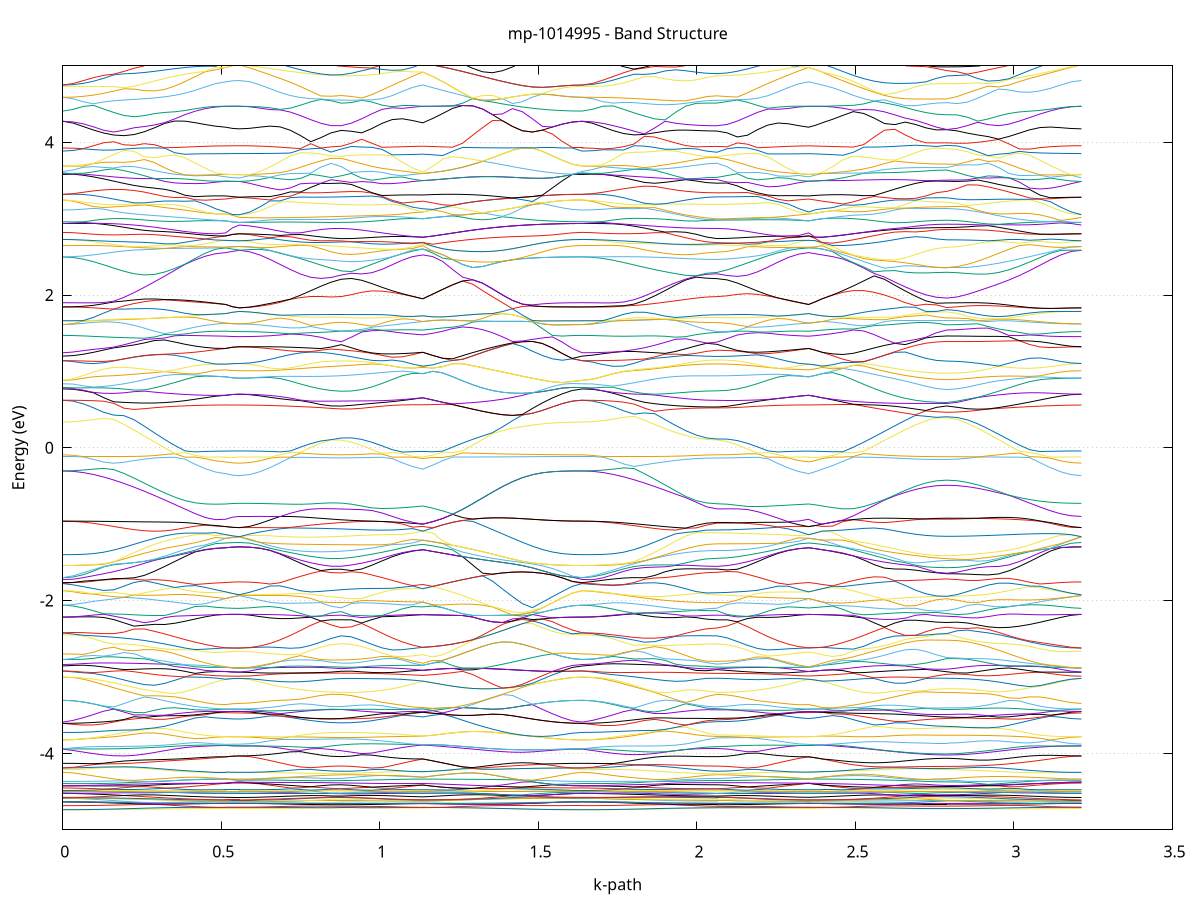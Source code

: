 set title 'mp-1014995 - Band Structure'
set xlabel 'k-path'
set ylabel 'Energy (eV)'
set grid y
set yrange [-5:5]
set terminal png size 800,600
set output 'mp-1014995_bands_gnuplot.png'
plot '-' using 1:2 with lines notitle, '-' using 1:2 with lines notitle, '-' using 1:2 with lines notitle, '-' using 1:2 with lines notitle, '-' using 1:2 with lines notitle, '-' using 1:2 with lines notitle, '-' using 1:2 with lines notitle, '-' using 1:2 with lines notitle, '-' using 1:2 with lines notitle, '-' using 1:2 with lines notitle, '-' using 1:2 with lines notitle, '-' using 1:2 with lines notitle, '-' using 1:2 with lines notitle, '-' using 1:2 with lines notitle, '-' using 1:2 with lines notitle, '-' using 1:2 with lines notitle, '-' using 1:2 with lines notitle, '-' using 1:2 with lines notitle, '-' using 1:2 with lines notitle, '-' using 1:2 with lines notitle, '-' using 1:2 with lines notitle, '-' using 1:2 with lines notitle, '-' using 1:2 with lines notitle, '-' using 1:2 with lines notitle, '-' using 1:2 with lines notitle, '-' using 1:2 with lines notitle, '-' using 1:2 with lines notitle, '-' using 1:2 with lines notitle, '-' using 1:2 with lines notitle, '-' using 1:2 with lines notitle, '-' using 1:2 with lines notitle, '-' using 1:2 with lines notitle, '-' using 1:2 with lines notitle, '-' using 1:2 with lines notitle, '-' using 1:2 with lines notitle, '-' using 1:2 with lines notitle, '-' using 1:2 with lines notitle, '-' using 1:2 with lines notitle, '-' using 1:2 with lines notitle, '-' using 1:2 with lines notitle, '-' using 1:2 with lines notitle, '-' using 1:2 with lines notitle, '-' using 1:2 with lines notitle, '-' using 1:2 with lines notitle, '-' using 1:2 with lines notitle, '-' using 1:2 with lines notitle, '-' using 1:2 with lines notitle, '-' using 1:2 with lines notitle, '-' using 1:2 with lines notitle, '-' using 1:2 with lines notitle, '-' using 1:2 with lines notitle, '-' using 1:2 with lines notitle, '-' using 1:2 with lines notitle, '-' using 1:2 with lines notitle, '-' using 1:2 with lines notitle, '-' using 1:2 with lines notitle, '-' using 1:2 with lines notitle, '-' using 1:2 with lines notitle, '-' using 1:2 with lines notitle, '-' using 1:2 with lines notitle, '-' using 1:2 with lines notitle, '-' using 1:2 with lines notitle, '-' using 1:2 with lines notitle, '-' using 1:2 with lines notitle, '-' using 1:2 with lines notitle, '-' using 1:2 with lines notitle, '-' using 1:2 with lines notitle, '-' using 1:2 with lines notitle, '-' using 1:2 with lines notitle, '-' using 1:2 with lines notitle, '-' using 1:2 with lines notitle, '-' using 1:2 with lines notitle, '-' using 1:2 with lines notitle, '-' using 1:2 with lines notitle, '-' using 1:2 with lines notitle, '-' using 1:2 with lines notitle, '-' using 1:2 with lines notitle, '-' using 1:2 with lines notitle, '-' using 1:2 with lines notitle, '-' using 1:2 with lines notitle, '-' using 1:2 with lines notitle, '-' using 1:2 with lines notitle, '-' using 1:2 with lines notitle, '-' using 1:2 with lines notitle, '-' using 1:2 with lines notitle, '-' using 1:2 with lines notitle, '-' using 1:2 with lines notitle, '-' using 1:2 with lines notitle, '-' using 1:2 with lines notitle, '-' using 1:2 with lines notitle, '-' using 1:2 with lines notitle, '-' using 1:2 with lines notitle, '-' using 1:2 with lines notitle, '-' using 1:2 with lines notitle, '-' using 1:2 with lines notitle, '-' using 1:2 with lines notitle, '-' using 1:2 with lines notitle, '-' using 1:2 with lines notitle, '-' using 1:2 with lines notitle, '-' using 1:2 with lines notitle, '-' using 1:2 with lines notitle, '-' using 1:2 with lines notitle, '-' using 1:2 with lines notitle, '-' using 1:2 with lines notitle, '-' using 1:2 with lines notitle, '-' using 1:2 with lines notitle, '-' using 1:2 with lines notitle, '-' using 1:2 with lines notitle, '-' using 1:2 with lines notitle, '-' using 1:2 with lines notitle, '-' using 1:2 with lines notitle, '-' using 1:2 with lines notitle, '-' using 1:2 with lines notitle, '-' using 1:2 with lines notitle, '-' using 1:2 with lines notitle, '-' using 1:2 with lines notitle, '-' using 1:2 with lines notitle, '-' using 1:2 with lines notitle, '-' using 1:2 with lines notitle, '-' using 1:2 with lines notitle, '-' using 1:2 with lines notitle, '-' using 1:2 with lines notitle, '-' using 1:2 with lines notitle, '-' using 1:2 with lines notitle, '-' using 1:2 with lines notitle, '-' using 1:2 with lines notitle, '-' using 1:2 with lines notitle, '-' using 1:2 with lines notitle, '-' using 1:2 with lines notitle, '-' using 1:2 with lines notitle, '-' using 1:2 with lines notitle, '-' using 1:2 with lines notitle, '-' using 1:2 with lines notitle, '-' using 1:2 with lines notitle, '-' using 1:2 with lines notitle, '-' using 1:2 with lines notitle, '-' using 1:2 with lines notitle, '-' using 1:2 with lines notitle, '-' using 1:2 with lines notitle, '-' using 1:2 with lines notitle, '-' using 1:2 with lines notitle, '-' using 1:2 with lines notitle, '-' using 1:2 with lines notitle, '-' using 1:2 with lines notitle, '-' using 1:2 with lines notitle, '-' using 1:2 with lines notitle, '-' using 1:2 with lines notitle, '-' using 1:2 with lines notitle, '-' using 1:2 with lines notitle, '-' using 1:2 with lines notitle, '-' using 1:2 with lines notitle, '-' using 1:2 with lines notitle, '-' using 1:2 with lines notitle, '-' using 1:2 with lines notitle, '-' using 1:2 with lines notitle, '-' using 1:2 with lines notitle, '-' using 1:2 with lines notitle, '-' using 1:2 with lines notitle, '-' using 1:2 with lines notitle, '-' using 1:2 with lines notitle, '-' using 1:2 with lines notitle, '-' using 1:2 with lines notitle, '-' using 1:2 with lines notitle, '-' using 1:2 with lines notitle, '-' using 1:2 with lines notitle, '-' using 1:2 with lines notitle, '-' using 1:2 with lines notitle, '-' using 1:2 with lines notitle, '-' using 1:2 with lines notitle, '-' using 1:2 with lines notitle, '-' using 1:2 with lines notitle, '-' using 1:2 with lines notitle, '-' using 1:2 with lines notitle, '-' using 1:2 with lines notitle, '-' using 1:2 with lines notitle, '-' using 1:2 with lines notitle, '-' using 1:2 with lines notitle, '-' using 1:2 with lines notitle, '-' using 1:2 with lines notitle, '-' using 1:2 with lines notitle, '-' using 1:2 with lines notitle, '-' using 1:2 with lines notitle, '-' using 1:2 with lines notitle, '-' using 1:2 with lines notitle, '-' using 1:2 with lines notitle, '-' using 1:2 with lines notitle, '-' using 1:2 with lines notitle, '-' using 1:2 with lines notitle, '-' using 1:2 with lines notitle, '-' using 1:2 with lines notitle, '-' using 1:2 with lines notitle, '-' using 1:2 with lines notitle, '-' using 1:2 with lines notitle, '-' using 1:2 with lines notitle, '-' using 1:2 with lines notitle, '-' using 1:2 with lines notitle, '-' using 1:2 with lines notitle, '-' using 1:2 with lines notitle, '-' using 1:2 with lines notitle, '-' using 1:2 with lines notitle, '-' using 1:2 with lines notitle, '-' using 1:2 with lines notitle, '-' using 1:2 with lines notitle, '-' using 1:2 with lines notitle, '-' using 1:2 with lines notitle, '-' using 1:2 with lines notitle, '-' using 1:2 with lines notitle, '-' using 1:2 with lines notitle, '-' using 1:2 with lines notitle, '-' using 1:2 with lines notitle, '-' using 1:2 with lines notitle, '-' using 1:2 with lines notitle, '-' using 1:2 with lines notitle, '-' using 1:2 with lines notitle, '-' using 1:2 with lines notitle, '-' using 1:2 with lines notitle, '-' using 1:2 with lines notitle, '-' using 1:2 with lines notitle, '-' using 1:2 with lines notitle, '-' using 1:2 with lines notitle, '-' using 1:2 with lines notitle, '-' using 1:2 with lines notitle, '-' using 1:2 with lines notitle, '-' using 1:2 with lines notitle, '-' using 1:2 with lines notitle, '-' using 1:2 with lines notitle, '-' using 1:2 with lines notitle, '-' using 1:2 with lines notitle, '-' using 1:2 with lines notitle, '-' using 1:2 with lines notitle, '-' using 1:2 with lines notitle, '-' using 1:2 with lines notitle, '-' using 1:2 with lines notitle, '-' using 1:2 with lines notitle, '-' using 1:2 with lines notitle, '-' using 1:2 with lines notitle, '-' using 1:2 with lines notitle, '-' using 1:2 with lines notitle, '-' using 1:2 with lines notitle, '-' using 1:2 with lines notitle, '-' using 1:2 with lines notitle, '-' using 1:2 with lines notitle, '-' using 1:2 with lines notitle, '-' using 1:2 with lines notitle, '-' using 1:2 with lines notitle, '-' using 1:2 with lines notitle, '-' using 1:2 with lines notitle, '-' using 1:2 with lines notitle, '-' using 1:2 with lines notitle, '-' using 1:2 with lines notitle, '-' using 1:2 with lines notitle, '-' using 1:2 with lines notitle, '-' using 1:2 with lines notitle, '-' using 1:2 with lines notitle, '-' using 1:2 with lines notitle, '-' using 1:2 with lines notitle, '-' using 1:2 with lines notitle, '-' using 1:2 with lines notitle, '-' using 1:2 with lines notitle, '-' using 1:2 with lines notitle, '-' using 1:2 with lines notitle, '-' using 1:2 with lines notitle, '-' using 1:2 with lines notitle, '-' using 1:2 with lines notitle, '-' using 1:2 with lines notitle, '-' using 1:2 with lines notitle, '-' using 1:2 with lines notitle, '-' using 1:2 with lines notitle, '-' using 1:2 with lines notitle, '-' using 1:2 with lines notitle, '-' using 1:2 with lines notitle, '-' using 1:2 with lines notitle, '-' using 1:2 with lines notitle, '-' using 1:2 with lines notitle, '-' using 1:2 with lines notitle, '-' using 1:2 with lines notitle, '-' using 1:2 with lines notitle, '-' using 1:2 with lines notitle, '-' using 1:2 with lines notitle, '-' using 1:2 with lines notitle, '-' using 1:2 with lines notitle, '-' using 1:2 with lines notitle, '-' using 1:2 with lines notitle, '-' using 1:2 with lines notitle
0.000000 -43.721585
0.032122 -43.721585
0.064245 -43.721585
0.096367 -43.721585
0.128489 -43.721685
0.160612 -43.721785
0.192734 -43.721885
0.224856 -43.721985
0.256978 -43.722085
0.289101 -43.722185
0.321223 -43.722285
0.353345 -43.722385
0.385468 -43.722385
0.417590 -43.722485
0.449712 -43.722485
0.481835 -43.722585
0.513957 -43.722585
0.513957 -43.722585
0.535422 -43.722585
0.556888 -43.722585
0.556888 -43.722585
0.589026 -43.722585
0.621165 -43.722585
0.653303 -43.722485
0.685441 -43.722485
0.717580 -43.722385
0.749718 -43.722385
0.781857 -43.722285
0.813995 -43.722285
0.846133 -43.722285
0.878272 -43.722285
0.910410 -43.722285
0.942549 -43.722285
0.974687 -43.722385
1.006826 -43.722385
1.038964 -43.722485
1.071102 -43.722485
1.103241 -43.722485
1.135379 -43.722585
1.135379 -43.722585
1.166806 -43.722485
1.198232 -43.722485
1.229659 -43.722485
1.261085 -43.722385
1.292512 -43.722385
1.323938 -43.722285
1.355365 -43.722185
1.386791 -43.722185
1.418218 -43.722085
1.449644 -43.721985
1.481071 -43.721985
1.512498 -43.721885
1.543924 -43.721785
1.575351 -43.721685
1.606777 -43.721585
1.638204 -43.721585
1.638204 -43.721585
1.670884 -43.721585
1.703564 -43.721585
1.736244 -43.721485
1.768923 -43.721585
1.801603 -43.721685
1.834283 -43.721785
1.866963 -43.721885
1.899643 -43.721985
1.932323 -43.722085
1.965003 -43.722185
1.997683 -43.722185
2.030363 -43.722185
2.063043 -43.722285
2.063043 -43.722285
2.095182 -43.722285
2.127320 -43.722285
2.159458 -43.722285
2.191597 -43.722385
2.223735 -43.722485
2.255874 -43.722485
2.288012 -43.722485
2.320150 -43.722585
2.352289 -43.722585
2.352289 -43.722585
2.373754 -43.722585
2.395220 -43.722585
2.395220 -43.722585
2.427939 -43.722485
2.460659 -43.722485
2.493379 -43.722485
2.526099 -43.722385
2.558818 -43.722285
2.591538 -43.722285
2.624258 -43.722185
2.656978 -43.722085
2.689697 -43.721985
2.722417 -43.721985
2.755137 -43.721885
2.787857 -43.721885
2.787857 -43.721885
2.820537 -43.721885
2.853217 -43.721885
2.885897 -43.721985
2.918577 -43.722085
2.951256 -43.722085
2.983936 -43.722185
3.016616 -43.722285
3.049296 -43.722385
3.081976 -43.722485
3.114656 -43.722485
3.147336 -43.722585
3.180016 -43.722585
3.212696 -43.722585
e
0.000000 -43.721285
0.032122 -43.721385
0.064245 -43.721385
0.096367 -43.721385
0.128489 -43.721385
0.160612 -43.721385
0.192734 -43.721285
0.224856 -43.721185
0.256978 -43.721085
0.289101 -43.720985
0.321223 -43.720785
0.353345 -43.720685
0.385468 -43.720585
0.417590 -43.720485
0.449712 -43.720385
0.481835 -43.720285
0.513957 -43.720285
0.513957 -43.720285
0.535422 -43.720285
0.556888 -43.720285
0.556888 -43.720285
0.589026 -43.720285
0.621165 -43.720285
0.653303 -43.720385
0.685441 -43.720485
0.717580 -43.720585
0.749718 -43.720685
0.781857 -43.720785
0.813995 -43.720885
0.846133 -43.720885
0.878272 -43.720885
0.910410 -43.720885
0.942549 -43.720785
0.974687 -43.720685
1.006826 -43.720585
1.038964 -43.720485
1.071102 -43.720385
1.103241 -43.720285
1.135379 -43.720285
1.135379 -43.720285
1.166806 -43.720285
1.198232 -43.720385
1.229659 -43.720385
1.261085 -43.720485
1.292512 -43.720485
1.323938 -43.720585
1.355365 -43.720585
1.386791 -43.720685
1.418218 -43.720785
1.449644 -43.720885
1.481071 -43.720985
1.512498 -43.721085
1.543924 -43.721185
1.575351 -43.721185
1.606777 -43.721285
1.638204 -43.721285
1.638204 -43.721285
1.670884 -43.721385
1.703564 -43.721385
1.736244 -43.721485
1.768923 -43.721485
1.801603 -43.721385
1.834283 -43.721285
1.866963 -43.721285
1.899643 -43.721185
1.932323 -43.721085
1.965003 -43.720985
1.997683 -43.720985
2.030363 -43.720985
2.063043 -43.720885
2.063043 -43.720885
2.095182 -43.720885
2.127320 -43.720885
2.159458 -43.720785
2.191597 -43.720685
2.223735 -43.720585
2.255874 -43.720485
2.288012 -43.720385
2.320150 -43.720285
2.352289 -43.720285
2.352289 -43.720285
2.373754 -43.720285
2.395220 -43.720285
2.395220 -43.720285
2.427939 -43.720285
2.460659 -43.720385
2.493379 -43.720485
2.526099 -43.720585
2.558818 -43.720685
2.591538 -43.720785
2.624258 -43.720885
2.656978 -43.720985
2.689697 -43.721085
2.722417 -43.721185
2.755137 -43.721285
2.787857 -43.721285
2.787857 -43.721285
2.820537 -43.721285
2.853217 -43.721285
2.885897 -43.721185
2.918577 -43.721185
2.951256 -43.721085
2.983936 -43.720985
3.016616 -43.720785
3.049296 -43.720685
3.081976 -43.720585
3.114656 -43.720485
3.147336 -43.720385
3.180016 -43.720285
3.212696 -43.720285
e
0.000000 -43.719485
0.032122 -43.719485
0.064245 -43.719485
0.096367 -43.719485
0.128489 -43.719485
0.160612 -43.719485
0.192734 -43.719385
0.224856 -43.719385
0.256978 -43.719385
0.289101 -43.719285
0.321223 -43.719285
0.353345 -43.719185
0.385468 -43.719185
0.417590 -43.719085
0.449712 -43.719085
0.481835 -43.719085
0.513957 -43.718985
0.513957 -43.718985
0.535422 -43.718985
0.556888 -43.718985
0.556888 -43.718985
0.589026 -43.718985
0.621165 -43.718985
0.653303 -43.718985
0.685441 -43.718985
0.717580 -43.718985
0.749718 -43.718985
0.781857 -43.718985
0.813995 -43.718985
0.846133 -43.718985
0.878272 -43.718985
0.910410 -43.718985
0.942549 -43.718985
0.974687 -43.718985
1.006826 -43.718985
1.038964 -43.719085
1.071102 -43.719085
1.103241 -43.719085
1.135379 -43.719085
1.135379 -43.719085
1.166806 -43.719085
1.198232 -43.719085
1.229659 -43.719185
1.261085 -43.719185
1.292512 -43.719285
1.323938 -43.719285
1.355365 -43.719285
1.386791 -43.719385
1.418218 -43.719385
1.449644 -43.719385
1.481071 -43.719485
1.512498 -43.719485
1.543924 -43.719485
1.575351 -43.719485
1.606777 -43.719485
1.638204 -43.719485
1.638204 -43.719485
1.670884 -43.719485
1.703564 -43.719485
1.736244 -43.719485
1.768923 -43.719485
1.801603 -43.719485
1.834283 -43.719485
1.866963 -43.719385
1.899643 -43.719385
1.932323 -43.719385
1.965003 -43.719285
1.997683 -43.719185
2.030363 -43.719085
2.063043 -43.718985
2.063043 -43.718985
2.095182 -43.718985
2.127320 -43.718985
2.159458 -43.718985
2.191597 -43.718985
2.223735 -43.718985
2.255874 -43.718985
2.288012 -43.718985
2.320150 -43.718985
2.352289 -43.718985
2.352289 -43.718985
2.373754 -43.719085
2.395220 -43.719085
2.395220 -43.719085
2.427939 -43.719085
2.460659 -43.719185
2.493379 -43.719185
2.526099 -43.719285
2.558818 -43.719385
2.591538 -43.719385
2.624258 -43.719385
2.656978 -43.719485
2.689697 -43.719485
2.722417 -43.719485
2.755137 -43.719585
2.787857 -43.719585
2.787857 -43.719585
2.820537 -43.719485
2.853217 -43.719485
2.885897 -43.719485
2.918577 -43.719385
2.951256 -43.719285
2.983936 -43.719285
3.016616 -43.719185
3.049296 -43.719185
3.081976 -43.719085
3.114656 -43.719085
3.147336 -43.718985
3.180016 -43.718985
3.212696 -43.718985
e
0.000000 -43.719485
0.032122 -43.719485
0.064245 -43.719485
0.096367 -43.719385
0.128489 -43.719285
0.160612 -43.719085
0.192734 -43.718985
0.224856 -43.718885
0.256978 -43.718785
0.289101 -43.718685
0.321223 -43.718585
0.353345 -43.718585
0.385468 -43.718685
0.417590 -43.718785
0.449712 -43.718885
0.481835 -43.718985
0.513957 -43.718985
0.513957 -43.718985
0.535422 -43.718985
0.556888 -43.718985
0.556888 -43.718985
0.589026 -43.718985
0.621165 -43.718985
0.653303 -43.718885
0.685441 -43.718885
0.717580 -43.718885
0.749718 -43.718785
0.781857 -43.718785
0.813995 -43.718785
0.846133 -43.718885
0.878272 -43.718885
0.910410 -43.718885
0.942549 -43.718885
0.974687 -43.718985
1.006826 -43.718985
1.038964 -43.719085
1.071102 -43.719085
1.103241 -43.719085
1.135379 -43.719085
1.135379 -43.719085
1.166806 -43.719085
1.198232 -43.719085
1.229659 -43.719185
1.261085 -43.719185
1.292512 -43.719285
1.323938 -43.719285
1.355365 -43.719285
1.386791 -43.719385
1.418218 -43.719385
1.449644 -43.719385
1.481071 -43.719485
1.512498 -43.719485
1.543924 -43.719485
1.575351 -43.719485
1.606777 -43.719485
1.638204 -43.719485
1.638204 -43.719485
1.670884 -43.719485
1.703564 -43.719385
1.736244 -43.719285
1.768923 -43.719185
1.801603 -43.719085
1.834283 -43.718885
1.866963 -43.718785
1.899643 -43.718585
1.932323 -43.718485
1.965003 -43.718485
1.997683 -43.718585
2.030363 -43.718785
2.063043 -43.718885
2.063043 -43.718885
2.095182 -43.718885
2.127320 -43.718885
2.159458 -43.718885
2.191597 -43.718885
2.223735 -43.718985
2.255874 -43.718985
2.288012 -43.718985
2.320150 -43.718985
2.352289 -43.718985
2.352289 -43.718985
2.373754 -43.719085
2.395220 -43.719085
2.395220 -43.719085
2.427939 -43.719085
2.460659 -43.718985
2.493379 -43.718985
2.526099 -43.718885
2.558818 -43.718885
2.591538 -43.718785
2.624258 -43.718685
2.656978 -43.718685
2.689697 -43.718585
2.722417 -43.718485
2.755137 -43.718485
2.787857 -43.718385
2.787857 -43.718385
2.820537 -43.718385
2.853217 -43.718385
2.885897 -43.718385
2.918577 -43.718385
2.951256 -43.718485
2.983936 -43.718485
3.016616 -43.718585
3.049296 -43.718685
3.081976 -43.718685
3.114656 -43.718785
3.147336 -43.718885
3.180016 -43.718985
3.212696 -43.718985
e
0.000000 -43.717385
0.032122 -43.717385
0.064245 -43.717485
0.096367 -43.717485
0.128489 -43.717585
0.160612 -43.717685
0.192734 -43.717785
0.224856 -43.717885
0.256978 -43.717985
0.289101 -43.718085
0.321223 -43.718185
0.353345 -43.718185
0.385468 -43.718185
0.417590 -43.718185
0.449712 -43.718085
0.481835 -43.718085
0.513957 -43.718085
0.513957 -43.718085
0.535422 -43.718085
0.556888 -43.718085
0.556888 -43.718085
0.589026 -43.718085
0.621165 -43.718085
0.653303 -43.718085
0.685441 -43.718085
0.717580 -43.718085
0.749718 -43.718085
0.781857 -43.718085
0.813995 -43.717985
0.846133 -43.717985
0.878272 -43.717985
0.910410 -43.717985
0.942549 -43.717985
0.974687 -43.717985
1.006826 -43.717985
1.038964 -43.717985
1.071102 -43.717985
1.103241 -43.717985
1.135379 -43.717985
1.135379 -43.717985
1.166806 -43.717985
1.198232 -43.717885
1.229659 -43.717885
1.261085 -43.717785
1.292512 -43.717785
1.323938 -43.717685
1.355365 -43.717685
1.386791 -43.717585
1.418218 -43.717585
1.449644 -43.717485
1.481071 -43.717485
1.512498 -43.717485
1.543924 -43.717485
1.575351 -43.717385
1.606777 -43.717385
1.638204 -43.717385
1.638204 -43.717385
1.670884 -43.717485
1.703564 -43.717485
1.736244 -43.717485
1.768923 -43.717585
1.801603 -43.717685
1.834283 -43.717885
1.866963 -43.717985
1.899643 -43.718185
1.932323 -43.718285
1.965003 -43.718285
1.997683 -43.718185
2.030363 -43.718085
2.063043 -43.718085
2.063043 -43.718085
2.095182 -43.718085
2.127320 -43.718085
2.159458 -43.718085
2.191597 -43.718085
2.223735 -43.718085
2.255874 -43.718085
2.288012 -43.718085
2.320150 -43.718085
2.352289 -43.718085
2.352289 -43.718085
2.373754 -43.718085
2.395220 -43.717985
2.395220 -43.717985
2.427939 -43.717985
2.460659 -43.717985
2.493379 -43.717985
2.526099 -43.717985
2.558818 -43.718085
2.591538 -43.718085
2.624258 -43.718085
2.656978 -43.718185
2.689697 -43.718185
2.722417 -43.718285
2.755137 -43.718285
2.787857 -43.718385
2.787857 -43.718385
2.820537 -43.718385
2.853217 -43.718385
2.885897 -43.718285
2.918577 -43.718285
2.951256 -43.718285
2.983936 -43.718285
3.016616 -43.718185
3.049296 -43.718185
3.081976 -43.718085
3.114656 -43.718085
3.147336 -43.718085
3.180016 -43.718085
3.212696 -43.718085
e
0.000000 -43.717385
0.032122 -43.717385
0.064245 -43.717385
0.096367 -43.717485
0.128489 -43.717485
0.160612 -43.717485
0.192734 -43.717585
0.224856 -43.717585
0.256978 -43.717585
0.289101 -43.717685
0.321223 -43.717785
0.353345 -43.717785
0.385468 -43.717885
0.417590 -43.717885
0.449712 -43.717985
0.481835 -43.717985
0.513957 -43.718085
0.513957 -43.718085
0.535422 -43.718085
0.556888 -43.718085
0.556888 -43.718085
0.589026 -43.718085
0.621165 -43.718085
0.653303 -43.717985
0.685441 -43.717985
0.717580 -43.717985
0.749718 -43.717885
0.781857 -43.717885
0.813995 -43.717885
0.846133 -43.717785
0.878272 -43.717785
0.910410 -43.717785
0.942549 -43.717785
0.974687 -43.717785
1.006826 -43.717885
1.038964 -43.717885
1.071102 -43.717885
1.103241 -43.717985
1.135379 -43.717985
1.135379 -43.717985
1.166806 -43.717985
1.198232 -43.717885
1.229659 -43.717885
1.261085 -43.717785
1.292512 -43.717785
1.323938 -43.717685
1.355365 -43.717685
1.386791 -43.717585
1.418218 -43.717585
1.449644 -43.717485
1.481071 -43.717485
1.512498 -43.717485
1.543924 -43.717485
1.575351 -43.717385
1.606777 -43.717385
1.638204 -43.717385
1.638204 -43.717385
1.670884 -43.717385
1.703564 -43.717385
1.736244 -43.717485
1.768923 -43.717485
1.801603 -43.717485
1.834283 -43.717485
1.866963 -43.717485
1.899643 -43.717585
1.932323 -43.717585
1.965003 -43.717685
1.997683 -43.717685
2.030363 -43.717785
2.063043 -43.717785
2.063043 -43.717785
2.095182 -43.717885
2.127320 -43.717885
2.159458 -43.717885
2.191597 -43.717885
2.223735 -43.717885
2.255874 -43.717985
2.288012 -43.717985
2.320150 -43.717985
2.352289 -43.718085
2.352289 -43.718085
2.373754 -43.718085
2.395220 -43.717985
2.395220 -43.717985
2.427939 -43.717985
2.460659 -43.717885
2.493379 -43.717785
2.526099 -43.717785
2.558818 -43.717685
2.591538 -43.717585
2.624258 -43.717585
2.656978 -43.717485
2.689697 -43.717485
2.722417 -43.717385
2.755137 -43.717385
2.787857 -43.717385
2.787857 -43.717385
2.820537 -43.717385
2.853217 -43.717485
2.885897 -43.717485
2.918577 -43.717585
2.951256 -43.717685
2.983936 -43.717685
3.016616 -43.717785
3.049296 -43.717885
3.081976 -43.717985
3.114656 -43.717985
3.147336 -43.718085
3.180016 -43.718085
3.212696 -43.718085
e
0.000000 -43.705285
0.032122 -43.705285
0.064245 -43.705285
0.096367 -43.705385
0.128489 -43.705485
0.160612 -43.705585
0.192734 -43.705685
0.224856 -43.705885
0.256978 -43.705985
0.289101 -43.706085
0.321223 -43.706185
0.353345 -43.706285
0.385468 -43.706385
0.417590 -43.706485
0.449712 -43.706485
0.481835 -43.706485
0.513957 -43.706585
0.513957 -43.706585
0.535422 -43.706585
0.556888 -43.706585
0.556888 -43.706585
0.589026 -43.706585
0.621165 -43.706485
0.653303 -43.706485
0.685441 -43.706385
0.717580 -43.706385
0.749718 -43.706285
0.781857 -43.706185
0.813995 -43.706185
0.846133 -43.706085
0.878272 -43.706085
0.910410 -43.706085
0.942549 -43.706185
0.974687 -43.706285
1.006826 -43.706285
1.038964 -43.706385
1.071102 -43.706385
1.103241 -43.706485
1.135379 -43.706485
1.135379 -43.706485
1.166806 -43.706485
1.198232 -43.706385
1.229659 -43.706285
1.261085 -43.706285
1.292512 -43.706185
1.323938 -43.706085
1.355365 -43.705985
1.386791 -43.705785
1.418218 -43.705685
1.449644 -43.705585
1.481071 -43.705485
1.512498 -43.705385
1.543924 -43.705385
1.575351 -43.705285
1.606777 -43.705285
1.638204 -43.705285
1.638204 -43.705285
1.670884 -43.705285
1.703564 -43.705285
1.736244 -43.705385
1.768923 -43.705485
1.801603 -43.705585
1.834283 -43.705685
1.866963 -43.705785
1.899643 -43.705885
1.932323 -43.705985
1.965003 -43.705985
1.997683 -43.706085
2.030363 -43.706085
2.063043 -43.706085
2.063043 -43.706085
2.095182 -43.706085
2.127320 -43.706185
2.159458 -43.706285
2.191597 -43.706285
2.223735 -43.706385
2.255874 -43.706485
2.288012 -43.706485
2.320150 -43.706485
2.352289 -43.706585
2.352289 -43.706585
2.373754 -43.706485
2.395220 -43.706485
2.395220 -43.706485
2.427939 -43.706485
2.460659 -43.706385
2.493379 -43.706385
2.526099 -43.706285
2.558818 -43.706185
2.591538 -43.706085
2.624258 -43.705985
2.656978 -43.705885
2.689697 -43.705785
2.722417 -43.705685
2.755137 -43.705685
2.787857 -43.705685
2.787857 -43.705685
2.820537 -43.705685
2.853217 -43.705785
2.885897 -43.705785
2.918577 -43.705885
2.951256 -43.705985
2.983936 -43.706085
3.016616 -43.706185
3.049296 -43.706285
3.081976 -43.706385
3.114656 -43.706485
3.147336 -43.706485
3.180016 -43.706585
3.212696 -43.706585
e
0.000000 -43.704485
0.032122 -43.704485
0.064245 -43.704585
0.096367 -43.704585
0.128489 -43.704585
0.160612 -43.704685
0.192734 -43.704685
0.224856 -43.704785
0.256978 -43.704785
0.289101 -43.704785
0.321223 -43.704885
0.353345 -43.704885
0.385468 -43.704885
0.417590 -43.704885
0.449712 -43.704885
0.481835 -43.704885
0.513957 -43.704885
0.513957 -43.704885
0.535422 -43.704885
0.556888 -43.704885
0.556888 -43.704885
0.589026 -43.704885
0.621165 -43.704885
0.653303 -43.704885
0.685441 -43.704885
0.717580 -43.704985
0.749718 -43.704985
0.781857 -43.705085
0.813995 -43.705085
0.846133 -43.705085
0.878272 -43.705085
0.910410 -43.705085
0.942549 -43.705085
0.974687 -43.704985
1.006826 -43.704985
1.038964 -43.704885
1.071102 -43.704885
1.103241 -43.704885
1.135379 -43.704885
1.135379 -43.704885
1.166806 -43.704785
1.198232 -43.704785
1.229659 -43.704785
1.261085 -43.704785
1.292512 -43.704785
1.323938 -43.704685
1.355365 -43.704685
1.386791 -43.704685
1.418218 -43.704685
1.449644 -43.704585
1.481071 -43.704585
1.512498 -43.704585
1.543924 -43.704585
1.575351 -43.704485
1.606777 -43.704485
1.638204 -43.704485
1.638204 -43.704485
1.670884 -43.704485
1.703564 -43.704585
1.736244 -43.704585
1.768923 -43.704685
1.801603 -43.704785
1.834283 -43.704885
1.866963 -43.704885
1.899643 -43.704985
1.932323 -43.705085
1.965003 -43.705085
1.997683 -43.705085
2.030363 -43.705185
2.063043 -43.705185
2.063043 -43.705185
2.095182 -43.705085
2.127320 -43.705085
2.159458 -43.705085
2.191597 -43.704985
2.223735 -43.704985
2.255874 -43.704885
2.288012 -43.704885
2.320150 -43.704885
2.352289 -43.704885
2.352289 -43.704885
2.373754 -43.704885
2.395220 -43.704885
2.395220 -43.704885
2.427939 -43.704885
2.460659 -43.704885
2.493379 -43.704885
2.526099 -43.704885
2.558818 -43.704885
2.591538 -43.704885
2.624258 -43.704885
2.656978 -43.704985
2.689697 -43.704985
2.722417 -43.704985
2.755137 -43.704985
2.787857 -43.704985
2.787857 -43.704985
2.820537 -43.704985
2.853217 -43.704985
2.885897 -43.704985
2.918577 -43.704985
2.951256 -43.704985
2.983936 -43.704885
3.016616 -43.704885
3.049296 -43.704885
3.081976 -43.704885
3.114656 -43.704885
3.147336 -43.704885
3.180016 -43.704885
3.212696 -43.704885
e
0.000000 -43.704485
0.032122 -43.704485
0.064245 -43.704585
0.096367 -43.704585
0.128489 -43.704585
0.160612 -43.704685
0.192734 -43.704685
0.224856 -43.704685
0.256978 -43.704685
0.289101 -43.704785
0.321223 -43.704785
0.353345 -43.704785
0.385468 -43.704785
0.417590 -43.704785
0.449712 -43.704785
0.481835 -43.704885
0.513957 -43.704885
0.513957 -43.704885
0.535422 -43.704885
0.556888 -43.704885
0.556888 -43.704885
0.589026 -43.704885
0.621165 -43.704785
0.653303 -43.704785
0.685441 -43.704785
0.717580 -43.704685
0.749718 -43.704685
0.781857 -43.704585
0.813995 -43.704585
0.846133 -43.704485
0.878272 -43.704485
0.910410 -43.704585
0.942549 -43.704585
0.974687 -43.704585
1.006826 -43.704685
1.038964 -43.704685
1.071102 -43.704785
1.103241 -43.704785
1.135379 -43.704885
1.135379 -43.704885
1.166806 -43.704785
1.198232 -43.704785
1.229659 -43.704785
1.261085 -43.704785
1.292512 -43.704785
1.323938 -43.704685
1.355365 -43.704685
1.386791 -43.704685
1.418218 -43.704685
1.449644 -43.704585
1.481071 -43.704585
1.512498 -43.704585
1.543924 -43.704585
1.575351 -43.704485
1.606777 -43.704485
1.638204 -43.704485
1.638204 -43.704485
1.670884 -43.704485
1.703564 -43.704485
1.736244 -43.704585
1.768923 -43.704585
1.801603 -43.704585
1.834283 -43.704585
1.866963 -43.704585
1.899643 -43.704585
1.932323 -43.704585
1.965003 -43.704585
1.997683 -43.704485
2.030363 -43.704485
2.063043 -43.704485
2.063043 -43.704485
2.095182 -43.704585
2.127320 -43.704585
2.159458 -43.704585
2.191597 -43.704685
2.223735 -43.704685
2.255874 -43.704785
2.288012 -43.704785
2.320150 -43.704885
2.352289 -43.704885
2.352289 -43.704885
2.373754 -43.704885
2.395220 -43.704885
2.395220 -43.704885
2.427939 -43.704785
2.460659 -43.704785
2.493379 -43.704785
2.526099 -43.704685
2.558818 -43.704685
2.591538 -43.704585
2.624258 -43.704585
2.656978 -43.704585
2.689697 -43.704485
2.722417 -43.704485
2.755137 -43.704485
2.787857 -43.704485
2.787857 -43.704485
2.820537 -43.704485
2.853217 -43.704485
2.885897 -43.704585
2.918577 -43.704585
2.951256 -43.704685
2.983936 -43.704685
3.016616 -43.704685
3.049296 -43.704785
3.081976 -43.704785
3.114656 -43.704785
3.147336 -43.704885
3.180016 -43.704885
3.212696 -43.704885
e
0.000000 -43.703685
0.032122 -43.703585
0.064245 -43.703585
0.096367 -43.703485
0.128489 -43.703385
0.160612 -43.703285
0.192734 -43.703185
0.224856 -43.703085
0.256978 -43.702985
0.289101 -43.702885
0.321223 -43.702785
0.353345 -43.702685
0.385468 -43.702585
0.417590 -43.702585
0.449712 -43.702485
0.481835 -43.702385
0.513957 -43.702385
0.513957 -43.702385
0.535422 -43.702385
0.556888 -43.702385
0.556888 -43.702385
0.589026 -43.702485
0.621165 -43.702485
0.653303 -43.702485
0.685441 -43.702585
0.717580 -43.702685
0.749718 -43.702685
0.781857 -43.702785
0.813995 -43.702785
0.846133 -43.702785
0.878272 -43.702785
0.910410 -43.702785
0.942549 -43.702785
0.974687 -43.702685
1.006826 -43.702585
1.038964 -43.702585
1.071102 -43.702485
1.103241 -43.702385
1.135379 -43.702385
1.135379 -43.702385
1.166806 -43.702385
1.198232 -43.702385
1.229659 -43.702485
1.261085 -43.702585
1.292512 -43.702685
1.323938 -43.702785
1.355365 -43.702985
1.386791 -43.703085
1.418218 -43.703185
1.449644 -43.703285
1.481071 -43.703385
1.512498 -43.703485
1.543924 -43.703585
1.575351 -43.703585
1.606777 -43.703685
1.638204 -43.703685
1.638204 -43.703685
1.670884 -43.703585
1.703564 -43.703585
1.736244 -43.703485
1.768923 -43.703385
1.801603 -43.703285
1.834283 -43.703185
1.866963 -43.703085
1.899643 -43.702985
1.932323 -43.702985
1.965003 -43.702885
1.997683 -43.702885
2.030363 -43.702785
2.063043 -43.702785
2.063043 -43.702785
2.095182 -43.702785
2.127320 -43.702785
2.159458 -43.702685
2.191597 -43.702685
2.223735 -43.702585
2.255874 -43.702485
2.288012 -43.702485
2.320150 -43.702385
2.352289 -43.702385
2.352289 -43.702385
2.373754 -43.702385
2.395220 -43.702385
2.395220 -43.702385
2.427939 -43.702385
2.460659 -43.702385
2.493379 -43.702485
2.526099 -43.702585
2.558818 -43.702785
2.591538 -43.702885
2.624258 -43.702985
2.656978 -43.703085
2.689697 -43.703185
2.722417 -43.703285
2.755137 -43.703285
2.787857 -43.703385
2.787857 -43.703385
2.820537 -43.703285
2.853217 -43.703285
2.885897 -43.703185
2.918577 -43.703085
2.951256 -43.702985
2.983936 -43.702885
3.016616 -43.702785
3.049296 -43.702785
3.081976 -43.702685
3.114656 -43.702585
3.147336 -43.702485
3.180016 -43.702485
3.212696 -43.702385
e
0.000000 -43.703685
0.032122 -43.703585
0.064245 -43.703585
0.096367 -43.703485
0.128489 -43.703385
0.160612 -43.703285
0.192734 -43.703085
0.224856 -43.702985
0.256978 -43.702885
0.289101 -43.702785
0.321223 -43.702685
0.353345 -43.702585
0.385468 -43.702485
0.417590 -43.702385
0.449712 -43.702285
0.481835 -43.702285
0.513957 -43.702285
0.513957 -43.702285
0.535422 -43.702185
0.556888 -43.702185
0.556888 -43.702185
0.589026 -43.702185
0.621165 -43.702285
0.653303 -43.702285
0.685441 -43.702285
0.717580 -43.702385
0.749718 -43.702385
0.781857 -43.702485
0.813995 -43.702485
0.846133 -43.702485
0.878272 -43.702485
0.910410 -43.702485
0.942549 -43.702485
0.974687 -43.702485
1.006826 -43.702385
1.038964 -43.702385
1.071102 -43.702385
1.103241 -43.702285
1.135379 -43.702285
1.135379 -43.702285
1.166806 -43.702385
1.198232 -43.702385
1.229659 -43.702485
1.261085 -43.702585
1.292512 -43.702685
1.323938 -43.702785
1.355365 -43.702985
1.386791 -43.703085
1.418218 -43.703185
1.449644 -43.703285
1.481071 -43.703385
1.512498 -43.703485
1.543924 -43.703585
1.575351 -43.703585
1.606777 -43.703685
1.638204 -43.703685
1.638204 -43.703685
1.670884 -43.703585
1.703564 -43.703585
1.736244 -43.703485
1.768923 -43.703385
1.801603 -43.703285
1.834283 -43.703085
1.866963 -43.702985
1.899643 -43.702885
1.932323 -43.702785
1.965003 -43.702685
1.997683 -43.702585
2.030363 -43.702485
2.063043 -43.702485
2.063043 -43.702485
2.095182 -43.702485
2.127320 -43.702485
2.159458 -43.702385
2.191597 -43.702385
2.223735 -43.702385
2.255874 -43.702285
2.288012 -43.702285
2.320150 -43.702285
2.352289 -43.702285
2.352289 -43.702285
2.373754 -43.702285
2.395220 -43.702285
2.395220 -43.702285
2.427939 -43.702385
2.460659 -43.702385
2.493379 -43.702485
2.526099 -43.702585
2.558818 -43.702585
2.591538 -43.702685
2.624258 -43.702785
2.656978 -43.702785
2.689697 -43.702885
2.722417 -43.702885
2.755137 -43.702885
2.787857 -43.702885
2.787857 -43.702885
2.820537 -43.702885
2.853217 -43.702885
2.885897 -43.702785
2.918577 -43.702785
2.951256 -43.702685
2.983936 -43.702585
3.016616 -43.702485
3.049296 -43.702485
3.081976 -43.702385
3.114656 -43.702285
3.147336 -43.702285
3.180016 -43.702285
3.212696 -43.702185
e
0.000000 -43.701685
0.032122 -43.701685
0.064245 -43.701685
0.096367 -43.701685
0.128489 -43.701685
0.160612 -43.701785
0.192734 -43.701785
0.224856 -43.701785
0.256978 -43.701885
0.289101 -43.701885
0.321223 -43.701985
0.353345 -43.701985
0.385468 -43.702085
0.417590 -43.702085
0.449712 -43.702185
0.481835 -43.702185
0.513957 -43.702285
0.513957 -43.702285
0.535422 -43.702185
0.556888 -43.702185
0.556888 -43.702185
0.589026 -43.702185
0.621165 -43.702185
0.653303 -43.702185
0.685441 -43.702185
0.717580 -43.702185
0.749718 -43.702185
0.781857 -43.702185
0.813995 -43.702185
0.846133 -43.702185
0.878272 -43.702185
0.910410 -43.702185
0.942549 -43.702185
0.974687 -43.702185
1.006826 -43.702185
1.038964 -43.702285
1.071102 -43.702285
1.103241 -43.702285
1.135379 -43.702285
1.135379 -43.702285
1.166806 -43.702385
1.198232 -43.702285
1.229659 -43.702285
1.261085 -43.702185
1.292512 -43.702185
1.323938 -43.702085
1.355365 -43.702085
1.386791 -43.701985
1.418218 -43.701885
1.449644 -43.701885
1.481071 -43.701785
1.512498 -43.701785
1.543924 -43.701685
1.575351 -43.701685
1.606777 -43.701685
1.638204 -43.701685
1.638204 -43.701685
1.670884 -43.701685
1.703564 -43.701685
1.736244 -43.701685
1.768923 -43.701685
1.801603 -43.701785
1.834283 -43.701785
1.866963 -43.701885
1.899643 -43.701885
1.932323 -43.701985
1.965003 -43.701985
1.997683 -43.702085
2.030363 -43.702185
2.063043 -43.702185
2.063043 -43.702185
2.095182 -43.702185
2.127320 -43.702185
2.159458 -43.702185
2.191597 -43.702185
2.223735 -43.702185
2.255874 -43.702185
2.288012 -43.702285
2.320150 -43.702285
2.352289 -43.702285
2.352289 -43.702285
2.373754 -43.702285
2.395220 -43.702285
2.395220 -43.702285
2.427939 -43.702285
2.460659 -43.702285
2.493379 -43.702185
2.526099 -43.702185
2.558818 -43.702185
2.591538 -43.702085
2.624258 -43.702085
2.656978 -43.701985
2.689697 -43.701985
2.722417 -43.701885
2.755137 -43.701885
2.787857 -43.701885
2.787857 -43.701885
2.820537 -43.701885
2.853217 -43.701885
2.885897 -43.701885
2.918577 -43.701985
2.951256 -43.701985
2.983936 -43.701985
3.016616 -43.701985
3.049296 -43.702085
3.081976 -43.702085
3.114656 -43.702085
3.147336 -43.702185
3.180016 -43.702185
3.212696 -43.702185
e
0.000000 -43.699785
0.032122 -43.699785
0.064245 -43.699785
0.096367 -43.699685
0.128489 -43.699685
0.160612 -43.699685
0.192734 -43.699685
0.224856 -43.699685
0.256978 -43.699585
0.289101 -43.699585
0.321223 -43.699485
0.353345 -43.699385
0.385468 -43.699285
0.417590 -43.699285
0.449712 -43.699185
0.481835 -43.699085
0.513957 -43.698985
0.513957 -43.698985
0.535422 -43.698985
0.556888 -43.698985
0.556888 -43.698985
0.589026 -43.698985
0.621165 -43.699085
0.653303 -43.699085
0.685441 -43.699185
0.717580 -43.699285
0.749718 -43.699285
0.781857 -43.699385
0.813995 -43.699385
0.846133 -43.699485
0.878272 -43.699485
0.910410 -43.699485
0.942549 -43.699485
0.974687 -43.699385
1.006826 -43.699385
1.038964 -43.699285
1.071102 -43.699285
1.103241 -43.699185
1.135379 -43.699085
1.135379 -43.699085
1.166806 -43.699185
1.198232 -43.699285
1.229659 -43.699285
1.261085 -43.699385
1.292512 -43.699485
1.323938 -43.699485
1.355365 -43.699585
1.386791 -43.699585
1.418218 -43.699685
1.449644 -43.699685
1.481071 -43.699685
1.512498 -43.699685
1.543924 -43.699685
1.575351 -43.699785
1.606777 -43.699785
1.638204 -43.699785
1.638204 -43.699785
1.670884 -43.699785
1.703564 -43.699785
1.736244 -43.699785
1.768923 -43.699685
1.801603 -43.699685
1.834283 -43.699685
1.866963 -43.699685
1.899643 -43.699685
1.932323 -43.699585
1.965003 -43.699585
1.997683 -43.699485
2.030363 -43.699485
2.063043 -43.699485
2.063043 -43.699485
2.095182 -43.699485
2.127320 -43.699385
2.159458 -43.699385
2.191597 -43.699385
2.223735 -43.699285
2.255874 -43.699185
2.288012 -43.699085
2.320150 -43.699085
2.352289 -43.698985
2.352289 -43.698985
2.373754 -43.699085
2.395220 -43.699085
2.395220 -43.699085
2.427939 -43.699185
2.460659 -43.699285
2.493379 -43.699385
2.526099 -43.699485
2.558818 -43.699485
2.591538 -43.699585
2.624258 -43.699585
2.656978 -43.699685
2.689697 -43.699685
2.722417 -43.699685
2.755137 -43.699685
2.787857 -43.699785
2.787857 -43.699785
2.820537 -43.699685
2.853217 -43.699685
2.885897 -43.699685
2.918577 -43.699685
2.951256 -43.699585
2.983936 -43.699485
3.016616 -43.699485
3.049296 -43.699385
3.081976 -43.699285
3.114656 -43.699185
3.147336 -43.699085
3.180016 -43.698985
3.212696 -43.698985
e
0.000000 -43.699785
0.032122 -43.699785
0.064245 -43.699685
0.096367 -43.699685
0.128489 -43.699685
0.160612 -43.699585
0.192734 -43.699485
0.224856 -43.699385
0.256978 -43.699285
0.289101 -43.699185
0.321223 -43.699085
0.353345 -43.698985
0.385468 -43.698985
0.417590 -43.698985
0.449712 -43.698985
0.481835 -43.698985
0.513957 -43.698985
0.513957 -43.698985
0.535422 -43.698985
0.556888 -43.698985
0.556888 -43.698985
0.589026 -43.698985
0.621165 -43.698985
0.653303 -43.699085
0.685441 -43.699085
0.717580 -43.699185
0.749718 -43.699185
0.781857 -43.699285
0.813995 -43.699285
0.846133 -43.699285
0.878272 -43.699285
0.910410 -43.699285
0.942549 -43.699285
0.974687 -43.699185
1.006826 -43.699185
1.038964 -43.699185
1.071102 -43.699085
1.103241 -43.699085
1.135379 -43.699085
1.135379 -43.699085
1.166806 -43.699185
1.198232 -43.699285
1.229659 -43.699285
1.261085 -43.699385
1.292512 -43.699485
1.323938 -43.699485
1.355365 -43.699585
1.386791 -43.699585
1.418218 -43.699685
1.449644 -43.699685
1.481071 -43.699685
1.512498 -43.699685
1.543924 -43.699685
1.575351 -43.699785
1.606777 -43.699785
1.638204 -43.699785
1.638204 -43.699785
1.670884 -43.699785
1.703564 -43.699685
1.736244 -43.699685
1.768923 -43.699585
1.801603 -43.699485
1.834283 -43.699485
1.866963 -43.699285
1.899643 -43.699185
1.932323 -43.699085
1.965003 -43.699085
1.997683 -43.699185
2.030363 -43.699285
2.063043 -43.699285
2.063043 -43.699285
2.095182 -43.699285
2.127320 -43.699285
2.159458 -43.699185
2.191597 -43.699185
2.223735 -43.699085
2.255874 -43.699085
2.288012 -43.699085
2.320150 -43.698985
2.352289 -43.698985
2.352289 -43.698985
2.373754 -43.699085
2.395220 -43.699085
2.395220 -43.699085
2.427939 -43.699085
2.460659 -43.699185
2.493379 -43.699185
2.526099 -43.699185
2.558818 -43.699185
2.591538 -43.699285
2.624258 -43.699285
2.656978 -43.699185
2.689697 -43.699185
2.722417 -43.699185
2.755137 -43.699185
2.787857 -43.699085
2.787857 -43.699085
2.820537 -43.699085
2.853217 -43.699085
2.885897 -43.699085
2.918577 -43.699085
2.951256 -43.699085
2.983936 -43.699085
3.016616 -43.699085
3.049296 -43.699085
3.081976 -43.699085
3.114656 -43.698985
3.147336 -43.698985
3.180016 -43.698985
3.212696 -43.698985
e
0.000000 -43.697785
0.032122 -43.697785
0.064245 -43.697885
0.096367 -43.698085
0.128489 -43.698185
0.160612 -43.698285
0.192734 -43.698485
0.224856 -43.698485
0.256978 -43.698585
0.289101 -43.698685
0.321223 -43.698685
0.353345 -43.698685
0.385468 -43.698685
0.417590 -43.698585
0.449712 -43.698485
0.481835 -43.698385
0.513957 -43.698285
0.513957 -43.698285
0.535422 -43.698285
0.556888 -43.698285
0.556888 -43.698285
0.589026 -43.698385
0.621165 -43.698385
0.653303 -43.698485
0.685441 -43.698485
0.717580 -43.698585
0.749718 -43.698585
0.781857 -43.698585
0.813995 -43.698585
0.846133 -43.698585
0.878272 -43.698585
0.910410 -43.698585
0.942549 -43.698585
0.974687 -43.698485
1.006826 -43.698485
1.038964 -43.698385
1.071102 -43.698385
1.103241 -43.698385
1.135379 -43.698285
1.135379 -43.698285
1.166806 -43.698285
1.198232 -43.698285
1.229659 -43.698285
1.261085 -43.698285
1.292512 -43.698285
1.323938 -43.698185
1.355365 -43.698185
1.386791 -43.698185
1.418218 -43.698085
1.449644 -43.698085
1.481071 -43.697985
1.512498 -43.697885
1.543924 -43.697885
1.575351 -43.697785
1.606777 -43.697785
1.638204 -43.697785
1.638204 -43.697785
1.670884 -43.697785
1.703564 -43.697985
1.736244 -43.698085
1.768923 -43.698285
1.801603 -43.698385
1.834283 -43.698585
1.866963 -43.698685
1.899643 -43.698785
1.932323 -43.698985
1.965003 -43.698885
1.997683 -43.698785
2.030363 -43.698685
2.063043 -43.698585
2.063043 -43.698585
2.095182 -43.698585
2.127320 -43.698585
2.159458 -43.698585
2.191597 -43.698485
2.223735 -43.698485
2.255874 -43.698485
2.288012 -43.698385
2.320150 -43.698385
2.352289 -43.698285
2.352289 -43.698285
2.373754 -43.698285
2.395220 -43.698285
2.395220 -43.698285
2.427939 -43.698385
2.460659 -43.698385
2.493379 -43.698485
2.526099 -43.698485
2.558818 -43.698585
2.591538 -43.698685
2.624258 -43.698785
2.656978 -43.698785
2.689697 -43.698885
2.722417 -43.698985
2.755137 -43.698985
2.787857 -43.699085
2.787857 -43.699085
2.820537 -43.699085
2.853217 -43.699085
2.885897 -43.698985
2.918577 -43.698985
2.951256 -43.698885
2.983936 -43.698885
3.016616 -43.698785
3.049296 -43.698785
3.081976 -43.698685
3.114656 -43.698585
3.147336 -43.698485
3.180016 -43.698385
3.212696 -43.698285
e
0.000000 -43.697085
0.032122 -43.696985
0.064245 -43.696985
0.096367 -43.696985
0.128489 -43.696985
0.160612 -43.696985
0.192734 -43.696985
0.224856 -43.696985
0.256978 -43.697085
0.289101 -43.697085
0.321223 -43.697185
0.353345 -43.697285
0.385468 -43.697485
0.417590 -43.697585
0.449712 -43.697685
0.481835 -43.697885
0.513957 -43.697885
0.513957 -43.697885
0.535422 -43.697885
0.556888 -43.697885
0.556888 -43.697885
0.589026 -43.697885
0.621165 -43.697885
0.653303 -43.697885
0.685441 -43.697885
0.717580 -43.697885
0.749718 -43.697885
0.781857 -43.697885
0.813995 -43.697885
0.846133 -43.697885
0.878272 -43.697885
0.910410 -43.697885
0.942549 -43.697885
0.974687 -43.697885
1.006826 -43.697885
1.038964 -43.697885
1.071102 -43.697785
1.103241 -43.697785
1.135379 -43.697785
1.135379 -43.697785
1.166806 -43.697685
1.198232 -43.697585
1.229659 -43.697485
1.261085 -43.697385
1.292512 -43.697385
1.323938 -43.697285
1.355365 -43.697185
1.386791 -43.697185
1.418218 -43.697085
1.449644 -43.697085
1.481071 -43.697085
1.512498 -43.697085
1.543924 -43.697085
1.575351 -43.697085
1.606777 -43.697085
1.638204 -43.697085
1.638204 -43.697085
1.670884 -43.696985
1.703564 -43.696985
1.736244 -43.696985
1.768923 -43.696985
1.801603 -43.696885
1.834283 -43.696985
1.866963 -43.697085
1.899643 -43.697185
1.932323 -43.697385
1.965003 -43.697485
1.997683 -43.697685
2.030363 -43.697885
2.063043 -43.697885
2.063043 -43.697885
2.095182 -43.697885
2.127320 -43.697885
2.159458 -43.697885
2.191597 -43.697885
2.223735 -43.697885
2.255874 -43.697885
2.288012 -43.697885
2.320150 -43.697885
2.352289 -43.697885
2.352289 -43.697885
2.373754 -43.697785
2.395220 -43.697785
2.395220 -43.697785
2.427939 -43.697785
2.460659 -43.697685
2.493379 -43.697585
2.526099 -43.697485
2.558818 -43.697385
2.591538 -43.697285
2.624258 -43.697085
2.656978 -43.696985
2.689697 -43.696785
2.722417 -43.696685
2.755137 -43.696585
2.787857 -43.696585
2.787857 -43.696585
2.820537 -43.696685
2.853217 -43.696685
2.885897 -43.696785
2.918577 -43.696885
2.951256 -43.697085
2.983936 -43.697185
3.016616 -43.697385
3.049296 -43.697485
3.081976 -43.697585
3.114656 -43.697685
3.147336 -43.697785
3.180016 -43.697885
3.212696 -43.697885
e
0.000000 -43.697085
0.032122 -43.696985
0.064245 -43.696785
0.096367 -43.696585
0.128489 -43.696485
0.160612 -43.696585
0.192734 -43.696585
0.224856 -43.696785
0.256978 -43.696885
0.289101 -43.696985
0.321223 -43.697185
0.353345 -43.697285
0.385468 -43.697385
0.417590 -43.697485
0.449712 -43.697685
0.481835 -43.697785
0.513957 -43.697885
0.513957 -43.697885
0.535422 -43.697885
0.556888 -43.697885
0.556888 -43.697885
0.589026 -43.697785
0.621165 -43.697685
0.653303 -43.697385
0.685441 -43.697185
0.717580 -43.696885
0.749718 -43.696685
0.781857 -43.696385
0.813995 -43.696185
0.846133 -43.695985
0.878272 -43.695985
0.910410 -43.696185
0.942549 -43.696385
0.974687 -43.696585
1.006826 -43.696885
1.038964 -43.697185
1.071102 -43.697385
1.103241 -43.697585
1.135379 -43.697785
1.135379 -43.697785
1.166806 -43.697685
1.198232 -43.697585
1.229659 -43.697485
1.261085 -43.697385
1.292512 -43.697385
1.323938 -43.697285
1.355365 -43.697185
1.386791 -43.697185
1.418218 -43.697085
1.449644 -43.697085
1.481071 -43.697085
1.512498 -43.697085
1.543924 -43.697085
1.575351 -43.697085
1.606777 -43.697085
1.638204 -43.697085
1.638204 -43.697085
1.670884 -43.696985
1.703564 -43.696785
1.736244 -43.696585
1.768923 -43.696385
1.801603 -43.696385
1.834283 -43.696485
1.866963 -43.696385
1.899643 -43.696285
1.932323 -43.696185
1.965003 -43.696085
1.997683 -43.696085
2.030363 -43.695985
2.063043 -43.695985
2.063043 -43.695985
2.095182 -43.696085
2.127320 -43.696285
2.159458 -43.696485
2.191597 -43.696785
2.223735 -43.696985
2.255874 -43.697285
2.288012 -43.697485
2.320150 -43.697685
2.352289 -43.697885
2.352289 -43.697885
2.373754 -43.697785
2.395220 -43.697785
2.395220 -43.697785
2.427939 -43.697585
2.460659 -43.697485
2.493379 -43.697285
2.526099 -43.697185
2.558818 -43.697085
2.591538 -43.696885
2.624258 -43.696785
2.656978 -43.696785
2.689697 -43.696685
2.722417 -43.696585
2.755137 -43.696385
2.787857 -43.696285
2.787857 -43.696285
2.820537 -43.696385
2.853217 -43.696385
2.885897 -43.696485
2.918577 -43.696585
2.951256 -43.696685
2.983936 -43.696785
3.016616 -43.696885
3.049296 -43.697085
3.081976 -43.697285
3.114656 -43.697485
3.147336 -43.697685
3.180016 -43.697785
3.212696 -43.697885
e
0.000000 -43.696185
0.032122 -43.696185
0.064245 -43.696285
0.096367 -43.696285
0.128489 -43.696085
0.160612 -43.695885
0.192734 -43.695585
0.224856 -43.695285
0.256978 -43.694885
0.289101 -43.694585
0.321223 -43.694185
0.353345 -43.693885
0.385468 -43.693485
0.417590 -43.693185
0.449712 -43.693085
0.481835 -43.693185
0.513957 -43.693185
0.513957 -43.693185
0.535422 -43.693185
0.556888 -43.693185
0.556888 -43.693185
0.589026 -43.693185
0.621165 -43.693185
0.653303 -43.693085
0.685441 -43.693285
0.717580 -43.693585
0.749718 -43.693885
0.781857 -43.694085
0.813995 -43.694385
0.846133 -43.694485
0.878272 -43.694485
0.910410 -43.694285
0.942549 -43.694085
0.974687 -43.693785
1.006826 -43.693485
1.038964 -43.693185
1.071102 -43.693085
1.103241 -43.693185
1.135379 -43.693185
1.135379 -43.693185
1.166806 -43.693185
1.198232 -43.693085
1.229659 -43.693185
1.261085 -43.693385
1.292512 -43.693685
1.323938 -43.693985
1.355365 -43.694285
1.386791 -43.694585
1.418218 -43.694885
1.449644 -43.695185
1.481071 -43.695385
1.512498 -43.695685
1.543924 -43.695885
1.575351 -43.696085
1.606777 -43.696185
1.638204 -43.696185
1.638204 -43.696185
1.670884 -43.696285
1.703564 -43.696285
1.736244 -43.696285
1.768923 -43.696285
1.801603 -43.695985
1.834283 -43.695785
1.866963 -43.695485
1.899643 -43.695185
1.932323 -43.694985
1.965003 -43.694785
1.997683 -43.694585
2.030363 -43.694485
2.063043 -43.694485
2.063043 -43.694485
2.095182 -43.694385
2.127320 -43.694185
2.159458 -43.693885
2.191597 -43.693685
2.223735 -43.693385
2.255874 -43.693085
2.288012 -43.693085
2.320150 -43.693185
2.352289 -43.693185
2.352289 -43.693185
2.373754 -43.693185
2.395220 -43.693185
2.395220 -43.693185
2.427939 -43.693185
2.460659 -43.693085
2.493379 -43.693285
2.526099 -43.693485
2.558818 -43.693885
2.591538 -43.694185
2.624258 -43.694485
2.656978 -43.694785
2.689697 -43.695085
2.722417 -43.695385
2.755137 -43.695585
2.787857 -43.695685
2.787857 -43.695685
2.820537 -43.695685
2.853217 -43.695585
2.885897 -43.695385
2.918577 -43.695185
2.951256 -43.694885
2.983936 -43.694585
3.016616 -43.694185
3.049296 -43.693885
3.081976 -43.693485
3.114656 -43.693085
3.147336 -43.693085
3.180016 -43.693185
3.212696 -43.693185
e
0.000000 -43.691485
0.032122 -43.691485
0.064245 -43.691485
0.096367 -43.691585
0.128489 -43.691585
0.160612 -43.691685
0.192734 -43.691785
0.224856 -43.691885
0.256978 -43.691985
0.289101 -43.692185
0.321223 -43.692385
0.353345 -43.692585
0.385468 -43.692785
0.417590 -43.692985
0.449712 -43.692885
0.481835 -43.692585
0.513957 -43.692485
0.513957 -43.692485
0.535422 -43.692485
0.556888 -43.692485
0.556888 -43.692485
0.589026 -43.692585
0.621165 -43.692785
0.653303 -43.692985
0.685441 -43.692885
0.717580 -43.692785
0.749718 -43.692685
0.781857 -43.692585
0.813995 -43.692585
0.846133 -43.692585
0.878272 -43.692585
0.910410 -43.692685
0.942549 -43.692685
0.974687 -43.692785
1.006826 -43.692885
1.038964 -43.692985
1.071102 -43.692985
1.103241 -43.692785
1.135379 -43.692685
1.135379 -43.692685
1.166806 -43.692785
1.198232 -43.692985
1.229659 -43.693085
1.261085 -43.692985
1.292512 -43.692985
1.323938 -43.692885
1.355365 -43.692785
1.386791 -43.692685
1.418218 -43.692585
1.449644 -43.692385
1.481071 -43.692185
1.512498 -43.692085
1.543924 -43.691885
1.575351 -43.691685
1.606777 -43.691485
1.638204 -43.691485
1.638204 -43.691485
1.670884 -43.691485
1.703564 -43.691485
1.736244 -43.691485
1.768923 -43.691585
1.801603 -43.691685
1.834283 -43.691785
1.866963 -43.691885
1.899643 -43.691985
1.932323 -43.692185
1.965003 -43.692385
1.997683 -43.692485
2.030363 -43.692585
2.063043 -43.692585
2.063043 -43.692585
2.095182 -43.692585
2.127320 -43.692685
2.159458 -43.692685
2.191597 -43.692785
2.223735 -43.692885
2.255874 -43.692985
2.288012 -43.692785
2.320150 -43.692585
2.352289 -43.692485
2.352289 -43.692485
2.373754 -43.692585
2.395220 -43.692685
2.395220 -43.692685
2.427939 -43.692785
2.460659 -43.692985
2.493379 -43.692985
2.526099 -43.692885
2.558818 -43.692785
2.591538 -43.692685
2.624258 -43.692585
2.656978 -43.692485
2.689697 -43.692285
2.722417 -43.692285
2.755137 -43.692185
2.787857 -43.692185
2.787857 -43.692185
2.820537 -43.692185
2.853217 -43.692185
2.885897 -43.692185
2.918577 -43.692185
2.951256 -43.692185
2.983936 -43.692285
3.016616 -43.692385
3.049296 -43.692585
3.081976 -43.692785
3.114656 -43.692985
3.147336 -43.692785
3.180016 -43.692585
3.212696 -43.692485
e
0.000000 -43.688585
0.032122 -43.688585
0.064245 -43.688585
0.096367 -43.688585
0.128489 -43.688885
0.160612 -43.689285
0.192734 -43.689585
0.224856 -43.689985
0.256978 -43.690285
0.289101 -43.690585
0.321223 -43.690685
0.353345 -43.690785
0.385468 -43.690885
0.417590 -43.690985
0.449712 -43.690985
0.481835 -43.690985
0.513957 -43.690985
0.513957 -43.690985
0.535422 -43.691085
0.556888 -43.691085
0.556888 -43.691085
0.589026 -43.691085
0.621165 -43.691085
0.653303 -43.691085
0.685441 -43.691085
0.717580 -43.691185
0.749718 -43.691185
0.781857 -43.691185
0.813995 -43.691185
0.846133 -43.691185
0.878272 -43.691085
0.910410 -43.691085
0.942549 -43.691085
0.974687 -43.690985
1.006826 -43.690985
1.038964 -43.690985
1.071102 -43.690985
1.103241 -43.690985
1.135379 -43.690985
1.135379 -43.690985
1.166806 -43.690885
1.198232 -43.690785
1.229659 -43.690685
1.261085 -43.690485
1.292512 -43.690285
1.323938 -43.689985
1.355365 -43.689685
1.386791 -43.689385
1.418218 -43.688985
1.449644 -43.688685
1.481071 -43.688285
1.512498 -43.687985
1.543924 -43.687685
1.575351 -43.688185
1.606777 -43.688485
1.638204 -43.688585
1.638204 -43.688585
1.670884 -43.688585
1.703564 -43.688585
1.736244 -43.688685
1.768923 -43.688785
1.801603 -43.689085
1.834283 -43.689485
1.866963 -43.689785
1.899643 -43.690185
1.932323 -43.690485
1.965003 -43.690785
1.997683 -43.690985
2.030363 -43.691085
2.063043 -43.691185
2.063043 -43.691185
2.095182 -43.691185
2.127320 -43.691185
2.159458 -43.691085
2.191597 -43.691085
2.223735 -43.691085
2.255874 -43.691085
2.288012 -43.691085
2.320150 -43.690985
2.352289 -43.690985
2.352289 -43.690985
2.373754 -43.690985
2.395220 -43.690985
2.395220 -43.690985
2.427939 -43.690885
2.460659 -43.690785
2.493379 -43.690685
2.526099 -43.690585
2.558818 -43.690385
2.591538 -43.690285
2.624258 -43.690085
2.656978 -43.689985
2.689697 -43.689885
2.722417 -43.689785
2.755137 -43.689785
2.787857 -43.689685
2.787857 -43.689685
2.820537 -43.689785
2.853217 -43.689985
2.885897 -43.690185
2.918577 -43.690485
2.951256 -43.690685
2.983936 -43.690885
3.016616 -43.690985
3.049296 -43.691085
3.081976 -43.691085
3.114656 -43.691085
3.147336 -43.691085
3.180016 -43.691085
3.212696 -43.691085
e
0.000000 -43.687285
0.032122 -43.687385
0.064245 -43.687585
0.096367 -43.687685
0.128489 -43.687885
0.160612 -43.688185
0.192734 -43.688485
0.224856 -43.688785
0.256978 -43.689085
0.289101 -43.689385
0.321223 -43.689685
0.353345 -43.689985
0.385468 -43.690285
0.417590 -43.690585
0.449712 -43.690785
0.481835 -43.690985
0.513957 -43.690985
0.513957 -43.690985
0.535422 -43.690985
0.556888 -43.691085
0.556888 -43.691085
0.589026 -43.690985
0.621165 -43.690785
0.653303 -43.690585
0.685441 -43.690285
0.717580 -43.690085
0.749718 -43.689885
0.781857 -43.689685
0.813995 -43.689485
0.846133 -43.689485
0.878272 -43.689485
0.910410 -43.689585
0.942549 -43.689785
0.974687 -43.689985
1.006826 -43.690185
1.038964 -43.690385
1.071102 -43.690685
1.103241 -43.690885
1.135379 -43.690985
1.135379 -43.690985
1.166806 -43.690885
1.198232 -43.690785
1.229659 -43.690685
1.261085 -43.690485
1.292512 -43.690285
1.323938 -43.689985
1.355365 -43.689685
1.386791 -43.689385
1.418218 -43.688985
1.449644 -43.688685
1.481071 -43.688285
1.512498 -43.687985
1.543924 -43.687685
1.575351 -43.687485
1.606777 -43.687285
1.638204 -43.687285
1.638204 -43.687285
1.670884 -43.687385
1.703564 -43.687485
1.736244 -43.687785
1.768923 -43.688085
1.801603 -43.688385
1.834283 -43.688685
1.866963 -43.688985
1.899643 -43.689185
1.932323 -43.689285
1.965003 -43.689385
1.997683 -43.689485
2.030363 -43.689485
2.063043 -43.689485
2.063043 -43.689485
2.095182 -43.689585
2.127320 -43.689685
2.159458 -43.689785
2.191597 -43.689985
2.223735 -43.690285
2.255874 -43.690485
2.288012 -43.690785
2.320150 -43.690885
2.352289 -43.690985
2.352289 -43.690985
2.373754 -43.690985
2.395220 -43.690985
2.395220 -43.690985
2.427939 -43.690885
2.460659 -43.690785
2.493379 -43.690585
2.526099 -43.690385
2.558818 -43.690185
2.591538 -43.689885
2.624258 -43.689585
2.656978 -43.689285
2.689697 -43.688885
2.722417 -43.688585
2.755137 -43.688285
2.787857 -43.688185
2.787857 -43.688185
2.820537 -43.688285
2.853217 -43.688285
2.885897 -43.688485
2.918577 -43.688685
2.951256 -43.688985
2.983936 -43.689185
3.016616 -43.689485
3.049296 -43.689785
3.081976 -43.690185
3.114656 -43.690485
3.147336 -43.690685
3.180016 -43.690985
3.212696 -43.691085
e
0.000000 -43.687285
0.032122 -43.687285
0.064245 -43.687485
0.096367 -43.687685
0.128489 -43.687685
0.160612 -43.687385
0.192734 -43.687185
0.224856 -43.686885
0.256978 -43.686485
0.289101 -43.686185
0.321223 -43.685885
0.353345 -43.685685
0.385468 -43.685385
0.417590 -43.685185
0.449712 -43.685085
0.481835 -43.684985
0.513957 -43.684885
0.513957 -43.684885
0.535422 -43.684885
0.556888 -43.684885
0.556888 -43.684885
0.589026 -43.684885
0.621165 -43.684985
0.653303 -43.685185
0.685441 -43.685285
0.717580 -43.685485
0.749718 -43.685685
0.781857 -43.685885
0.813995 -43.685985
0.846133 -43.686085
0.878272 -43.686085
0.910410 -43.685985
0.942549 -43.685785
0.974687 -43.685585
1.006826 -43.685385
1.038964 -43.685185
1.071102 -43.684985
1.103241 -43.684885
1.135379 -43.684785
1.135379 -43.684785
1.166806 -43.684685
1.198232 -43.684585
1.229659 -43.684485
1.261085 -43.684285
1.292512 -43.684185
1.323938 -43.684185
1.355365 -43.684085
1.386791 -43.683985
1.418218 -43.684785
1.449644 -43.685585
1.481071 -43.686385
1.512498 -43.687085
1.543924 -43.687685
1.575351 -43.687485
1.606777 -43.687285
1.638204 -43.687285
1.638204 -43.687285
1.670884 -43.687285
1.703564 -43.687485
1.736244 -43.687685
1.768923 -43.687685
1.801603 -43.687585
1.834283 -43.687385
1.866963 -43.687085
1.899643 -43.686885
1.932323 -43.686585
1.965003 -43.686385
1.997683 -43.686285
2.030363 -43.686185
2.063043 -43.686085
2.063043 -43.686085
2.095182 -43.686085
2.127320 -43.685985
2.159458 -43.685785
2.191597 -43.685585
2.223735 -43.685385
2.255874 -43.685185
2.288012 -43.685085
2.320150 -43.684885
2.352289 -43.684885
2.352289 -43.684885
2.373754 -43.684785
2.395220 -43.684785
2.395220 -43.684785
2.427939 -43.684785
2.460659 -43.684885
2.493379 -43.684985
2.526099 -43.685185
2.558818 -43.685385
2.591538 -43.685585
2.624258 -43.685785
2.656978 -43.685985
2.689697 -43.686185
2.722417 -43.686285
2.755137 -43.686485
2.787857 -43.686485
2.787857 -43.686485
2.820537 -43.686385
2.853217 -43.686285
2.885897 -43.686185
2.918577 -43.685985
2.951256 -43.685785
2.983936 -43.685585
3.016616 -43.685385
3.049296 -43.685185
3.081976 -43.685085
3.114656 -43.684985
3.147336 -43.684985
3.180016 -43.684885
3.212696 -43.684885
e
0.000000 -43.684285
0.032122 -43.684185
0.064245 -43.684185
0.096367 -43.684185
0.128489 -43.684085
0.160612 -43.684085
0.192734 -43.684085
0.224856 -43.684085
0.256978 -43.684185
0.289101 -43.684185
0.321223 -43.684285
0.353345 -43.684385
0.385468 -43.684485
0.417590 -43.684585
0.449712 -43.684685
0.481835 -43.684785
0.513957 -43.684885
0.513957 -43.684885
0.535422 -43.684885
0.556888 -43.684885
0.556888 -43.684885
0.589026 -43.684885
0.621165 -43.684785
0.653303 -43.684685
0.685441 -43.684485
0.717580 -43.684285
0.749718 -43.683985
0.781857 -43.683785
0.813995 -43.683485
0.846133 -43.683285
0.878272 -43.683185
0.910410 -43.683185
0.942549 -43.683385
0.974687 -43.683585
1.006826 -43.683785
1.038964 -43.684085
1.071102 -43.684385
1.103241 -43.684585
1.135379 -43.684785
1.135379 -43.684785
1.166806 -43.684685
1.198232 -43.684585
1.229659 -43.684485
1.261085 -43.684285
1.292512 -43.684185
1.323938 -43.684185
1.355365 -43.684085
1.386791 -43.683985
1.418218 -43.683985
1.449644 -43.683985
1.481071 -43.683985
1.512498 -43.684085
1.543924 -43.684085
1.575351 -43.684185
1.606777 -43.684185
1.638204 -43.684285
1.638204 -43.684285
1.670884 -43.684185
1.703564 -43.684085
1.736244 -43.683885
1.768923 -43.683785
1.801603 -43.683585
1.834283 -43.683485
1.866963 -43.683385
1.899643 -43.683285
1.932323 -43.683185
1.965003 -43.683185
1.997683 -43.683185
2.030363 -43.683185
2.063043 -43.683085
2.063043 -43.683085
2.095182 -43.683185
2.127320 -43.683385
2.159458 -43.683585
2.191597 -43.683885
2.223735 -43.684185
2.255874 -43.684385
2.288012 -43.684585
2.320150 -43.684785
2.352289 -43.684885
2.352289 -43.684885
2.373754 -43.684785
2.395220 -43.684785
2.395220 -43.684785
2.427939 -43.684585
2.460659 -43.684385
2.493379 -43.684085
2.526099 -43.683885
2.558818 -43.683585
2.591538 -43.683385
2.624258 -43.683185
2.656978 -43.682985
2.689697 -43.683185
2.722417 -43.683785
2.755137 -43.684185
2.787857 -43.684285
2.787857 -43.684285
2.820537 -43.684385
2.853217 -43.684585
2.885897 -43.684785
2.918577 -43.684885
2.951256 -43.684985
2.983936 -43.684985
3.016616 -43.684985
3.049296 -43.684985
3.081976 -43.684985
3.114656 -43.684985
3.147336 -43.684885
3.180016 -43.684885
3.212696 -43.684885
e
0.000000 -43.684285
0.032122 -43.684085
0.064245 -43.683785
0.096367 -43.683385
0.128489 -43.682885
0.160612 -43.682385
0.192734 -43.681785
0.224856 -43.681185
0.256978 -43.680585
0.289101 -43.679885
0.321223 -43.679185
0.353345 -43.678485
0.385468 -43.677785
0.417590 -43.677685
0.449712 -43.677685
0.481835 -43.677585
0.513957 -43.677585
0.513957 -43.677585
0.535422 -43.677585
0.556888 -43.677585
0.556888 -43.677585
0.589026 -43.677585
0.621165 -43.677585
0.653303 -43.677685
0.685441 -43.677685
0.717580 -43.677785
0.749718 -43.678085
0.781857 -43.678685
0.813995 -43.679185
0.846133 -43.679485
0.878272 -43.679585
0.910410 -43.679485
0.942549 -43.679185
0.974687 -43.678685
1.006826 -43.678085
1.038964 -43.677785
1.071102 -43.677785
1.103241 -43.677685
1.135379 -43.677685
1.135379 -43.677685
1.166806 -43.677685
1.198232 -43.677785
1.229659 -43.678685
1.261085 -43.679685
1.292512 -43.680785
1.323938 -43.681785
1.355365 -43.682885
1.386791 -43.683785
1.418218 -43.683985
1.449644 -43.683985
1.481071 -43.683985
1.512498 -43.684085
1.543924 -43.684085
1.575351 -43.684185
1.606777 -43.684185
1.638204 -43.684285
1.638204 -43.684285
1.670884 -43.684185
1.703564 -43.683885
1.736244 -43.683585
1.768923 -43.683085
1.801603 -43.682685
1.834283 -43.682185
1.866963 -43.681685
1.899643 -43.681185
1.932323 -43.680685
1.965003 -43.680185
1.997683 -43.679785
2.030363 -43.679485
2.063043 -43.679385
2.063043 -43.679385
2.095182 -43.679285
2.127320 -43.678885
2.159458 -43.678485
2.191597 -43.677885
2.223735 -43.677785
2.255874 -43.677685
2.288012 -43.677685
2.320150 -43.677585
2.352289 -43.677585
2.352289 -43.677585
2.373754 -43.677685
2.395220 -43.677685
2.395220 -43.677685
2.427939 -43.677685
2.460659 -43.677785
2.493379 -43.678185
2.526099 -43.679085
2.558818 -43.679985
2.591538 -43.680885
2.624258 -43.681785
2.656978 -43.682485
2.689697 -43.682885
2.722417 -43.682785
2.755137 -43.682785
2.787857 -43.682685
2.787857 -43.682685
2.820537 -43.682585
2.853217 -43.682185
2.885897 -43.681685
2.918577 -43.681085
2.951256 -43.680385
2.983936 -43.679685
3.016616 -43.678985
3.049296 -43.678185
3.081976 -43.677685
3.114656 -43.677685
3.147336 -43.677585
3.180016 -43.677585
3.212696 -43.677585
e
0.000000 -43.678885
0.032122 -43.678885
0.064245 -43.678885
0.096367 -43.678785
0.128489 -43.678685
0.160612 -43.678485
0.192734 -43.678385
0.224856 -43.678285
0.256978 -43.678185
0.289101 -43.677985
0.321223 -43.677885
0.353345 -43.677785
0.385468 -43.677785
0.417590 -43.677085
0.449712 -43.676385
0.481835 -43.675685
0.513957 -43.675285
0.513957 -43.675285
0.535422 -43.675185
0.556888 -43.675185
0.556888 -43.675185
0.589026 -43.675385
0.621165 -43.675785
0.653303 -43.676285
0.685441 -43.676885
0.717580 -43.677485
0.749718 -43.677885
0.781857 -43.677985
0.813995 -43.677985
0.846133 -43.677985
0.878272 -43.678085
0.910410 -43.677985
0.942549 -43.677985
0.974687 -43.677985
1.006826 -43.677885
1.038964 -43.677485
1.071102 -43.676785
1.103241 -43.676185
1.135379 -43.675685
1.135379 -43.675685
1.166806 -43.676585
1.198232 -43.677585
1.229659 -43.677885
1.261085 -43.677985
1.292512 -43.678085
1.323938 -43.678185
1.355365 -43.678285
1.386791 -43.678385
1.418218 -43.678485
1.449644 -43.678585
1.481071 -43.678685
1.512498 -43.678785
1.543924 -43.678885
1.575351 -43.678885
1.606777 -43.678885
1.638204 -43.678885
1.638204 -43.678885
1.670884 -43.678885
1.703564 -43.678885
1.736244 -43.678785
1.768923 -43.678685
1.801603 -43.678485
1.834283 -43.678385
1.866963 -43.678285
1.899643 -43.678185
1.932323 -43.678185
1.965003 -43.678085
1.997683 -43.678085
2.030363 -43.678085
2.063043 -43.677985
2.063043 -43.677985
2.095182 -43.677985
2.127320 -43.677985
2.159458 -43.677885
2.191597 -43.677885
2.223735 -43.677185
2.255874 -43.676485
2.288012 -43.675985
2.320150 -43.675585
2.352289 -43.675285
2.352289 -43.675285
2.373754 -43.675285
2.395220 -43.675685
2.395220 -43.675685
2.427939 -43.676485
2.460659 -43.677285
2.493379 -43.677885
2.526099 -43.677985
2.558818 -43.678085
2.591538 -43.678085
2.624258 -43.678185
2.656978 -43.678285
2.689697 -43.678385
2.722417 -43.678385
2.755137 -43.678385
2.787857 -43.678485
2.787857 -43.678485
2.820537 -43.678385
2.853217 -43.678385
2.885897 -43.678285
2.918577 -43.678285
2.951256 -43.678085
2.983936 -43.677985
3.016616 -43.677885
3.049296 -43.677785
3.081976 -43.677485
3.114656 -43.676785
3.147336 -43.676085
3.180016 -43.675485
3.212696 -43.675185
e
0.000000 -43.676385
0.032122 -43.676385
0.064245 -43.676385
0.096367 -43.676385
0.128489 -43.676385
0.160612 -43.676385
0.192734 -43.676385
0.224856 -43.676385
0.256978 -43.676285
0.289101 -43.676185
0.321223 -43.676085
0.353345 -43.675885
0.385468 -43.675785
0.417590 -43.675485
0.449712 -43.675285
0.481835 -43.675185
0.513957 -43.675285
0.513957 -43.675285
0.535422 -43.675185
0.556888 -43.675185
0.556888 -43.675185
0.589026 -43.675385
0.621165 -43.675785
0.653303 -43.676185
0.685441 -43.676485
0.717580 -43.676685
0.749718 -43.676885
0.781857 -43.676985
0.813995 -43.676985
0.846133 -43.676985
0.878272 -43.676985
0.910410 -43.676985
0.942549 -43.676885
0.974687 -43.676785
1.006826 -43.676585
1.038964 -43.676385
1.071102 -43.676085
1.103241 -43.675785
1.135379 -43.675385
1.135379 -43.675385
1.166806 -43.675385
1.198232 -43.675485
1.229659 -43.675585
1.261085 -43.675685
1.292512 -43.675785
1.323938 -43.675785
1.355365 -43.675885
1.386791 -43.675985
1.418218 -43.676085
1.449644 -43.676085
1.481071 -43.676185
1.512498 -43.676285
1.543924 -43.676285
1.575351 -43.676385
1.606777 -43.676385
1.638204 -43.676385
1.638204 -43.676385
1.670884 -43.676385
1.703564 -43.676485
1.736244 -43.676485
1.768923 -43.676585
1.801603 -43.676685
1.834283 -43.676785
1.866963 -43.676885
1.899643 -43.676985
1.932323 -43.676985
1.965003 -43.677085
1.997683 -43.677085
2.030363 -43.677085
2.063043 -43.677085
2.063043 -43.677085
2.095182 -43.676985
2.127320 -43.676985
2.159458 -43.676885
2.191597 -43.676785
2.223735 -43.676585
2.255874 -43.676285
2.288012 -43.675885
2.320150 -43.675385
2.352289 -43.675285
2.352289 -43.675285
2.373754 -43.675285
2.395220 -43.675385
2.395220 -43.675385
2.427939 -43.675685
2.460659 -43.675985
2.493379 -43.676385
2.526099 -43.676685
2.558818 -43.676885
2.591538 -43.677085
2.624258 -43.677285
2.656978 -43.677385
2.689697 -43.677485
2.722417 -43.677585
2.755137 -43.677585
2.787857 -43.677685
2.787857 -43.677685
2.820537 -43.677585
2.853217 -43.677585
2.885897 -43.677585
2.918577 -43.677485
2.951256 -43.677385
2.983936 -43.677285
3.016616 -43.677085
3.049296 -43.676785
3.081976 -43.676485
3.114656 -43.676185
3.147336 -43.675785
3.180016 -43.675385
3.212696 -43.675185
e
0.000000 -43.676385
0.032122 -43.676385
0.064245 -43.676385
0.096367 -43.676385
0.128489 -43.676285
0.160612 -43.676285
0.192734 -43.676185
0.224856 -43.676085
0.256978 -43.675985
0.289101 -43.675885
0.321223 -43.675785
0.353345 -43.675685
0.385468 -43.675485
0.417590 -43.675285
0.449712 -43.675185
0.481835 -43.674985
0.513957 -43.674785
0.513957 -43.674785
0.535422 -43.674585
0.556888 -43.674485
0.556888 -43.674485
0.589026 -43.674485
0.621165 -43.674585
0.653303 -43.674685
0.685441 -43.674685
0.717580 -43.674785
0.749718 -43.674885
0.781857 -43.674885
0.813995 -43.674985
0.846133 -43.674985
0.878272 -43.674985
0.910410 -43.674985
0.942549 -43.674985
0.974687 -43.674885
1.006826 -43.674885
1.038964 -43.674885
1.071102 -43.674885
1.103241 -43.675085
1.135379 -43.675385
1.135379 -43.675385
1.166806 -43.675385
1.198232 -43.675485
1.229659 -43.675585
1.261085 -43.675685
1.292512 -43.675785
1.323938 -43.675785
1.355365 -43.675885
1.386791 -43.675985
1.418218 -43.676085
1.449644 -43.676085
1.481071 -43.676185
1.512498 -43.676285
1.543924 -43.676285
1.575351 -43.676385
1.606777 -43.676385
1.638204 -43.676385
1.638204 -43.676385
1.670884 -43.676385
1.703564 -43.676385
1.736244 -43.676285
1.768923 -43.676185
1.801603 -43.675985
1.834283 -43.675885
1.866963 -43.675685
1.899643 -43.675585
1.932323 -43.675385
1.965003 -43.675285
1.997683 -43.675285
2.030363 -43.675185
2.063043 -43.675185
2.063043 -43.675185
2.095182 -43.675185
2.127320 -43.675185
2.159458 -43.675085
2.191597 -43.675085
2.223735 -43.674985
2.255874 -43.674985
2.288012 -43.674985
2.320150 -43.674985
2.352289 -43.674785
2.352289 -43.674785
2.373754 -43.675185
2.395220 -43.675385
2.395220 -43.675385
2.427939 -43.675185
2.460659 -43.674885
2.493379 -43.674585
2.526099 -43.674285
2.558818 -43.673985
2.591538 -43.673585
2.624258 -43.673385
2.656978 -43.673285
2.689697 -43.673185
2.722417 -43.673085
2.755137 -43.673085
2.787857 -43.673085
2.787857 -43.673085
2.820537 -43.673085
2.853217 -43.673185
2.885897 -43.673285
2.918577 -43.673485
2.951256 -43.673685
2.983936 -43.673885
3.016616 -43.673985
3.049296 -43.674185
3.081976 -43.674285
3.114656 -43.674385
3.147336 -43.674485
3.180016 -43.674485
3.212696 -43.674485
e
0.000000 -43.669385
0.032122 -43.669385
0.064245 -43.669485
0.096367 -43.669585
0.128489 -43.669685
0.160612 -43.669885
0.192734 -43.670085
0.224856 -43.670385
0.256978 -43.670585
0.289101 -43.670885
0.321223 -43.671285
0.353345 -43.671885
0.385468 -43.672585
0.417590 -43.673185
0.449712 -43.673785
0.481835 -43.674085
0.513957 -43.674085
0.513957 -43.674085
0.535422 -43.674085
0.556888 -43.674185
0.556888 -43.674185
0.589026 -43.674085
0.621165 -43.673885
0.653303 -43.673685
0.685441 -43.673585
0.717580 -43.673485
0.749718 -43.673385
0.781857 -43.673385
0.813995 -43.673385
0.846133 -43.673385
0.878272 -43.673385
0.910410 -43.673485
0.942549 -43.673585
0.974687 -43.673685
1.006826 -43.673785
1.038964 -43.673985
1.071102 -43.673985
1.103241 -43.673985
1.135379 -43.673785
1.135379 -43.673785
1.166806 -43.673485
1.198232 -43.673185
1.229659 -43.672785
1.261085 -43.672385
1.292512 -43.671985
1.323938 -43.671485
1.355365 -43.671085
1.386791 -43.670685
1.418218 -43.670385
1.449644 -43.670085
1.481071 -43.669785
1.512498 -43.669685
1.543924 -43.669485
1.575351 -43.669385
1.606777 -43.669385
1.638204 -43.669385
1.638204 -43.669385
1.670884 -43.669385
1.703564 -43.669385
1.736244 -43.669385
1.768923 -43.669385
1.801603 -43.669385
1.834283 -43.669385
1.866963 -43.669585
1.899643 -43.670385
1.932323 -43.671185
1.965003 -43.671985
1.997683 -43.672685
2.030363 -43.673185
2.063043 -43.673385
2.063043 -43.673385
2.095182 -43.673385
2.127320 -43.673385
2.159458 -43.673485
2.191597 -43.673585
2.223735 -43.673685
2.255874 -43.673885
2.288012 -43.673985
2.320150 -43.674085
2.352289 -43.674085
2.352289 -43.674085
2.373754 -43.673885
2.395220 -43.673785
2.395220 -43.673785
2.427939 -43.673785
2.460659 -43.673785
2.493379 -43.673785
2.526099 -43.673685
2.558818 -43.673585
2.591538 -43.673385
2.624258 -43.672985
2.656978 -43.672485
2.689697 -43.671985
2.722417 -43.671485
2.755137 -43.671085
2.787857 -43.670985
2.787857 -43.670985
2.820537 -43.670985
2.853217 -43.671085
2.885897 -43.671185
2.918577 -43.671385
2.951256 -43.671585
2.983936 -43.671785
3.016616 -43.671985
3.049296 -43.672285
3.081976 -43.672685
3.114656 -43.673085
3.147336 -43.673485
3.180016 -43.673885
3.212696 -43.674185
e
0.000000 -43.669385
0.032122 -43.669285
0.064245 -43.669185
0.096367 -43.668985
0.128489 -43.668685
0.160612 -43.668485
0.192734 -43.668585
0.224856 -43.669085
0.256978 -43.669685
0.289101 -43.670385
0.321223 -43.671185
0.353345 -43.671685
0.385468 -43.672085
0.417590 -43.672585
0.449712 -43.673085
0.481835 -43.673585
0.513957 -43.674085
0.513957 -43.674085
0.535422 -43.674085
0.556888 -43.674185
0.556888 -43.674185
0.589026 -43.673885
0.621165 -43.673285
0.653303 -43.672685
0.685441 -43.671985
0.717580 -43.671285
0.749718 -43.670585
0.781857 -43.669885
0.813995 -43.669385
0.846133 -43.669085
0.878272 -43.669085
0.910410 -43.669385
0.942549 -43.669885
0.974687 -43.670485
1.006826 -43.671185
1.038964 -43.671885
1.071102 -43.672585
1.103241 -43.673185
1.135379 -43.673785
1.135379 -43.673785
1.166806 -43.673485
1.198232 -43.673185
1.229659 -43.672785
1.261085 -43.672385
1.292512 -43.671985
1.323938 -43.671485
1.355365 -43.671085
1.386791 -43.670685
1.418218 -43.670385
1.449644 -43.670085
1.481071 -43.669785
1.512498 -43.669685
1.543924 -43.669485
1.575351 -43.669385
1.606777 -43.669385
1.638204 -43.669385
1.638204 -43.669385
1.670884 -43.669285
1.703564 -43.669185
1.736244 -43.669085
1.768923 -43.668885
1.801603 -43.668785
1.834283 -43.669085
1.866963 -43.669385
1.899643 -43.669385
1.932323 -43.669285
1.965003 -43.669185
1.997683 -43.669185
2.030363 -43.669085
2.063043 -43.669085
2.063043 -43.669085
2.095182 -43.669285
2.127320 -43.669685
2.159458 -43.670285
2.191597 -43.670885
2.223735 -43.671585
2.255874 -43.672285
2.288012 -43.672985
2.320150 -43.673585
2.352289 -43.674085
2.352289 -43.674085
2.373754 -43.673885
2.395220 -43.673785
2.395220 -43.673785
2.427939 -43.673285
2.460659 -43.672685
2.493379 -43.672085
2.526099 -43.671485
2.558818 -43.670885
2.591538 -43.670385
2.624258 -43.669985
2.656978 -43.669585
2.689697 -43.669185
2.722417 -43.668985
2.755137 -43.668885
2.787857 -43.668785
2.787857 -43.668785
2.820537 -43.668785
2.853217 -43.668885
2.885897 -43.669185
2.918577 -43.669485
2.951256 -43.669885
2.983936 -43.670385
3.016616 -43.670985
3.049296 -43.671585
3.081976 -43.672185
3.114656 -43.672785
3.147336 -43.673385
3.180016 -43.673885
3.212696 -43.674185
e
0.000000 -43.664685
0.032122 -43.664785
0.064245 -43.665085
0.096367 -43.665485
0.128489 -43.665985
0.160612 -43.666385
0.192734 -43.666585
0.224856 -43.666385
0.256978 -43.665985
0.289101 -43.665485
0.321223 -43.664885
0.353345 -43.664385
0.385468 -43.663985
0.417590 -43.663585
0.449712 -43.664185
0.481835 -43.664585
0.513957 -43.664785
0.513957 -43.664785
0.535422 -43.664985
0.556888 -43.665085
0.556888 -43.665085
0.589026 -43.664985
0.621165 -43.664685
0.653303 -43.664085
0.685441 -43.663785
0.717580 -43.664085
0.749718 -43.664585
0.781857 -43.664985
0.813995 -43.665385
0.846133 -43.665585
0.878272 -43.665585
0.910410 -43.665285
0.942549 -43.664885
0.974687 -43.664485
1.006826 -43.664085
1.038964 -43.663685
1.071102 -43.663485
1.103241 -43.663485
1.135379 -43.663985
1.135379 -43.663985
1.166806 -43.663285
1.198232 -43.663385
1.229659 -43.663585
1.261085 -43.663685
1.292512 -43.663785
1.323938 -43.663985
1.355365 -43.664085
1.386791 -43.664285
1.418218 -43.664385
1.449644 -43.664485
1.481071 -43.664485
1.512498 -43.664585
1.543924 -43.664685
1.575351 -43.664685
1.606777 -43.664685
1.638204 -43.664685
1.638204 -43.664685
1.670884 -43.664785
1.703564 -43.665085
1.736244 -43.665585
1.768923 -43.666085
1.801603 -43.666685
1.834283 -43.666885
1.866963 -43.666785
1.899643 -43.666585
1.932323 -43.666285
1.965003 -43.665985
1.997683 -43.665785
2.030363 -43.665585
2.063043 -43.665585
2.063043 -43.665585
2.095182 -43.665485
2.127320 -43.665085
2.159458 -43.664685
2.191597 -43.664285
2.223735 -43.663885
2.255874 -43.663585
2.288012 -43.663885
2.320150 -43.664485
2.352289 -43.664785
2.352289 -43.664785
2.373754 -43.664385
2.395220 -43.663985
2.395220 -43.663985
2.427939 -43.663285
2.460659 -43.663485
2.493379 -43.663685
2.526099 -43.663985
2.558818 -43.664385
2.591538 -43.664785
2.624258 -43.665185
2.656978 -43.665685
2.689697 -43.666185
2.722417 -43.666685
2.755137 -43.666985
2.787857 -43.667185
2.787857 -43.667185
2.820537 -43.667085
2.853217 -43.666985
2.885897 -43.666685
2.918577 -43.666285
2.951256 -43.665885
2.983936 -43.665385
3.016616 -43.664885
3.049296 -43.664385
3.081976 -43.663985
3.114656 -43.664285
3.147336 -43.664685
3.180016 -43.664985
3.212696 -43.665085
e
0.000000 -43.654185
0.032122 -43.654485
0.064245 -43.654985
0.096367 -43.655585
0.128489 -43.656285
0.160612 -43.657085
0.192734 -43.657885
0.224856 -43.658785
0.256978 -43.659585
0.289101 -43.660485
0.321223 -43.661385
0.353345 -43.662185
0.385468 -43.662885
0.417590 -43.663585
0.449712 -43.663285
0.481835 -43.663185
0.513957 -43.663085
0.513957 -43.663085
0.535422 -43.663085
0.556888 -43.662985
0.556888 -43.662985
0.589026 -43.663085
0.621165 -43.663185
0.653303 -43.663485
0.685441 -43.663385
0.717580 -43.662585
0.749718 -43.661785
0.781857 -43.660985
0.813995 -43.660185
0.846133 -43.659685
0.878272 -43.659385
0.910410 -43.659585
0.942549 -43.659985
0.974687 -43.660685
1.006826 -43.661385
1.038964 -43.662185
1.071102 -43.662885
1.103241 -43.663285
1.135379 -43.663185
1.135379 -43.663185
1.166806 -43.663085
1.198232 -43.662185
1.229659 -43.661285
1.261085 -43.660385
1.292512 -43.659385
1.323938 -43.658585
1.355365 -43.657685
1.386791 -43.656985
1.418218 -43.656285
1.449644 -43.655685
1.481071 -43.655085
1.512498 -43.654685
1.543924 -43.654385
1.575351 -43.654285
1.606777 -43.654185
1.638204 -43.654185
1.638204 -43.654185
1.670884 -43.654485
1.703564 -43.654985
1.736244 -43.655485
1.768923 -43.655985
1.801603 -43.656585
1.834283 -43.657085
1.866963 -43.657585
1.899643 -43.658085
1.932323 -43.658585
1.965003 -43.658985
1.997683 -43.659185
2.030363 -43.659385
2.063043 -43.659485
2.063043 -43.659485
2.095182 -43.659685
2.127320 -43.660185
2.159458 -43.660985
2.191597 -43.661685
2.223735 -43.662485
2.255874 -43.663285
2.288012 -43.663285
2.320150 -43.663185
2.352289 -43.663085
2.352289 -43.663085
2.373754 -43.663085
2.395220 -43.663185
2.395220 -43.663185
2.427939 -43.663285
2.460659 -43.662485
2.493379 -43.661585
2.526099 -43.660685
2.558818 -43.659785
2.591538 -43.658985
2.624258 -43.658085
2.656978 -43.657385
2.689697 -43.656685
2.722417 -43.656185
2.755137 -43.655885
2.787857 -43.655785
2.787857 -43.655785
2.820537 -43.656485
2.853217 -43.657385
2.885897 -43.658285
2.918577 -43.659285
2.951256 -43.660185
2.983936 -43.661185
3.016616 -43.662085
3.049296 -43.662885
3.081976 -43.663585
3.114656 -43.663585
3.147336 -43.663285
3.180016 -43.663085
3.212696 -43.662985
e
0.000000 -43.654185
0.032122 -43.654085
0.064245 -43.653985
0.096367 -43.653785
0.128489 -43.653485
0.160612 -43.653185
0.192734 -43.652885
0.224856 -43.652485
0.256978 -43.652185
0.289101 -43.651885
0.321223 -43.651585
0.353345 -43.651185
0.385468 -43.650785
0.417590 -43.650385
0.449712 -43.650085
0.481835 -43.649685
0.513957 -43.649385
0.513957 -43.649385
0.535422 -43.649185
0.556888 -43.649185
0.556888 -43.649185
0.589026 -43.649285
0.621165 -43.649785
0.653303 -43.650385
0.685441 -43.651085
0.717580 -43.651785
0.749718 -43.652585
0.781857 -43.653285
0.813995 -43.653985
0.846133 -43.654585
0.878272 -43.654785
0.910410 -43.654585
0.942549 -43.653985
0.974687 -43.653285
1.006826 -43.652585
1.038964 -43.651785
1.071102 -43.651085
1.103241 -43.650385
1.135379 -43.649785
1.135379 -43.649785
1.166806 -43.650285
1.198232 -43.650785
1.229659 -43.651285
1.261085 -43.651885
1.292512 -43.652385
1.323938 -43.652885
1.355365 -43.653385
1.386791 -43.653685
1.418218 -43.653985
1.449644 -43.654185
1.481071 -43.654285
1.512498 -43.654385
1.543924 -43.654285
1.575351 -43.654285
1.606777 -43.654185
1.638204 -43.654185
1.638204 -43.654185
1.670884 -43.654185
1.703564 -43.654085
1.736244 -43.653985
1.768923 -43.653985
1.801603 -43.653985
1.834283 -43.653985
1.866963 -43.654085
1.899643 -43.654185
1.932323 -43.654385
1.965003 -43.654485
1.997683 -43.654685
2.030363 -43.654685
2.063043 -43.654785
2.063043 -43.654785
2.095182 -43.654585
2.127320 -43.653985
2.159458 -43.653285
2.191597 -43.652585
2.223735 -43.651785
2.255874 -43.651085
2.288012 -43.650385
2.320150 -43.649785
2.352289 -43.649385
2.352289 -43.649385
2.373754 -43.649585
2.395220 -43.649785
2.395220 -43.649785
2.427939 -43.650385
2.460659 -43.651085
2.493379 -43.651785
2.526099 -43.652385
2.558818 -43.653085
2.591538 -43.653685
2.624258 -43.654185
2.656978 -43.654585
2.689697 -43.654985
2.722417 -43.655285
2.755137 -43.655385
2.787857 -43.655485
2.787857 -43.655485
2.820537 -43.654785
2.853217 -43.654085
2.885897 -43.653485
2.918577 -43.652885
2.951256 -43.652385
2.983936 -43.651785
3.016616 -43.651285
3.049296 -43.650785
3.081976 -43.650385
3.114656 -43.649885
3.147336 -43.649585
3.180016 -43.649285
3.212696 -43.649185
e
0.000000 -43.653885
0.032122 -43.653685
0.064245 -43.653385
0.096367 -43.652985
0.128489 -43.652685
0.160612 -43.652385
0.192734 -43.651985
0.224856 -43.651585
0.256978 -43.651185
0.289101 -43.650785
0.321223 -43.650385
0.353345 -43.649985
0.385468 -43.649685
0.417590 -43.649485
0.449712 -43.649285
0.481835 -43.649285
0.513957 -43.649385
0.513957 -43.649385
0.535422 -43.649185
0.556888 -43.649185
0.556888 -43.649185
0.589026 -43.649185
0.621165 -43.649085
0.653303 -43.649085
0.685441 -43.648985
0.717580 -43.648985
0.749718 -43.648885
0.781857 -43.648885
0.813995 -43.648785
0.846133 -43.648885
0.878272 -43.648885
0.910410 -43.648985
0.942549 -43.649085
0.974687 -43.649185
1.006826 -43.649385
1.038964 -43.649485
1.071102 -43.649685
1.103241 -43.649785
1.135379 -43.649785
1.135379 -43.649785
1.166806 -43.650285
1.198232 -43.650785
1.229659 -43.651285
1.261085 -43.651885
1.292512 -43.652385
1.323938 -43.652885
1.355365 -43.653385
1.386791 -43.653685
1.418218 -43.653985
1.449644 -43.654185
1.481071 -43.654285
1.512498 -43.654385
1.543924 -43.654285
1.575351 -43.654085
1.606777 -43.653985
1.638204 -43.653885
1.638204 -43.653885
1.670884 -43.653585
1.703564 -43.653285
1.736244 -43.652885
1.768923 -43.652385
1.801603 -43.651985
1.834283 -43.651485
1.866963 -43.650985
1.899643 -43.650485
1.932323 -43.649985
1.965003 -43.649485
1.997683 -43.649085
2.030363 -43.648785
2.063043 -43.648685
2.063043 -43.648685
2.095182 -43.648785
2.127320 -43.648785
2.159458 -43.648885
2.191597 -43.648985
2.223735 -43.649085
2.255874 -43.649185
2.288012 -43.649185
2.320150 -43.649285
2.352289 -43.649385
2.352289 -43.649385
2.373754 -43.649585
2.395220 -43.649785
2.395220 -43.649785
2.427939 -43.649985
2.460659 -43.650085
2.493379 -43.650285
2.526099 -43.650585
2.558818 -43.650785
2.591538 -43.650985
2.624258 -43.651185
2.656978 -43.651285
2.689697 -43.651485
2.722417 -43.651485
2.755137 -43.651585
2.787857 -43.651585
2.787857 -43.651585
2.820537 -43.651585
2.853217 -43.651485
2.885897 -43.651285
2.918577 -43.651085
2.951256 -43.650885
2.983936 -43.650585
3.016616 -43.650285
3.049296 -43.649985
3.081976 -43.649785
3.114656 -43.649485
3.147336 -43.649385
3.180016 -43.649185
3.212696 -43.649185
e
0.000000 -43.648485
0.032122 -43.648485
0.064245 -43.648385
0.096367 -43.648285
0.128489 -43.648085
0.160612 -43.647885
0.192734 -43.647585
0.224856 -43.647285
0.256978 -43.646985
0.289101 -43.646885
0.321223 -43.646785
0.353345 -43.646685
0.385468 -43.646585
0.417590 -43.646585
0.449712 -43.646485
0.481835 -43.646385
0.513957 -43.646285
0.513957 -43.646285
0.535422 -43.646285
0.556888 -43.646285
0.556888 -43.646285
0.589026 -43.646285
0.621165 -43.646385
0.653303 -43.646385
0.685441 -43.646385
0.717580 -43.646485
0.749718 -43.646585
0.781857 -43.646685
0.813995 -43.646785
0.846133 -43.646885
0.878272 -43.646885
0.910410 -43.646885
0.942549 -43.646885
0.974687 -43.646785
1.006826 -43.646685
1.038964 -43.646585
1.071102 -43.646385
1.103241 -43.646285
1.135379 -43.646085
1.135379 -43.646085
1.166806 -43.645985
1.198232 -43.645885
1.229659 -43.645785
1.261085 -43.645785
1.292512 -43.645885
1.323938 -43.645985
1.355365 -43.646185
1.386791 -43.646485
1.418218 -43.646785
1.449644 -43.647085
1.481071 -43.647385
1.512498 -43.647685
1.543924 -43.647985
1.575351 -43.648285
1.606777 -43.648485
1.638204 -43.648485
1.638204 -43.648485
1.670884 -43.648485
1.703564 -43.648485
1.736244 -43.648285
1.768923 -43.648185
1.801603 -43.647985
1.834283 -43.647785
1.866963 -43.647585
1.899643 -43.647385
1.932323 -43.647185
1.965003 -43.646985
1.997683 -43.646885
2.030363 -43.646785
2.063043 -43.646785
2.063043 -43.646785
2.095182 -43.646685
2.127320 -43.646685
2.159458 -43.646685
2.191597 -43.646685
2.223735 -43.646585
2.255874 -43.646485
2.288012 -43.646385
2.320150 -43.646385
2.352289 -43.646285
2.352289 -43.646285
2.373754 -43.646185
2.395220 -43.646085
2.395220 -43.646085
2.427939 -43.646185
2.460659 -43.646385
2.493379 -43.646585
2.526099 -43.646785
2.558818 -43.647085
2.591538 -43.647485
2.624258 -43.647885
2.656978 -43.648185
2.689697 -43.648585
2.722417 -43.648985
2.755137 -43.649185
2.787857 -43.649285
2.787857 -43.649285
2.820537 -43.649185
2.853217 -43.648985
2.885897 -43.648785
2.918577 -43.648385
2.951256 -43.647985
2.983936 -43.647585
3.016616 -43.647185
3.049296 -43.646785
3.081976 -43.646485
3.114656 -43.646285
3.147336 -43.646185
3.180016 -43.646285
3.212696 -43.646285
e
0.000000 -43.648485
0.032122 -43.648485
0.064245 -43.648285
0.096367 -43.648085
0.128489 -43.647885
0.160612 -43.647585
0.192734 -43.647385
0.224856 -43.647185
0.256978 -43.646985
0.289101 -43.646785
0.321223 -43.646485
0.353345 -43.646185
0.385468 -43.646085
0.417590 -43.645885
0.449712 -43.645785
0.481835 -43.645985
0.513957 -43.646285
0.513957 -43.646285
0.535422 -43.646285
0.556888 -43.646285
0.556888 -43.646285
0.589026 -43.646185
0.621165 -43.645885
0.653303 -43.645685
0.685441 -43.645685
0.717580 -43.645585
0.749718 -43.645585
0.781857 -43.645485
0.813995 -43.645385
0.846133 -43.645285
0.878272 -43.645185
0.910410 -43.645185
0.942549 -43.645085
0.974687 -43.645085
1.006826 -43.645085
1.038964 -43.645185
1.071102 -43.645385
1.103241 -43.645685
1.135379 -43.646085
1.135379 -43.646085
1.166806 -43.645985
1.198232 -43.645885
1.229659 -43.645785
1.261085 -43.645785
1.292512 -43.645885
1.323938 -43.645985
1.355365 -43.646185
1.386791 -43.646485
1.418218 -43.646785
1.449644 -43.647085
1.481071 -43.647385
1.512498 -43.647685
1.543924 -43.647985
1.575351 -43.648285
1.606777 -43.648485
1.638204 -43.648485
1.638204 -43.648485
1.670884 -43.648485
1.703564 -43.648285
1.736244 -43.648085
1.768923 -43.647785
1.801603 -43.647385
1.834283 -43.647085
1.866963 -43.646785
1.899643 -43.646485
1.932323 -43.646185
1.965003 -43.645985
1.997683 -43.645785
2.030363 -43.645585
2.063043 -43.645485
2.063043 -43.645485
2.095182 -43.645485
2.127320 -43.645485
2.159458 -43.645485
2.191597 -43.645485
2.223735 -43.645485
2.255874 -43.645485
2.288012 -43.645585
2.320150 -43.645985
2.352289 -43.646285
2.352289 -43.646285
2.373754 -43.646185
2.395220 -43.646085
2.395220 -43.646085
2.427939 -43.645785
2.460659 -43.645385
2.493379 -43.645085
2.526099 -43.644785
2.558818 -43.644585
2.591538 -43.644285
2.624258 -43.644085
2.656978 -43.643985
2.689697 -43.643785
2.722417 -43.643685
2.755137 -43.643685
2.787857 -43.643585
2.787857 -43.643585
2.820537 -43.643685
2.853217 -43.643785
2.885897 -43.643885
2.918577 -43.644085
2.951256 -43.644385
2.983936 -43.644585
3.016616 -43.644885
3.049296 -43.645285
3.081976 -43.645585
3.114656 -43.645885
3.147336 -43.646085
3.180016 -43.646285
3.212696 -43.646285
e
0.000000 -43.640385
0.032122 -43.640385
0.064245 -43.640485
0.096367 -43.640685
0.128489 -43.640885
0.160612 -43.641185
0.192734 -43.641585
0.224856 -43.641985
0.256978 -43.642385
0.289101 -43.642885
0.321223 -43.643385
0.353345 -43.643885
0.385468 -43.644485
0.417590 -43.644985
0.449712 -43.645385
0.481835 -43.645585
0.513957 -43.645685
0.513957 -43.645685
0.535422 -43.645685
0.556888 -43.645785
0.556888 -43.645785
0.589026 -43.645785
0.621165 -43.645685
0.653303 -43.645585
0.685441 -43.645285
0.717580 -43.644885
0.749718 -43.644685
0.781857 -43.644485
0.813995 -43.644285
0.846133 -43.644185
0.878272 -43.644185
0.910410 -43.644285
0.942549 -43.644385
0.974687 -43.644485
1.006826 -43.644785
1.038964 -43.645085
1.071102 -43.645185
1.103241 -43.645285
1.135379 -43.645385
1.135379 -43.645385
1.166806 -43.645185
1.198232 -43.644785
1.229659 -43.644485
1.261085 -43.643985
1.292512 -43.643585
1.323938 -43.643085
1.355365 -43.642685
1.386791 -43.642285
1.418218 -43.641785
1.449644 -43.641485
1.481071 -43.641185
1.512498 -43.640885
1.543924 -43.640685
1.575351 -43.640485
1.606777 -43.640385
1.638204 -43.640385
1.638204 -43.640385
1.670884 -43.640385
1.703564 -43.640485
1.736244 -43.640685
1.768923 -43.640885
1.801603 -43.641185
1.834283 -43.641585
1.866963 -43.641985
1.899643 -43.642385
1.932323 -43.642885
1.965003 -43.643285
1.997683 -43.643685
2.030363 -43.643985
2.063043 -43.644185
2.063043 -43.644185
2.095182 -43.644185
2.127320 -43.644285
2.159458 -43.644485
2.191597 -43.644685
2.223735 -43.644985
2.255874 -43.645285
2.288012 -43.645585
2.320150 -43.645585
2.352289 -43.645685
2.352289 -43.645685
2.373754 -43.645585
2.395220 -43.645385
2.395220 -43.645385
2.427939 -43.645185
2.460659 -43.644985
2.493379 -43.644685
2.526099 -43.644485
2.558818 -43.644185
2.591538 -43.643985
2.624258 -43.643685
2.656978 -43.643585
2.689697 -43.643385
2.722417 -43.643285
2.755137 -43.643285
2.787857 -43.643285
2.787857 -43.643285
2.820537 -43.643285
2.853217 -43.643385
2.885897 -43.643485
2.918577 -43.643685
2.951256 -43.643885
2.983936 -43.644185
3.016616 -43.644485
3.049296 -43.644785
3.081976 -43.645185
3.114656 -43.645485
3.147336 -43.645685
3.180016 -43.645785
3.212696 -43.645785
e
0.000000 -14.182285
0.032122 -14.181285
0.064245 -14.178385
0.096367 -14.173585
0.128489 -14.166885
0.160612 -14.158385
0.192734 -14.148085
0.224856 -14.136185
0.256978 -14.122685
0.289101 -14.107685
0.321223 -14.091385
0.353345 -14.074085
0.385468 -14.055885
0.417590 -14.037485
0.449712 -14.019585
0.481835 -14.004185
0.513957 -13.996385
0.513957 -13.996385
0.535422 -13.996885
0.556888 -13.997085
0.556888 -13.997085
0.589026 -14.000085
0.621165 -14.007585
0.653303 -14.017085
0.685441 -14.026985
0.717580 -14.036085
0.749718 -14.043885
0.781857 -14.049985
0.813995 -14.054085
0.846133 -14.056185
0.878272 -14.056185
0.910410 -14.053885
0.942549 -14.049485
0.974687 -14.042885
1.006826 -14.034185
1.038964 -14.023385
1.071102 -14.010985
1.103241 -13.998085
1.135379 -13.994185
1.135379 -13.994185
1.166806 -13.993785
1.198232 -14.014985
1.229659 -14.035685
1.261085 -14.055585
1.292512 -14.074385
1.323938 -14.092085
1.355365 -14.108485
1.386791 -14.123385
1.418218 -14.136785
1.449644 -14.148585
1.481071 -14.158785
1.512498 -14.167085
1.543924 -14.173685
1.575351 -14.178485
1.606777 -14.181285
1.638204 -14.182285
1.638204 -14.182285
1.670884 -14.181285
1.703564 -14.178285
1.736244 -14.173285
1.768923 -14.166485
1.801603 -14.157785
1.834283 -14.147485
1.866963 -14.135485
1.899643 -14.122185
1.932323 -14.107585
1.965003 -14.092085
1.997683 -14.076185
2.030363 -14.060985
2.063043 -14.052385
2.063043 -14.052385
2.095182 -14.051285
2.127320 -14.047985
2.159458 -14.042585
2.191597 -14.035285
2.223735 -14.026185
2.255874 -14.015885
2.288012 -14.005485
2.320150 -13.998685
2.352289 -13.996385
2.352289 -13.996385
2.373754 -13.995485
2.395220 -13.994185
2.395220 -13.994185
2.427939 -14.002485
2.460659 -14.019985
2.493379 -14.038285
2.526099 -14.055485
2.558818 -14.071285
2.591538 -14.085185
2.624258 -14.097185
2.656978 -14.107185
2.689697 -14.115085
2.722417 -14.120685
2.755137 -14.124085
2.787857 -14.125185
2.787857 -14.125185
2.820537 -14.124185
2.853217 -14.120985
2.885897 -14.115685
2.918577 -14.108385
2.951256 -14.099185
2.983936 -14.088085
3.016616 -14.075385
3.049296 -14.061285
3.081976 -14.046085
3.114656 -14.030385
3.147336 -14.015085
3.180016 -14.002485
3.212696 -13.997085
e
0.000000 -13.862685
0.032122 -13.865785
0.064245 -13.873785
0.096367 -13.884885
0.128489 -13.897185
0.160612 -13.909685
0.192734 -13.921785
0.224856 -13.933385
0.256978 -13.944085
0.289101 -13.953885
0.321223 -13.962685
0.353345 -13.970685
0.385468 -13.977685
0.417590 -13.983785
0.449712 -13.988885
0.481835 -13.993185
0.513957 -13.996385
0.513957 -13.996385
0.535422 -13.996885
0.556888 -13.997085
0.556888 -13.997085
0.589026 -13.997885
0.621165 -14.000185
0.653303 -14.003585
0.685441 -14.007585
0.717580 -14.011785
0.749718 -14.015785
0.781857 -14.018985
0.813995 -14.021385
0.846133 -14.022685
0.878272 -14.022785
0.910410 -14.021585
0.942549 -14.019285
0.974687 -14.015885
1.006826 -14.011685
1.038964 -14.006985
1.071102 -14.002185
1.103241 -13.997785
1.135379 -13.994185
1.135379 -13.994185
1.166806 -13.991585
1.198232 -13.987985
1.229659 -13.983485
1.261085 -13.977985
1.292512 -13.971285
1.323938 -13.963585
1.355365 -13.954685
1.386791 -13.944785
1.418218 -13.933885
1.449644 -13.922085
1.481071 -13.909585
1.512498 -13.896885
1.543924 -13.884585
1.575351 -13.873585
1.606777 -13.865685
1.638204 -13.862685
1.638204 -13.862685
1.670884 -13.864985
1.703564 -13.871385
1.736244 -13.880885
1.768923 -13.892585
1.801603 -13.905685
1.834283 -13.919785
1.866963 -13.934685
1.899643 -13.950385
1.932323 -13.966585
1.965003 -13.983185
1.997683 -13.999885
2.030363 -14.015485
2.063043 -14.024285
2.063043 -14.024285
2.095182 -14.023685
2.127320 -14.021885
2.159458 -14.018985
2.191597 -14.015285
2.223735 -14.010985
2.255874 -14.006385
2.288012 -14.002185
2.320150 -13.997585
2.352289 -13.996385
2.352289 -13.996385
2.373754 -13.995485
2.395220 -13.994185
2.395220 -13.994185
2.427939 -13.988085
2.460659 -13.986485
2.493379 -13.988785
2.526099 -13.991485
2.558818 -13.994485
2.591538 -13.997585
2.624258 -14.000485
2.656978 -14.002985
2.689697 -14.005185
2.722417 -14.006785
2.755137 -14.007685
2.787857 -14.008085
2.787857 -14.008085
2.820537 -14.007885
2.853217 -14.007285
2.885897 -14.006385
2.918577 -14.005185
2.951256 -14.003885
2.983936 -14.002485
3.016616 -14.001085
3.049296 -13.999885
3.081976 -13.998785
3.114656 -13.997985
3.147336 -13.997485
3.180016 -13.997185
3.212696 -13.997085
e
0.000000 -13.862685
0.032122 -13.863385
0.064245 -13.865285
0.096367 -13.868485
0.128489 -13.872785
0.160612 -13.878185
0.192734 -13.884385
0.224856 -13.891185
0.256978 -13.898285
0.289101 -13.905585
0.321223 -13.912885
0.353345 -13.920085
0.385468 -13.927285
0.417590 -13.934285
0.449712 -13.940985
0.481835 -13.946085
0.513957 -13.945485
0.513957 -13.945485
0.535422 -13.935185
0.556888 -13.930985
0.556888 -13.930985
0.589026 -13.929985
0.621165 -13.927885
0.653303 -13.926185
0.685441 -13.925385
0.717580 -13.925285
0.749718 -13.925685
0.781857 -13.926685
0.813995 -13.928185
0.846133 -13.930185
0.878272 -13.932785
0.910410 -13.935985
0.942549 -13.939985
0.974687 -13.944985
1.006826 -13.950985
1.038964 -13.958085
1.071102 -13.966285
1.103241 -13.974285
1.135379 -13.972485
1.135379 -13.972485
1.166806 -13.991585
1.198232 -13.987985
1.229659 -13.983485
1.261085 -13.977985
1.292512 -13.971285
1.323938 -13.963585
1.355365 -13.954685
1.386791 -13.944785
1.418218 -13.933885
1.449644 -13.922085
1.481071 -13.909585
1.512498 -13.896885
1.543924 -13.884585
1.575351 -13.873585
1.606777 -13.865685
1.638204 -13.862685
1.638204 -13.862685
1.670884 -13.863985
1.703564 -13.867885
1.736244 -13.873885
1.768923 -13.881485
1.801603 -13.889985
1.834283 -13.898885
1.866963 -13.907485
1.899643 -13.915385
1.932323 -13.922285
1.965003 -13.927885
1.997683 -13.931985
2.030363 -13.934485
2.063043 -13.935285
2.063043 -13.935285
2.095182 -13.935585
2.127320 -13.936485
2.159458 -13.938085
2.191597 -13.940385
2.223735 -13.943385
2.255874 -13.946985
2.288012 -13.950385
2.320150 -13.951185
2.352289 -13.945485
2.352289 -13.945485
2.373754 -13.958385
2.395220 -13.972485
2.395220 -13.972485
2.427939 -13.983585
2.460659 -13.979685
2.493379 -13.969085
2.526099 -13.956285
2.558818 -13.941385
2.591538 -13.924685
2.624258 -13.906185
2.656978 -13.886185
2.689697 -13.865285
2.722417 -13.844385
2.755137 -13.826185
2.787857 -13.817785
2.787857 -13.817785
2.820537 -13.818685
2.853217 -13.821185
2.885897 -13.825385
2.918577 -13.831185
2.951256 -13.838685
2.983936 -13.847685
3.016616 -13.858285
3.049296 -13.870585
3.081976 -13.884285
3.114656 -13.898885
3.147336 -13.913485
3.180016 -13.925785
3.212696 -13.930985
e
0.000000 -13.740585
0.032122 -13.741985
0.064245 -13.745885
0.096367 -13.751485
0.128489 -13.758085
0.160612 -13.765185
0.192734 -13.772285
0.224856 -13.779585
0.256978 -13.786885
0.289101 -13.794485
0.321223 -13.802685
0.353345 -13.811585
0.385468 -13.821085
0.417590 -13.831085
0.449712 -13.840785
0.481835 -13.849485
0.513957 -13.856185
0.513957 -13.856185
0.535422 -13.866585
0.556888 -13.870785
0.556888 -13.870785
0.589026 -13.867385
0.621165 -13.857385
0.653303 -13.841985
0.685441 -13.822685
0.717580 -13.800785
0.749718 -13.777485
0.781857 -13.753885
0.813995 -13.731985
0.846133 -13.716985
0.878272 -13.713785
0.910410 -13.717885
0.942549 -13.729485
0.974687 -13.746685
1.006826 -13.765385
1.038964 -13.783685
1.071102 -13.800585
1.103241 -13.815485
1.135379 -13.828285
1.135379 -13.828285
1.166806 -13.806185
1.198232 -13.783985
1.229659 -13.761985
1.261085 -13.740685
1.292512 -13.720185
1.323938 -13.700885
1.355365 -13.682785
1.386791 -13.666085
1.418218 -13.650985
1.449644 -13.659685
1.481071 -13.677785
1.512498 -13.695785
1.543924 -13.712585
1.575351 -13.726985
1.606777 -13.736985
1.638204 -13.740585
1.638204 -13.740585
1.670884 -13.740585
1.703564 -13.740485
1.736244 -13.739885
1.768923 -13.738285
1.801603 -13.735785
1.834283 -13.732185
1.866963 -13.727685
1.899643 -13.722685
1.932323 -13.717385
1.965003 -13.712285
1.997683 -13.707885
2.030363 -13.705985
2.063043 -13.707485
2.063043 -13.707485
2.095182 -13.712285
2.127320 -13.729185
2.159458 -13.750285
2.191597 -13.772185
2.223735 -13.793385
2.255874 -13.813085
2.288012 -13.830285
2.320150 -13.844785
2.352289 -13.856185
2.352289 -13.856185
2.373754 -13.842885
2.395220 -13.828285
2.395220 -13.828285
2.427939 -13.809985
2.460659 -13.790885
2.493379 -13.772085
2.526099 -13.753985
2.558818 -13.737085
2.591538 -13.721685
2.624258 -13.707685
2.656978 -13.695485
2.689697 -13.685885
2.722417 -13.710585
2.755137 -13.731485
2.787857 -13.740685
2.787857 -13.740785
2.820537 -13.747185
2.853217 -13.761785
2.885897 -13.778685
2.918577 -13.795585
2.951256 -13.811385
2.983936 -13.825585
3.016616 -13.837985
3.049296 -13.848285
3.081976 -13.856685
3.114656 -13.862985
3.147336 -13.867385
3.180016 -13.869985
3.212696 -13.870785
e
0.000000 -13.740585
0.032122 -13.736485
0.064245 -13.725285
0.096367 -13.709185
0.128489 -13.690085
0.160612 -13.669685
0.192734 -13.650985
0.224856 -13.645385
0.256978 -13.654385
0.289101 -13.665985
0.321223 -13.676885
0.353345 -13.686385
0.385468 -13.694185
0.417590 -13.699985
0.449712 -13.703885
0.481835 -13.705585
0.513957 -13.705285
0.513957 -13.705285
0.535422 -13.706885
0.556888 -13.707385
0.556888 -13.707385
0.589026 -13.707385
0.621165 -13.707385
0.653303 -13.707185
0.685441 -13.707085
0.717580 -13.706885
0.749718 -13.706585
0.781857 -13.706085
0.813995 -13.704985
0.846133 -13.700685
0.878272 -13.694185
0.910410 -13.695085
0.942549 -13.698485
0.974687 -13.700085
1.006826 -13.700485
1.038964 -13.700385
1.071102 -13.700085
1.103241 -13.699485
1.135379 -13.698785
1.135379 -13.698785
1.166806 -13.691585
1.198232 -13.682485
1.229659 -13.671685
1.261085 -13.659785
1.292512 -13.647285
1.323938 -13.635885
1.355365 -13.628885
1.386791 -13.631385
1.418218 -13.643185
1.449644 -13.659685
1.481071 -13.677785
1.512498 -13.695785
1.543924 -13.712585
1.575351 -13.726985
1.606777 -13.736985
1.638204 -13.740585
1.638204 -13.740585
1.670884 -13.738185
1.703564 -13.731585
1.736244 -13.721785
1.768923 -13.710085
1.801603 -13.697485
1.834283 -13.685185
1.866963 -13.675985
1.899643 -13.676585
1.932323 -13.685185
1.965003 -13.694285
1.997683 -13.701485
2.030363 -13.704985
2.063043 -13.703885
2.063043 -13.703885
2.095182 -13.706385
2.127320 -13.706585
2.159458 -13.706585
2.191597 -13.706485
2.223735 -13.706285
2.255874 -13.706085
2.288012 -13.705885
2.320150 -13.705585
2.352289 -13.705285
2.352289 -13.705285
2.373754 -13.702585
2.395220 -13.698785
2.395220 -13.698785
2.427939 -13.696385
2.460659 -13.693185
2.493379 -13.689285
2.526099 -13.684685
2.558818 -13.679685
2.591538 -13.674385
2.624258 -13.669485
2.656978 -13.667885
2.689697 -13.685285
2.722417 -13.677485
2.755137 -13.672585
2.787857 -13.670885
2.787857 -13.670885
2.820537 -13.666085
2.853217 -13.661785
2.885897 -13.663485
2.918577 -13.667685
2.951256 -13.672985
2.983936 -13.678885
3.016616 -13.684985
3.049296 -13.690985
3.081976 -13.696385
3.114656 -13.700985
3.147336 -13.704485
3.180016 -13.706685
3.212696 -13.707385
e
0.000000 -13.598985
0.032122 -13.596985
0.064245 -13.591085
0.096367 -13.582385
0.128489 -13.585185
0.160612 -13.600285
0.192734 -13.612185
0.224856 -13.609585
0.256978 -13.598685
0.289101 -13.618585
0.321223 -13.637685
0.353345 -13.655185
0.385468 -13.670485
0.417590 -13.683285
0.449712 -13.693285
0.481835 -13.700585
0.513957 -13.705285
0.513957 -13.705285
0.535422 -13.706885
0.556888 -13.707385
0.556888 -13.707385
0.589026 -13.705085
0.621165 -13.698185
0.653303 -13.687185
0.685441 -13.672785
0.717580 -13.655685
0.749718 -13.636785
0.781857 -13.617185
0.813995 -13.598785
0.846133 -13.603485
0.878272 -13.610885
0.910410 -13.603585
0.942549 -13.602385
0.974687 -13.621485
1.006826 -13.641085
1.038964 -13.659585
1.071102 -13.675985
1.103241 -13.689285
1.135379 -13.698785
1.135379 -13.698785
1.166806 -13.691585
1.198232 -13.682485
1.229659 -13.671685
1.261085 -13.659785
1.292512 -13.647285
1.323938 -13.635885
1.355365 -13.628885
1.386791 -13.631385
1.418218 -13.643185
1.449644 -13.637585
1.481071 -13.626085
1.512498 -13.616485
1.543924 -13.608885
1.575351 -13.603485
1.606777 -13.600185
1.638204 -13.598985
1.638204 -13.598985
1.670884 -13.596585
1.703564 -13.589485
1.736244 -13.578885
1.768923 -13.593385
1.801603 -13.611785
1.834283 -13.628785
1.866963 -13.641285
1.899643 -13.642785
1.932323 -13.634985
1.965003 -13.625585
1.997683 -13.617585
2.030363 -13.612285
2.063043 -13.610385
2.063043 -13.610385
2.095182 -13.603085
2.127320 -13.601085
2.159458 -13.619785
2.191597 -13.639385
2.223735 -13.658185
2.255874 -13.674985
2.288012 -13.688885
2.320150 -13.699185
2.352289 -13.705285
2.352289 -13.705285
2.373754 -13.702585
2.395220 -13.698785
2.395220 -13.698785
2.427939 -13.688885
2.460659 -13.675385
2.493379 -13.658585
2.526099 -13.638885
2.558818 -13.616685
2.591538 -13.599285
2.624258 -13.626485
2.656978 -13.650785
2.689697 -13.655485
2.722417 -13.652785
2.755137 -13.650485
2.787857 -13.649685
2.787857 -13.649685
2.820537 -13.647885
2.853217 -13.636985
2.885897 -13.617285
2.918577 -13.594785
2.951256 -13.605285
2.983936 -13.627385
3.016616 -13.647585
3.049296 -13.665485
3.081976 -13.680385
3.114656 -13.692185
3.147336 -13.700685
3.180016 -13.705785
3.212696 -13.707385
e
0.000000 -13.538385
0.032122 -13.543185
0.064245 -13.554785
0.096367 -13.569585
0.128489 -13.572085
0.160612 -13.562485
0.192734 -13.563185
0.224856 -13.578985
0.256978 -13.591285
0.289101 -13.569585
0.321223 -13.548085
0.353345 -13.527885
0.385468 -13.509785
0.417590 -13.494385
0.449712 -13.481985
0.481835 -13.472785
0.513957 -13.466885
0.513957 -13.466885
0.535422 -13.464685
0.556888 -13.463985
0.556888 -13.463985
0.589026 -13.466785
0.621165 -13.474885
0.653303 -13.487685
0.685441 -13.504085
0.717580 -13.523185
0.749718 -13.544185
0.781857 -13.565785
0.813995 -13.586485
0.846133 -13.584585
0.878272 -13.579685
0.910410 -13.586785
0.942549 -13.585985
0.974687 -13.564585
1.006826 -13.542585
1.038964 -13.521585
1.071102 -13.502785
1.103241 -13.486885
1.135379 -13.475085
1.135379 -13.475085
1.166806 -13.484285
1.198232 -13.495785
1.229659 -13.509085
1.261085 -13.523785
1.292512 -13.538885
1.323938 -13.552985
1.355365 -13.562685
1.386791 -13.562785
1.418218 -13.553485
1.449644 -13.539485
1.481071 -13.523885
1.512498 -13.523185
1.543924 -13.529785
1.575351 -13.534585
1.606777 -13.537385
1.638204 -13.538385
1.638204 -13.538385
1.670884 -13.543885
1.703564 -13.557485
1.736244 -13.574785
1.768923 -13.565985
1.801603 -13.552385
1.834283 -13.541685
1.866963 -13.540885
1.899643 -13.548585
1.932323 -13.557985
1.965003 -13.566785
1.997683 -13.573985
2.030363 -13.578685
2.063043 -13.580285
2.063043 -13.580285
2.095182 -13.586285
2.127320 -13.585885
2.159458 -13.564785
2.191597 -13.542985
2.223735 -13.521985
2.255874 -13.502885
2.288012 -13.486685
2.320150 -13.474385
2.352289 -13.466885
2.352289 -13.466885
2.373754 -13.470385
2.395220 -13.475085
2.395220 -13.475085
2.427939 -13.487685
2.460659 -13.504285
2.493379 -13.524385
2.526099 -13.547385
2.558818 -13.572585
2.591538 -13.592785
2.624258 -13.567885
2.656978 -13.543085
2.689697 -13.525585
2.722417 -13.527785
2.755137 -13.530585
2.787857 -13.531585
2.787857 -13.531585
2.820537 -13.532485
2.853217 -13.539885
2.885897 -13.559085
2.918577 -13.582085
2.951256 -13.571785
2.983936 -13.549285
3.016616 -13.528285
3.049296 -13.509385
3.081976 -13.493285
3.114656 -13.480585
3.147336 -13.471385
3.180016 -13.465885
3.212696 -13.463985
e
0.000000 -13.471885
0.032122 -13.474885
0.064245 -13.483485
0.096367 -13.496385
0.128489 -13.512085
0.160612 -13.527885
0.192734 -13.534385
0.224856 -13.526285
0.256978 -13.514885
0.289101 -13.503585
0.321223 -13.493085
0.353345 -13.483985
0.385468 -13.476585
0.417590 -13.470985
0.449712 -13.467485
0.481835 -13.466085
0.513957 -13.466785
0.513957 -13.466785
0.535422 -13.464685
0.556888 -13.463985
0.556888 -13.463985
0.589026 -13.463985
0.621165 -13.464085
0.653303 -13.464285
0.685441 -13.464385
0.717580 -13.464685
0.749718 -13.465085
0.781857 -13.465785
0.813995 -13.467485
0.846133 -13.472585
0.878272 -13.477985
0.910410 -13.477585
0.942549 -13.475185
0.974687 -13.473685
1.006826 -13.473185
1.038964 -13.473285
1.071102 -13.473685
1.103241 -13.474285
1.135379 -13.475085
1.135379 -13.475085
1.166806 -13.484285
1.198232 -13.495785
1.229659 -13.509085
1.261085 -13.523785
1.292512 -13.538885
1.323938 -13.552985
1.355365 -13.562685
1.386791 -13.562785
1.418218 -13.553485
1.449644 -13.539485
1.481071 -13.523885
1.512498 -13.508485
1.543924 -13.494185
1.575351 -13.482485
1.606777 -13.474685
1.638204 -13.471885
1.638204 -13.471885
1.670884 -13.473585
1.703564 -13.478485
1.736244 -13.485985
1.768923 -13.494985
1.801603 -13.504385
1.834283 -13.511185
1.866963 -13.508485
1.899643 -13.498085
1.932323 -13.486885
1.965003 -13.477285
1.997683 -13.469985
2.030363 -13.465385
2.063043 -13.463985
2.063043 -13.463985
2.095182 -13.464985
2.127320 -13.465085
2.159458 -13.465185
2.191597 -13.465285
2.223735 -13.465485
2.255874 -13.465785
2.288012 -13.466085
2.320150 -13.466385
2.352289 -13.466785
2.352289 -13.466785
2.373754 -13.470385
2.395220 -13.475085
2.395220 -13.475085
2.427939 -13.478085
2.460659 -13.481985
2.493379 -13.486585
2.526099 -13.491885
2.558818 -13.497685
2.591538 -13.503785
2.624258 -13.509985
2.656978 -13.515685
2.689697 -13.514285
2.722417 -13.494485
2.755137 -13.478985
2.787857 -13.480585
2.787857 -13.480585
2.820537 -13.498485
2.853217 -13.513085
2.885897 -13.514785
2.918577 -13.510985
2.951256 -13.505285
2.983936 -13.498585
3.016616 -13.491485
3.049296 -13.484385
3.081976 -13.477785
3.114656 -13.472085
3.147336 -13.467785
3.180016 -13.464985
3.212696 -13.463985
e
0.000000 -13.471885
0.032122 -13.467385
0.064245 -13.456885
0.096367 -13.443985
0.128489 -13.430685
0.160612 -13.417785
0.192734 -13.405685
0.224856 -13.394485
0.256978 -13.383985
0.289101 -13.373985
0.321223 -13.364185
0.353345 -13.354085
0.385468 -13.343585
0.417590 -13.332985
0.449712 -13.322885
0.481835 -13.314285
0.513957 -13.308385
0.513957 -13.308385
0.535422 -13.300585
0.556888 -13.297685
0.556888 -13.297685
0.589026 -13.300385
0.621165 -13.309385
0.653303 -13.325385
0.685441 -13.346685
0.717580 -13.370585
0.749718 -13.395285
0.781857 -13.419285
0.813995 -13.439885
0.846133 -13.451885
0.878272 -13.453385
0.910410 -13.447685
0.942549 -13.434785
0.974687 -13.416785
1.006826 -13.396785
1.038964 -13.377085
1.071102 -13.359085
1.103241 -13.343985
1.135379 -13.331985
1.135379 -13.331985
1.166806 -13.351785
1.198232 -13.372185
1.229659 -13.392285
1.261085 -13.411785
1.292512 -13.430385
1.323938 -13.447985
1.355365 -13.464285
1.386791 -13.479285
1.418218 -13.492685
1.449644 -13.504585
1.481071 -13.514785
1.512498 -13.508485
1.543924 -13.494185
1.575351 -13.482485
1.606777 -13.474685
1.638204 -13.471885
1.638204 -13.471885
1.670884 -13.467985
1.703564 -13.459585
1.736244 -13.450785
1.768923 -13.444085
1.801603 -13.440285
1.834283 -13.439485
1.866963 -13.441185
1.899643 -13.444885
1.932323 -13.449685
1.965003 -13.454885
1.997683 -13.459585
2.030363 -13.462785
2.063043 -13.463885
2.063043 -13.463885
2.095182 -13.456485
2.127320 -13.440085
2.159458 -13.418685
2.191597 -13.395585
2.223735 -13.372585
2.255874 -13.351085
2.288012 -13.332585
2.320150 -13.318285
2.352289 -13.308385
2.352289 -13.308385
2.373754 -13.319385
2.395220 -13.331985
2.395220 -13.331985
2.427939 -13.348585
2.460659 -13.366485
2.493379 -13.384385
2.526099 -13.401585
2.558818 -13.417785
2.591538 -13.432585
2.624258 -13.445985
2.656978 -13.457585
2.689697 -13.467185
2.722417 -13.474485
2.755137 -13.477685
2.787857 -13.470885
2.787857 -13.470885
2.820537 -13.451885
2.853217 -13.429385
2.885897 -13.407585
2.918577 -13.387285
2.951256 -13.368585
2.983936 -13.351785
3.016616 -13.337085
3.049296 -13.324685
3.081976 -13.314585
3.114656 -13.306985
3.147336 -13.301685
3.180016 -13.298685
3.212696 -13.297685
e
0.000000 -13.319885
0.032122 -13.319385
0.064245 -13.317985
0.096367 -13.315485
0.128489 -13.311985
0.160612 -13.307485
0.192734 -13.301985
0.224856 -13.295685
0.256978 -13.288785
0.289101 -13.281485
0.321223 -13.273985
0.353345 -13.266385
0.385468 -13.258785
0.417590 -13.250785
0.449712 -13.242185
0.481835 -13.232985
0.513957 -13.228085
0.513957 -13.228085
0.535422 -13.228085
0.556888 -13.228085
0.556888 -13.228085
0.589026 -13.238885
0.621165 -13.251985
0.653303 -13.260285
0.685441 -13.264585
0.717580 -13.266585
0.749718 -13.267485
0.781857 -13.267785
0.813995 -13.267585
0.846133 -13.266985
0.878272 -13.265985
0.910410 -13.264585
0.942549 -13.262585
0.974687 -13.259785
1.006826 -13.255885
1.038964 -13.250585
1.071102 -13.243685
1.103241 -13.235485
1.135379 -13.228285
1.135379 -13.228285
1.166806 -13.228785
1.198232 -13.229885
1.229659 -13.231585
1.261085 -13.234185
1.292512 -13.237885
1.323938 -13.242685
1.355365 -13.248685
1.386791 -13.255985
1.418218 -13.264285
1.449644 -13.273585
1.481071 -13.283585
1.512498 -13.293785
1.543924 -13.303585
1.575351 -13.311985
1.606777 -13.317785
1.638204 -13.319885
1.638204 -13.319885
1.670884 -13.319385
1.703564 -13.317785
1.736244 -13.314885
1.768923 -13.310485
1.801603 -13.304685
1.834283 -13.297885
1.866963 -13.290485
1.899643 -13.283285
1.932323 -13.276685
1.965003 -13.271185
1.997683 -13.267085
2.030363 -13.264585
2.063043 -13.263685
2.063043 -13.263685
2.095182 -13.263485
2.127320 -13.262885
2.159458 -13.261685
2.191597 -13.259885
2.223735 -13.256885
2.255874 -13.252285
2.288012 -13.245385
2.320150 -13.235985
2.352289 -13.228085
2.352289 -13.228085
2.373754 -13.228185
2.395220 -13.228285
2.395220 -13.228285
2.427939 -13.232885
2.460659 -13.239285
2.493379 -13.247585
2.526099 -13.257785
2.558818 -13.269985
2.591538 -13.283885
2.624258 -13.299485
2.656978 -13.316385
2.689697 -13.334085
2.722417 -13.351185
2.755137 -13.365085
2.787857 -13.370785
2.787857 -13.370785
2.820537 -13.369885
2.853217 -13.367185
2.885897 -13.362785
2.918577 -13.356585
2.951256 -13.348685
2.983936 -13.339085
3.016616 -13.327585
3.049296 -13.314085
3.081976 -13.298585
3.114656 -13.281185
3.147336 -13.262085
3.180016 -13.242185
3.212696 -13.228085
e
0.000000 -13.319885
0.032122 -13.318085
0.064245 -13.312885
0.096367 -13.305585
0.128489 -13.297085
0.160612 -13.288385
0.192734 -13.279885
0.224856 -13.271885
0.256978 -13.264585
0.289101 -13.257985
0.321223 -13.252085
0.353345 -13.246885
0.385468 -13.242185
0.417590 -13.237985
0.449712 -13.234285
0.481835 -13.230985
0.513957 -13.228085
0.513957 -13.228085
0.535422 -13.228085
0.556888 -13.228085
0.556888 -13.228085
0.589026 -13.226885
0.621165 -13.223385
0.653303 -13.218385
0.685441 -13.212485
0.717580 -13.206485
0.749718 -13.200985
0.781857 -13.196385
0.813995 -13.193085
0.846133 -13.191185
0.878272 -13.190785
0.910410 -13.192085
0.942549 -13.194885
0.974687 -13.199085
1.006826 -13.204385
1.038964 -13.210585
1.071102 -13.217085
1.103241 -13.223185
1.135379 -13.228285
1.135379 -13.228285
1.166806 -13.228785
1.198232 -13.229785
1.229659 -13.231585
1.261085 -13.234185
1.292512 -13.237885
1.323938 -13.242685
1.355365 -13.248685
1.386791 -13.255985
1.418218 -13.264285
1.449644 -13.273585
1.481071 -13.283585
1.512498 -13.293785
1.543924 -13.303585
1.575351 -13.311985
1.606777 -13.317785
1.638204 -13.319885
1.638204 -13.319885
1.670884 -13.318185
1.703564 -13.313185
1.736244 -13.305485
1.768923 -13.295685
1.801603 -13.284385
1.834283 -13.271885
1.866963 -13.258385
1.899643 -13.244385
1.932323 -13.229985
1.965003 -13.215885
1.997683 -13.203085
2.030363 -13.193385
2.063043 -13.189685
2.063043 -13.189685
2.095182 -13.190485
2.127320 -13.192785
2.159458 -13.196585
2.191597 -13.201585
2.223735 -13.207385
2.255874 -13.213585
2.288012 -13.219685
2.320150 -13.224785
2.352289 -13.228085
2.352289 -13.228085
2.373754 -13.228185
2.395220 -13.228285
2.395220 -13.228285
2.427939 -13.225585
2.460659 -13.222585
2.493379 -13.218785
2.526099 -13.214585
2.558818 -13.210385
2.591538 -13.206285
2.624258 -13.202685
2.656978 -13.199485
2.689697 -13.196985
2.722417 -13.195185
2.755137 -13.193985
2.787857 -13.193585
2.787857 -13.193585
2.820537 -13.194085
2.853217 -13.195585
2.885897 -13.197885
2.918577 -13.200985
2.951256 -13.204685
2.983936 -13.208785
3.016616 -13.213085
3.049296 -13.217185
3.081976 -13.220985
3.114656 -13.224085
3.147336 -13.226285
3.180016 -13.227685
3.212696 -13.228085
e
0.000000 -13.063985
0.032122 -13.063885
0.064245 -13.063585
0.096367 -13.063185
0.128489 -13.063085
0.160612 -13.063885
0.192734 -13.065285
0.224856 -13.066985
0.256978 -13.068585
0.289101 -13.070085
0.321223 -13.079285
0.353345 -13.098985
0.385468 -13.119985
0.417590 -13.141585
0.449712 -13.163485
0.481835 -13.184185
0.513957 -13.197585
0.513957 -13.197585
0.535422 -13.205585
0.556888 -13.208585
0.556888 -13.208585
0.589026 -13.196485
0.621165 -13.178185
0.653303 -13.160185
0.685441 -13.143485
0.717580 -13.128585
0.749718 -13.115785
0.781857 -13.105385
0.813995 -13.097585
0.846133 -13.092885
0.878272 -13.091485
0.910410 -13.093285
0.942549 -13.098385
0.974687 -13.106485
1.006826 -13.117185
1.038964 -13.130085
1.071102 -13.144685
1.103241 -13.160085
1.135379 -13.173585
1.135379 -13.173585
1.166806 -13.153185
1.198232 -13.132085
1.229659 -13.111185
1.261085 -13.090685
1.292512 -13.073185
1.323938 -13.072385
1.355365 -13.071585
1.386791 -13.070685
1.418218 -13.069685
1.449644 -13.068685
1.481071 -13.067685
1.512498 -13.066585
1.543924 -13.065685
1.575351 -13.064785
1.606777 -13.064185
1.638204 -13.063985
1.638204 -13.063985
1.670884 -13.063785
1.703564 -13.063385
1.736244 -13.062685
1.768923 -13.061785
1.801603 -13.062685
1.834283 -13.064485
1.866963 -13.066285
1.899643 -13.067885
1.932323 -13.069485
1.965003 -13.072485
1.997683 -13.082085
2.030363 -13.091385
2.063043 -13.095085
2.063043 -13.095085
2.095182 -13.096785
2.127320 -13.101685
2.159458 -13.109685
2.191597 -13.120385
2.223735 -13.133585
2.255874 -13.148885
2.288012 -13.165785
2.320150 -13.183485
2.352289 -13.197585
2.352289 -13.197585
2.373754 -13.186485
2.395220 -13.173585
2.395220 -13.173585
2.427939 -13.155585
2.460659 -13.135885
2.493379 -13.116285
2.526099 -13.097685
2.558818 -13.080685
2.591538 -13.071485
2.624258 -13.070385
2.656978 -13.069085
2.689697 -13.067785
2.722417 -13.066485
2.755137 -13.065285
2.787857 -13.064885
2.787857 -13.064885
2.820537 -13.065085
2.853217 -13.065885
2.885897 -13.066985
2.918577 -13.068385
2.951256 -13.070285
2.983936 -13.076885
3.016616 -13.092785
3.049296 -13.110985
3.081976 -13.130785
3.114656 -13.151485
3.147336 -13.172885
3.180016 -13.194085
3.212696 -13.208585
e
0.000000 -13.055085
0.032122 -13.055585
0.064245 -13.056785
0.096367 -13.058285
0.128489 -13.059385
0.160612 -13.059385
0.192734 -13.058585
0.224856 -13.057485
0.256978 -13.056185
0.289101 -13.061385
0.321223 -13.071585
0.353345 -13.072785
0.385468 -13.073785
0.417590 -13.074685
0.449712 -13.075285
0.481835 -13.075685
0.513957 -13.075885
0.513957 -13.075885
0.535422 -13.075885
0.556888 -13.075885
0.556888 -13.075885
0.589026 -13.075785
0.621165 -13.075485
0.653303 -13.074985
0.685441 -13.074285
0.717580 -13.073485
0.749718 -13.072485
0.781857 -13.071585
0.813995 -13.070785
0.846133 -13.070385
0.878272 -13.070385
0.910410 -13.070885
0.942549 -13.071685
0.974687 -13.072585
1.006826 -13.073485
1.038964 -13.074285
1.071102 -13.074885
1.103241 -13.075385
1.135379 -13.075585
1.135379 -13.075585
1.166806 -13.075285
1.198232 -13.074885
1.229659 -13.074385
1.261085 -13.073885
1.292512 -13.070985
1.323938 -13.052285
1.355365 -13.051085
1.386791 -13.051285
1.418218 -13.051585
1.449644 -13.051885
1.481071 -13.052385
1.512498 -13.052985
1.543924 -13.053685
1.575351 -13.054385
1.606777 -13.054885
1.638204 -13.055085
1.638204 -13.055085
1.670884 -13.055685
1.703564 -13.057185
1.736244 -13.058985
1.768923 -13.060885
1.801603 -13.060685
1.834283 -13.059585
1.866963 -13.058485
1.899643 -13.057485
1.932323 -13.056585
1.965003 -13.065085
1.997683 -13.069185
2.030363 -13.070185
2.063043 -13.070385
2.063043 -13.070385
2.095182 -13.070585
2.127320 -13.071285
2.159458 -13.072185
2.191597 -13.073085
2.223735 -13.073985
2.255874 -13.074685
2.288012 -13.075285
2.320150 -13.075685
2.352289 -13.075885
2.352289 -13.075885
2.373754 -13.075785
2.395220 -13.075585
2.395220 -13.075585
2.427939 -13.075285
2.460659 -13.074885
2.493379 -13.074285
2.526099 -13.073485
2.558818 -13.072585
2.591538 -13.065785
2.624258 -13.054485
2.656978 -13.055085
2.689697 -13.056385
2.722417 -13.057785
2.755137 -13.058885
2.787857 -13.059385
2.787857 -13.059385
2.820537 -13.059185
2.853217 -13.058785
2.885897 -13.058085
2.918577 -13.057185
2.951256 -13.058985
2.983936 -13.068985
3.016616 -13.071385
3.049296 -13.072785
3.081976 -13.073885
3.114656 -13.074785
3.147336 -13.075385
3.180016 -13.075785
3.212696 -13.075885
e
0.000000 -13.048185
0.032122 -13.048085
0.064245 -13.048185
0.096367 -13.048185
0.128489 -13.048185
0.160612 -13.048285
0.192734 -13.048385
0.224856 -13.048785
0.256978 -13.050485
0.289101 -13.054985
0.321223 -13.053885
0.353345 -13.052985
0.385468 -13.052185
0.417590 -13.051685
0.449712 -13.051285
0.481835 -13.051085
0.513957 -13.051085
0.513957 -13.051085
0.535422 -13.051085
0.556888 -13.051085
0.556888 -13.051085
0.589026 -13.051085
0.621165 -13.051285
0.653303 -13.051485
0.685441 -13.051985
0.717580 -13.052585
0.749718 -13.053385
0.781857 -13.054185
0.813995 -13.054885
0.846133 -13.055285
0.878272 -13.055185
0.910410 -13.054685
0.942549 -13.053885
0.974687 -13.052985
1.006826 -13.052185
1.038964 -13.051585
1.071102 -13.051285
1.103241 -13.051085
1.135379 -13.050985
1.135379 -13.050985
1.166806 -13.050985
1.198232 -13.050985
1.229659 -13.050985
1.261085 -13.050985
1.292512 -13.050985
1.323938 -13.050985
1.355365 -13.046985
1.386791 -13.047085
1.418218 -13.047185
1.449644 -13.047385
1.481071 -13.047585
1.512498 -13.047685
1.543924 -13.047885
1.575351 -13.047985
1.606777 -13.048085
1.638204 -13.048185
1.638204 -13.048185
1.670884 -13.048185
1.703564 -13.048185
1.736244 -13.048185
1.768923 -13.048285
1.801603 -13.048285
1.834283 -13.048385
1.866963 -13.048385
1.899643 -13.048285
1.932323 -13.053285
1.965003 -13.055985
1.997683 -13.055585
2.030363 -13.055285
2.063043 -13.055285
2.063043 -13.055285
2.095182 -13.054985
2.127320 -13.054385
2.159458 -13.053585
2.191597 -13.052785
2.223735 -13.052085
2.255874 -13.051585
2.288012 -13.051285
2.320150 -13.051085
2.352289 -13.051085
2.352289 -13.051085
2.373754 -13.051085
2.395220 -13.050985
2.395220 -13.050985
2.427939 -13.051085
2.460659 -13.051085
2.493379 -13.051385
2.526099 -13.051685
2.558818 -13.052285
2.591538 -13.052985
2.624258 -13.053985
2.656978 -13.050285
2.689697 -13.049485
2.722417 -13.049385
2.755137 -13.049285
2.787857 -13.049285
2.787857 -13.049285
2.820537 -13.049185
2.853217 -13.048885
2.885897 -13.048585
2.918577 -13.048185
2.951256 -13.056185
2.983936 -13.055085
3.016616 -13.054085
3.049296 -13.053085
3.081976 -13.052385
3.114656 -13.051785
3.147336 -13.051385
3.180016 -13.051085
3.212696 -13.051085
e
0.000000 -13.048085
0.032122 -13.047585
0.064245 -13.046485
0.096367 -13.045385
0.128489 -13.045085
0.160612 -13.045385
0.192734 -13.045685
0.224856 -13.045985
0.256978 -13.046385
0.289101 -13.046685
0.321223 -13.046985
0.353345 -13.047285
0.385468 -13.047285
0.417590 -13.047285
0.449712 -13.047385
0.481835 -13.047385
0.513957 -13.047385
0.513957 -13.047385
0.535422 -13.047385
0.556888 -13.047385
0.556888 -13.047385
0.589026 -13.047385
0.621165 -13.047385
0.653303 -13.047385
0.685441 -13.047385
0.717580 -13.047385
0.749718 -13.047385
0.781857 -13.047485
0.813995 -13.047485
0.846133 -13.047485
0.878272 -13.047485
0.910410 -13.047485
0.942549 -13.047385
0.974687 -13.047285
1.006826 -13.047285
1.038964 -13.047285
1.071102 -13.047285
1.103241 -13.047285
1.135379 -13.047285
1.135379 -13.047285
1.166806 -13.047285
1.198232 -13.047185
1.229659 -13.047085
1.261085 -13.047085
1.292512 -13.046985
1.323938 -13.046985
1.355365 -13.046985
1.386791 -13.047085
1.418218 -13.047185
1.449644 -13.047385
1.481071 -13.047585
1.512498 -13.047685
1.543924 -13.047885
1.575351 -13.047985
1.606777 -13.048085
1.638204 -13.048085
1.638204 -13.048085
1.670884 -13.047585
1.703564 -13.046285
1.736244 -13.044885
1.768923 -13.044685
1.801603 -13.044985
1.834283 -13.045185
1.866963 -13.045485
1.899643 -13.045685
1.932323 -13.048185
1.965003 -13.047985
1.997683 -13.047785
2.030363 -13.047585
2.063043 -13.047485
2.063043 -13.047485
2.095182 -13.047485
2.127320 -13.047485
2.159458 -13.047385
2.191597 -13.047385
2.223735 -13.047285
2.255874 -13.047285
2.288012 -13.047285
2.320150 -13.047385
2.352289 -13.047385
2.352289 -13.047385
2.373754 -13.047285
2.395220 -13.047285
2.395220 -13.047285
2.427939 -13.047285
2.460659 -13.047185
2.493379 -13.047185
2.526099 -13.047085
2.558818 -13.046985
2.591538 -13.046585
2.624258 -13.046285
2.656978 -13.045985
2.689697 -13.045685
2.722417 -13.045385
2.755137 -13.045185
2.787857 -13.045085
2.787857 -13.045085
2.820537 -13.045185
2.853217 -13.045385
2.885897 -13.045585
2.918577 -13.046985
2.951256 -13.047985
2.983936 -13.047685
3.016616 -13.047585
3.049296 -13.047485
3.081976 -13.047385
3.114656 -13.047385
3.147336 -13.047385
3.180016 -13.047385
3.212696 -13.047385
e
0.000000 -13.043985
0.032122 -13.043985
0.064245 -13.044085
0.096367 -13.043985
0.128489 -13.042985
0.160612 -13.041585
0.192734 -13.040085
0.224856 -13.038785
0.256978 -13.040685
0.289101 -13.046185
0.321223 -13.046885
0.353345 -13.047085
0.385468 -13.047285
0.417590 -13.047285
0.449712 -13.047385
0.481835 -13.047385
0.513957 -13.047385
0.513957 -13.047385
0.535422 -13.047385
0.556888 -13.047385
0.556888 -13.047385
0.589026 -13.047385
0.621165 -13.047385
0.653303 -13.047385
0.685441 -13.047285
0.717580 -13.047185
0.749718 -13.046985
0.781857 -13.046685
0.813995 -13.046485
0.846133 -13.046285
0.878272 -13.046285
0.910410 -13.046385
0.942549 -13.046585
0.974687 -13.046785
1.006826 -13.046985
1.038964 -13.047085
1.071102 -13.047185
1.103241 -13.047285
1.135379 -13.047285
1.135379 -13.047285
1.166806 -13.047285
1.198232 -13.047185
1.229659 -13.047085
1.261085 -13.047085
1.292512 -13.046985
1.323938 -13.046985
1.355365 -13.036885
1.386791 -13.038185
1.418218 -13.039485
1.449644 -13.040585
1.481071 -13.041685
1.512498 -13.042485
1.543924 -13.043185
1.575351 -13.043685
1.606777 -13.043885
1.638204 -13.043985
1.638204 -13.043985
1.670884 -13.044085
1.703564 -13.044185
1.736244 -13.044385
1.768923 -13.043485
1.801603 -13.042385
1.834283 -13.041585
1.866963 -13.041085
1.899643 -13.041985
1.932323 -13.045885
1.965003 -13.045985
1.997683 -13.046185
2.030363 -13.046185
2.063043 -13.046285
2.063043 -13.046285
2.095182 -13.046385
2.127320 -13.046485
2.159458 -13.046785
2.191597 -13.046985
2.223735 -13.047185
2.255874 -13.047285
2.288012 -13.047285
2.320150 -13.047285
2.352289 -13.047385
2.352289 -13.047385
2.373754 -13.047285
2.395220 -13.047285
2.395220 -13.047285
2.427939 -13.047285
2.460659 -13.047185
2.493379 -13.047085
2.526099 -13.046985
2.558818 -13.046785
2.591538 -13.046485
2.624258 -13.044685
2.656978 -13.040185
2.689697 -13.040785
2.722417 -13.041485
2.755137 -13.041885
2.787857 -13.042085
2.787857 -13.042085
2.820537 -13.041985
2.853217 -13.041785
2.885897 -13.041985
2.918577 -13.045985
2.951256 -13.046285
2.983936 -13.046585
3.016616 -13.046885
3.049296 -13.047185
3.081976 -13.047285
3.114656 -13.047385
3.147336 -13.047385
3.180016 -13.047385
3.212696 -13.047385
e
0.000000 -13.038485
0.032122 -13.038485
0.064245 -13.038385
0.096367 -13.038185
0.128489 -13.037985
0.160612 -13.037685
0.192734 -13.037385
0.224856 -13.037185
0.256978 -13.037485
0.289101 -13.036385
0.321223 -13.035385
0.353345 -13.034585
0.385468 -13.034085
0.417590 -13.033685
0.449712 -13.033285
0.481835 -13.032985
0.513957 -13.032685
0.513957 -13.032685
0.535422 -13.032685
0.556888 -13.032585
0.556888 -13.032585
0.589026 -13.032785
0.621165 -13.033185
0.653303 -13.033985
0.685441 -13.035085
0.717580 -13.036385
0.749718 -13.037685
0.781857 -13.038785
0.813995 -13.039685
0.846133 -13.040285
0.878272 -13.040385
0.910410 -13.040085
0.942549 -13.039385
0.974687 -13.038285
1.006826 -13.036985
1.038964 -13.035585
1.071102 -13.034385
1.103241 -13.033485
1.135379 -13.032985
1.135379 -13.032985
1.166806 -13.033285
1.198232 -13.033685
1.229659 -13.034185
1.261085 -13.034685
1.292512 -13.035185
1.323938 -13.035785
1.355365 -13.036285
1.386791 -13.036785
1.418218 -13.037285
1.449644 -13.037585
1.481071 -13.037885
1.512498 -13.038185
1.543924 -13.038385
1.575351 -13.038485
1.606777 -13.038485
1.638204 -13.038485
1.638204 -13.038485
1.670884 -13.038485
1.703564 -13.038485
1.736244 -13.038285
1.768923 -13.038085
1.801603 -13.037685
1.834283 -13.037285
1.866963 -13.037185
1.899643 -13.039985
1.932323 -13.040485
1.965003 -13.040485
1.997683 -13.040485
2.030363 -13.040385
2.063043 -13.040385
2.063043 -13.040385
2.095182 -13.040185
2.127320 -13.039585
2.159458 -13.038585
2.191597 -13.037285
2.223735 -13.035985
2.255874 -13.034785
2.288012 -13.033685
2.320150 -13.033085
2.352289 -13.032685
2.352289 -13.032685
2.373754 -13.032885
2.395220 -13.032985
2.395220 -13.032985
2.427939 -13.033485
2.460659 -13.033985
2.493379 -13.034585
2.526099 -13.035285
2.558818 -13.036385
2.591538 -13.037585
2.624258 -13.038785
2.656978 -13.039885
2.689697 -13.038985
2.722417 -13.038785
2.755137 -13.038785
2.787857 -13.038885
2.787857 -13.038885
2.820537 -13.038785
2.853217 -13.038385
2.885897 -13.037885
2.918577 -13.037885
2.951256 -13.037985
2.983936 -13.037085
3.016616 -13.036185
3.049296 -13.035185
3.081976 -13.034285
3.114656 -13.033585
3.147336 -13.033085
3.180016 -13.032785
3.212696 -13.032585
e
0.000000 -13.038485
0.032122 -13.038485
0.064245 -13.038185
0.096367 -13.037885
0.128489 -13.037385
0.160612 -13.036785
0.192734 -13.036185
0.224856 -13.035385
0.256978 -13.035185
0.289101 -13.035485
0.321223 -13.035085
0.353345 -13.034485
0.385468 -13.033785
0.417590 -13.033285
0.449712 -13.032885
0.481835 -13.032685
0.513957 -13.032685
0.513957 -13.032685
0.535422 -13.032685
0.556888 -13.032585
0.556888 -13.032585
0.589026 -13.032585
0.621165 -13.032585
0.653303 -13.032585
0.685441 -13.032585
0.717580 -13.032485
0.749718 -13.032485
0.781857 -13.032285
0.813995 -13.032185
0.846133 -13.032085
0.878272 -13.032085
0.910410 -13.032085
0.942549 -13.032285
0.974687 -13.032485
1.006826 -13.032585
1.038964 -13.032785
1.071102 -13.032885
1.103241 -13.032885
1.135379 -13.032985
1.135379 -13.032985
1.166806 -13.033285
1.198232 -13.033685
1.229659 -13.034185
1.261085 -13.034685
1.292512 -13.035185
1.323938 -13.035785
1.355365 -13.036285
1.386791 -13.036785
1.418218 -13.037285
1.449644 -13.037585
1.481071 -13.037885
1.512498 -13.038185
1.543924 -13.038385
1.575351 -13.038485
1.606777 -13.038485
1.638204 -13.038485
1.638204 -13.038485
1.670884 -13.038385
1.703564 -13.038085
1.736244 -13.037585
1.768923 -13.036985
1.801603 -13.036285
1.834283 -13.035485
1.866963 -13.034585
1.899643 -13.033685
1.932323 -13.032785
1.965003 -13.032585
1.997683 -13.032285
2.030363 -13.031985
2.063043 -13.031885
2.063043 -13.031885
2.095182 -13.031985
2.127320 -13.032085
2.159458 -13.032285
2.191597 -13.032385
2.223735 -13.032485
2.255874 -13.032585
2.288012 -13.032685
2.320150 -13.032685
2.352289 -13.032685
2.352289 -13.032685
2.373754 -13.032885
2.395220 -13.032985
2.395220 -13.032985
2.427939 -13.033085
2.460659 -13.033485
2.493379 -13.034185
2.526099 -13.035185
2.558818 -13.035885
2.591538 -13.036285
2.624258 -13.036285
2.656978 -13.033885
2.689697 -13.031685
2.722417 -13.031685
2.755137 -13.031685
2.787857 -13.031685
2.787857 -13.031685
2.820537 -13.031685
2.853217 -13.031685
2.885897 -13.032185
2.918577 -13.037285
2.951256 -13.036585
2.983936 -13.035785
3.016616 -13.034885
3.049296 -13.034085
3.081976 -13.033485
3.114656 -13.033085
3.147336 -13.032785
3.180016 -13.032685
3.212696 -13.032585
e
0.000000 -12.972085
0.032122 -12.973485
0.064245 -12.977185
0.096367 -12.982885
0.128489 -12.990685
0.160612 -13.000485
0.192734 -13.012085
0.224856 -13.025285
0.256978 -13.034585
0.289101 -13.033785
0.321223 -13.032885
0.353345 -13.032085
0.385468 -13.031185
0.417590 -13.030485
0.449712 -13.029885
0.481835 -13.029485
0.513957 -13.029285
0.513957 -13.029285
0.535422 -13.029085
0.556888 -13.029085
0.556888 -13.029085
0.589026 -13.029185
0.621165 -13.029485
0.653303 -13.029785
0.685441 -13.030085
0.717580 -13.030285
0.749718 -13.030385
0.781857 -13.030485
0.813995 -13.030585
0.846133 -13.030685
0.878272 -13.030685
0.910410 -13.030685
0.942549 -13.030785
0.974687 -13.030785
1.006826 -13.030685
1.038964 -13.030585
1.071102 -13.030385
1.103241 -13.030085
1.135379 -13.029785
1.135379 -13.029785
1.166806 -13.030385
1.198232 -13.031185
1.229659 -13.032085
1.261085 -13.033185
1.292512 -13.034385
1.323938 -13.035585
1.355365 -13.034785
1.386791 -13.018785
1.418218 -13.004285
1.449644 -12.991385
1.481071 -12.980385
1.512498 -12.973485
1.543924 -12.972985
1.575351 -12.972585
1.606777 -12.972185
1.638204 -12.972085
1.638204 -12.972085
1.670884 -12.973485
1.703564 -12.977185
1.736244 -12.982885
1.768923 -12.990585
1.801603 -12.999885
1.834283 -13.010885
1.866963 -13.022585
1.899643 -13.031385
1.932323 -13.032685
1.965003 -13.031885
1.997683 -13.031185
2.030363 -13.030685
2.063043 -13.030485
2.063043 -13.030485
2.095182 -13.030485
2.127320 -13.030485
2.159458 -13.030485
2.191597 -13.030385
2.223735 -13.030285
2.255874 -13.030085
2.288012 -13.029785
2.320150 -13.029485
2.352289 -13.029285
2.352289 -13.029285
2.373754 -13.029485
2.395220 -13.029785
2.395220 -13.029785
2.427939 -13.030285
2.460659 -13.030785
2.493379 -13.031185
2.526099 -13.031485
2.558818 -13.031585
2.591538 -13.031585
2.624258 -13.031685
2.656978 -13.031685
2.689697 -13.027085
2.722417 -13.020785
2.755137 -13.016685
2.787857 -13.015385
2.787857 -13.015385
2.820537 -13.017585
2.853217 -13.023685
2.885897 -13.031585
2.918577 -13.031585
2.951256 -13.031485
2.983936 -13.031385
3.016616 -13.031185
3.049296 -13.030885
3.081976 -13.030585
3.114656 -13.030085
3.147336 -13.029585
3.180016 -13.029185
3.212696 -13.029085
e
0.000000 -12.972085
0.032122 -12.972185
0.064245 -12.972585
0.096367 -12.972985
0.128489 -12.973585
0.160612 -12.974085
0.192734 -12.974585
0.224856 -12.975085
0.256978 -12.975585
0.289101 -12.975985
0.321223 -12.976285
0.353345 -12.976485
0.385468 -12.976685
0.417590 -12.976685
0.449712 -12.976585
0.481835 -12.976385
0.513957 -12.975985
0.513957 -12.975985
0.535422 -12.975985
0.556888 -12.975985
0.556888 -12.975985
0.589026 -12.976185
0.621165 -12.976685
0.653303 -12.977485
0.685441 -12.978585
0.717580 -12.979885
0.749718 -12.981385
0.781857 -12.982985
0.813995 -12.984385
0.846133 -12.985385
0.878272 -12.985685
0.910410 -12.985285
0.942549 -12.984285
0.974687 -12.982785
1.006826 -12.981185
1.038964 -12.979585
1.071102 -12.978085
1.103241 -12.976885
1.135379 -12.975985
1.135379 -12.975985
1.166806 -12.975985
1.198232 -12.975985
1.229659 -12.975985
1.261085 -12.975985
1.292512 -12.975885
1.323938 -12.975685
1.355365 -12.975485
1.386791 -12.975185
1.418218 -12.974885
1.449644 -12.974485
1.481071 -12.973985
1.512498 -12.973485
1.543924 -12.972985
1.575351 -12.972585
1.606777 -12.972185
1.638204 -12.972085
1.638204 -12.972085
1.670884 -12.972385
1.703564 -12.973285
1.736244 -12.974485
1.768923 -12.975885
1.801603 -12.977385
1.834283 -12.978885
1.866963 -12.980385
1.899643 -12.981885
1.932323 -12.983185
1.965003 -12.984285
1.997683 -12.985185
2.030363 -12.985685
2.063043 -12.985885
2.063043 -12.985885
2.095182 -12.985585
2.127320 -12.984585
2.159458 -12.983185
2.191597 -12.981585
2.223735 -12.979985
2.255874 -12.978585
2.288012 -12.977385
2.320150 -12.976585
2.352289 -12.975985
2.352289 -12.975985
2.373754 -12.975985
2.395220 -12.975985
2.395220 -12.975985
2.427939 -12.976685
2.460659 -12.977485
2.493379 -12.978385
2.526099 -12.979385
2.558818 -12.980385
2.591538 -12.981285
2.624258 -12.982185
2.656978 -12.982885
2.689697 -12.983485
2.722417 -12.983985
2.755137 -12.984185
2.787857 -12.984285
2.787857 -12.984285
2.820537 -12.983585
2.853217 -12.981885
2.885897 -12.980185
2.918577 -12.978785
2.951256 -12.977885
2.983936 -12.977185
3.016616 -12.976785
3.049296 -12.976485
3.081976 -12.976285
3.114656 -12.976185
3.147336 -12.976085
3.180016 -12.975985
3.212696 -12.975985
e
0.000000 -12.964985
0.032122 -12.964785
0.064245 -12.964385
0.096367 -12.964485
0.128489 -12.965085
0.160612 -12.965885
0.192734 -12.966885
0.224856 -12.967985
0.256978 -12.969085
0.289101 -12.970185
0.321223 -12.971285
0.353345 -12.972285
0.385468 -12.973285
0.417590 -12.974085
0.449712 -12.974885
0.481835 -12.975485
0.513957 -12.975985
0.513957 -12.975985
0.535422 -12.975985
0.556888 -12.975985
0.556888 -12.975985
0.589026 -12.975785
0.621165 -12.974985
0.653303 -12.973685
0.685441 -12.972185
0.717580 -12.970385
0.749718 -12.968585
0.781857 -12.966685
0.813995 -12.964885
0.846133 -12.963185
0.878272 -12.962885
0.910410 -12.964485
0.942549 -12.966285
0.974687 -12.968185
1.006826 -12.970085
1.038964 -12.971985
1.071102 -12.973685
1.103241 -12.975085
1.135379 -12.975985
1.135379 -12.975985
1.166806 -12.975985
1.198232 -12.975985
1.229659 -12.975985
1.261085 -12.975985
1.292512 -12.975885
1.323938 -12.975685
1.355365 -12.975485
1.386791 -12.975185
1.418218 -12.974885
1.449644 -12.974485
1.481071 -12.973985
1.512498 -12.971185
1.543924 -12.963985
1.575351 -12.964385
1.606777 -12.964785
1.638204 -12.964985
1.638204 -12.964985
1.670884 -12.964785
1.703564 -12.964185
1.736244 -12.963785
1.768923 -12.963385
1.801603 -12.963185
1.834283 -12.962885
1.866963 -12.962685
1.899643 -12.962485
1.932323 -12.962385
1.965003 -12.962185
1.997683 -12.962285
2.030363 -12.962285
2.063043 -12.962285
2.063043 -12.962285
2.095182 -12.963785
2.127320 -12.965485
2.159458 -12.967285
2.191597 -12.969185
2.223735 -12.971085
2.255874 -12.972785
2.288012 -12.974285
2.320150 -12.975385
2.352289 -12.975985
2.352289 -12.975985
2.373754 -12.975985
2.395220 -12.975985
2.395220 -12.975985
2.427939 -12.975285
2.460659 -12.974385
2.493379 -12.973285
2.526099 -12.972085
2.558818 -12.970785
2.591538 -12.969485
2.624258 -12.968285
2.656978 -12.967185
2.689697 -12.966285
2.722417 -12.965485
2.755137 -12.964885
2.787857 -12.964685
2.787857 -12.964685
2.820537 -12.964485
2.853217 -12.963785
2.885897 -12.964485
2.918577 -12.966085
2.951256 -12.967585
2.983936 -12.969185
3.016616 -12.970685
3.049296 -12.972085
3.081976 -12.973385
3.114656 -12.974485
3.147336 -12.975285
3.180016 -12.975885
3.212696 -12.975985
e
0.000000 -12.964985
0.032122 -12.964685
0.064245 -12.964285
0.096367 -12.963585
0.128489 -12.962685
0.160612 -12.961785
0.192734 -12.960885
0.224856 -12.960085
0.256978 -12.959285
0.289101 -12.958585
0.321223 -12.957885
0.353345 -12.957285
0.385468 -12.956685
0.417590 -12.956185
0.449712 -12.955685
0.481835 -12.955385
0.513957 -12.955285
0.513957 -12.955285
0.535422 -12.955185
0.556888 -12.955185
0.556888 -12.955185
0.589026 -12.955285
0.621165 -12.955585
0.653303 -12.955985
0.685441 -12.956585
0.717580 -12.957285
0.749718 -12.958085
0.781857 -12.958985
0.813995 -12.960085
0.846133 -12.961385
0.878272 -12.961585
0.910410 -12.960285
0.942549 -12.959085
0.974687 -12.957985
1.006826 -12.957085
1.038964 -12.956385
1.071102 -12.955785
1.103241 -12.955385
1.135379 -12.955285
1.135379 -12.955285
1.166806 -12.955285
1.198232 -12.955285
1.229659 -12.955285
1.261085 -12.955985
1.292512 -12.956785
1.323938 -12.957685
1.355365 -12.958585
1.386791 -12.959485
1.418218 -12.960385
1.449644 -12.961285
1.481071 -12.962185
1.512498 -12.962985
1.543924 -12.963785
1.575351 -12.964385
1.606777 -12.964785
1.638204 -12.964985
1.638204 -12.964985
1.670884 -12.964685
1.703564 -12.964185
1.736244 -12.963585
1.768923 -12.963085
1.801603 -12.962585
1.834283 -12.962285
1.866963 -12.962185
1.899643 -12.962085
1.932323 -12.962085
1.965003 -12.962185
1.997683 -12.962185
2.030363 -12.962085
2.063043 -12.962085
2.063043 -12.962085
2.095182 -12.960785
2.127320 -12.959485
2.159458 -12.958485
2.191597 -12.957485
2.223735 -12.956785
2.255874 -12.956085
2.288012 -12.955685
2.320150 -12.955385
2.352289 -12.955285
2.352289 -12.955285
2.373754 -12.955285
2.395220 -12.955285
2.395220 -12.955285
2.427939 -12.955385
2.460659 -12.955585
2.493379 -12.956085
2.526099 -12.956585
2.558818 -12.957185
2.591538 -12.957585
2.624258 -12.957985
2.656978 -12.958385
2.689697 -12.958985
2.722417 -12.959885
2.755137 -12.960585
2.787857 -12.960885
2.787857 -12.960885
2.820537 -12.961585
2.853217 -12.962985
2.885897 -12.962785
2.918577 -12.961585
2.951256 -12.960485
2.983936 -12.959385
3.016616 -12.958385
3.049296 -12.957585
3.081976 -12.956885
3.114656 -12.956285
3.147336 -12.955685
3.180016 -12.955385
3.212696 -12.955185
e
0.000000 -12.955985
0.032122 -12.955885
0.064245 -12.955885
0.096367 -12.955785
0.128489 -12.955685
0.160612 -12.955485
0.192734 -12.955285
0.224856 -12.954985
0.256978 -12.954685
0.289101 -12.954285
0.321223 -12.953985
0.353345 -12.953685
0.385468 -12.953385
0.417590 -12.953285
0.449712 -12.953185
0.481835 -12.953185
0.513957 -12.953085
0.513957 -12.953085
0.535422 -12.952985
0.556888 -12.952985
0.556888 -12.952985
0.589026 -12.952985
0.621165 -12.953185
0.653303 -12.953385
0.685441 -12.953685
0.717580 -12.953985
0.749718 -12.954385
0.781857 -12.954685
0.813995 -12.954885
0.846133 -12.955085
0.878272 -12.955185
0.910410 -12.955285
0.942549 -12.955185
0.974687 -12.955085
1.006826 -12.954785
1.038964 -12.954585
1.071102 -12.954185
1.103241 -12.953885
1.135379 -12.953485
1.135379 -12.953485
1.166806 -12.953985
1.198232 -12.954585
1.229659 -12.955185
1.261085 -12.955985
1.292512 -12.956785
1.323938 -12.957685
1.355365 -12.958585
1.386791 -12.959485
1.418218 -12.960385
1.449644 -12.961285
1.481071 -12.962185
1.512498 -12.962985
1.543924 -12.963785
1.575351 -12.958785
1.606777 -12.955885
1.638204 -12.955985
1.638204 -12.955985
1.670884 -12.955885
1.703564 -12.955885
1.736244 -12.955785
1.768923 -12.955685
1.801603 -12.955585
1.834283 -12.955485
1.866963 -12.955385
1.899643 -12.955285
1.932323 -12.955285
1.965003 -12.955185
1.997683 -12.955185
2.030363 -12.955185
2.063043 -12.955185
2.063043 -12.955185
2.095182 -12.955085
2.127320 -12.954985
2.159458 -12.954785
2.191597 -12.954485
2.223735 -12.954185
2.255874 -12.953885
2.288012 -12.953585
2.320150 -12.953285
2.352289 -12.953085
2.352289 -12.953085
2.373754 -12.953285
2.395220 -12.953485
2.395220 -12.953485
2.427939 -12.953885
2.460659 -12.954185
2.493379 -12.954485
2.526099 -12.955085
2.558818 -12.955585
2.591538 -12.956285
2.624258 -12.957085
2.656978 -12.957985
2.689697 -12.958585
2.722417 -12.958785
2.755137 -12.958885
2.787857 -12.958885
2.787857 -12.958885
2.820537 -12.958285
2.853217 -12.957285
2.885897 -12.956285
2.918577 -12.955385
2.951256 -12.954685
2.983936 -12.954185
3.016616 -12.953685
3.049296 -12.953385
3.081976 -12.953185
3.114656 -12.953085
3.147336 -12.952985
3.180016 -12.952985
3.212696 -12.952985
e
0.000000 -12.954585
0.032122 -12.954685
0.064245 -12.954785
0.096367 -12.954885
0.128489 -12.954685
0.160612 -12.954485
0.192734 -12.954085
0.224856 -12.953785
0.256978 -12.953585
0.289101 -12.953385
0.321223 -12.953185
0.353345 -12.953085
0.385468 -12.953085
0.417590 -12.953085
0.449712 -12.953085
0.481835 -12.953085
0.513957 -12.953085
0.513957 -12.953085
0.535422 -12.952985
0.556888 -12.952985
0.556888 -12.952985
0.589026 -12.952885
0.621165 -12.952785
0.653303 -12.952685
0.685441 -12.952585
0.717580 -12.952485
0.749718 -12.952385
0.781857 -12.952385
0.813995 -12.952385
0.846133 -12.952385
0.878272 -12.952485
0.910410 -12.952585
0.942549 -12.952785
0.974687 -12.952985
1.006826 -12.953085
1.038964 -12.953285
1.071102 -12.953485
1.103241 -12.953585
1.135379 -12.953485
1.135379 -12.953485
1.166806 -12.953985
1.198232 -12.954585
1.229659 -12.955185
1.261085 -12.955285
1.292512 -12.955385
1.323938 -12.955385
1.355365 -12.955485
1.386791 -12.955485
1.418218 -12.955585
1.449644 -12.955685
1.481071 -12.955685
1.512498 -12.955785
1.543924 -12.955885
1.575351 -12.955885
1.606777 -12.955685
1.638204 -12.954585
1.638204 -12.954585
1.670884 -12.954585
1.703564 -12.954585
1.736244 -12.954485
1.768923 -12.954285
1.801603 -12.954085
1.834283 -12.953885
1.866963 -12.953585
1.899643 -12.953285
1.932323 -12.952885
1.965003 -12.952685
1.997683 -12.952485
2.030363 -12.952385
2.063043 -12.952285
2.063043 -12.952285
2.095182 -12.952385
2.127320 -12.952385
2.159458 -12.952485
2.191597 -12.952585
2.223735 -12.952785
2.255874 -12.952885
2.288012 -12.952985
2.320150 -12.953085
2.352289 -12.953085
2.352289 -12.953085
2.373754 -12.953285
2.395220 -12.953485
2.395220 -12.953485
2.427939 -12.953785
2.460659 -12.954085
2.493379 -12.954385
2.526099 -12.954585
2.558818 -12.954685
2.591538 -12.954685
2.624258 -12.954785
2.656978 -12.954885
2.689697 -12.954985
2.722417 -12.954985
2.755137 -12.955085
2.787857 -12.955085
2.787857 -12.955085
2.820537 -12.954985
2.853217 -12.954885
2.885897 -12.954585
2.918577 -12.954285
2.951256 -12.953885
2.983936 -12.953485
3.016616 -12.953085
3.049296 -12.952885
3.081976 -12.952685
3.114656 -12.952685
3.147336 -12.952785
3.180016 -12.952885
3.212696 -12.952985
e
0.000000 -4.737685
0.032122 -4.737585
0.064245 -4.737185
0.096367 -4.736685
0.128489 -4.735885
0.160612 -4.734885
0.192734 -4.733785
0.224856 -4.732485
0.256978 -4.731085
0.289101 -4.729485
0.321223 -4.727885
0.353345 -4.726185
0.385468 -4.724385
0.417590 -4.722685
0.449712 -4.721185
0.481835 -4.720285
0.513957 -4.720385
0.513957 -4.720385
0.535422 -4.721585
0.556888 -4.721985
0.556888 -4.721985
0.589026 -4.722085
0.621165 -4.722185
0.653303 -4.721985
0.685441 -4.721385
0.717580 -4.720385
0.749718 -4.718985
0.781857 -4.717285
0.813995 -4.715585
0.846133 -4.714085
0.878272 -4.712985
0.910410 -4.712485
0.942549 -4.712585
0.974687 -4.712985
1.006826 -4.713585
1.038964 -4.713985
1.071102 -4.714285
1.103241 -4.714685
1.135379 -4.716085
1.135379 -4.716085
1.166806 -4.711485
1.198232 -4.708585
1.229659 -4.709885
1.261085 -4.711385
1.292512 -4.713285
1.323938 -4.715585
1.355365 -4.718385
1.386791 -4.721385
1.418218 -4.724485
1.449644 -4.727585
1.481071 -4.730485
1.512498 -4.732885
1.543924 -4.734985
1.575351 -4.736485
1.606777 -4.737385
1.638204 -4.737685
1.638204 -4.737685
1.670884 -4.737585
1.703564 -4.737085
1.736244 -4.736385
1.768923 -4.735285
1.801603 -4.733785
1.834283 -4.731885
1.866963 -4.729585
1.899643 -4.726785
1.932323 -4.723585
1.965003 -4.719985
1.997683 -4.716185
2.030363 -4.712785
2.063043 -4.712485
2.063043 -4.712485
2.095182 -4.712885
2.127320 -4.713785
2.159458 -4.714985
2.191597 -4.716185
2.223735 -4.717385
2.255874 -4.718185
2.288012 -4.718885
2.320150 -4.719485
2.352289 -4.720385
2.352289 -4.720385
2.373754 -4.718585
2.395220 -4.716085
2.395220 -4.716085
2.427939 -4.713285
2.460659 -4.713085
2.493379 -4.714285
2.526099 -4.715685
2.558818 -4.717185
2.591538 -4.718485
2.624258 -4.719685
2.656978 -4.720685
2.689697 -4.721485
2.722417 -4.722285
2.755137 -4.723385
2.787857 -4.723885
2.787857 -4.723885
2.820537 -4.723985
2.853217 -4.724385
2.885897 -4.724985
2.918577 -4.725585
2.951256 -4.726085
2.983936 -4.726385
3.016616 -4.726485
3.049296 -4.726185
3.081976 -4.725585
3.114656 -4.724585
3.147336 -4.723485
3.180016 -4.722385
3.212696 -4.721985
e
0.000000 -4.737685
0.032122 -4.737285
0.064245 -4.736185
0.096367 -4.734285
0.128489 -4.731785
0.160612 -4.728585
0.192734 -4.725085
0.224856 -4.721285
0.256978 -4.717385
0.289101 -4.713885
0.321223 -4.710885
0.353345 -4.708685
0.385468 -4.707285
0.417590 -4.706485
0.449712 -4.706185
0.481835 -4.706185
0.513957 -4.706185
0.513957 -4.706185
0.535422 -4.706085
0.556888 -4.705985
0.556888 -4.705985
0.589026 -4.706185
0.621165 -4.706685
0.653303 -4.707385
0.685441 -4.708185
0.717580 -4.708985
0.749718 -4.709785
0.781857 -4.710385
0.813995 -4.710885
0.846133 -4.711285
0.878272 -4.711485
0.910410 -4.711485
0.942549 -4.711285
0.974687 -4.710885
1.006826 -4.710285
1.038964 -4.709485
1.071102 -4.708585
1.103241 -4.707685
1.135379 -4.706885
1.135379 -4.706885
1.166806 -4.707585
1.198232 -4.708585
1.229659 -4.709885
1.261085 -4.711385
1.292512 -4.713285
1.323938 -4.715585
1.355365 -4.718385
1.386791 -4.721385
1.418218 -4.724485
1.449644 -4.727585
1.481071 -4.730485
1.512498 -4.732885
1.543924 -4.734985
1.575351 -4.736485
1.606777 -4.737385
1.638204 -4.737685
1.638204 -4.737685
1.670884 -4.737285
1.703564 -4.736285
1.736244 -4.734485
1.768923 -4.732185
1.801603 -4.729385
1.834283 -4.726385
1.866963 -4.723185
1.899643 -4.720085
1.932323 -4.717385
1.965003 -4.715185
1.997683 -4.713685
2.030363 -4.712785
2.063043 -4.711185
2.063043 -4.711185
2.095182 -4.711085
2.127320 -4.710885
2.159458 -4.710485
2.191597 -4.709885
2.223735 -4.709185
2.255874 -4.708385
2.288012 -4.707485
2.320150 -4.706785
2.352289 -4.706185
2.352289 -4.706185
2.373754 -4.706485
2.395220 -4.706885
2.395220 -4.706885
2.427939 -4.707185
2.460659 -4.707585
2.493379 -4.708285
2.526099 -4.709385
2.558818 -4.710985
2.591538 -4.713085
2.624258 -4.715585
2.656978 -4.718085
2.689697 -4.720385
2.722417 -4.722085
2.755137 -4.722485
2.787857 -4.722585
2.787857 -4.722585
2.820537 -4.722185
2.853217 -4.721285
2.885897 -4.719785
2.918577 -4.717785
2.951256 -4.715585
2.983936 -4.713285
3.016616 -4.711185
3.049296 -4.709385
3.081976 -4.707985
3.114656 -4.706985
3.147336 -4.706385
3.180016 -4.706085
3.212696 -4.705985
e
0.000000 -4.684285
0.032122 -4.683985
0.064245 -4.683185
0.096367 -4.681685
0.128489 -4.679785
0.160612 -4.677385
0.192734 -4.674585
0.224856 -4.671585
0.256978 -4.668785
0.289101 -4.667585
0.321223 -4.673685
0.353345 -4.682185
0.385468 -4.689985
0.417590 -4.696685
0.449712 -4.701985
0.481835 -4.705285
0.513957 -4.706185
0.513957 -4.706185
0.535422 -4.706085
0.556888 -4.705985
0.556888 -4.705985
0.589026 -4.705085
0.621165 -4.702685
0.653303 -4.699285
0.685441 -4.695785
0.717580 -4.692885
0.749718 -4.691085
0.781857 -4.690385
0.813995 -4.690485
0.846133 -4.691085
0.878272 -4.691685
0.910410 -4.692285
0.942549 -4.692885
0.974687 -4.693885
1.006826 -4.695785
1.038964 -4.698585
1.071102 -4.702185
1.103241 -4.705485
1.135379 -4.706885
1.135379 -4.706885
1.166806 -4.707585
1.198232 -4.705985
1.229659 -4.700385
1.261085 -4.694985
1.292512 -4.690485
1.323938 -4.687085
1.355365 -4.684785
1.386791 -4.683485
1.418218 -4.682885
1.449644 -4.682885
1.481071 -4.683085
1.512498 -4.683385
1.543924 -4.683785
1.575351 -4.684085
1.606777 -4.684285
1.638204 -4.684285
1.638204 -4.684285
1.670884 -4.683985
1.703564 -4.682985
1.736244 -4.681485
1.768923 -4.679385
1.801603 -4.676885
1.834283 -4.674385
1.866963 -4.672185
1.899643 -4.671185
1.932323 -4.671485
1.965003 -4.678285
1.997683 -4.684985
2.030363 -4.690185
2.063043 -4.692385
2.063043 -4.692385
2.095182 -4.692285
2.127320 -4.692285
2.159458 -4.692585
2.191597 -4.693885
2.223735 -4.696085
2.255874 -4.699285
2.288012 -4.702585
2.320150 -4.705185
2.352289 -4.706185
2.352289 -4.706185
2.373754 -4.706485
2.395220 -4.706885
2.395220 -4.706885
2.427939 -4.706585
2.460659 -4.702985
2.493379 -4.697785
2.526099 -4.692685
2.558818 -4.688885
2.591538 -4.686885
2.624258 -4.686685
2.656978 -4.687485
2.689697 -4.688585
2.722417 -4.689585
2.755137 -4.690185
2.787857 -4.690485
2.787857 -4.690485
2.820537 -4.690085
2.853217 -4.688885
2.885897 -4.687085
2.918577 -4.684885
2.951256 -4.682685
2.983936 -4.681185
3.016616 -4.681685
3.049296 -4.685385
3.081976 -4.690985
3.114656 -4.696585
3.147336 -4.701385
3.180016 -4.704785
3.212696 -4.705985
e
0.000000 -4.635385
0.032122 -4.635785
0.064245 -4.637485
0.096367 -4.640885
0.128489 -4.645185
0.160612 -4.649785
0.192734 -4.654085
0.224856 -4.657885
0.256978 -4.660985
0.289101 -4.662885
0.321223 -4.663585
0.353345 -4.662985
0.385468 -4.661285
0.417590 -4.659085
0.449712 -4.656885
0.481835 -4.655885
0.513957 -4.655185
0.513957 -4.655185
0.535422 -4.654885
0.556888 -4.654785
0.556888 -4.654785
0.589026 -4.655285
0.621165 -4.656685
0.653303 -4.658885
0.685441 -4.661485
0.717580 -4.664285
0.749718 -4.666885
0.781857 -4.669085
0.813995 -4.670685
0.846133 -4.671685
0.878272 -4.671985
0.910410 -4.671585
0.942549 -4.670385
0.974687 -4.668585
1.006826 -4.666285
1.038964 -4.663585
1.071102 -4.660785
1.103241 -4.658285
1.135379 -4.656485
1.135379 -4.656485
1.166806 -4.657985
1.198232 -4.659785
1.229659 -4.661685
1.261085 -4.663585
1.292512 -4.664985
1.323938 -4.665685
1.355365 -4.665485
1.386791 -4.664085
1.418218 -4.661585
1.449644 -4.657985
1.481071 -4.653585
1.512498 -4.648385
1.543924 -4.642985
1.575351 -4.637885
1.606777 -4.635885
1.638204 -4.635385
1.638204 -4.635385
1.670884 -4.635785
1.703564 -4.637785
1.736244 -4.641985
1.768923 -4.646985
1.801603 -4.652085
1.834283 -4.656485
1.866963 -4.659685
1.899643 -4.662985
1.932323 -4.670885
1.965003 -4.671985
1.997683 -4.672185
2.030363 -4.672085
2.063043 -4.672085
2.063043 -4.672085
2.095182 -4.671685
2.127320 -4.670585
2.159458 -4.668885
2.191597 -4.666585
2.223735 -4.663885
2.255874 -4.661085
2.288012 -4.658485
2.320150 -4.656385
2.352289 -4.655185
2.352289 -4.655185
2.373754 -4.655785
2.395220 -4.656485
2.395220 -4.656485
2.427939 -4.658185
2.460659 -4.660085
2.493379 -4.662185
2.526099 -4.663985
2.558818 -4.665085
2.591538 -4.665385
2.624258 -4.665085
2.656978 -4.664685
2.689697 -4.664385
2.722417 -4.664285
2.755137 -4.664285
2.787857 -4.664285
2.787857 -4.664285
2.820537 -4.664185
2.853217 -4.663985
2.885897 -4.663585
2.918577 -4.662885
2.951256 -4.661785
2.983936 -4.660485
3.016616 -4.660085
3.049296 -4.661385
3.081976 -4.660185
3.114656 -4.658285
3.147336 -4.656485
3.180016 -4.655185
3.212696 -4.654785
e
0.000000 -4.632685
0.032122 -4.633385
0.064245 -4.634885
0.096367 -4.636985
0.128489 -4.639585
0.160612 -4.642385
0.192734 -4.645285
0.224856 -4.648585
0.256978 -4.654285
0.289101 -4.661285
0.321223 -4.661985
0.353345 -4.660485
0.385468 -4.659085
0.417590 -4.657885
0.449712 -4.656785
0.481835 -4.655585
0.513957 -4.655185
0.513957 -4.655185
0.535422 -4.654885
0.556888 -4.654785
0.556888 -4.654785
0.589026 -4.654785
0.621165 -4.654685
0.653303 -4.654285
0.685441 -4.653685
0.717580 -4.652985
0.749718 -4.654285
0.781857 -4.655285
0.813995 -4.656085
0.846133 -4.656485
0.878272 -4.656385
0.910410 -4.655985
0.942549 -4.655185
0.974687 -4.654185
1.006826 -4.654985
1.038964 -4.655885
1.071102 -4.656385
1.103241 -4.656585
1.135379 -4.656485
1.135379 -4.656485
1.166806 -4.657985
1.198232 -4.659785
1.229659 -4.661685
1.261085 -4.663585
1.292512 -4.664985
1.323938 -4.665685
1.355365 -4.665485
1.386791 -4.664085
1.418218 -4.661585
1.449644 -4.657985
1.481071 -4.653585
1.512498 -4.648385
1.543924 -4.642985
1.575351 -4.637885
1.606777 -4.634085
1.638204 -4.632685
1.638204 -4.632685
1.670884 -4.633685
1.703564 -4.635685
1.736244 -4.637185
1.768923 -4.638785
1.801603 -4.641785
1.834283 -4.647885
1.866963 -4.655185
1.899643 -4.660885
1.932323 -4.660285
1.965003 -4.659085
1.997683 -4.657885
2.030363 -4.656885
2.063043 -4.656385
2.063043 -4.656385
2.095182 -4.656185
2.127320 -4.655585
2.159458 -4.654685
2.191597 -4.653585
2.223735 -4.653985
2.255874 -4.654685
2.288012 -4.655085
2.320150 -4.655185
2.352289 -4.655185
2.352289 -4.655185
2.373754 -4.655785
2.395220 -4.656485
2.395220 -4.656485
2.427939 -4.657385
2.460659 -4.658985
2.493379 -4.660585
2.526099 -4.661785
2.558818 -4.661985
2.591538 -4.661185
2.624258 -4.659585
2.656978 -4.657885
2.689697 -4.656585
2.722417 -4.655885
2.755137 -4.655485
2.787857 -4.655385
2.787857 -4.655385
2.820537 -4.655085
2.853217 -4.654485
2.885897 -4.653585
2.918577 -4.652485
2.951256 -4.651385
2.983936 -4.655285
3.016616 -4.658985
3.049296 -4.657385
3.081976 -4.656185
3.114656 -4.655385
3.147336 -4.655085
3.180016 -4.654885
3.212696 -4.654785
e
0.000000 -4.632685
0.032122 -4.633185
0.064245 -4.634785
0.096367 -4.636185
0.128489 -4.637385
0.160612 -4.638685
0.192734 -4.640085
0.224856 -4.641585
0.256978 -4.642985
0.289101 -4.644385
0.321223 -4.645685
0.353345 -4.646885
0.385468 -4.647885
0.417590 -4.648785
0.449712 -4.649385
0.481835 -4.649585
0.513957 -4.649385
0.513957 -4.649385
0.535422 -4.648985
0.556888 -4.648885
0.556888 -4.648885
0.589026 -4.649085
0.621165 -4.649685
0.653303 -4.650585
0.685441 -4.651685
0.717580 -4.652785
0.749718 -4.652085
0.781857 -4.651685
0.813995 -4.651585
0.846133 -4.651685
0.878272 -4.651985
0.910410 -4.652385
0.942549 -4.652985
0.974687 -4.653885
1.006826 -4.653185
1.038964 -4.652285
1.071102 -4.651585
1.103241 -4.651085
1.135379 -4.650585
1.135379 -4.650585
1.166806 -4.651585
1.198232 -4.652485
1.229659 -4.652985
1.261085 -4.653185
1.292512 -4.652885
1.323938 -4.652185
1.355365 -4.650985
1.386791 -4.649385
1.418218 -4.647485
1.449644 -4.645385
1.481071 -4.643085
1.512498 -4.640885
1.543924 -4.638685
1.575351 -4.636985
1.606777 -4.634085
1.638204 -4.632685
1.638204 -4.632685
1.670884 -4.632785
1.703564 -4.633385
1.736244 -4.634685
1.768923 -4.637385
1.801603 -4.640685
1.834283 -4.642485
1.866963 -4.644285
1.899643 -4.645885
1.932323 -4.647185
1.965003 -4.648285
1.997683 -4.649485
2.030363 -4.650785
2.063043 -4.651385
2.063043 -4.651385
2.095182 -4.651485
2.127320 -4.651785
2.159458 -4.652285
2.191597 -4.653085
2.223735 -4.652385
2.255874 -4.651285
2.288012 -4.650485
2.320150 -4.649885
2.352289 -4.649385
2.352289 -4.649385
2.373754 -4.649885
2.395220 -4.650585
2.395220 -4.650585
2.427939 -4.651285
2.460659 -4.651585
2.493379 -4.651485
2.526099 -4.651185
2.558818 -4.650685
2.591538 -4.649785
2.624258 -4.648185
2.656978 -4.645385
2.689697 -4.640885
2.722417 -4.634685
2.755137 -4.627385
2.787857 -4.621185
2.787857 -4.621185
2.820537 -4.622685
2.853217 -4.626685
2.885897 -4.632785
2.918577 -4.640185
2.951256 -4.647985
2.983936 -4.650485
3.016616 -4.650185
3.049296 -4.650285
3.081976 -4.650285
3.114656 -4.649985
3.147336 -4.649485
3.180016 -4.649085
3.212696 -4.648885
e
0.000000 -4.586085
0.032122 -4.588885
0.064245 -4.594085
0.096367 -4.600885
0.128489 -4.608985
0.160612 -4.617985
0.192734 -4.627485
0.224856 -4.636185
0.256978 -4.641685
0.289101 -4.643185
0.321223 -4.642185
0.353345 -4.639785
0.385468 -4.636385
0.417590 -4.632485
0.449712 -4.628785
0.481835 -4.626085
0.513957 -4.625285
0.513957 -4.625285
0.535422 -4.625785
0.556888 -4.625985
0.556888 -4.625985
0.589026 -4.626485
0.621165 -4.627785
0.653303 -4.628885
0.685441 -4.629185
0.717580 -4.627685
0.749718 -4.623785
0.781857 -4.622185
0.813995 -4.622185
0.846133 -4.622185
0.878272 -4.622085
0.910410 -4.621985
0.942549 -4.621685
0.974687 -4.621385
1.006826 -4.621085
1.038964 -4.621585
1.071102 -4.622485
1.103241 -4.622785
1.135379 -4.623385
1.135379 -4.623385
1.166806 -4.621185
1.198232 -4.618085
1.229659 -4.614385
1.261085 -4.609985
1.292512 -4.604985
1.323938 -4.600385
1.355365 -4.597285
1.386791 -4.594885
1.418218 -4.592685
1.449644 -4.590585
1.481071 -4.588785
1.512498 -4.587085
1.543924 -4.585785
1.575351 -4.584785
1.606777 -4.584785
1.638204 -4.586085
1.638204 -4.586085
1.670884 -4.588585
1.703564 -4.592385
1.736244 -4.596485
1.768923 -4.599985
1.801603 -4.602885
1.834283 -4.607285
1.866963 -4.611585
1.899643 -4.615685
1.932323 -4.619185
1.965003 -4.621585
1.997683 -4.622685
2.030363 -4.622885
2.063043 -4.622785
2.063043 -4.622785
2.095182 -4.622785
2.127320 -4.622585
2.159458 -4.622385
2.191597 -4.622285
2.223735 -4.624785
2.255874 -4.625885
2.288012 -4.625785
2.320150 -4.625285
2.352289 -4.625285
2.352289 -4.625285
2.373754 -4.624585
2.395220 -4.623385
2.395220 -4.623385
2.427939 -4.622485
2.460659 -4.622685
2.493379 -4.623385
2.526099 -4.623885
2.558818 -4.623685
2.591538 -4.622685
2.624258 -4.621285
2.656978 -4.619785
2.689697 -4.618485
2.722417 -4.617585
2.755137 -4.616985
2.787857 -4.616885
2.787857 -4.616885
2.820537 -4.617085
2.853217 -4.620285
2.885897 -4.624485
2.918577 -4.629085
2.951256 -4.633085
2.983936 -4.635985
3.016616 -4.637285
3.049296 -4.636785
3.081976 -4.634985
3.114656 -4.632285
3.147336 -4.629285
3.180016 -4.626885
3.212696 -4.625985
e
0.000000 -4.586085
0.032122 -4.587385
0.064245 -4.588785
0.096367 -4.589885
0.128489 -4.591185
0.160612 -4.592785
0.192734 -4.595285
0.224856 -4.598685
0.256978 -4.602585
0.289101 -4.606585
0.321223 -4.610485
0.353345 -4.614185
0.385468 -4.617585
0.417590 -4.620585
0.449712 -4.622885
0.481835 -4.624585
0.513957 -4.625285
0.513957 -4.625285
0.535422 -4.625785
0.556888 -4.625985
0.556888 -4.625985
0.589026 -4.625585
0.621165 -4.624485
0.653303 -4.623285
0.685441 -4.622385
0.717580 -4.622085
0.749718 -4.622085
0.781857 -4.617385
0.813995 -4.614785
0.846133 -4.614785
0.878272 -4.614685
0.910410 -4.614685
0.942549 -4.614885
0.974687 -4.616285
1.006826 -4.619285
1.038964 -4.620985
1.071102 -4.621485
1.103241 -4.622385
1.135379 -4.623385
1.135379 -4.623385
1.166806 -4.621185
1.198232 -4.618085
1.229659 -4.614385
1.261085 -4.609985
1.292512 -4.604985
1.323938 -4.600385
1.355365 -4.597285
1.386791 -4.594885
1.418218 -4.592685
1.449644 -4.590585
1.481071 -4.588785
1.512498 -4.587085
1.543924 -4.585785
1.575351 -4.584785
1.606777 -4.584785
1.638204 -4.586085
1.638204 -4.586085
1.670884 -4.588185
1.703564 -4.591385
1.736244 -4.594885
1.768923 -4.598785
1.801603 -4.602485
1.834283 -4.603685
1.866963 -4.604285
1.899643 -4.605685
1.932323 -4.608285
1.965003 -4.611085
1.997683 -4.613385
2.030363 -4.614885
2.063043 -4.615385
2.063043 -4.615385
2.095182 -4.615385
2.127320 -4.615485
2.159458 -4.617185
2.191597 -4.621785
2.223735 -4.622185
2.255874 -4.622585
2.288012 -4.623485
2.320150 -4.624585
2.352289 -4.625285
2.352289 -4.625285
2.373754 -4.624585
2.395220 -4.623385
2.395220 -4.623385
2.427939 -4.621285
2.460659 -4.618285
2.493379 -4.614785
2.526099 -4.611085
2.558818 -4.607585
2.591538 -4.604185
2.624258 -4.600685
2.656978 -4.597085
2.689697 -4.593485
2.722417 -4.600585
2.755137 -4.609285
2.787857 -4.615985
2.787857 -4.615985
2.820537 -4.616885
2.853217 -4.616885
2.885897 -4.616985
2.918577 -4.617085
2.951256 -4.617385
2.983936 -4.617785
3.016616 -4.618385
3.049296 -4.619385
3.081976 -4.620785
3.114656 -4.622485
3.147336 -4.624285
3.180016 -4.625485
3.212696 -4.625985
e
0.000000 -4.583985
0.032122 -4.582585
0.064245 -4.581685
0.096367 -4.581785
0.128489 -4.584985
0.160612 -4.588585
0.192734 -4.591985
0.224856 -4.594985
0.256978 -4.597685
0.289101 -4.600385
0.321223 -4.602985
0.353345 -4.605185
0.385468 -4.607085
0.417590 -4.608485
0.449712 -4.610585
0.481835 -4.611385
0.513957 -4.610085
0.513957 -4.610085
0.535422 -4.610385
0.556888 -4.610385
0.556888 -4.610385
0.589026 -4.612085
0.621165 -4.613085
0.653303 -4.613685
0.685441 -4.613985
0.717580 -4.614285
0.749718 -4.614485
0.781857 -4.614585
0.813995 -4.609285
0.846133 -4.601985
0.878272 -4.598485
0.910410 -4.600885
0.942549 -4.606385
0.974687 -4.610685
1.006826 -4.611885
1.038964 -4.611785
1.071102 -4.611385
1.103241 -4.610685
1.135379 -4.609685
1.135379 -4.609685
1.166806 -4.608885
1.198232 -4.607285
1.229659 -4.604885
1.261085 -4.602885
1.292512 -4.600485
1.323938 -4.597085
1.355365 -4.591585
1.386791 -4.585085
1.418218 -4.578285
1.449644 -4.572285
1.481071 -4.569585
1.512498 -4.572085
1.543924 -4.576685
1.575351 -4.581185
1.606777 -4.584085
1.638204 -4.583985
1.638204 -4.583985
1.670884 -4.582085
1.703564 -4.581385
1.736244 -4.583585
1.768923 -4.586985
1.801603 -4.590785
1.834283 -4.594585
1.866963 -4.597985
1.899643 -4.599985
1.932323 -4.600285
1.965003 -4.599885
1.997683 -4.599585
2.030363 -4.599285
2.063043 -4.599185
2.063043 -4.599185
2.095182 -4.602185
2.127320 -4.608485
2.159458 -4.613485
2.191597 -4.614085
2.223735 -4.613785
2.255874 -4.613285
2.288012 -4.612685
2.320150 -4.611685
2.352289 -4.610085
2.352289 -4.610085
2.373754 -4.609885
2.395220 -4.609685
2.395220 -4.609685
2.427939 -4.609385
2.460659 -4.606885
2.493379 -4.604385
2.526099 -4.601085
2.558818 -4.596885
2.591538 -4.592485
2.624258 -4.589085
2.656978 -4.588785
2.689697 -4.592985
2.722417 -4.589785
2.755137 -4.586785
2.787857 -4.585585
2.787857 -4.585585
2.820537 -4.586485
2.853217 -4.588985
2.885897 -4.592385
2.918577 -4.596085
2.951256 -4.599785
2.983936 -4.603285
3.016616 -4.606385
3.049296 -4.608985
3.081976 -4.610885
3.114656 -4.612285
3.147336 -4.612785
3.180016 -4.612285
3.212696 -4.610385
e
0.000000 -4.583985
0.032122 -4.581685
0.064245 -4.579685
0.096367 -4.581785
0.128489 -4.582785
0.160612 -4.584485
0.192734 -4.586685
0.224856 -4.589485
0.256978 -4.592485
0.289101 -4.595685
0.321223 -4.599085
0.353345 -4.602385
0.385468 -4.605485
0.417590 -4.608385
0.449712 -4.609385
0.481835 -4.609885
0.513957 -4.610085
0.513957 -4.610085
0.535422 -4.610385
0.556888 -4.610385
0.556888 -4.610385
0.589026 -4.610385
0.621165 -4.609885
0.653303 -4.608285
0.685441 -4.604985
0.717580 -4.599885
0.749718 -4.593385
0.781857 -4.585985
0.813995 -4.581185
0.846133 -4.580685
0.878272 -4.580685
0.910410 -4.580785
0.942549 -4.582685
0.974687 -4.589985
1.006826 -4.596685
1.038964 -4.602285
1.071102 -4.606085
1.103241 -4.608285
1.135379 -4.609185
1.135379 -4.609185
1.166806 -4.608085
1.198232 -4.606685
1.229659 -4.604885
1.261085 -4.602885
1.292512 -4.600485
1.323938 -4.597085
1.355365 -4.591585
1.386791 -4.585085
1.418218 -4.578285
1.449644 -4.572285
1.481071 -4.569585
1.512498 -4.572085
1.543924 -4.576685
1.575351 -4.581185
1.606777 -4.584085
1.638204 -4.583985
1.638204 -4.583985
1.670884 -4.581985
1.703564 -4.579585
1.736244 -4.577585
1.768923 -4.575985
1.801603 -4.574885
1.834283 -4.574285
1.866963 -4.573985
1.899643 -4.574185
1.932323 -4.574985
1.965003 -4.576485
1.997683 -4.578485
2.030363 -4.580285
2.063043 -4.581085
2.063043 -4.581085
2.095182 -4.581085
2.127320 -4.582185
2.159458 -4.588085
2.191597 -4.595185
2.223735 -4.601185
2.255874 -4.605685
2.288012 -4.608485
2.320150 -4.609685
2.352289 -4.610085
2.352289 -4.610085
2.373754 -4.609685
2.395220 -4.609185
2.395220 -4.609185
2.427939 -4.608185
2.460659 -4.606685
2.493379 -4.603285
2.526099 -4.599985
2.558818 -4.596385
2.591538 -4.592085
2.624258 -4.586785
2.656978 -4.580785
2.689697 -4.574085
2.722417 -4.567085
2.755137 -4.565585
2.787857 -4.566885
2.787857 -4.566885
2.820537 -4.568285
2.853217 -4.571985
2.885897 -4.577085
2.918577 -4.582785
2.951256 -4.588785
2.983936 -4.594485
3.016616 -4.599785
3.049296 -4.604185
3.081976 -4.607385
3.114656 -4.609285
3.147336 -4.610185
3.180016 -4.610385
3.212696 -4.610385
e
0.000000 -4.575685
0.032122 -4.576185
0.064245 -4.575585
0.096367 -4.570785
0.128489 -4.564585
0.160612 -4.557885
0.192734 -4.551285
0.224856 -4.558885
0.256978 -4.566685
0.289101 -4.574385
0.321223 -4.581685
0.353345 -4.588285
0.385468 -4.594185
0.417590 -4.599285
0.449712 -4.603585
0.481835 -4.607185
0.513957 -4.610085
0.513957 -4.610085
0.535422 -4.610085
0.556888 -4.610085
0.556888 -4.610085
0.589026 -4.607485
0.621165 -4.603785
0.653303 -4.599485
0.685441 -4.594885
0.717580 -4.590285
0.749718 -4.586185
0.781857 -4.582985
0.813995 -4.578285
0.846133 -4.571185
0.878272 -4.568885
0.910410 -4.574885
0.942549 -4.582485
0.974687 -4.586485
1.006826 -4.591385
1.038964 -4.596685
1.071102 -4.601785
1.103241 -4.606285
1.135379 -4.609185
1.135379 -4.609185
1.166806 -4.608085
1.198232 -4.606685
1.229659 -4.604485
1.261085 -4.600185
1.292512 -4.593885
1.323938 -4.585685
1.355365 -4.575885
1.386791 -4.564985
1.418218 -4.553785
1.449644 -4.558285
1.481071 -4.562785
1.512498 -4.566885
1.543924 -4.570485
1.575351 -4.573285
1.606777 -4.575085
1.638204 -4.575685
1.638204 -4.575685
1.670884 -4.576285
1.703564 -4.576485
1.736244 -4.574785
1.768923 -4.572385
1.801603 -4.570185
1.834283 -4.568285
1.866963 -4.566785
1.899643 -4.565785
1.932323 -4.565685
1.965003 -4.566285
1.997683 -4.567385
2.030363 -4.568285
2.063043 -4.568685
2.063043 -4.568685
2.095182 -4.572985
2.127320 -4.580385
2.159458 -4.584985
2.191597 -4.588885
2.223735 -4.593585
2.255874 -4.598485
2.288012 -4.603085
2.320150 -4.607085
2.352289 -4.610085
2.352289 -4.610085
2.373754 -4.609685
2.395220 -4.609185
2.395220 -4.609185
2.427939 -4.607185
2.460659 -4.604585
2.493379 -4.600885
2.526099 -4.594685
2.558818 -4.586785
2.591538 -4.577385
2.624258 -4.566485
2.656978 -4.554585
2.689697 -4.558885
2.722417 -4.562585
2.755137 -4.559985
2.787857 -4.554585
2.787857 -4.554585
2.820537 -4.553585
2.853217 -4.553785
2.885897 -4.557685
2.918577 -4.562585
2.951256 -4.568085
2.983936 -4.574085
3.016616 -4.580185
3.049296 -4.586285
3.081976 -4.592085
3.114656 -4.597585
3.147336 -4.602585
3.180016 -4.606885
3.212696 -4.610085
e
0.000000 -4.523585
0.032122 -4.524885
0.064245 -4.528085
0.096367 -4.532385
0.128489 -4.537685
0.160612 -4.544085
0.192734 -4.551185
0.224856 -4.545685
0.256978 -4.542685
0.289101 -4.543885
0.321223 -4.548485
0.353345 -4.554285
0.385468 -4.560085
0.417590 -4.565385
0.449712 -4.569885
0.481835 -4.573185
0.513957 -4.575085
0.513957 -4.575085
0.535422 -4.576685
0.556888 -4.577285
0.556888 -4.577285
0.589026 -4.576285
0.621165 -4.573385
0.653303 -4.569185
0.685441 -4.564285
0.717580 -4.559285
0.749718 -4.554885
0.781857 -4.552285
0.813995 -4.552985
0.846133 -4.556885
0.878272 -4.558585
0.910410 -4.554385
0.942549 -4.550885
0.974687 -4.550185
1.006826 -4.552285
1.038964 -4.556085
1.071102 -4.560685
1.103241 -4.565185
1.135379 -4.568885
1.135379 -4.568885
1.166806 -4.562485
1.198232 -4.555285
1.229659 -4.548385
1.261085 -4.543285
1.292512 -4.541385
1.323938 -4.542385
1.355365 -4.545385
1.386791 -4.549285
1.418218 -4.553785
1.449644 -4.550985
1.481071 -4.551985
1.512498 -4.547285
1.543924 -4.540085
1.575351 -4.532585
1.606777 -4.526285
1.638204 -4.523585
1.638204 -4.523585
1.670884 -4.524685
1.703564 -4.526885
1.736244 -4.529585
1.768923 -4.532685
1.801603 -4.536085
1.834283 -4.539985
1.866963 -4.544085
1.899643 -4.548385
1.932323 -4.552285
1.965003 -4.555385
1.997683 -4.557385
2.030363 -4.558485
2.063043 -4.558785
2.063043 -4.558785
2.095182 -4.555585
2.127320 -4.552185
2.159458 -4.551885
2.191597 -4.554485
2.223735 -4.558785
2.255874 -4.563685
2.288012 -4.568485
2.320150 -4.572485
2.352289 -4.575085
2.352289 -4.575085
2.373754 -4.572385
2.395220 -4.568885
2.395220 -4.568885
2.427939 -4.563585
2.460659 -4.557485
2.493379 -4.551485
2.526099 -4.546785
2.558818 -4.544185
2.591538 -4.543985
2.624258 -4.546485
2.656978 -4.553985
2.689697 -4.546685
2.722417 -4.545185
2.755137 -4.545185
2.787857 -4.550285
2.787857 -4.550285
2.820537 -4.551185
2.853217 -4.551285
2.885897 -4.548785
2.918577 -4.546885
2.951256 -4.546685
2.983936 -4.549085
3.016616 -4.553385
3.049296 -4.558685
3.081976 -4.564285
3.114656 -4.569385
3.147336 -4.573585
3.180016 -4.576285
3.212696 -4.577285
e
0.000000 -4.523585
0.032122 -4.523185
0.064245 -4.522185
0.096367 -4.520785
0.128489 -4.519285
0.160612 -4.517685
0.192734 -4.516185
0.224856 -4.515785
0.256978 -4.516385
0.289101 -4.515385
0.321223 -4.512285
0.353345 -4.511685
0.385468 -4.514585
0.417590 -4.518185
0.449712 -4.520785
0.481835 -4.522285
0.513957 -4.522385
0.513957 -4.522385
0.535422 -4.522685
0.556888 -4.522785
0.556888 -4.522785
0.589026 -4.522785
0.621165 -4.522785
0.653303 -4.522885
0.685441 -4.522985
0.717580 -4.523185
0.749718 -4.523385
0.781857 -4.523385
0.813995 -4.524685
0.846133 -4.524685
0.878272 -4.528385
0.910410 -4.530985
0.942549 -4.529685
0.974687 -4.527485
1.006826 -4.525485
1.038964 -4.523985
1.071102 -4.522885
1.103241 -4.522085
1.135379 -4.521385
1.135379 -4.521385
1.166806 -4.520385
1.198232 -4.519385
1.229659 -4.518785
1.261085 -4.519185
1.292512 -4.521385
1.323938 -4.526185
1.355365 -4.532485
1.386791 -4.539385
1.418218 -4.545885
1.449644 -4.550985
1.481071 -4.551985
1.512498 -4.547285
1.543924 -4.540085
1.575351 -4.532585
1.606777 -4.526285
1.638204 -4.523585
1.638204 -4.523585
1.670884 -4.522985
1.703564 -4.521385
1.736244 -4.519585
1.768923 -4.518485
1.801603 -4.519185
1.834283 -4.522585
1.866963 -4.527585
1.899643 -4.532085
1.932323 -4.534785
1.965003 -4.535085
1.997683 -4.533085
2.030363 -4.529385
2.063043 -4.524585
2.063043 -4.524585
2.095182 -4.525885
2.127320 -4.526085
2.159458 -4.525485
2.191597 -4.524785
2.223735 -4.524085
2.255874 -4.523485
2.288012 -4.523085
2.320150 -4.522685
2.352289 -4.522385
2.352289 -4.522385
2.373754 -4.521985
2.395220 -4.521385
2.395220 -4.521385
2.427939 -4.521285
2.460659 -4.520985
2.493379 -4.520585
2.526099 -4.521485
2.558818 -4.527085
2.591538 -4.536485
2.624258 -4.544885
2.656978 -4.546485
2.689697 -4.543285
2.722417 -4.539985
2.755137 -4.543285
2.787857 -4.542485
2.787857 -4.542485
2.820537 -4.540785
2.853217 -4.536285
2.885897 -4.529785
2.918577 -4.522485
2.951256 -4.517885
2.983936 -4.517885
3.016616 -4.517485
3.049296 -4.517785
3.081976 -4.518985
3.114656 -4.520485
3.147336 -4.521685
3.180016 -4.522485
3.212696 -4.522785
e
0.000000 -4.506285
0.032122 -4.504385
0.064245 -4.500885
0.096367 -4.499985
0.128489 -4.500385
0.160612 -4.500885
0.192734 -4.501385
0.224856 -4.502385
0.256978 -4.504185
0.289101 -4.506385
0.321223 -4.508985
0.353345 -4.510585
0.385468 -4.514385
0.417590 -4.516985
0.449712 -4.519285
0.481835 -4.521185
0.513957 -4.522385
0.513957 -4.522385
0.535422 -4.522685
0.556888 -4.522785
0.556888 -4.522785
0.589026 -4.521885
0.621165 -4.519285
0.653303 -4.515485
0.685441 -4.512085
0.717580 -4.513185
0.749718 -4.517585
0.781857 -4.522085
0.813995 -4.522885
0.846133 -4.521785
0.878272 -4.523485
0.910410 -4.521885
0.942549 -4.519585
0.974687 -4.516385
1.006826 -4.512685
1.038964 -4.511385
1.071102 -4.515185
1.103241 -4.518885
1.135379 -4.521385
1.135379 -4.521385
1.166806 -4.520385
1.198232 -4.519385
1.229659 -4.518785
1.261085 -4.519185
1.292512 -4.521385
1.323938 -4.526185
1.355365 -4.532485
1.386791 -4.539385
1.418218 -4.545885
1.449644 -4.542685
1.481071 -4.532485
1.512498 -4.523485
1.543924 -4.516185
1.575351 -4.510685
1.606777 -4.507385
1.638204 -4.506285
1.638204 -4.506285
1.670884 -4.504085
1.703564 -4.499785
1.736244 -4.502285
1.768923 -4.504485
1.801603 -4.506085
1.834283 -4.506385
1.866963 -4.506785
1.899643 -4.510385
1.932323 -4.514085
1.965003 -4.517485
1.997683 -4.520085
2.030363 -4.521685
2.063043 -4.524485
2.063043 -4.524485
2.095182 -4.524285
2.127320 -4.522885
2.159458 -4.519685
2.191597 -4.515285
2.223735 -4.511985
2.255874 -4.513385
2.288012 -4.517385
2.320150 -4.520685
2.352289 -4.522385
2.352289 -4.522385
2.373754 -4.521985
2.395220 -4.521385
2.395220 -4.521385
2.427939 -4.519385
2.460659 -4.516885
2.493379 -4.514085
2.526099 -4.511285
2.558818 -4.508685
2.591538 -4.507185
2.624258 -4.513385
2.656978 -4.520085
2.689697 -4.525585
2.722417 -4.523885
2.755137 -4.516385
2.787857 -4.512985
2.787857 -4.512985
2.820537 -4.510885
2.853217 -4.510185
2.885897 -4.513785
2.918577 -4.516485
2.951256 -4.515185
2.983936 -4.508785
3.016616 -4.505585
3.049296 -4.507485
3.081976 -4.511585
3.114656 -4.515885
3.147336 -4.519485
3.180016 -4.521885
3.212696 -4.522785
e
0.000000 -4.496485
0.032122 -4.497185
0.064245 -4.498385
0.096367 -4.498985
0.128489 -4.498985
0.160612 -4.499485
0.192734 -4.501185
0.224856 -4.502385
0.256978 -4.501385
0.289101 -4.501585
0.321223 -4.505285
0.353345 -4.508085
0.385468 -4.505185
0.417590 -4.502585
0.449712 -4.500585
0.481835 -4.502885
0.513957 -4.504785
0.513957 -4.504785
0.535422 -4.505885
0.556888 -4.506185
0.556888 -4.506185
0.589026 -4.505085
0.621165 -4.501585
0.653303 -4.501085
0.685441 -4.502385
0.717580 -4.499685
0.749718 -4.494385
0.781857 -4.490885
0.813995 -4.506985
0.846133 -4.519785
0.878272 -4.518785
0.910410 -4.513985
0.942549 -4.506385
0.974687 -4.497385
1.006826 -4.501985
1.038964 -4.505285
1.071102 -4.503585
1.103241 -4.501685
1.135379 -4.500485
1.135379 -4.500485
1.166806 -4.502185
1.198232 -4.503685
1.229659 -4.504285
1.261085 -4.502385
1.292512 -4.496985
1.323938 -4.497085
1.355365 -4.498185
1.386791 -4.498285
1.418218 -4.497785
1.449644 -4.497185
1.481071 -4.496585
1.512498 -4.495985
1.543924 -4.495585
1.575351 -4.495485
1.606777 -4.495985
1.638204 -4.496485
1.638204 -4.496485
1.670884 -4.497485
1.703564 -4.499785
1.736244 -4.499385
1.768923 -4.500285
1.801603 -4.501685
1.834283 -4.503785
1.866963 -4.505685
1.899643 -4.505085
1.932323 -4.506285
1.965003 -4.509385
1.997683 -4.513985
2.030363 -4.519185
2.063043 -4.522285
2.063043 -4.522285
2.095182 -4.517085
2.127320 -4.506585
2.159458 -4.494285
2.191597 -4.497885
2.223735 -4.502685
2.255874 -4.503085
2.288012 -4.501085
2.320150 -4.502485
2.352289 -4.504785
2.352289 -4.504785
2.373754 -4.502885
2.395220 -4.500485
2.395220 -4.500485
2.427939 -4.502085
2.460659 -4.504085
2.493379 -4.506685
2.526099 -4.509185
2.558818 -4.508685
2.591538 -4.506085
2.624258 -4.504885
2.656978 -4.503685
2.689697 -4.502985
2.722417 -4.502585
2.755137 -4.502385
2.787857 -4.502485
2.787857 -4.502485
2.820537 -4.506085
2.853217 -4.505085
2.885897 -4.496985
2.918577 -4.498885
2.951256 -4.501385
2.983936 -4.503685
3.016616 -4.504785
3.049296 -4.504285
3.081976 -4.502585
3.114656 -4.500785
3.147336 -4.500685
3.180016 -4.504885
3.212696 -4.506185
e
0.000000 -4.496485
0.032122 -4.496585
0.064245 -4.496285
0.096367 -4.494085
0.128489 -4.493385
0.160612 -4.494085
0.192734 -4.494985
0.224856 -4.495085
0.256978 -4.494385
0.289101 -4.492985
0.321223 -4.491485
0.353345 -4.490385
0.385468 -4.490785
0.417590 -4.494185
0.449712 -4.498985
0.481835 -4.499385
0.513957 -4.498785
0.513957 -4.498785
0.535422 -4.498285
0.556888 -4.498085
0.556888 -4.498085
0.589026 -4.498385
0.621165 -4.499385
0.653303 -4.496585
0.685441 -4.491585
0.717580 -4.488485
0.749718 -4.487385
0.781857 -4.490285
0.813995 -4.488885
0.846133 -4.488685
0.878272 -4.488785
0.910410 -4.489385
0.942549 -4.491385
0.974687 -4.496185
1.006826 -4.491785
1.038964 -4.491185
1.071102 -4.493385
1.103241 -4.497085
1.135379 -4.500285
1.135379 -4.500285
1.166806 -4.495085
1.198232 -4.488285
1.229659 -4.482885
1.261085 -4.488585
1.292512 -4.493885
1.323938 -4.497085
1.355365 -4.498185
1.386791 -4.498285
1.418218 -4.497785
1.449644 -4.497185
1.481071 -4.496585
1.512498 -4.495985
1.543924 -4.495585
1.575351 -4.495485
1.606777 -4.495985
1.638204 -4.496485
1.638204 -4.496485
1.670884 -4.496685
1.703564 -4.496085
1.736244 -4.491785
1.768923 -4.492385
1.801603 -4.495185
1.834283 -4.496385
1.866963 -4.496485
1.899643 -4.495785
1.932323 -4.494285
1.965003 -4.492085
1.997683 -4.490085
2.030363 -4.488685
2.063043 -4.488185
2.063043 -4.488185
2.095182 -4.488385
2.127320 -4.489385
2.159458 -4.492585
2.191597 -4.490085
2.223735 -4.490985
2.255874 -4.494085
2.288012 -4.498485
2.320150 -4.499585
2.352289 -4.498785
2.352289 -4.498785
2.373754 -4.499485
2.395220 -4.500285
2.395220 -4.500285
2.427939 -4.495985
2.460659 -4.491685
2.493379 -4.491385
2.526099 -4.494985
2.558818 -4.500385
2.591538 -4.505785
2.624258 -4.502985
2.656978 -4.501285
2.689697 -4.500485
2.722417 -4.500485
2.755137 -4.500785
2.787857 -4.500985
2.787857 -4.500985
2.820537 -4.498185
2.853217 -4.496585
2.885897 -4.496885
2.918577 -4.488585
2.951256 -4.485985
2.983936 -4.488885
3.016616 -4.490885
3.049296 -4.488485
3.081976 -4.485185
3.114656 -4.493785
3.147336 -4.499285
3.180016 -4.498385
3.212696 -4.498085
e
0.000000 -4.486185
0.032122 -4.485885
0.064245 -4.484785
0.096367 -4.482585
0.128489 -4.482785
0.160612 -4.483585
0.192734 -4.484685
0.224856 -4.487285
0.256978 -4.490885
0.289101 -4.491785
0.321223 -4.488485
0.353345 -4.484385
0.385468 -4.480885
0.417590 -4.478485
0.449712 -4.477185
0.481835 -4.476785
0.513957 -4.476285
0.513957 -4.476285
0.535422 -4.476285
0.556888 -4.476285
0.556888 -4.476285
0.589026 -4.476785
0.621165 -4.478185
0.653303 -4.479985
0.685441 -4.481885
0.717580 -4.483185
0.749718 -4.483385
0.781857 -4.486985
0.813995 -4.487085
0.846133 -4.487085
0.878272 -4.486885
0.910410 -4.486385
0.942549 -4.485285
0.974687 -4.482985
1.006826 -4.482785
1.038964 -4.481585
1.071102 -4.479785
1.103241 -4.477885
1.135379 -4.476585
1.135379 -4.476585
1.166806 -4.477285
1.198232 -4.479085
1.229659 -4.482885
1.261085 -4.488585
1.292512 -4.493885
1.323938 -4.488385
1.355365 -4.477785
1.386791 -4.466285
1.418218 -4.462185
1.449644 -4.463885
1.481071 -4.466585
1.512498 -4.470185
1.543924 -4.474785
1.575351 -4.479985
1.606777 -4.484385
1.638204 -4.486185
1.638204 -4.486185
1.670884 -4.486085
1.703564 -4.486785
1.736244 -4.489085
1.768923 -4.488185
1.801603 -4.486185
1.834283 -4.485685
1.866963 -4.485985
1.899643 -4.486685
1.932323 -4.487185
1.965003 -4.487585
1.997683 -4.487885
2.030363 -4.488085
2.063043 -4.488185
2.063043 -4.488185
2.095182 -4.488085
2.127320 -4.487585
2.159458 -4.485585
2.191597 -4.482785
2.223735 -4.481985
2.255874 -4.480485
2.288012 -4.478785
2.320150 -4.477185
2.352289 -4.476285
2.352289 -4.476285
2.373754 -4.476385
2.395220 -4.476585
2.395220 -4.476585
2.427939 -4.477485
2.460659 -4.477385
2.493379 -4.480285
2.526099 -4.485285
2.558818 -4.488785
2.591538 -4.488685
2.624258 -4.485585
2.656978 -4.481185
2.689697 -4.477285
2.722417 -4.474585
2.755137 -4.473185
2.787857 -4.472685
2.787857 -4.472685
2.820537 -4.471885
2.853217 -4.470085
2.885897 -4.468585
2.918577 -4.468785
2.951256 -4.470385
2.983936 -4.472385
3.016616 -4.474285
3.049296 -4.475585
3.081976 -4.483785
3.114656 -4.480985
3.147336 -4.478385
3.180016 -4.476785
3.212696 -4.476285
e
0.000000 -4.486185
0.032122 -4.485185
0.064245 -4.483585
0.096367 -4.480885
0.128489 -4.472485
0.160612 -4.470185
0.192734 -4.472885
0.224856 -4.472385
0.256978 -4.469085
0.289101 -4.464285
0.321223 -4.457885
0.353345 -4.464285
0.385468 -4.472585
0.417590 -4.476485
0.449712 -4.476885
0.481835 -4.476185
0.513957 -4.476285
0.513957 -4.476285
0.535422 -4.476285
0.556888 -4.476285
0.556888 -4.476285
0.589026 -4.476185
0.621165 -4.475685
0.653303 -4.474285
0.685441 -4.470485
0.717580 -4.462885
0.749718 -4.472785
0.781857 -4.481185
0.813995 -4.475785
0.846133 -4.469185
0.878272 -4.466885
0.910410 -4.474785
0.942549 -4.480685
0.974687 -4.482385
1.006826 -4.474585
1.038964 -4.468885
1.071102 -4.473185
1.103241 -4.475685
1.135379 -4.476585
1.135379 -4.476585
1.166806 -4.477285
1.198232 -4.479085
1.229659 -4.479785
1.261085 -4.469685
1.292512 -4.459085
1.323938 -4.459985
1.355365 -4.460485
1.386791 -4.461085
1.418218 -4.462185
1.449644 -4.463885
1.481071 -4.466585
1.512498 -4.470185
1.543924 -4.474785
1.575351 -4.479985
1.606777 -4.484385
1.638204 -4.486185
1.638204 -4.486185
1.670884 -4.485185
1.703564 -4.481985
1.736244 -4.475285
1.768923 -4.466785
1.801603 -4.470385
1.834283 -4.472385
1.866963 -4.472585
1.899643 -4.471585
1.932323 -4.470085
1.965003 -4.468385
1.997683 -4.466985
2.030363 -4.465985
2.063043 -4.465585
2.063043 -4.465585
2.095182 -4.471985
2.127320 -4.478385
2.159458 -4.482085
2.191597 -4.474085
2.223735 -4.465385
2.255874 -4.471285
2.288012 -4.474485
2.320150 -4.475785
2.352289 -4.476285
2.352289 -4.476285
2.373754 -4.476385
2.395220 -4.476585
2.395220 -4.476585
2.427939 -4.476585
2.460659 -4.477085
2.493379 -4.471685
2.526099 -4.463685
2.558818 -4.465185
2.591538 -4.464985
2.624258 -4.463885
2.656978 -4.461685
2.689697 -4.458485
2.722417 -4.454685
2.755137 -4.451585
2.787857 -4.450485
2.787857 -4.450485
2.820537 -4.453085
2.853217 -4.458385
2.885897 -4.464085
2.918577 -4.467985
2.951256 -4.465085
2.983936 -4.457485
3.016616 -4.461585
3.049296 -4.473285
3.081976 -4.476285
3.114656 -4.476585
3.147336 -4.476485
3.180016 -4.476385
3.212696 -4.476285
e
0.000000 -4.452885
0.032122 -4.454085
0.064245 -4.457085
0.096367 -4.461285
0.128489 -4.465885
0.160612 -4.461285
0.192734 -4.448985
0.224856 -4.437485
0.256978 -4.435485
0.289101 -4.443385
0.321223 -4.453885
0.353345 -4.449885
0.385468 -4.440085
0.417590 -4.428785
0.449712 -4.416385
0.481835 -4.403685
0.513957 -4.391685
0.513957 -4.391685
0.535422 -4.389285
0.556888 -4.388885
0.556888 -4.388885
0.589026 -4.390185
0.621165 -4.398585
0.653303 -4.415985
0.685441 -4.434485
0.717580 -4.453185
0.749718 -4.450585
0.781857 -4.438385
0.813995 -4.447985
0.846133 -4.457485
0.878272 -4.461985
0.910410 -4.455285
0.942549 -4.448485
0.974687 -4.443585
1.006826 -4.455285
1.038964 -4.457085
1.071102 -4.443685
1.103241 -4.428785
1.135379 -4.414285
1.135379 -4.414285
1.166806 -4.429685
1.198232 -4.442585
1.229659 -4.451885
1.261085 -4.456885
1.292512 -4.459085
1.323938 -4.459985
1.355365 -4.460485
1.386791 -4.461085
1.418218 -4.454485
1.449644 -4.443285
1.481071 -4.444985
1.512498 -4.447785
1.543924 -4.449985
1.575351 -4.451585
1.606777 -4.452585
1.638204 -4.452885
1.638204 -4.452885
1.670884 -4.454285
1.703564 -4.457685
1.736244 -4.462085
1.768923 -4.463885
1.801603 -4.449585
1.834283 -4.444385
1.866963 -4.449885
1.899643 -4.454885
1.932323 -4.458685
1.965003 -4.461185
1.997683 -4.462485
2.030363 -4.462985
2.063043 -4.463185
2.063043 -4.463185
2.095182 -4.456285
2.127320 -4.448085
2.159458 -4.440585
2.191597 -4.453185
2.223735 -4.455685
2.255874 -4.439185
2.288012 -4.422285
2.320150 -4.406185
2.352289 -4.391685
2.352289 -4.391685
2.373754 -4.402985
2.395220 -4.414285
2.395220 -4.414285
2.427939 -4.431285
2.460659 -4.446885
2.493379 -4.458285
2.526099 -4.461285
2.558818 -4.448385
2.591538 -4.445585
2.624258 -4.445885
2.656978 -4.445285
2.689697 -4.443885
2.722417 -4.441385
2.755137 -4.437585
2.787857 -4.434385
2.787857 -4.434385
2.820537 -4.431985
2.853217 -4.431785
2.885897 -4.430185
2.918577 -4.425885
2.951256 -4.425585
2.983936 -4.437685
3.016616 -4.435485
3.049296 -4.424285
3.081976 -4.412785
3.114656 -4.402685
3.147336 -4.394985
3.180016 -4.390385
3.212696 -4.388885
e
0.000000 -4.424285
0.032122 -4.424485
0.064245 -4.424885
0.096367 -4.425285
0.128489 -4.425385
0.160612 -4.425285
0.192734 -4.425485
0.224856 -4.426385
0.256978 -4.422085
0.289101 -4.413585
0.321223 -4.407185
0.353345 -4.402585
0.385468 -4.398985
0.417590 -4.396085
0.449712 -4.393685
0.481835 -4.392185
0.513957 -4.391685
0.513957 -4.391685
0.535422 -4.381285
0.556888 -4.375985
0.556888 -4.375985
0.589026 -4.383585
0.621165 -4.394485
0.653303 -4.401485
0.685441 -4.409885
0.717580 -4.419085
0.749718 -4.428685
0.781857 -4.436885
0.813995 -4.423185
0.846133 -4.412885
0.878272 -4.410885
0.910410 -4.418185
0.942549 -4.430385
0.974687 -4.441785
1.006826 -4.435285
1.038964 -4.429085
1.071102 -4.423285
1.103241 -4.418285
1.135379 -4.414285
1.135379 -4.414285
1.166806 -4.429685
1.198232 -4.442585
1.229659 -4.451885
1.261085 -4.456885
1.292512 -4.457985
1.323938 -4.444585
1.355365 -4.429585
1.386791 -4.433085
1.418218 -4.437485
1.449644 -4.440885
1.481071 -4.431485
1.512498 -4.420985
1.543924 -4.411585
1.575351 -4.415585
1.606777 -4.422085
1.638204 -4.424285
1.638204 -4.424285
1.670884 -4.424985
1.703564 -4.426985
1.736244 -4.429985
1.768923 -4.433885
1.801603 -4.438785
1.834283 -4.433685
1.866963 -4.418285
1.899643 -4.408685
1.932323 -4.406785
1.965003 -4.407485
1.997683 -4.408985
2.030363 -4.410285
2.063043 -4.410785
2.063043 -4.410785
2.095182 -4.415585
2.127320 -4.427085
2.159458 -4.439685
2.191597 -4.431085
2.223735 -4.422585
2.255874 -4.414185
2.288012 -4.406085
2.320150 -4.398285
2.352289 -4.391685
2.352289 -4.391685
2.373754 -4.402985
2.395220 -4.414285
2.395220 -4.414285
2.427939 -4.422985
2.460659 -4.430585
2.493379 -4.436785
2.526099 -4.441185
2.558818 -4.444085
2.591538 -4.433985
2.624258 -4.420985
2.656978 -4.424885
2.689697 -4.427985
2.722417 -4.430085
2.755137 -4.431085
2.787857 -4.431385
2.787857 -4.431385
2.820537 -4.431685
2.853217 -4.427285
2.885897 -4.422285
2.918577 -4.418085
2.951256 -4.419785
2.983936 -4.413085
3.016616 -4.406385
3.049296 -4.399685
3.081976 -4.393485
3.114656 -4.388285
3.147336 -4.382885
3.180016 -4.378085
3.212696 -4.375985
e
0.000000 -4.424285
0.032122 -4.423385
0.064245 -4.420885
0.096367 -4.417585
0.128489 -4.413785
0.160612 -4.409985
0.192734 -4.406185
0.224856 -4.402685
0.256978 -4.399585
0.289101 -4.396785
0.321223 -4.394485
0.353345 -4.392685
0.385468 -4.391285
0.417590 -4.390285
0.449712 -4.389785
0.481835 -4.389785
0.513957 -4.390185
0.513957 -4.390185
0.535422 -4.381285
0.556888 -4.375985
0.556888 -4.375985
0.589026 -4.377185
0.621165 -4.378985
0.653303 -4.379785
0.685441 -4.380085
0.717580 -4.380185
0.749718 -4.380485
0.781857 -4.381285
0.813995 -4.382585
0.846133 -4.384285
0.878272 -4.386285
0.910410 -4.388385
0.942549 -4.390385
0.974687 -4.392185
1.006826 -4.393785
1.038964 -4.394885
1.071102 -4.395385
1.103241 -4.394985
1.135379 -4.393685
1.135379 -4.393685
1.166806 -4.397485
1.198232 -4.402085
1.229659 -4.407085
1.261085 -4.412385
1.292512 -4.417785
1.323938 -4.423185
1.355365 -4.428285
1.386791 -4.412885
1.418218 -4.394685
1.449644 -4.374985
1.481071 -4.372185
1.512498 -4.390185
1.543924 -4.404885
1.575351 -4.415585
1.606777 -4.422085
1.638204 -4.424285
1.638204 -4.424285
1.670884 -4.423185
1.703564 -4.420385
1.736244 -4.416885
1.768923 -4.413085
1.801603 -4.409485
1.834283 -4.406185
1.866963 -4.402785
1.899643 -4.396485
1.932323 -4.388785
1.965003 -4.385085
1.997683 -4.383885
2.030363 -4.383385
2.063043 -4.383185
2.063043 -4.383185
2.095182 -4.383285
2.127320 -4.383585
2.159458 -4.384185
2.191597 -4.384985
2.223735 -4.385985
2.255874 -4.387085
2.288012 -4.388285
2.320150 -4.389385
2.352289 -4.390185
2.352289 -4.390185
2.373754 -4.391685
2.395220 -4.393685
2.395220 -4.393685
2.427939 -4.396585
2.460659 -4.399785
2.493379 -4.403585
2.526099 -4.407785
2.558818 -4.412185
2.591538 -4.416685
2.624258 -4.419185
2.656978 -4.406285
2.689697 -4.399985
2.722417 -4.404585
2.755137 -4.414685
2.787857 -4.420885
2.787857 -4.420885
2.820537 -4.419985
2.853217 -4.417185
2.885897 -4.412485
2.918577 -4.407685
2.951256 -4.411485
2.983936 -4.407385
3.016616 -4.402985
3.049296 -4.398385
3.081976 -4.393085
3.114656 -4.386985
3.147336 -4.381485
3.180016 -4.377585
3.212696 -4.375985
e
0.000000 -4.395385
0.032122 -4.395585
0.064245 -4.395785
0.096367 -4.395385
0.128489 -4.393585
0.160612 -4.390085
0.192734 -4.384985
0.224856 -4.378985
0.256978 -4.372585
0.289101 -4.370385
0.321223 -4.364385
0.353345 -4.355985
0.385468 -4.349085
0.417590 -4.344485
0.449712 -4.340785
0.481835 -4.337785
0.513957 -4.335685
0.513957 -4.335685
0.535422 -4.345185
0.556888 -4.350485
0.556888 -4.350485
0.589026 -4.349585
0.621165 -4.348685
0.653303 -4.349185
0.685441 -4.350785
0.717580 -4.352885
0.749718 -4.354885
0.781857 -4.356385
0.813995 -4.357185
0.846133 -4.356985
0.878272 -4.355985
0.910410 -4.354085
0.942549 -4.351585
0.974687 -4.348685
1.006826 -4.345485
1.038964 -4.342385
1.071102 -4.339485
1.103241 -4.337285
1.135379 -4.336185
1.135379 -4.336185
1.166806 -4.336785
1.198232 -4.337285
1.229659 -4.337885
1.261085 -4.338485
1.292512 -4.339385
1.323938 -4.340385
1.355365 -4.341785
1.386791 -4.343485
1.418218 -4.345585
1.449644 -4.351585
1.481071 -4.372185
1.512498 -4.390185
1.543924 -4.404885
1.575351 -4.403585
1.606777 -4.397685
1.638204 -4.395385
1.638204 -4.395385
1.670884 -4.395385
1.703564 -4.394885
1.736244 -4.393085
1.768923 -4.389485
1.801603 -4.383685
1.834283 -4.376385
1.866963 -4.367985
1.899643 -4.366285
1.932323 -4.364685
1.965003 -4.361185
1.997683 -4.358085
2.030363 -4.356285
2.063043 -4.355785
2.063043 -4.355785
2.095182 -4.355285
2.127320 -4.354085
2.159458 -4.352085
2.191597 -4.349585
2.223735 -4.346685
2.255874 -4.343585
2.288012 -4.340685
2.320150 -4.337885
2.352289 -4.335685
2.352289 -4.335685
2.373754 -4.335885
2.395220 -4.336185
2.395220 -4.336185
2.427939 -4.336985
2.460659 -4.338385
2.493379 -4.340285
2.526099 -4.342485
2.558818 -4.345185
2.591538 -4.348285
2.624258 -4.351885
2.656978 -4.356085
2.689697 -4.361085
2.722417 -4.366685
2.755137 -4.371585
2.787857 -4.373485
2.787857 -4.373485
2.820537 -4.373885
2.853217 -4.378385
2.885897 -4.392185
2.918577 -4.405785
2.951256 -4.396985
2.983936 -4.386685
3.016616 -4.375885
3.049296 -4.365785
3.081976 -4.357785
3.114656 -4.352685
3.147336 -4.350485
3.180016 -4.350285
3.212696 -4.350485
e
0.000000 -4.367285
0.032122 -4.367085
0.064245 -4.366385
0.096367 -4.365285
0.128489 -4.363485
0.160612 -4.360885
0.192734 -4.357285
0.224856 -4.363785
0.256978 -4.370685
0.289101 -4.366185
0.321223 -4.359985
0.353345 -4.354285
0.385468 -4.347685
0.417590 -4.340985
0.449712 -4.336485
0.481835 -4.334485
0.513957 -4.334785
0.513957 -4.334785
0.535422 -4.345185
0.556888 -4.350485
0.556888 -4.350485
0.589026 -4.344785
0.621165 -4.335285
0.653303 -4.326985
0.685441 -4.320985
0.717580 -4.317585
0.749718 -4.317285
0.781857 -4.320185
0.813995 -4.325485
0.846133 -4.329885
0.878272 -4.327485
0.910410 -4.317085
0.942549 -4.303785
0.974687 -4.293585
1.006826 -4.288985
1.038964 -4.294085
1.071102 -4.299785
1.103241 -4.305785
1.135379 -4.311785
1.135379 -4.311785
1.166806 -4.295685
1.198232 -4.280985
1.229659 -4.268385
1.261085 -4.258985
1.292512 -4.255785
1.323938 -4.264185
1.355365 -4.283085
1.386791 -4.305885
1.418218 -4.329285
1.449644 -4.351585
1.481071 -4.353885
1.512498 -4.354685
1.543924 -4.358585
1.575351 -4.362485
1.606777 -4.365885
1.638204 -4.367285
1.638204 -4.367285
1.670884 -4.367185
1.703564 -4.366985
1.736244 -4.366585
1.768923 -4.365985
1.801603 -4.365485
1.834283 -4.365285
1.866963 -4.365785
1.899643 -4.359185
1.932323 -4.350485
1.965003 -4.342285
1.997683 -4.335185
2.030363 -4.330185
2.063043 -4.328285
2.063043 -4.328285
2.095182 -4.324185
2.127320 -4.315285
2.159458 -4.307585
2.191597 -4.303585
2.223735 -4.304685
2.255874 -4.311785
2.288012 -4.319285
2.320150 -4.327085
2.352289 -4.334785
2.352289 -4.334785
2.373754 -4.323285
2.395220 -4.311785
2.395220 -4.311785
2.427939 -4.301685
2.460659 -4.294185
2.493379 -4.290585
2.526099 -4.291885
2.558818 -4.298285
2.591538 -4.309185
2.624258 -4.322785
2.656978 -4.336185
2.689697 -4.343685
2.722417 -4.342285
2.755137 -4.346585
2.787857 -4.347785
2.787857 -4.347785
2.820537 -4.356185
2.853217 -4.366385
2.885897 -4.367985
2.918577 -4.366785
2.951256 -4.364685
2.983936 -4.362085
3.016616 -4.359285
3.049296 -4.356385
3.081976 -4.353785
3.114656 -4.351585
3.147336 -4.350385
3.180016 -4.350185
3.212696 -4.350485
e
0.000000 -4.247285
0.032122 -4.256085
0.064245 -4.274185
0.096367 -4.294485
0.128489 -4.314685
0.160612 -4.333885
0.192734 -4.350785
0.224856 -4.352285
0.256978 -4.345585
0.289101 -4.337485
0.321223 -4.328385
0.353345 -4.319685
0.385468 -4.313185
0.417590 -4.311385
0.449712 -4.315685
0.481835 -4.324285
0.513957 -4.334785
0.513957 -4.334785
0.535422 -4.335485
0.556888 -4.335385
0.556888 -4.335385
0.589026 -4.334385
0.621165 -4.330885
0.653303 -4.325185
0.685441 -4.318385
0.717580 -4.311185
0.749718 -4.303885
0.781857 -4.296885
0.813995 -4.290085
0.846133 -4.283985
0.878272 -4.279785
0.910410 -4.278985
0.942549 -4.281085
0.974687 -4.284585
1.006826 -4.288885
1.038964 -4.289085
1.071102 -4.293285
1.103241 -4.300985
1.135379 -4.311785
1.135379 -4.311785
1.166806 -4.295685
1.198232 -4.280985
1.229659 -4.268385
1.261085 -4.258985
1.292512 -4.255785
1.323938 -4.264185
1.355365 -4.283085
1.386791 -4.305885
1.418218 -4.329285
1.449644 -4.348185
1.481071 -4.351185
1.512498 -4.331585
1.543924 -4.308385
1.575351 -4.284485
1.606777 -4.261385
1.638204 -4.247285
1.638204 -4.247285
1.670884 -4.255485
1.703564 -4.271985
1.736244 -4.289485
1.768923 -4.305685
1.801603 -4.319485
1.834283 -4.329885
1.866963 -4.335685
1.899643 -4.335685
1.932323 -4.329585
1.965003 -4.317485
1.997683 -4.301685
2.030363 -4.286285
2.063043 -4.278685
2.063043 -4.278685
2.095182 -4.281185
2.127320 -4.285985
2.159458 -4.291685
2.191597 -4.297985
2.223735 -4.303685
2.255874 -4.307185
2.288012 -4.313785
2.320150 -4.323185
2.352289 -4.334785
2.352289 -4.334785
2.373754 -4.323285
2.395220 -4.311785
2.395220 -4.311785
2.427939 -4.296385
2.460659 -4.283185
2.493379 -4.274285
2.526099 -4.272585
2.558818 -4.279585
2.591538 -4.292585
2.624258 -4.307885
2.656978 -4.322485
2.689697 -4.334285
2.722417 -4.341285
2.755137 -4.334785
2.787857 -4.331685
2.787857 -4.331685
2.820537 -4.324585
2.853217 -4.315085
2.885897 -4.307985
2.918577 -4.303885
2.951256 -4.302685
2.983936 -4.303985
3.016616 -4.307285
3.049296 -4.312085
3.081976 -4.317885
3.114656 -4.324085
3.147336 -4.329785
3.180016 -4.333985
3.212696 -4.335385
e
0.000000 -4.214685
0.032122 -4.211785
0.064245 -4.205285
0.096367 -4.196285
0.128489 -4.186685
0.160612 -4.178785
0.192734 -4.180085
0.224856 -4.187085
0.256978 -4.196585
0.289101 -4.207585
0.321223 -4.219185
0.353345 -4.230285
0.385468 -4.239385
0.417590 -4.244685
0.449712 -4.245885
0.481835 -4.245485
0.513957 -4.247585
0.513957 -4.247585
0.535422 -4.249185
0.556888 -4.249685
0.556888 -4.249685
0.589026 -4.248585
0.621165 -4.249185
0.653303 -4.251085
0.685441 -4.253485
0.717580 -4.255885
0.749718 -4.258385
0.781857 -4.260685
0.813995 -4.262785
0.846133 -4.264385
0.878272 -4.264285
0.910410 -4.261185
0.942549 -4.255885
0.974687 -4.249985
1.006826 -4.244485
1.038964 -4.240085
1.071102 -4.237585
1.103241 -4.237385
1.135379 -4.241285
1.135379 -4.241285
1.166806 -4.234085
1.198232 -4.225785
1.229659 -4.217485
1.261085 -4.208685
1.292512 -4.199485
1.323938 -4.207585
1.355365 -4.208085
1.386791 -4.205185
1.418218 -4.201585
1.449644 -4.198485
1.481071 -4.195885
1.512498 -4.193785
1.543924 -4.192385
1.575351 -4.191285
1.606777 -4.200785
1.638204 -4.214685
1.638204 -4.214685
1.670884 -4.213085
1.703564 -4.210285
1.736244 -4.209785
1.768923 -4.212485
1.801603 -4.217285
1.834283 -4.223685
1.866963 -4.231085
1.899643 -4.239085
1.932323 -4.247185
1.965003 -4.254985
1.997683 -4.261785
2.030363 -4.266685
2.063043 -4.268585
2.063043 -4.268585
2.095182 -4.266285
2.127320 -4.262085
2.159458 -4.257585
2.191597 -4.253285
2.223735 -4.249485
2.255874 -4.246485
2.288012 -4.244685
2.320150 -4.244685
2.352289 -4.247585
2.352289 -4.247585
2.373754 -4.244985
2.395220 -4.241285
2.395220 -4.241285
2.427939 -4.235085
2.460659 -4.231085
2.493379 -4.227485
2.526099 -4.223285
2.558818 -4.217685
2.591538 -4.211485
2.624258 -4.206085
2.656978 -4.201985
2.689697 -4.199385
2.722417 -4.203285
2.755137 -4.209885
2.787857 -4.212685
2.787857 -4.212685
2.820537 -4.214485
2.853217 -4.218685
2.885897 -4.224085
2.918577 -4.230285
2.951256 -4.236885
2.983936 -4.243285
3.016616 -4.248885
3.049296 -4.252885
3.081976 -4.254485
3.114656 -4.253685
3.147336 -4.251085
3.180016 -4.248585
3.212696 -4.249685
e
0.000000 -4.190585
0.032122 -4.189485
0.064245 -4.186485
0.096367 -4.182385
0.128489 -4.178485
0.160612 -4.177085
0.192734 -4.175485
0.224856 -4.177985
0.256978 -4.185185
0.289101 -4.195085
0.321223 -4.205885
0.353345 -4.216485
0.385468 -4.226185
0.417590 -4.234485
0.449712 -4.241085
0.481835 -4.245285
0.513957 -4.245285
0.513957 -4.245285
0.535422 -4.246785
0.556888 -4.247385
0.556888 -4.247385
0.589026 -4.247785
0.621165 -4.245085
0.653303 -4.239085
0.685441 -4.230885
0.717580 -4.220785
0.749718 -4.210185
0.781857 -4.209285
0.813995 -4.221385
0.846133 -4.230285
0.878272 -4.234085
0.910410 -4.232985
0.942549 -4.225985
0.974687 -4.212385
1.006826 -4.209385
1.038964 -4.220085
1.071102 -4.229585
1.103241 -4.236685
1.135379 -4.239385
1.135379 -4.239385
1.166806 -4.233185
1.198232 -4.224785
1.229659 -4.213585
1.261085 -4.200685
1.292512 -4.197185
1.323938 -4.207585
1.355365 -4.208085
1.386791 -4.205185
1.418218 -4.201585
1.449644 -4.198485
1.481071 -4.195885
1.512498 -4.193785
1.543924 -4.192385
1.575351 -4.191285
1.606777 -4.190785
1.638204 -4.190585
1.638204 -4.190585
1.670884 -4.189785
1.703564 -4.186185
1.736244 -4.177785
1.768923 -4.166185
1.801603 -4.155185
1.834283 -4.154285
1.866963 -4.163085
1.899643 -4.173385
1.932323 -4.185285
1.965003 -4.198785
1.997683 -4.213185
2.030363 -4.226985
2.063043 -4.233885
2.063043 -4.233885
2.095182 -4.231285
2.127320 -4.223085
2.159458 -4.209985
2.191597 -4.210685
2.223735 -4.221585
2.255874 -4.231585
2.288012 -4.239385
2.320150 -4.244285
2.352289 -4.245285
2.352289 -4.245285
2.373754 -4.242785
2.395220 -4.239385
2.395220 -4.239385
2.427939 -4.235085
2.460659 -4.226485
2.493379 -4.216085
2.526099 -4.205085
2.558818 -4.195585
2.591538 -4.189585
2.624258 -4.188085
2.656978 -4.190485
2.689697 -4.195985
2.722417 -4.197885
2.755137 -4.197185
2.787857 -4.196885
2.787857 -4.196885
2.820537 -4.194185
2.853217 -4.188285
2.885897 -4.182985
2.918577 -4.182685
2.951256 -4.188985
2.983936 -4.199285
3.016616 -4.210785
3.049296 -4.221785
3.081976 -4.231385
3.114656 -4.239185
3.147336 -4.244985
3.180016 -4.248485
3.212696 -4.247385
e
0.000000 -4.190585
0.032122 -4.182585
0.064245 -4.165685
0.096367 -4.146885
0.128489 -4.137185
0.160612 -4.137085
0.192734 -4.133285
0.224856 -4.126485
0.256978 -4.118085
0.289101 -4.109285
0.321223 -4.100685
0.353345 -4.092485
0.385468 -4.084585
0.417590 -4.076585
0.449712 -4.067585
0.481835 -4.057085
0.513957 -4.044985
0.513957 -4.044985
0.535422 -4.036485
0.556888 -4.033485
0.556888 -4.033485
0.589026 -4.042485
0.621165 -4.064885
0.653303 -4.093485
0.685441 -4.123685
0.717580 -4.152785
0.749718 -4.177685
0.781857 -4.186985
0.813995 -4.177585
0.846133 -4.168185
0.878272 -4.164885
0.910410 -4.169785
0.942549 -4.180285
0.974687 -4.192085
1.006826 -4.185585
1.038964 -4.158885
1.071102 -4.128985
1.103241 -4.099185
1.135379 -4.072785
1.135379 -4.072785
1.166806 -4.097785
1.198232 -4.124385
1.229659 -4.151185
1.261085 -4.176485
1.292512 -4.197185
1.323938 -4.190185
1.355365 -4.180985
1.386791 -4.171985
1.418218 -4.163385
1.449644 -4.155385
1.481071 -4.148285
1.512498 -4.142085
1.543924 -4.156885
1.575351 -4.178485
1.606777 -4.190785
1.638204 -4.190585
1.638204 -4.190585
1.670884 -4.181185
1.703564 -4.161285
1.736244 -4.139985
1.768923 -4.141285
1.801603 -4.146985
1.834283 -4.148185
1.866963 -4.146485
1.899643 -4.148885
1.932323 -4.153385
1.965003 -4.158285
1.997683 -4.162485
2.030363 -4.165285
2.063043 -4.166285
2.063043 -4.166285
2.095182 -4.170385
2.127320 -4.180385
2.159458 -4.190985
2.191597 -4.181285
2.223735 -4.155085
2.255874 -4.125185
2.288012 -4.094585
2.320150 -4.066285
2.352289 -4.044985
2.352289 -4.044985
2.373754 -4.057585
2.395220 -4.072785
2.395220 -4.072785
2.427939 -4.100285
2.460659 -4.126585
2.493379 -4.149085
2.526099 -4.165385
2.558818 -4.174485
2.591538 -4.178085
2.624258 -4.178285
2.656978 -4.176685
2.689697 -4.174385
2.722417 -4.172285
2.755137 -4.170785
2.787857 -4.170185
2.787857 -4.170185
2.820537 -4.169485
2.853217 -4.166985
2.885897 -4.162685
2.918577 -4.156285
2.951256 -4.147685
2.983936 -4.136785
3.016616 -4.123585
3.049296 -4.108285
3.081976 -4.091085
3.114656 -4.072585
3.147336 -4.054285
3.180016 -4.039485
3.212696 -4.033485
e
0.000000 -4.130185
0.032122 -4.130785
0.064245 -4.132585
0.096367 -4.134985
0.128489 -4.128985
0.160612 -4.113185
0.192734 -4.100485
0.224856 -4.091785
0.256978 -4.086485
0.289101 -4.082985
0.321223 -4.079485
0.353345 -4.074785
0.385468 -4.068185
0.417590 -4.060085
0.449712 -4.051585
0.481835 -4.045485
0.513957 -4.044985
0.513957 -4.044985
0.535422 -4.036485
0.556888 -4.033485
0.556888 -4.033485
0.589026 -4.030985
0.621165 -4.023885
0.653303 -4.012585
0.685441 -3.997685
0.717580 -3.980185
0.749718 -3.976685
0.781857 -4.000885
0.813995 -4.022285
0.846133 -4.037485
0.878272 -4.042285
0.910410 -4.034885
0.942549 -4.017985
0.974687 -4.022385
1.006826 -4.040285
1.038964 -4.055385
1.071102 -4.066385
1.103241 -4.072385
1.135379 -4.072785
1.135379 -4.072785
1.166806 -4.097785
1.198232 -4.124385
1.229659 -4.151185
1.261085 -4.176485
1.292512 -4.186185
1.323938 -4.170585
1.355365 -4.154485
1.386791 -4.139385
1.418218 -4.127585
1.449644 -4.122285
1.481071 -4.126185
1.512498 -4.138585
1.543924 -4.136985
1.575351 -4.133285
1.606777 -4.130985
1.638204 -4.130185
1.638204 -4.130185
1.670884 -4.130885
1.703564 -4.132685
1.736244 -4.133885
1.768923 -4.112985
1.801603 -4.089285
1.834283 -4.067185
1.866963 -4.048885
1.899643 -4.038085
1.932323 -4.035585
1.965003 -4.037485
1.997683 -4.040185
2.030363 -4.042285
2.063043 -4.042985
2.063043 -4.042985
2.095182 -4.036885
2.127320 -4.020885
2.159458 -3.998985
2.191597 -3.996685
2.223735 -4.013685
2.255874 -4.027785
2.288012 -4.038185
2.320150 -4.044085
2.352289 -4.044985
2.352289 -4.044985
2.373754 -4.057585
2.395220 -4.072785
2.395220 -4.072785
2.427939 -4.085285
2.460659 -4.098985
2.493379 -4.111485
2.526099 -4.120585
2.558818 -4.123885
2.591538 -4.120285
2.624258 -4.110885
2.656978 -4.098385
2.689697 -4.085685
2.722417 -4.074585
2.755137 -4.066685
2.787857 -4.063685
2.787857 -4.063685
2.820537 -4.068785
2.853217 -4.079185
2.885897 -4.087485
2.918577 -4.087885
2.951256 -4.078885
2.983936 -4.063985
3.016616 -4.047985
3.049296 -4.034485
3.081976 -4.026485
3.114656 -4.024985
3.147336 -4.027985
3.180016 -4.031785
3.212696 -4.033485
e
0.000000 -3.944785
0.032122 -3.961885
0.064245 -3.982685
0.096367 -4.002785
0.128489 -4.019685
0.160612 -4.030785
0.192734 -4.033485
0.224856 -4.026185
0.256978 -4.009985
0.289101 -3.988385
0.321223 -3.964685
0.353345 -3.941985
0.385468 -3.923885
0.417590 -3.911885
0.449712 -3.904685
0.481835 -3.899685
0.513957 -3.896285
0.513957 -3.896285
0.535422 -3.900685
0.556888 -3.902385
0.556888 -3.902385
0.589026 -3.902685
0.621165 -3.904185
0.653303 -3.914185
0.685441 -3.930785
0.717580 -3.952485
0.749718 -3.960885
0.781857 -3.941085
0.813995 -3.936285
0.846133 -3.949485
0.878272 -3.965585
0.910410 -3.983785
0.942549 -4.003185
0.974687 -3.995685
1.006826 -3.970885
1.038964 -3.945985
1.071102 -3.922885
1.103241 -3.903585
1.135379 -3.890285
1.135379 -3.890285
1.166806 -3.898885
1.198232 -3.908885
1.229659 -3.919985
1.261085 -3.931585
1.292512 -3.943485
1.323938 -3.955485
1.355365 -3.966985
1.386791 -3.977085
1.418218 -3.984185
1.449644 -3.985685
1.481071 -3.980285
1.512498 -3.970085
1.543924 -3.959285
1.575351 -3.951085
1.606777 -3.946285
1.638204 -3.944785
1.638204 -3.944785
1.670884 -3.962285
1.703564 -3.981885
1.736244 -3.998985
1.768923 -4.011385
1.801603 -4.016885
1.834283 -4.013485
1.866963 -4.001285
1.899643 -3.983285
1.932323 -3.965385
1.965003 -3.949085
1.997683 -3.940385
2.030363 -3.936385
2.063043 -3.935185
2.063043 -3.935185
2.095182 -3.943485
2.127320 -3.959885
2.159458 -3.978285
2.191597 -3.974585
2.223735 -3.949985
2.255874 -3.927485
2.288012 -3.909285
2.320150 -3.897285
2.352289 -3.896285
2.352289 -3.896285
2.373754 -3.891185
2.395220 -3.890285
2.395220 -3.890285
2.427939 -3.900285
2.460659 -3.911385
2.493379 -3.923185
2.526099 -3.935985
2.558818 -3.949485
2.591538 -3.963385
2.624258 -3.977285
2.656978 -3.990485
2.689697 -4.002285
2.722417 -4.011785
2.755137 -4.018385
2.787857 -4.020885
2.787857 -4.020885
2.820537 -4.018585
2.853217 -4.011785
2.885897 -4.001085
2.918577 -3.987485
2.951256 -3.972285
2.983936 -3.956585
3.016616 -3.941585
3.049296 -3.928485
3.081976 -3.917785
3.114656 -3.909885
3.147336 -3.904685
3.180016 -3.902985
3.212696 -3.902385
e
0.000000 -3.940685
0.032122 -3.940985
0.064245 -3.941585
0.096367 -3.941985
0.128489 -3.941585
0.160612 -3.940085
0.192734 -3.937185
0.224856 -3.933085
0.256978 -3.927685
0.289101 -3.921285
0.321223 -3.913985
0.353345 -3.906385
0.385468 -3.899285
0.417590 -3.893685
0.449712 -3.890985
0.481835 -3.892085
0.513957 -3.896285
0.513957 -3.896285
0.535422 -3.900685
0.556888 -3.902385
0.556888 -3.902385
0.589026 -3.901285
0.621165 -3.903485
0.653303 -3.905085
0.685441 -3.907585
0.717580 -3.911485
0.749718 -3.917085
0.781857 -3.924785
0.813995 -3.920685
0.846133 -3.903185
0.878272 -3.889085
0.910410 -3.879685
0.942549 -3.875085
0.974687 -3.874385
1.006826 -3.875885
1.038964 -3.878585
1.071102 -3.881585
1.103241 -3.884585
1.135379 -3.887285
1.135379 -3.887285
1.166806 -3.885985
1.198232 -3.890285
1.229659 -3.898585
1.261085 -3.908885
1.292512 -3.919585
1.323938 -3.929785
1.355365 -3.938685
1.386791 -3.945785
1.418218 -3.950585
1.449644 -3.953185
1.481071 -3.953485
1.512498 -3.951785
1.543924 -3.948585
1.575351 -3.944885
1.606777 -3.941885
1.638204 -3.940685
1.638204 -3.940685
1.670884 -3.942485
1.703564 -3.947485
1.736244 -3.954685
1.768923 -3.963085
1.801603 -3.971585
1.834283 -3.978785
1.866963 -3.982185
1.899643 -3.978085
1.932323 -3.964085
1.965003 -3.948285
1.997683 -3.931085
2.030363 -3.917585
2.063043 -3.912285
2.063043 -3.912285
2.095182 -3.907285
2.127320 -3.900485
2.159458 -3.895885
2.191597 -3.893485
2.223735 -3.892685
2.255874 -3.892785
2.288012 -3.893685
2.320150 -3.894785
2.352289 -3.896285
2.352289 -3.896285
2.373754 -3.891185
2.395220 -3.887285
2.395220 -3.887285
2.427939 -3.888685
2.460659 -3.898085
2.493379 -3.912185
2.526099 -3.928285
2.558818 -3.944585
2.591538 -3.960085
2.624258 -3.973885
2.656978 -3.985685
2.689697 -3.995185
2.722417 -4.001985
2.755137 -4.006085
2.787857 -4.007485
2.787857 -4.007485
2.820537 -4.002785
2.853217 -3.992085
2.885897 -3.978985
2.918577 -3.964385
2.951256 -3.948485
2.983936 -3.931485
3.016616 -3.914385
3.049296 -3.902685
3.081976 -3.902285
3.114656 -3.904285
3.147336 -3.904085
3.180016 -3.902485
3.212696 -3.902385
e
0.000000 -3.940685
0.032122 -3.927785
0.064245 -3.918085
0.096367 -3.912585
0.128489 -3.910085
0.160612 -3.909285
0.192734 -3.908685
0.224856 -3.907085
0.256978 -3.903785
0.289101 -3.898485
0.321223 -3.891185
0.353345 -3.881185
0.385468 -3.868385
0.417590 -3.858585
0.449712 -3.864285
0.481835 -3.876285
0.513957 -3.881985
0.513957 -3.881985
0.535422 -3.879785
0.556888 -3.879085
0.556888 -3.879085
0.589026 -3.873885
0.621165 -3.857385
0.653303 -3.834785
0.685441 -3.818285
0.717580 -3.818385
0.749718 -3.818285
0.781857 -3.816585
0.813995 -3.813985
0.846133 -3.811685
0.878272 -3.810585
0.910410 -3.811785
0.942549 -3.816385
0.974687 -3.824685
1.006826 -3.836185
1.038964 -3.849785
1.071102 -3.863985
1.103241 -3.877185
1.135379 -3.887285
1.135379 -3.887285
1.166806 -3.885985
1.198232 -3.890285
1.229659 -3.898585
1.261085 -3.908885
1.292512 -3.919585
1.323938 -3.929785
1.355365 -3.938685
1.386791 -3.945785
1.418218 -3.950585
1.449644 -3.953185
1.481071 -3.953485
1.512498 -3.951785
1.543924 -3.948585
1.575351 -3.944885
1.606777 -3.941885
1.638204 -3.940685
1.638204 -3.940685
1.670884 -3.926085
1.703564 -3.914385
1.736244 -3.907185
1.768923 -3.903685
1.801603 -3.902785
1.834283 -3.903085
1.866963 -3.902885
1.899643 -3.900285
1.932323 -3.892385
1.965003 -3.875985
1.997683 -3.850385
2.030363 -3.819485
2.063043 -3.797085
2.063043 -3.797085
2.095182 -3.796085
2.127320 -3.793585
2.159458 -3.793085
2.191597 -3.805185
2.223735 -3.820685
2.255874 -3.838485
2.288012 -3.857385
2.320150 -3.874885
2.352289 -3.881985
2.352289 -3.881985
2.373754 -3.885585
2.395220 -3.887285
2.395220 -3.887285
2.427939 -3.878985
2.460659 -3.868985
2.493379 -3.858785
2.526099 -3.850385
2.558818 -3.846385
2.591538 -3.847785
2.624258 -3.852785
2.656978 -3.858485
2.689697 -3.862885
2.722417 -3.865085
2.755137 -3.865685
2.787857 -3.865685
2.787857 -3.865685
2.820537 -3.861685
2.853217 -3.851485
2.885897 -3.839885
2.918577 -3.833685
2.951256 -3.836885
2.983936 -3.847685
3.016616 -3.859885
3.049296 -3.863885
3.081976 -3.850585
3.114656 -3.828785
3.147336 -3.851885
3.180016 -3.871785
3.212696 -3.879085
e
0.000000 -3.823685
0.032122 -3.820285
0.064245 -3.810685
0.096367 -3.801185
0.128489 -3.792385
0.160612 -3.781985
0.192734 -3.767485
0.224856 -3.749485
0.256978 -3.733185
0.289101 -3.732685
0.321223 -3.747985
0.353345 -3.769885
0.385468 -3.792485
0.417590 -3.806885
0.449712 -3.801685
0.481835 -3.788385
0.513957 -3.780985
0.513957 -3.780985
0.535422 -3.782285
0.556888 -3.782585
0.556888 -3.782585
0.589026 -3.786285
0.621165 -3.795085
0.653303 -3.804285
0.685441 -3.803285
0.717580 -3.783485
0.749718 -3.784685
0.781857 -3.786585
0.813995 -3.789185
0.846133 -3.791685
0.878272 -3.793185
0.910410 -3.792785
0.942549 -3.790685
0.974687 -3.787485
1.006826 -3.784085
1.038964 -3.780885
1.071102 -3.778085
1.103241 -3.775685
1.135379 -3.773485
1.135379 -3.773485
1.166806 -3.761985
1.198232 -3.746885
1.229659 -3.731385
1.261085 -3.719285
1.292512 -3.713685
1.323938 -3.715285
1.355365 -3.722985
1.386791 -3.734485
1.418218 -3.748185
1.449644 -3.762685
1.481071 -3.777185
1.512498 -3.791085
1.543924 -3.803685
1.575351 -3.814085
1.606777 -3.821085
1.638204 -3.823685
1.638204 -3.823685
1.670884 -3.820985
1.703564 -3.813485
1.736244 -3.801585
1.768923 -3.785785
1.801603 -3.766585
1.834283 -3.744285
1.866963 -3.719385
1.899643 -3.707385
1.932323 -3.719685
1.965003 -3.737585
1.997683 -3.756685
2.030363 -3.771885
2.063043 -3.777985
2.063043 -3.777985
2.095182 -3.779685
2.127320 -3.784685
2.159458 -3.790685
2.191597 -3.787985
2.223735 -3.785885
2.255874 -3.784285
2.288012 -3.782985
2.320150 -3.781985
2.352289 -3.780985
2.352289 -3.780985
2.373754 -3.778285
2.395220 -3.773485
2.395220 -3.773485
2.427939 -3.773685
2.460659 -3.776885
2.493379 -3.780785
2.526099 -3.782985
2.558818 -3.781185
2.591538 -3.775085
2.624258 -3.767385
2.656978 -3.761485
2.689697 -3.759285
2.722417 -3.759885
2.755137 -3.761385
2.787857 -3.761985
2.787857 -3.761985
2.820537 -3.762185
2.853217 -3.762785
2.885897 -3.763985
2.918577 -3.766085
2.951256 -3.769385
2.983936 -3.773685
3.016616 -3.779285
3.049296 -3.787385
3.081976 -3.801785
3.114656 -3.825685
3.147336 -3.806485
3.180016 -3.789285
3.212696 -3.782585
e
0.000000 -3.823685
0.032122 -3.819785
0.064245 -3.810585
0.096367 -3.795285
0.128489 -3.775685
0.160612 -3.752585
0.192734 -3.727485
0.224856 -3.701885
0.256978 -3.690385
0.289101 -3.674185
0.321223 -3.673685
0.353345 -3.695885
0.385468 -3.721585
0.417590 -3.745085
0.449712 -3.763285
0.481835 -3.775085
0.513957 -3.780985
0.513957 -3.780985
0.535422 -3.782285
0.556888 -3.782585
0.556888 -3.782585
0.589026 -3.782585
0.621165 -3.782585
0.653303 -3.782685
0.685441 -3.782885
0.717580 -3.782985
0.749718 -3.762585
0.781857 -3.746085
0.813995 -3.734385
0.846133 -3.727685
0.878272 -3.725385
0.910410 -3.726185
0.942549 -3.728985
0.974687 -3.733085
1.006826 -3.738285
1.038964 -3.744785
1.071102 -3.752685
1.103241 -3.762385
1.135379 -3.773485
1.135379 -3.773485
1.166806 -3.761985
1.198232 -3.746885
1.229659 -3.731385
1.261085 -3.719285
1.292512 -3.713685
1.323938 -3.715285
1.355365 -3.722985
1.386791 -3.734485
1.418218 -3.748185
1.449644 -3.762685
1.481071 -3.777185
1.512498 -3.791085
1.543924 -3.803685
1.575351 -3.814085
1.606777 -3.821085
1.638204 -3.823685
1.638204 -3.823685
1.670884 -3.818485
1.703564 -3.804685
1.736244 -3.786685
1.768923 -3.768285
1.801603 -3.750085
1.834283 -3.730785
1.866963 -3.709185
1.899643 -3.689785
1.932323 -3.660785
1.965003 -3.656085
1.997683 -3.694885
2.030363 -3.733785
2.063043 -3.758685
2.063043 -3.758685
2.095182 -3.759685
2.127320 -3.762585
2.159458 -3.766885
2.191597 -3.771585
2.223735 -3.775685
2.255874 -3.778185
2.288012 -3.779085
2.320150 -3.779185
2.352289 -3.780985
2.352289 -3.780985
2.373754 -3.778285
2.395220 -3.773485
2.395220 -3.773485
2.427939 -3.756285
2.460659 -3.731385
2.493379 -3.702585
2.526099 -3.672985
2.558818 -3.644985
2.591538 -3.652585
2.624258 -3.669285
2.656978 -3.676785
2.689697 -3.676485
2.722417 -3.672085
2.755137 -3.666785
2.787857 -3.664085
2.787857 -3.664085
2.820537 -3.663885
2.853217 -3.663485
2.885897 -3.669485
2.918577 -3.669285
2.951256 -3.672485
2.983936 -3.687185
3.016616 -3.710285
3.049296 -3.737485
3.081976 -3.760685
3.114656 -3.773285
3.147336 -3.779085
3.180016 -3.781785
3.212696 -3.782585
e
0.000000 -3.725485
0.032122 -3.725385
0.064245 -3.723685
0.096367 -3.717885
0.128489 -3.708685
0.160612 -3.700285
0.192734 -3.695085
0.224856 -3.693085
0.256978 -3.679085
0.289101 -3.666485
0.321223 -3.644885
0.353345 -3.610185
0.385468 -3.573085
0.417590 -3.536285
0.449712 -3.521085
0.481835 -3.534885
0.513957 -3.543585
0.513957 -3.543585
0.535422 -3.548785
0.556888 -3.550585
0.556888 -3.550585
0.589026 -3.544485
0.621165 -3.528585
0.653303 -3.509585
0.685441 -3.510385
0.717580 -3.530085
0.749718 -3.550785
0.781857 -3.569685
0.813995 -3.585185
0.846133 -3.595885
0.878272 -3.600485
0.910410 -3.598185
0.942549 -3.588485
0.974687 -3.572185
1.006826 -3.550585
1.038964 -3.525985
1.071102 -3.500785
1.103241 -3.509085
1.135379 -3.523085
1.135379 -3.523085
1.166806 -3.500585
1.198232 -3.487285
1.229659 -3.522885
1.261085 -3.565785
1.292512 -3.607485
1.323938 -3.646785
1.355365 -3.682885
1.386791 -3.714885
1.418218 -3.741485
1.449644 -3.761785
1.481071 -3.774385
1.512498 -3.777985
1.543924 -3.771385
1.575351 -3.755585
1.606777 -3.735785
1.638204 -3.725485
1.638204 -3.725485
1.670884 -3.724285
1.703564 -3.720985
1.736244 -3.715885
1.768923 -3.709885
1.801603 -3.704185
1.834283 -3.700085
1.866963 -3.699485
1.899643 -3.685485
1.932323 -3.660585
1.965003 -3.630085
1.997683 -3.608985
2.030363 -3.591685
2.063043 -3.584885
2.063043 -3.584885
2.095182 -3.583085
2.127320 -3.576485
2.159458 -3.563585
2.191597 -3.544985
2.223735 -3.522085
2.255874 -3.497885
2.288012 -3.513885
2.320150 -3.532685
2.352289 -3.543585
2.352289 -3.543585
2.373754 -3.534885
2.395220 -3.523085
2.395220 -3.523085
2.427939 -3.505185
2.460659 -3.520585
2.493379 -3.558485
2.526099 -3.595285
2.558818 -3.627485
2.591538 -3.620185
2.624258 -3.599485
2.656978 -3.599985
2.689697 -3.616785
2.722417 -3.631085
2.755137 -3.641885
2.787857 -3.646385
2.787857 -3.646385
2.820537 -3.650985
2.853217 -3.660985
2.885897 -3.663585
2.918577 -3.665685
2.951256 -3.655985
2.983936 -3.631885
3.016616 -3.601585
3.049296 -3.569485
3.081976 -3.538785
3.114656 -3.514685
3.147336 -3.526085
3.180016 -3.543485
3.212696 -3.550585
e
0.000000 -3.606885
0.032122 -3.620085
0.064245 -3.629185
0.096367 -3.627485
0.128489 -3.614285
0.160612 -3.589785
0.192734 -3.563685
0.224856 -3.549285
0.256978 -3.535185
0.289101 -3.553285
0.321223 -3.553785
0.353345 -3.537685
0.385468 -3.516285
0.417590 -3.505585
0.449712 -3.495885
0.481835 -3.468785
0.513957 -3.465985
0.513957 -3.465985
0.535422 -3.468985
0.556888 -3.469985
0.556888 -3.469985
0.589026 -3.472785
0.621165 -3.480885
0.653303 -3.493685
0.685441 -3.509885
0.717580 -3.522085
0.749718 -3.532485
0.781857 -3.541585
0.813995 -3.549185
0.846133 -3.549785
0.878272 -3.548185
0.910410 -3.547485
0.942549 -3.544285
0.974687 -3.537385
1.006826 -3.525685
1.038964 -3.509285
1.071102 -3.493685
1.103241 -3.478385
1.135379 -3.462185
1.135379 -3.462185
1.166806 -3.474185
1.198232 -3.487285
1.229659 -3.498085
1.261085 -3.503685
1.292512 -3.501985
1.323938 -3.494185
1.355365 -3.486685
1.386791 -3.490885
1.418218 -3.507485
1.449644 -3.528585
1.481071 -3.549885
1.512498 -3.569085
1.543924 -3.585185
1.575351 -3.597085
1.606777 -3.604485
1.638204 -3.606885
1.638204 -3.606885
1.670884 -3.622485
1.703564 -3.634885
1.736244 -3.635485
1.768923 -3.622385
1.801603 -3.597885
1.834283 -3.569285
1.866963 -3.554885
1.899643 -3.574385
1.932323 -3.610185
1.965003 -3.629585
1.997683 -3.599085
2.030363 -3.573185
2.063043 -3.561485
2.063043 -3.561485
2.095182 -3.556985
2.127320 -3.545285
2.159458 -3.531985
2.191597 -3.522985
2.223735 -3.509985
2.255874 -3.495485
2.288012 -3.476985
2.320150 -3.466585
2.352289 -3.465985
2.352289 -3.465985
2.373754 -3.461085
2.395220 -3.462185
2.395220 -3.462185
2.427939 -3.482685
2.460659 -3.486285
2.493379 -3.498285
2.526099 -3.519185
2.558818 -3.540685
2.591538 -3.561685
2.624258 -3.581485
2.656978 -3.582685
2.689697 -3.568985
2.722417 -3.557485
2.755137 -3.547885
2.787857 -3.542885
2.787857 -3.542885
2.820537 -3.538785
2.853217 -3.536285
2.885897 -3.541685
2.918577 -3.543385
2.951256 -3.544485
2.983936 -3.550485
3.016616 -3.550885
3.049296 -3.542485
3.081976 -3.526885
3.114656 -3.506185
3.147336 -3.488285
3.180016 -3.474885
3.212696 -3.469985
e
0.000000 -3.606885
0.032122 -3.605685
0.064245 -3.601885
0.096367 -3.595685
0.128489 -3.587185
0.160612 -3.576485
0.192734 -3.556885
0.224856 -3.519885
0.256978 -3.529085
0.289101 -3.516385
0.321223 -3.507485
0.353345 -3.506785
0.385468 -3.504385
0.417590 -3.495785
0.449712 -3.479285
0.481835 -3.467085
0.513957 -3.452585
0.513957 -3.452585
0.535422 -3.451085
0.556888 -3.450685
0.556888 -3.450685
0.589026 -3.457585
0.621165 -3.472285
0.653303 -3.486685
0.685441 -3.487185
0.717580 -3.509285
0.749718 -3.527785
0.781857 -3.540085
0.813995 -3.544785
0.846133 -3.547285
0.878272 -3.543585
0.910410 -3.531785
0.942549 -3.516085
0.974687 -3.498385
1.006826 -3.480985
1.038964 -3.475785
1.071102 -3.486085
1.103241 -3.469185
1.135379 -3.462185
1.135379 -3.462185
1.166806 -3.474185
1.198232 -3.481285
1.229659 -3.498085
1.261085 -3.503685
1.292512 -3.501985
1.323938 -3.494185
1.355365 -3.486685
1.386791 -3.490885
1.418218 -3.507485
1.449644 -3.528585
1.481071 -3.549885
1.512498 -3.569085
1.543924 -3.585185
1.575351 -3.597085
1.606777 -3.604485
1.638204 -3.606885
1.638204 -3.606885
1.670884 -3.604885
1.703564 -3.598785
1.736244 -3.588985
1.768923 -3.576085
1.801603 -3.561085
1.834283 -3.545885
1.866963 -3.535385
1.899643 -3.535485
1.932323 -3.539985
1.965003 -3.541985
1.997683 -3.541485
2.030363 -3.540585
2.063043 -3.540585
2.063043 -3.540585
2.095182 -3.539985
2.127320 -3.537385
2.159458 -3.529385
2.191597 -3.511785
2.223735 -3.494685
2.255874 -3.490185
2.288012 -3.475085
2.320150 -3.459385
2.352289 -3.452585
2.352289 -3.452585
2.373754 -3.456085
2.395220 -3.462185
2.395220 -3.462185
2.427939 -3.466085
2.460659 -3.470185
2.493379 -3.474085
2.526099 -3.477285
2.558818 -3.479585
2.591538 -3.481885
2.624258 -3.485685
2.656978 -3.492185
2.689697 -3.500685
2.722417 -3.510085
2.755137 -3.519185
2.787857 -3.524085
2.787857 -3.524085
2.820537 -3.528585
2.853217 -3.529185
2.885897 -3.517885
2.918577 -3.512385
2.951256 -3.525185
2.983936 -3.521185
3.016616 -3.507785
3.049296 -3.490285
3.081976 -3.488385
3.114656 -3.500285
3.147336 -3.482785
3.180016 -3.460985
3.212696 -3.450685
e
0.000000 -3.590485
0.032122 -3.568385
0.064245 -3.533085
0.096367 -3.492185
0.128489 -3.447885
0.160612 -3.420285
0.192734 -3.458685
0.224856 -3.496785
0.256978 -3.496385
0.289101 -3.503285
0.321223 -3.499485
0.353345 -3.483185
0.385468 -3.468585
0.417590 -3.457285
0.449712 -3.450985
0.481835 -3.450485
0.513957 -3.452585
0.513957 -3.452585
0.535422 -3.451085
0.556888 -3.450685
0.556888 -3.450685
0.589026 -3.450185
0.621165 -3.450085
0.653303 -3.464285
0.685441 -3.481185
0.717580 -3.465285
0.749718 -3.452085
0.781857 -3.440485
0.813995 -3.429485
0.846133 -3.426685
0.878272 -3.424985
0.910410 -3.436185
0.942549 -3.446985
0.974687 -3.456285
1.006826 -3.465185
1.038964 -3.465885
1.071102 -3.455085
1.103241 -3.450885
1.135379 -3.454185
1.135379 -3.454185
1.166806 -3.440585
1.198232 -3.470385
1.229659 -3.438685
1.261085 -3.401085
1.292512 -3.405685
1.323938 -3.414585
1.355365 -3.421985
1.386791 -3.417085
1.418218 -3.399885
1.449644 -3.378585
1.481071 -3.362485
1.512498 -3.423285
1.543924 -3.480785
1.575351 -3.532585
1.606777 -3.573285
1.638204 -3.590485
1.638204 -3.590485
1.670884 -3.567885
1.703564 -3.533585
1.736244 -3.494785
1.768923 -3.452785
1.801603 -3.426385
1.834283 -3.455885
1.866963 -3.474485
1.899643 -3.474485
1.932323 -3.462085
1.965003 -3.447185
1.997683 -3.434485
2.030363 -3.427685
2.063043 -3.429885
2.063043 -3.429885
2.095182 -3.430185
2.127320 -3.434785
2.159458 -3.446585
2.191597 -3.458785
2.223735 -3.473385
2.255874 -3.479685
2.288012 -3.467485
2.320150 -3.457885
2.352289 -3.452585
2.352289 -3.452585
2.373754 -3.456085
2.395220 -3.454185
2.395220 -3.454185
2.427939 -3.445285
2.460659 -3.447385
2.493379 -3.434085
2.526099 -3.432885
2.558818 -3.433385
2.591538 -3.433785
2.624258 -3.445785
2.656978 -3.465385
2.689697 -3.480685
2.722417 -3.489185
2.755137 -3.491285
2.787857 -3.491085
2.787857 -3.491085
2.820537 -3.487485
2.853217 -3.485785
2.885897 -3.495185
2.918577 -3.507185
2.951256 -3.497885
2.983936 -3.490185
3.016616 -3.484785
3.049296 -3.483185
3.081976 -3.470785
3.114656 -3.451385
3.147336 -3.444585
3.180016 -3.448885
3.212696 -3.450685
e
0.000000 -3.305285
0.032122 -3.310885
0.064245 -3.327185
0.096367 -3.352285
0.128489 -3.383985
0.160612 -3.416185
0.192734 -3.440285
0.224856 -3.464385
0.256978 -3.467685
0.289101 -3.435585
0.321223 -3.408985
0.353345 -3.402685
0.385468 -3.414785
0.417590 -3.429285
0.449712 -3.433685
0.481835 -3.428585
0.513957 -3.420385
0.513957 -3.420385
0.535422 -3.420085
0.556888 -3.419885
0.556888 -3.419885
0.589026 -3.425285
0.621165 -3.438985
0.653303 -3.443885
0.685441 -3.441685
0.717580 -3.438685
0.749718 -3.435485
0.781857 -3.432285
0.813995 -3.429285
0.846133 -3.421385
0.878272 -3.424685
0.910410 -3.423485
0.942549 -3.422985
0.974687 -3.423085
1.006826 -3.423685
1.038964 -3.424685
1.071102 -3.425185
1.103241 -3.423185
1.135379 -3.417185
1.135379 -3.417185
1.166806 -3.437785
1.198232 -3.422785
1.229659 -3.400985
1.261085 -3.400785
1.292512 -3.405685
1.323938 -3.414585
1.355365 -3.421985
1.386791 -3.417085
1.418218 -3.399885
1.449644 -3.378585
1.481071 -3.357685
1.512498 -3.339285
1.543924 -3.324485
1.575351 -3.313885
1.606777 -3.307485
1.638204 -3.305285
1.638204 -3.305285
1.670884 -3.312385
1.703564 -3.331885
1.736244 -3.360185
1.768923 -3.392985
1.801603 -3.414485
1.834283 -3.444485
1.866963 -3.457785
1.899643 -3.434685
1.932323 -3.393085
1.965003 -3.350085
1.997683 -3.378085
2.030363 -3.407285
2.063043 -3.415085
2.063043 -3.415085
2.095182 -3.422685
2.127320 -3.431085
2.159458 -3.432485
2.191597 -3.434085
2.223735 -3.435585
2.255874 -3.436485
2.288012 -3.435285
2.320150 -3.428985
2.352289 -3.420385
2.352289 -3.420385
2.373754 -3.419585
2.395220 -3.417185
2.395220 -3.417185
2.427939 -3.434085
2.460659 -3.438285
2.493379 -3.429285
2.526099 -3.409285
2.558818 -3.412585
2.591538 -3.426485
2.624258 -3.431685
2.656978 -3.426085
2.689697 -3.418385
2.722417 -3.410985
2.755137 -3.419685
2.787857 -3.425485
2.787857 -3.425485
2.820537 -3.423785
2.853217 -3.419185
2.885897 -3.413185
2.918577 -3.408185
2.951256 -3.406485
2.983936 -3.409185
3.016616 -3.415685
3.049296 -3.424485
3.081976 -3.432985
3.114656 -3.439485
3.147336 -3.434685
3.180016 -3.423485
3.212696 -3.419885
e
0.000000 -3.305285
0.032122 -3.310885
0.064245 -3.326785
0.096367 -3.350185
0.128489 -3.377785
0.160612 -3.391885
0.192734 -3.348085
0.224856 -3.301185
0.256978 -3.261785
0.289101 -3.280185
0.321223 -3.310585
0.353345 -3.338785
0.385468 -3.363985
0.417590 -3.385485
0.449712 -3.401885
0.481835 -3.412685
0.513957 -3.420385
0.513957 -3.420385
0.535422 -3.420085
0.556888 -3.419885
0.556888 -3.419885
0.589026 -3.416885
0.621165 -3.409985
0.653303 -3.398885
0.685441 -3.381885
0.717580 -3.361285
0.749718 -3.350185
0.781857 -3.357785
0.813995 -3.373685
0.846133 -3.387285
0.878272 -3.386985
0.910410 -3.376985
0.942549 -3.367885
0.974687 -3.365785
1.006826 -3.376485
1.038964 -3.397885
1.071102 -3.415785
1.103241 -3.420285
1.135379 -3.417185
1.135379 -3.417185
1.166806 -3.411485
1.198232 -3.405285
1.229659 -3.400985
1.261085 -3.400785
1.292512 -3.359485
1.323938 -3.314685
1.355365 -3.271785
1.386791 -3.229685
1.418218 -3.241485
1.449644 -3.300285
1.481071 -3.357685
1.512498 -3.339285
1.543924 -3.324485
1.575351 -3.313885
1.606777 -3.307385
1.638204 -3.305285
1.638204 -3.305285
1.670884 -3.310585
1.703564 -3.325785
1.736244 -3.349385
1.768923 -3.379285
1.801603 -3.406885
1.834283 -3.363985
1.866963 -3.323885
1.899643 -3.301985
1.932323 -3.312485
1.965003 -3.338485
1.997683 -3.364885
2.030363 -3.383885
2.063043 -3.391185
2.063043 -3.391185
2.095182 -3.382585
2.127320 -3.368685
2.159458 -3.358585
2.191597 -3.359285
2.223735 -3.374385
2.255874 -3.392585
2.288012 -3.405185
2.320150 -3.412985
2.352289 -3.420385
2.352289 -3.420385
2.373754 -3.419585
2.395220 -3.417185
2.395220 -3.417185
2.427939 -3.409785
2.460659 -3.405485
2.493379 -3.401585
2.526099 -3.394585
2.558818 -3.376985
2.591538 -3.368585
2.624258 -3.369985
2.656978 -3.378085
2.689697 -3.390885
2.722417 -3.406185
2.755137 -3.405585
2.787857 -3.403685
2.787857 -3.403685
2.820537 -3.404185
2.853217 -3.401285
2.885897 -3.387985
2.918577 -3.365185
2.951256 -3.337085
2.983936 -3.306985
3.016616 -3.313085
3.049296 -3.350385
3.081976 -3.381885
3.114656 -3.403485
3.147336 -3.414685
3.180016 -3.418885
3.212696 -3.419885
e
0.000000 -3.002485
0.032122 -3.007485
0.064245 -3.027885
0.096367 -3.062185
0.128489 -3.101085
0.160612 -3.140085
0.192734 -3.177685
0.224856 -3.213685
0.256978 -3.247885
0.289101 -3.245485
0.321223 -3.250785
0.353345 -3.259885
0.385468 -3.282585
0.417590 -3.310085
0.449712 -3.336085
0.481835 -3.356085
0.513957 -3.361085
0.513957 -3.361085
0.535422 -3.349985
0.556888 -3.346185
0.556888 -3.346185
0.589026 -3.340485
0.621165 -3.327285
0.653303 -3.313785
0.685441 -3.304585
0.717580 -3.299885
0.749718 -3.288985
0.781857 -3.265185
0.813995 -3.240885
0.846133 -3.226785
0.878272 -3.227685
0.910410 -3.243785
0.942549 -3.270985
0.974687 -3.302685
1.006826 -3.330285
1.038964 -3.350685
1.071102 -3.370585
1.103241 -3.392085
1.135379 -3.400185
1.135379 -3.400185
1.166806 -3.411485
1.198232 -3.405285
1.229659 -3.400785
1.261085 -3.374585
1.292512 -3.344385
1.323938 -3.310085
1.355365 -3.267885
1.386791 -3.225985
1.418218 -3.183985
1.449644 -3.134785
1.481071 -3.095185
1.512498 -3.071385
1.543924 -3.046485
1.575351 -3.023785
1.606777 -3.007985
1.638204 -3.002485
1.638204 -3.002485
1.670884 -3.007685
1.703564 -3.025085
1.736244 -3.054585
1.768923 -3.090385
1.801603 -3.127685
1.834283 -3.163785
1.866963 -3.201285
1.899643 -3.248285
1.932323 -3.294485
1.965003 -3.333985
1.997683 -3.297885
2.030363 -3.254785
2.063043 -3.226985
2.063043 -3.226985
2.095182 -3.234685
2.127320 -3.255485
2.159458 -3.283485
2.191597 -3.309185
2.223735 -3.325285
2.255874 -3.338285
2.288012 -3.352685
2.320150 -3.363685
2.352289 -3.361085
2.352289 -3.361085
2.373754 -3.378285
2.395220 -3.400185
2.395220 -3.400185
2.427939 -3.404385
2.460659 -3.387985
2.493379 -3.368085
2.526099 -3.344985
2.558818 -3.318885
2.591538 -3.290085
2.624258 -3.259385
2.656978 -3.228285
2.689697 -3.199285
2.722417 -3.193985
2.755137 -3.200485
2.787857 -3.202585
2.787857 -3.202585
2.820537 -3.204785
2.853217 -3.209885
2.885897 -3.214885
2.918577 -3.220085
2.951256 -3.239285
2.983936 -3.274285
3.016616 -3.278785
3.049296 -3.259885
3.081976 -3.261385
3.114656 -3.281985
3.147336 -3.309785
3.180016 -3.334985
3.212696 -3.346185
e
0.000000 -3.002485
0.032122 -3.004885
0.064245 -3.012885
0.096367 -3.027785
0.128489 -3.049285
0.160612 -3.075885
0.192734 -3.105985
0.224856 -3.137185
0.256978 -3.165485
0.289101 -3.186185
0.321223 -3.206185
0.353345 -3.216085
0.385468 -3.193085
0.417590 -3.152685
0.449712 -3.107485
0.481835 -3.063685
0.513957 -3.029085
0.513957 -3.029085
0.535422 -3.021285
0.556888 -3.018485
0.556888 -3.018485
0.589026 -3.034085
0.621165 -3.064685
0.653303 -3.095985
0.685441 -3.123985
0.717580 -3.147285
0.749718 -3.166085
0.781857 -3.180385
0.813995 -3.190885
0.846133 -3.197885
0.878272 -3.201485
0.910410 -3.201685
0.942549 -3.197885
0.974687 -3.189485
1.006826 -3.175285
1.038964 -3.154385
1.071102 -3.126385
1.103241 -3.091985
1.135379 -3.053985
1.135379 -3.053985
1.166806 -3.076185
1.198232 -3.099185
1.229659 -3.120585
1.261085 -3.138185
1.292512 -3.150085
1.323938 -3.155085
1.355365 -3.153285
1.386791 -3.148185
1.418218 -3.144285
1.449644 -3.116085
1.481071 -3.095185
1.512498 -3.071385
1.543924 -3.046485
1.575351 -3.023785
1.606777 -3.007985
1.638204 -3.002485
1.638204 -3.002485
1.670884 -3.004285
1.703564 -3.013485
1.736244 -3.035785
1.768923 -3.069485
1.801603 -3.110185
1.834283 -3.154785
1.866963 -3.194185
1.899643 -3.206185
1.932323 -3.189285
1.965003 -3.170085
1.997683 -3.168785
2.030363 -3.183685
2.063043 -3.201885
2.063043 -3.201885
2.095182 -3.200085
2.127320 -3.194685
2.159458 -3.185285
2.191597 -3.171185
2.223735 -3.151685
2.255874 -3.126285
2.288012 -3.095485
2.320150 -3.061085
2.352289 -3.029085
2.352289 -3.029085
2.373754 -3.040385
2.395220 -3.053985
2.395220 -3.053985
2.427939 -3.093985
2.460659 -3.135485
2.493379 -3.173085
2.526099 -3.201285
2.558818 -3.212685
2.591538 -3.203785
2.624258 -3.184985
2.656978 -3.176685
2.689697 -3.184185
2.722417 -3.175385
2.755137 -3.159585
2.787857 -3.154085
2.787857 -3.154085
2.820537 -3.154485
2.853217 -3.158185
2.885897 -3.169785
2.918577 -3.188485
2.951256 -3.195785
2.983936 -3.185285
3.016616 -3.165885
3.049296 -3.141085
3.081976 -3.120285
3.114656 -3.096385
3.147336 -3.064185
3.180016 -3.033385
3.212696 -3.018485
e
0.000000 -2.920685
0.032122 -2.932985
0.064245 -2.944485
0.096367 -2.953585
0.128489 -2.976985
0.160612 -3.005785
0.192734 -3.038185
0.224856 -3.071285
0.256978 -3.099485
0.289101 -3.108085
0.321223 -3.083785
0.353345 -3.043085
0.385468 -3.000685
0.417590 -3.001285
0.449712 -3.004785
0.481835 -3.013985
0.513957 -3.029085
0.513957 -3.029085
0.535422 -3.021285
0.556888 -3.018485
0.556888 -3.018485
0.589026 -3.022985
0.621165 -3.034685
0.653303 -3.048785
0.685441 -3.059985
0.717580 -3.064485
0.749718 -3.061685
0.781857 -3.053185
0.813995 -3.040985
0.846133 -3.028285
0.878272 -3.019985
0.910410 -3.018285
0.942549 -3.020085
0.974687 -3.021985
1.006826 -3.023385
1.038964 -3.025785
1.071102 -3.031385
1.103241 -3.040785
1.135379 -3.053985
1.135379 -3.053985
1.166806 -3.076185
1.198232 -3.099185
1.229659 -3.120585
1.261085 -3.138185
1.292512 -3.150085
1.323938 -3.155085
1.355365 -3.153285
1.386791 -3.145685
1.418218 -3.133085
1.449644 -3.116085
1.481071 -3.082585
1.512498 -3.028185
1.543924 -2.972885
1.575351 -2.927185
1.606777 -2.923485
1.638204 -2.920685
1.638204 -2.920685
1.670884 -2.934085
1.703564 -2.954485
1.736244 -2.969885
1.768923 -2.983085
1.801603 -2.997485
1.834283 -3.013785
1.866963 -3.030785
1.899643 -3.046385
1.932323 -3.056285
1.965003 -3.052685
1.997683 -3.033585
2.030363 -3.018185
2.063043 -3.015885
2.063043 -3.015885
2.095182 -3.019285
2.127320 -3.026485
2.159458 -3.032585
2.191597 -3.034685
2.223735 -3.031785
2.255874 -3.025685
2.288012 -3.020685
2.320150 -3.021385
2.352289 -3.029085
2.352289 -3.029085
2.373754 -3.040385
2.395220 -3.053985
2.395220 -3.053985
2.427939 -3.049885
2.460659 -3.042885
2.493379 -3.033185
2.526099 -3.021985
2.558818 -3.019285
2.591538 -3.055485
2.624258 -3.080585
2.656978 -3.080485
2.689697 -3.054385
2.722417 -3.019285
2.755137 -3.015085
2.787857 -3.016485
2.787857 -3.016485
2.820537 -3.018485
2.853217 -3.024085
2.885897 -3.033585
2.918577 -3.047385
2.951256 -3.065585
2.983936 -3.087585
3.016616 -3.110085
3.049296 -3.124985
3.081976 -3.112785
3.114656 -3.082585
3.147336 -3.052885
3.180016 -3.028585
3.212696 -3.018485
e
0.000000 -2.920685
0.032122 -2.924885
0.064245 -2.936285
0.096367 -2.942385
0.128489 -2.933485
0.160612 -2.922985
0.192734 -2.916985
0.224856 -2.931085
0.256978 -2.949685
0.289101 -2.966585
0.321223 -2.980485
0.353345 -2.990985
0.385468 -2.997685
0.417590 -2.963185
0.449712 -2.973085
0.481835 -2.983285
0.513957 -2.987085
0.513957 -2.987085
0.535422 -2.989085
0.556888 -2.989785
0.556888 -2.989785
0.589026 -2.986385
0.621165 -2.976985
0.653303 -2.966785
0.685441 -2.959185
0.717580 -2.954385
0.749718 -2.951485
0.781857 -2.949885
0.813995 -2.949185
0.846133 -2.949085
0.878272 -2.949385
0.910410 -2.950285
0.942549 -2.951585
0.974687 -2.953585
1.006826 -2.956585
1.038964 -2.960785
1.071102 -2.966585
1.103241 -2.973285
1.135379 -2.979085
1.135379 -2.979085
1.166806 -2.969885
1.198232 -2.957985
1.229659 -2.943285
1.261085 -2.926085
1.292512 -2.967385
1.323938 -3.029685
1.355365 -3.092385
1.386791 -3.145685
1.418218 -3.133085
1.449644 -3.094685
1.481071 -3.039485
1.512498 -2.983785
1.543924 -2.930485
1.575351 -2.927185
1.606777 -2.923485
1.638204 -2.920685
1.638204 -2.920685
1.670884 -2.926385
1.703564 -2.936285
1.736244 -2.941485
1.768923 -2.941785
1.801603 -2.940385
1.834283 -2.939085
1.866963 -2.938485
1.899643 -2.938685
1.932323 -2.940185
1.965003 -2.943085
1.997683 -2.947085
2.030363 -2.950885
2.063043 -2.952385
2.063043 -2.952385
2.095182 -2.952685
2.127320 -2.953585
2.159458 -2.955185
2.191597 -2.957685
2.223735 -2.961485
2.255874 -2.966985
2.288012 -2.974385
2.320150 -2.982285
2.352289 -2.987085
2.352289 -2.987085
2.373754 -2.983785
2.395220 -2.979085
2.395220 -2.979085
2.427939 -2.971285
2.460659 -2.961585
2.493379 -2.951585
2.526099 -2.980085
2.558818 -3.011485
2.591538 -3.003785
2.624258 -3.000385
2.656978 -3.001585
2.689697 -3.005885
2.722417 -3.011185
2.755137 -2.985085
2.787857 -2.964685
2.787857 -2.964685
2.820537 -2.959985
2.853217 -2.968085
2.885897 -2.981785
2.918577 -2.984485
2.951256 -2.978085
2.983936 -2.966485
3.016616 -2.953485
3.049296 -2.942785
3.081976 -2.936885
3.114656 -2.954985
3.147336 -2.972785
3.180016 -2.985685
3.212696 -2.989785
e
0.000000 -2.855785
0.032122 -2.848385
0.064245 -2.845685
0.096367 -2.853685
0.128489 -2.868485
0.160612 -2.886685
0.192734 -2.902585
0.224856 -2.899985
0.256978 -2.894185
0.289101 -2.891085
0.321223 -2.892085
0.353345 -2.901985
0.385468 -2.926085
0.417590 -2.952785
0.449712 -2.935585
0.481835 -2.929085
0.513957 -2.928585
0.513957 -2.928585
0.535422 -2.934285
0.556888 -2.936485
0.556888 -2.936485
0.589026 -2.940485
0.621165 -2.945885
0.653303 -2.948285
0.685441 -2.948485
0.717580 -2.947485
0.749718 -2.946085
0.781857 -2.944385
0.813995 -2.941685
0.846133 -2.935585
0.878272 -2.924785
0.910410 -2.923185
0.942549 -2.932485
0.974687 -2.940385
1.006826 -2.943585
1.038964 -2.940285
1.071102 -2.930985
1.103241 -2.919585
1.135379 -2.912685
1.135379 -2.912685
1.166806 -2.901685
1.198232 -2.893285
1.229659 -2.887785
1.261085 -2.907385
1.292512 -2.906285
1.323938 -2.887885
1.355365 -2.892385
1.386791 -2.898385
1.418218 -2.905185
1.449644 -2.912285
1.481071 -2.918885
1.512498 -2.924285
1.543924 -2.927485
1.575351 -2.919585
1.606777 -2.875185
1.638204 -2.855785
1.638204 -2.855785
1.670884 -2.844185
1.703564 -2.830385
1.736244 -2.826785
1.768923 -2.828985
1.801603 -2.833185
1.834283 -2.837785
1.866963 -2.842285
1.899643 -2.846685
1.932323 -2.859385
1.965003 -2.882085
1.997683 -2.913885
2.030363 -2.918285
2.063043 -2.903485
2.063043 -2.903485
2.095182 -2.912985
2.127320 -2.923485
2.159458 -2.932285
2.191597 -2.939685
2.223735 -2.945185
2.255874 -2.947485
2.288012 -2.944685
2.320150 -2.936585
2.352289 -2.928585
2.352289 -2.928585
2.373754 -2.920885
2.395220 -2.912685
2.395220 -2.912685
2.427939 -2.906485
2.460659 -2.916585
2.493379 -2.943685
2.526099 -2.941985
2.558818 -2.932885
2.591538 -2.924485
2.624258 -2.916685
2.656978 -2.909785
2.689697 -2.904385
2.722417 -2.900685
2.755137 -2.915285
2.787857 -2.931185
2.787857 -2.931185
2.820537 -2.946685
2.853217 -2.946985
2.885897 -2.928685
2.918577 -2.908285
2.951256 -2.889685
2.983936 -2.882085
3.016616 -2.898085
3.049296 -2.917385
3.081976 -2.936185
3.114656 -2.935885
3.147336 -2.936985
3.180016 -2.937185
3.212696 -2.936485
e
0.000000 -2.836585
0.032122 -2.832885
0.064245 -2.824585
0.096367 -2.817985
0.128489 -2.815885
0.160612 -2.816485
0.192734 -2.818485
0.224856 -2.821185
0.256978 -2.824585
0.289101 -2.828285
0.321223 -2.832085
0.353345 -2.862785
0.385468 -2.877585
0.417590 -2.891185
0.449712 -2.913385
0.481835 -2.922385
0.513957 -2.928585
0.513957 -2.928585
0.535422 -2.934285
0.556888 -2.936485
0.556888 -2.936485
0.589026 -2.921885
0.621165 -2.897085
0.653303 -2.878385
0.685441 -2.876285
0.717580 -2.874185
0.749718 -2.872685
0.781857 -2.872585
0.813995 -2.875085
0.846133 -2.881785
0.878272 -2.890285
0.910410 -2.884185
0.942549 -2.874785
0.974687 -2.876585
1.006826 -2.878885
1.038964 -2.882685
1.071102 -2.889085
1.103241 -2.898985
1.135379 -2.912685
1.135379 -2.912685
1.166806 -2.901685
1.198232 -2.893285
1.229659 -2.887785
1.261085 -2.885185
1.292512 -2.885285
1.323938 -2.887885
1.355365 -2.892385
1.386791 -2.898385
1.418218 -2.905185
1.449644 -2.912285
1.481071 -2.918885
1.512498 -2.924285
1.543924 -2.927485
1.575351 -2.883485
1.606777 -2.849385
1.638204 -2.836585
1.638204 -2.836585
1.670884 -2.831085
1.703564 -2.818285
1.736244 -2.802985
1.768923 -2.788485
1.801603 -2.781085
1.834283 -2.796485
1.866963 -2.818385
1.899643 -2.839885
1.932323 -2.852285
1.965003 -2.875385
1.997683 -2.886685
2.030363 -2.892985
2.063043 -2.894985
2.063043 -2.894985
2.095182 -2.885885
2.127320 -2.878785
2.159458 -2.875885
2.191597 -2.874785
2.223735 -2.874385
2.255874 -2.879285
2.288012 -2.891485
2.320150 -2.909185
2.352289 -2.928585
2.352289 -2.928585
2.373754 -2.920885
2.395220 -2.912685
2.395220 -2.912685
2.427939 -2.905185
2.460659 -2.894885
2.493379 -2.879885
2.526099 -2.865085
2.558818 -2.854885
2.591538 -2.850985
2.624258 -2.849885
2.656978 -2.856385
2.689697 -2.873785
2.722417 -2.893385
2.755137 -2.898585
2.787857 -2.897885
2.787857 -2.897885
2.820537 -2.883585
2.853217 -2.864785
2.885897 -2.852385
2.918577 -2.847485
2.951256 -2.848285
2.983936 -2.860085
3.016616 -2.857485
3.049296 -2.861685
3.081976 -2.865185
3.114656 -2.876485
3.147336 -2.899585
3.180016 -2.923385
3.212696 -2.936485
e
0.000000 -2.770785
0.032122 -2.770485
0.064245 -2.767385
0.096367 -2.756285
0.128489 -2.735185
0.160612 -2.736485
0.192734 -2.745085
0.224856 -2.753385
0.256978 -2.762585
0.289101 -2.789685
0.321223 -2.831485
0.353345 -2.835685
0.385468 -2.844985
0.417590 -2.866585
0.449712 -2.873285
0.481835 -2.874285
0.513957 -2.872885
0.513957 -2.872885
0.535422 -2.879785
0.556888 -2.884285
0.556888 -2.884285
0.589026 -2.881485
0.621165 -2.880285
0.653303 -2.876785
0.685441 -2.863985
0.717580 -2.858185
0.749718 -2.857485
0.781857 -2.859585
0.813995 -2.863085
0.846133 -2.866785
0.878272 -2.870085
0.910410 -2.872685
0.942549 -2.867785
0.974687 -2.857785
1.006826 -2.852685
1.038964 -2.849785
1.071102 -2.847785
1.103241 -2.846485
1.135379 -2.846785
1.135379 -2.846785
1.166806 -2.817285
1.198232 -2.800985
1.229659 -2.850985
1.261085 -2.885185
1.292512 -2.885285
1.323938 -2.884085
1.355365 -2.859585
1.386791 -2.833185
1.418218 -2.804985
1.449644 -2.775785
1.481071 -2.746285
1.512498 -2.718485
1.543924 -2.696185
1.575351 -2.730685
1.606777 -2.759485
1.638204 -2.770785
1.638204 -2.770785
1.670884 -2.765785
1.703564 -2.748085
1.736244 -2.731485
1.768923 -2.747785
1.801603 -2.764085
1.834283 -2.762585
1.866963 -2.759985
1.899643 -2.781785
1.932323 -2.831785
1.965003 -2.851185
1.997683 -2.855185
2.030363 -2.860885
2.063043 -2.871585
2.063043 -2.871585
2.095182 -2.871285
2.127320 -2.870385
2.159458 -2.869585
2.191597 -2.869885
2.223735 -2.872585
2.255874 -2.874185
2.288012 -2.873885
2.320150 -2.873285
2.352289 -2.872885
2.352289 -2.872885
2.373754 -2.861985
2.395220 -2.846785
2.395220 -2.846785
2.427939 -2.833385
2.460659 -2.816985
2.493379 -2.797885
2.526099 -2.798885
2.558818 -2.812085
2.591538 -2.825885
2.624258 -2.840585
2.656978 -2.846285
2.689697 -2.836185
2.722417 -2.817585
2.755137 -2.789885
2.787857 -2.759485
2.787857 -2.759485
2.820537 -2.759285
2.853217 -2.766785
2.885897 -2.789785
2.918577 -2.816585
2.951256 -2.843185
2.983936 -2.852385
3.016616 -2.856185
3.049296 -2.853785
3.081976 -2.859985
3.114656 -2.869985
3.147336 -2.875685
3.180016 -2.879985
3.212696 -2.884285
e
0.000000 -2.770785
0.032122 -2.758985
0.064245 -2.726685
0.096367 -2.718285
0.128489 -2.727285
0.160612 -2.708185
0.192734 -2.680185
0.224856 -2.695185
0.256978 -2.743385
0.289101 -2.774785
0.321223 -2.792685
0.353345 -2.817085
0.385468 -2.839285
0.417590 -2.843485
0.449712 -2.850885
0.481835 -2.863085
0.513957 -2.872885
0.513957 -2.872885
0.535422 -2.879385
0.556888 -2.881585
0.556888 -2.881585
0.589026 -2.876785
0.621165 -2.861285
0.653303 -2.833785
0.685441 -2.798485
0.717580 -2.780285
0.749718 -2.774985
0.781857 -2.777885
0.813995 -2.787085
0.846133 -2.806485
0.878272 -2.818285
0.910410 -2.817885
0.942549 -2.804785
0.974687 -2.783185
1.006826 -2.765185
1.038964 -2.753285
1.071102 -2.778185
1.103241 -2.816585
1.135379 -2.846785
1.135379 -2.846785
1.166806 -2.817285
1.198232 -2.780585
1.229659 -2.738285
1.261085 -2.692385
1.292512 -2.644885
1.323938 -2.598985
1.355365 -2.560785
1.386791 -2.540385
1.418218 -2.545685
1.449644 -2.571985
1.481071 -2.609285
1.512498 -2.650985
1.543924 -2.692685
1.575351 -2.730685
1.606777 -2.759485
1.638204 -2.770785
1.638204 -2.770785
1.670884 -2.764785
1.703564 -2.747285
1.736244 -2.718185
1.768923 -2.689285
1.801603 -2.655685
1.834283 -2.677285
1.866963 -2.728085
1.899643 -2.762285
1.932323 -2.769085
1.965003 -2.778185
1.997683 -2.786885
2.030363 -2.811685
2.063043 -2.831185
2.063043 -2.831185
2.095182 -2.822585
2.127320 -2.799185
2.159458 -2.776485
2.191597 -2.762785
2.223735 -2.757185
2.255874 -2.788185
2.288012 -2.826185
2.320150 -2.854985
2.352289 -2.872885
2.352289 -2.872885
2.373754 -2.861985
2.395220 -2.846785
2.395220 -2.846785
2.427939 -2.814185
2.460659 -2.781785
2.493379 -2.785985
2.526099 -2.775785
2.558818 -2.748785
2.591538 -2.715285
2.624258 -2.677685
2.656978 -2.644885
2.689697 -2.637185
2.722417 -2.665685
2.755137 -2.708885
2.787857 -2.745685
2.787857 -2.745685
2.820537 -2.751185
2.853217 -2.758885
2.885897 -2.759385
2.918577 -2.763385
2.951256 -2.773185
2.983936 -2.787985
3.016616 -2.804985
3.049296 -2.821185
3.081976 -2.834285
3.114656 -2.850585
3.147336 -2.867685
3.180016 -2.878085
3.212696 -2.881585
e
0.000000 -2.697785
0.032122 -2.700085
0.064245 -2.704685
0.096367 -2.676285
0.128489 -2.631385
0.160612 -2.610385
0.192734 -2.647185
0.224856 -2.656085
0.256978 -2.641785
0.289101 -2.643085
0.321223 -2.662585
0.353345 -2.696185
0.385468 -2.736385
0.417590 -2.777385
0.449712 -2.814985
0.481835 -2.846485
0.513957 -2.866585
0.513957 -2.866585
0.535422 -2.879385
0.556888 -2.881585
0.556888 -2.881585
0.589026 -2.873785
0.621165 -2.851185
0.653303 -2.824385
0.685441 -2.795585
0.717580 -2.749685
0.749718 -2.720485
0.781857 -2.746185
0.813995 -2.771285
0.846133 -2.778085
0.878272 -2.777185
0.910410 -2.772385
0.942549 -2.763685
0.974687 -2.750085
1.006826 -2.731685
1.038964 -2.734285
1.071102 -2.758085
1.103241 -2.790685
1.135379 -2.819885
1.135379 -2.819885
1.166806 -2.780585
1.198232 -2.780585
1.229659 -2.738285
1.261085 -2.692385
1.292512 -2.644885
1.323938 -2.598985
1.355365 -2.560785
1.386791 -2.540385
1.418218 -2.545685
1.449644 -2.571985
1.481071 -2.609285
1.512498 -2.650985
1.543924 -2.692685
1.575351 -2.685685
1.606777 -2.690785
1.638204 -2.697785
1.638204 -2.697785
1.670884 -2.701485
1.703564 -2.711585
1.736244 -2.715885
1.768923 -2.679885
1.801603 -2.653585
1.834283 -2.624585
1.866963 -2.602185
1.899643 -2.624385
1.932323 -2.669185
1.965003 -2.717685
1.997683 -2.767185
2.030363 -2.792985
2.063043 -2.795185
2.063043 -2.795185
2.095182 -2.792085
2.127320 -2.783085
2.159458 -2.762985
2.191597 -2.737285
2.223735 -2.743685
2.255874 -2.777185
2.288012 -2.810785
2.320150 -2.843385
2.352289 -2.866585
2.352289 -2.866585
2.373754 -2.846085
2.395220 -2.819885
2.395220 -2.819885
2.427939 -2.781785
2.460659 -2.764285
2.493379 -2.736085
2.526099 -2.698985
2.558818 -2.661585
2.591538 -2.624385
2.624258 -2.588385
2.656978 -2.555085
2.689697 -2.528685
2.722417 -2.516385
2.755137 -2.516685
2.787857 -2.518185
2.787857 -2.518185
2.820537 -2.523185
2.853217 -2.539085
2.885897 -2.566985
2.918577 -2.605085
2.951256 -2.649585
2.983936 -2.696785
3.016616 -2.743685
3.049296 -2.787385
3.081976 -2.824285
3.114656 -2.844685
3.147336 -2.858085
3.180016 -2.875085
3.212696 -2.881585
e
0.000000 -2.447985
0.032122 -2.449485
0.064245 -2.463485
0.096367 -2.499385
0.128489 -2.540585
0.160612 -2.570485
0.192734 -2.566885
0.224856 -2.575885
0.256978 -2.595285
0.289101 -2.616185
0.321223 -2.632585
0.353345 -2.641585
0.385468 -2.643785
0.417590 -2.649285
0.449712 -2.671085
0.481835 -2.678585
0.513957 -2.674185
0.513957 -2.674185
0.535422 -2.664885
0.556888 -2.661785
0.556888 -2.661785
0.589026 -2.667985
0.621165 -2.680585
0.653303 -2.693385
0.685441 -2.703085
0.717580 -2.708785
0.749718 -2.700185
0.781857 -2.651485
0.813995 -2.608385
0.846133 -2.577085
0.878272 -2.564185
0.910410 -2.573285
0.942549 -2.601285
0.974687 -2.641585
1.006826 -2.687485
1.038964 -2.724985
1.071102 -2.733685
1.103241 -2.723685
1.135379 -2.708485
1.135379 -2.708485
1.166806 -2.737885
1.198232 -2.708185
1.229659 -2.649985
1.261085 -2.586585
1.292512 -2.520085
1.323938 -2.477485
1.355365 -2.436985
1.386791 -2.392585
1.418218 -2.346285
1.449644 -2.302385
1.481071 -2.301085
1.512498 -2.354685
1.543924 -2.402185
1.575351 -2.434485
1.606777 -2.441185
1.638204 -2.447985
1.638204 -2.447985
1.670884 -2.451085
1.703564 -2.462985
1.736244 -2.500885
1.768923 -2.546785
1.801603 -2.585885
1.834283 -2.578785
1.866963 -2.585285
1.899643 -2.590385
1.932323 -2.583785
1.965003 -2.578185
1.997683 -2.572685
2.030363 -2.568285
2.063043 -2.566685
2.063043 -2.566685
2.095182 -2.577585
2.127320 -2.607185
2.159458 -2.648685
2.191597 -2.695785
2.223735 -2.726385
2.255874 -2.717285
2.288012 -2.702285
2.320150 -2.686685
2.352289 -2.674185
2.352289 -2.674185
2.373754 -2.688985
2.395220 -2.708485
2.395220 -2.708485
2.427939 -2.731285
2.460659 -2.714185
2.493379 -2.658585
2.526099 -2.632085
2.558818 -2.616985
2.591538 -2.589285
2.624258 -2.551985
2.656978 -2.508985
2.689697 -2.487485
2.722417 -2.471085
2.755137 -2.446385
2.787857 -2.435085
2.787857 -2.435085
2.820537 -2.471985
2.853217 -2.506285
2.885897 -2.533785
2.918577 -2.552085
2.951256 -2.561785
2.983936 -2.567585
3.016616 -2.577585
3.049296 -2.599885
3.081976 -2.630585
3.114656 -2.656785
3.147336 -2.668985
3.180016 -2.666785
3.212696 -2.661785
e
0.000000 -2.423285
0.032122 -2.437085
0.064245 -2.453785
0.096367 -2.460585
0.128489 -2.469285
0.160612 -2.479485
0.192734 -2.490985
0.224856 -2.504585
0.256978 -2.521685
0.289101 -2.543285
0.321223 -2.567685
0.353345 -2.593285
0.385468 -2.621085
0.417590 -2.641085
0.449712 -2.635385
0.481835 -2.627785
0.513957 -2.618785
0.513957 -2.618785
0.535422 -2.620385
0.556888 -2.620985
0.556888 -2.620985
0.589026 -2.616385
0.621165 -2.609685
0.653303 -2.608385
0.685441 -2.614985
0.717580 -2.623985
0.749718 -2.617185
0.781857 -2.586385
0.813995 -2.542585
0.846133 -2.495685
0.878272 -2.460985
0.910410 -2.474685
0.942549 -2.521185
0.974687 -2.572285
1.006826 -2.618785
1.038964 -2.646285
1.071102 -2.642085
1.103241 -2.626785
1.135379 -2.611585
1.135379 -2.611585
1.166806 -2.602185
1.198232 -2.588085
1.229659 -2.568785
1.261085 -2.543885
1.292512 -2.513285
1.323938 -2.477485
1.355365 -2.436985
1.386791 -2.392485
1.418218 -2.346285
1.449644 -2.302385
1.481071 -2.265585
1.512498 -2.301485
1.543924 -2.353885
1.575351 -2.400785
1.606777 -2.434985
1.638204 -2.423285
1.638204 -2.423285
1.670884 -2.432985
1.703564 -2.457385
1.736244 -2.473485
1.768923 -2.492685
1.801603 -2.516685
1.834283 -2.544285
1.866963 -2.537485
1.899643 -2.500685
1.932323 -2.468285
1.965003 -2.460885
1.997683 -2.459285
2.030363 -2.460385
2.063043 -2.461185
2.063043 -2.461185
2.095182 -2.487585
2.127320 -2.535785
2.159458 -2.585185
2.191597 -2.626685
2.223735 -2.645385
2.255874 -2.640185
2.288012 -2.631085
2.320150 -2.624785
2.352289 -2.618785
2.352289 -2.618785
2.373754 -2.615885
2.395220 -2.611585
2.395220 -2.611585
2.427939 -2.620385
2.460659 -2.629385
2.493379 -2.634885
2.526099 -2.598085
2.558818 -2.540585
2.591538 -2.493185
2.624258 -2.463985
2.656978 -2.459685
2.689697 -2.454785
2.722417 -2.449985
2.755137 -2.438285
2.787857 -2.432285
2.787857 -2.432285
2.820537 -2.395485
2.853217 -2.385785
2.885897 -2.405385
2.918577 -2.422585
2.951256 -2.444885
2.983936 -2.474385
3.016616 -2.507085
3.049296 -2.539385
3.081976 -2.568185
3.114656 -2.591485
3.147336 -2.608085
3.180016 -2.617785
3.212696 -2.620985
e
0.000000 -2.420785
0.032122 -2.417185
0.064245 -2.419585
0.096367 -2.425885
0.128489 -2.432485
0.160612 -2.431985
0.192734 -2.412285
0.224856 -2.372185
0.256978 -2.371085
0.289101 -2.402385
0.321223 -2.435785
0.353345 -2.473285
0.385468 -2.510385
0.417590 -2.544085
0.449712 -2.574085
0.481835 -2.600185
0.513957 -2.618785
0.513957 -2.618785
0.535422 -2.620385
0.556888 -2.620985
0.556888 -2.620985
0.589026 -2.614585
0.621165 -2.594985
0.653303 -2.561085
0.685441 -2.513885
0.717580 -2.455985
0.749718 -2.391485
0.781857 -2.324785
0.813995 -2.267985
0.846133 -2.317485
0.878272 -2.354785
0.910410 -2.343385
0.942549 -2.298985
0.974687 -2.360385
1.006826 -2.426785
1.038964 -2.487885
1.071102 -2.540585
1.103241 -2.582485
1.135379 -2.611585
1.135379 -2.611585
1.166806 -2.602185
1.198232 -2.588085
1.229659 -2.568785
1.261085 -2.543885
1.292512 -2.513285
1.323938 -2.451685
1.355365 -2.381785
1.386791 -2.310985
1.418218 -2.268285
1.449644 -2.245885
1.481071 -2.265585
1.512498 -2.240485
1.543924 -2.274985
1.575351 -2.334985
1.606777 -2.384685
1.638204 -2.420785
1.638204 -2.420785
1.670884 -2.424385
1.703564 -2.434485
1.736244 -2.449185
1.768923 -2.465885
1.801603 -2.481585
1.834283 -2.491885
1.866963 -2.491585
1.899643 -2.480885
1.932323 -2.463285
1.965003 -2.427585
1.997683 -2.395085
2.030363 -2.369385
2.063043 -2.358485
2.063043 -2.358485
2.095182 -2.332285
2.127320 -2.284185
2.159458 -2.340385
2.191597 -2.407285
2.223735 -2.470285
2.255874 -2.525485
2.288012 -2.569785
2.320150 -2.601085
2.352289 -2.618785
2.352289 -2.618785
2.373754 -2.615885
2.395220 -2.611585
2.395220 -2.611585
2.427939 -2.585885
2.460659 -2.550185
2.493379 -2.506385
2.526099 -2.456285
2.558818 -2.402285
2.591538 -2.352185
2.624258 -2.411585
2.656978 -2.454485
2.689697 -2.453885
2.722417 -2.406585
2.755137 -2.365585
2.787857 -2.348385
2.787857 -2.348385
2.820537 -2.362385
2.853217 -2.364685
2.885897 -2.355785
2.918577 -2.377185
2.951256 -2.415585
2.983936 -2.458785
3.016616 -2.498685
3.049296 -2.527785
3.081976 -2.548385
3.114656 -2.568285
3.147336 -2.589685
3.180016 -2.610285
3.212696 -2.620985
e
0.000000 -2.215885
0.032122 -2.214785
0.064245 -2.212385
0.096367 -2.212085
0.128489 -2.220485
0.160612 -2.248085
0.192734 -2.290685
0.224856 -2.333985
0.256978 -2.322085
0.289101 -2.310885
0.321223 -2.312685
0.353345 -2.296385
0.385468 -2.270285
0.417590 -2.240685
0.449712 -2.212185
0.481835 -2.189585
0.513957 -2.180985
0.513957 -2.180985
0.535422 -2.180185
0.556888 -2.179885
0.556888 -2.179885
0.589026 -2.189385
0.621165 -2.208885
0.653303 -2.226485
0.685441 -2.235685
0.717580 -2.234885
0.749718 -2.226385
0.781857 -2.217085
0.813995 -2.266885
0.846133 -2.250885
0.878272 -2.251085
0.910410 -2.251785
0.942549 -2.293085
0.974687 -2.249485
1.006826 -2.211085
1.038964 -2.207485
1.071102 -2.201285
1.103241 -2.191585
1.135379 -2.183885
1.135379 -2.183885
1.166806 -2.186685
1.198232 -2.189685
1.229659 -2.192485
1.261085 -2.195485
1.292512 -2.214985
1.323938 -2.250685
1.355365 -2.278085
1.386791 -2.286585
1.418218 -2.268285
1.449644 -2.227385
1.481071 -2.248585
1.512498 -2.240485
1.543924 -2.226885
1.575351 -2.220085
1.606777 -2.216885
1.638204 -2.215885
1.638204 -2.215885
1.670884 -2.213885
1.703564 -2.207185
1.736244 -2.196185
1.768923 -2.183185
1.801603 -2.172285
1.834283 -2.194085
1.866963 -2.212685
1.899643 -2.222785
1.932323 -2.222385
1.965003 -2.212985
1.997683 -2.222585
2.030363 -2.242385
2.063043 -2.251385
2.063043 -2.251385
2.095182 -2.251285
2.127320 -2.277385
2.159458 -2.234385
2.191597 -2.217485
2.223735 -2.220185
2.255874 -2.216385
2.288012 -2.205285
2.320150 -2.190485
2.352289 -2.180985
2.352289 -2.180985
2.373754 -2.182285
2.395220 -2.183885
2.395220 -2.183885
2.427939 -2.187885
2.460659 -2.197085
2.493379 -2.209685
2.526099 -2.229485
2.558818 -2.290185
2.591538 -2.346785
2.624258 -2.293285
2.656978 -2.256885
2.689697 -2.256485
2.722417 -2.268185
2.755137 -2.280985
2.787857 -2.286585
2.787857 -2.286585
2.820537 -2.281985
2.853217 -2.292885
2.885897 -2.319285
2.918577 -2.343385
2.951256 -2.354385
2.983936 -2.350385
3.016616 -2.335185
3.049296 -2.312285
3.081976 -2.283885
3.114656 -2.252285
3.147336 -2.220185
3.180016 -2.192585
3.212696 -2.179885
e
0.000000 -2.215885
0.032122 -2.212385
0.064245 -2.202385
0.096367 -2.189085
0.128489 -2.178485
0.160612 -2.203485
0.192734 -2.229785
0.224856 -2.259285
0.256978 -2.289485
0.289101 -2.269885
0.321223 -2.222085
0.353345 -2.203685
0.385468 -2.199185
0.417590 -2.194485
0.449712 -2.189185
0.481835 -2.184285
0.513957 -2.180985
0.513957 -2.180985
0.535422 -2.180185
0.556888 -2.179885
0.556888 -2.179885
0.589026 -2.180085
0.621165 -2.180985
0.653303 -2.182685
0.685441 -2.185685
0.717580 -2.190585
0.749718 -2.197285
0.781857 -2.212885
0.813995 -2.202285
0.846133 -2.193885
0.878272 -2.190385
0.910410 -2.205185
0.942549 -2.222785
0.974687 -2.211985
1.006826 -2.200585
1.038964 -2.191985
1.071102 -2.186585
1.103241 -2.184185
1.135379 -2.183885
1.135379 -2.183885
1.166806 -2.186685
1.198232 -2.189685
1.229659 -2.192485
1.261085 -2.195485
1.292512 -2.214985
1.323938 -2.250685
1.355365 -2.278085
1.386791 -2.286585
1.418218 -2.240485
1.449644 -2.227385
1.481071 -2.182485
1.512498 -2.205385
1.543924 -2.226885
1.575351 -2.220085
1.606777 -2.216885
1.638204 -2.215885
1.638204 -2.215885
1.670884 -2.212285
1.703564 -2.202885
1.736244 -2.190585
1.768923 -2.178585
1.801603 -2.171285
1.834283 -2.164085
1.866963 -2.163585
1.899643 -2.169985
1.932323 -2.182785
1.965003 -2.201085
1.997683 -2.201185
2.030363 -2.193185
2.063043 -2.190585
2.063043 -2.190585
2.095182 -2.192985
2.127320 -2.213585
2.159458 -2.208085
2.191597 -2.198085
2.223735 -2.189985
2.255874 -2.184585
2.288012 -2.181685
2.320150 -2.180685
2.352289 -2.180985
2.352289 -2.180985
2.373754 -2.182285
2.395220 -2.183885
2.395220 -2.183885
2.427939 -2.187585
2.460659 -2.190285
2.493379 -2.191385
2.526099 -2.224185
2.558818 -2.237785
2.591538 -2.246485
2.624258 -2.245985
2.656978 -2.229685
2.689697 -2.191985
2.722417 -2.180185
2.755137 -2.199385
2.787857 -2.204485
2.787857 -2.204485
2.820537 -2.210685
2.853217 -2.223585
2.885897 -2.226385
2.918577 -2.209285
2.951256 -2.186985
2.983936 -2.175485
3.016616 -2.177285
3.049296 -2.182685
3.081976 -2.185885
3.114656 -2.185785
3.147336 -2.183385
3.180016 -2.180885
3.212696 -2.179885
e
0.000000 -2.059985
0.032122 -2.069685
0.064245 -2.095785
0.096367 -2.132285
0.128489 -2.171785
0.160612 -2.175185
0.192734 -2.178785
0.224856 -2.185585
0.256978 -2.191985
0.289101 -2.196085
0.321223 -2.193985
0.353345 -2.162385
0.385468 -2.118385
0.417590 -2.077085
0.449712 -2.071185
0.481835 -2.087385
0.513957 -2.096285
0.513957 -2.096285
0.535422 -2.100285
0.556888 -2.101585
0.556888 -2.101585
0.589026 -2.094985
0.621165 -2.083385
0.653303 -2.077785
0.685441 -2.091585
0.717580 -2.125285
0.749718 -2.167885
0.781857 -2.204585
0.813995 -2.202285
0.846133 -2.161285
0.878272 -2.144785
0.910410 -2.191885
0.942549 -2.196585
0.974687 -2.201885
1.006826 -2.194785
1.038964 -2.150885
1.071102 -2.107485
1.103241 -2.077285
1.135379 -2.082485
1.135379 -2.082485
1.166806 -2.069885
1.198232 -2.092885
1.229659 -2.132285
1.261085 -2.171985
1.292512 -2.193685
1.323938 -2.194985
1.355365 -2.194285
1.386791 -2.191985
1.418218 -2.190685
1.449644 -2.202085
1.481071 -2.182485
1.512498 -2.151785
1.543924 -2.120185
1.575351 -2.089985
1.606777 -2.068085
1.638204 -2.059985
1.638204 -2.059985
1.670884 -2.066985
1.703564 -2.085985
1.736244 -2.111985
1.768923 -2.140585
1.801603 -2.164485
1.834283 -2.159585
1.866963 -2.154185
1.899643 -2.149685
1.932323 -2.144585
1.965003 -2.136685
1.997683 -2.126585
2.030363 -2.130785
2.063043 -2.132085
2.063043 -2.132085
2.095182 -2.181085
2.127320 -2.199485
2.159458 -2.207285
2.191597 -2.183085
2.223735 -2.138685
2.255874 -2.100085
2.288012 -2.081085
2.320150 -2.087885
2.352289 -2.096285
2.352289 -2.096285
2.373754 -2.090085
2.395220 -2.082485
2.395220 -2.082485
2.427939 -2.071685
2.460659 -2.114985
2.493379 -2.168385
2.526099 -2.185585
2.558818 -2.179685
2.591538 -2.171085
2.624258 -2.161985
2.656978 -2.156185
2.689697 -2.161085
2.722417 -2.159185
2.755137 -2.153285
2.787857 -2.169685
2.787857 -2.169685
2.820537 -2.182285
2.853217 -2.176085
2.885897 -2.149985
2.918577 -2.121185
2.951256 -2.095885
2.983936 -2.080585
3.016616 -2.062985
3.049296 -2.054685
3.081976 -2.055985
3.114656 -2.064485
3.147336 -2.077885
3.180016 -2.093285
3.212696 -2.101585
e
0.000000 -2.059985
0.032122 -2.052085
0.064245 -2.032085
0.096367 -2.009885
0.128489 -1.993985
0.160612 -1.978085
0.192734 -1.957585
0.224856 -1.964785
0.256978 -1.975485
0.289101 -1.989985
0.321223 -2.005585
0.353345 -2.021385
0.385468 -2.037285
0.417590 -2.053885
0.449712 -2.039585
0.481835 -2.005185
0.513957 -1.972885
0.513957 -1.972885
0.535422 -1.951085
0.556888 -1.934085
0.556888 -1.934085
0.589026 -1.963285
0.621165 -1.994885
0.653303 -2.022285
0.685441 -2.035485
0.717580 -2.035285
0.749718 -2.032285
0.781857 -2.029485
0.813995 -2.027285
0.846133 -2.074085
0.878272 -2.094385
0.910410 -2.038585
0.942549 -2.027885
0.974687 -2.031785
1.006826 -2.037585
1.038964 -2.045485
1.071102 -2.055085
1.103241 -2.054985
1.135379 -2.018985
1.135379 -2.018985
1.166806 -2.054985
1.198232 -2.092885
1.229659 -2.132285
1.261085 -2.171985
1.292512 -2.193685
1.323938 -2.194985
1.355365 -2.194285
1.386791 -2.191985
1.418218 -2.187385
1.449644 -2.178085
1.481071 -2.151985
1.512498 -2.151785
1.543924 -2.120185
1.575351 -2.089985
1.606777 -2.068085
1.638204 -2.059985
1.638204 -2.059985
1.670884 -2.053385
1.703564 -2.039085
1.736244 -2.028485
1.768923 -2.029885
1.801603 -2.040785
1.834283 -2.055785
1.866963 -2.072685
1.899643 -2.090285
1.932323 -2.106485
1.965003 -2.118785
1.997683 -2.123485
2.030363 -2.107285
2.063043 -2.099285
2.063043 -2.099285
2.095182 -2.050185
2.127320 -2.029585
2.159458 -2.032885
2.191597 -2.037385
2.223735 -2.043185
2.255874 -2.048685
2.288012 -2.039985
2.320150 -2.008885
2.352289 -1.972885
2.352289 -1.972885
2.373754 -1.995485
2.395220 -2.018985
2.395220 -2.018985
2.427939 -2.064985
2.460659 -2.066385
2.493379 -2.072685
2.526099 -2.084185
2.558818 -2.096785
2.591538 -2.107585
2.624258 -2.111385
2.656978 -2.099385
2.689697 -2.101485
2.722417 -2.126985
2.755137 -2.137885
2.787857 -2.130485
2.787857 -2.130485
2.820537 -2.103885
2.853217 -2.062785
2.885897 -2.046785
2.918577 -2.068485
2.951256 -2.082385
2.983936 -2.075785
3.016616 -2.061585
3.049296 -2.039285
3.081976 -2.015285
3.114656 -1.992685
3.147336 -1.971385
3.180016 -1.950685
3.212696 -1.934085
e
0.000000 -1.869585
0.032122 -1.883585
0.064245 -1.906185
0.096367 -1.915085
0.128489 -1.932485
0.160612 -1.948285
0.192734 -1.954985
0.224856 -1.927085
0.256978 -1.930685
0.289101 -1.929585
0.321223 -1.926585
0.353345 -1.924385
0.385468 -1.924385
0.417590 -1.929185
0.449712 -1.942285
0.481835 -1.958885
0.513957 -1.972885
0.513957 -1.972885
0.535422 -1.951085
0.556888 -1.934085
0.556888 -1.934085
0.589026 -1.933785
0.621165 -1.932885
0.653303 -1.932085
0.685441 -1.932485
0.717580 -1.936085
0.749718 -1.946185
0.781857 -1.971185
0.813995 -2.016585
0.846133 -2.025785
0.878272 -2.025185
0.910410 -2.025785
0.942549 -1.999385
0.974687 -2.000285
1.006826 -2.005485
1.038964 -2.009985
1.071102 -2.013685
1.103241 -2.016685
1.135379 -2.018985
1.135379 -2.018985
1.166806 -2.054985
1.198232 -2.057985
1.229659 -2.049085
1.261085 -2.045085
1.292512 -2.048085
1.323938 -2.059385
1.355365 -2.082985
1.386791 -2.136285
1.418218 -2.187385
1.449644 -2.178085
1.481071 -2.151985
1.512498 -2.095185
1.543924 -2.029385
1.575351 -1.963285
1.606777 -1.902785
1.638204 -1.869585
1.638204 -1.869585
1.670884 -1.878285
1.703564 -1.894885
1.736244 -1.909085
1.768923 -1.927785
1.801603 -1.948085
1.834283 -1.966385
1.866963 -1.982485
1.899643 -1.996285
1.932323 -2.007585
1.965003 -2.016485
1.997683 -2.022685
2.030363 -2.026085
2.063043 -2.026985
2.063043 -2.026985
2.095182 -2.027685
2.127320 -1.992985
2.159458 -1.947985
2.191597 -1.953385
2.223735 -1.959285
2.255874 -1.964185
2.288012 -1.967985
2.320150 -1.970885
2.352289 -1.972885
2.352289 -1.972885
2.373754 -1.995485
2.395220 -2.018985
2.395220 -2.018985
2.427939 -2.029685
2.460659 -2.031985
2.493379 -2.022285
2.526099 -2.008585
2.558818 -1.995285
2.591538 -1.987885
2.624258 -2.029085
2.656978 -2.068485
2.689697 -2.067285
2.722417 -2.025385
2.755137 -1.989485
2.787857 -1.974885
2.787857 -1.974885
2.820537 -1.995085
2.853217 -2.021785
2.885897 -2.025085
2.918577 -1.998585
2.951256 -1.987885
2.983936 -1.988085
3.016616 -1.991185
3.049296 -1.991985
3.081976 -1.987385
3.114656 -1.978085
3.147336 -1.965285
3.180016 -1.949485
3.212696 -1.934085
e
0.000000 -1.869585
0.032122 -1.873585
0.064245 -1.888485
0.096367 -1.910885
0.128489 -1.897385
0.160612 -1.890585
0.192734 -1.911085
0.224856 -1.925485
0.256978 -1.898485
0.289101 -1.871985
0.321223 -1.848485
0.353345 -1.830085
0.385468 -1.860185
0.417590 -1.883685
0.449712 -1.894085
0.481835 -1.893385
0.513957 -1.885885
0.513957 -1.885885
0.535422 -1.906685
0.556888 -1.923285
0.556888 -1.923285
0.589026 -1.922885
0.621165 -1.921585
0.653303 -1.919285
0.685441 -1.915785
0.717580 -1.910885
0.749718 -1.906385
0.781857 -1.915085
0.813995 -1.933685
0.846133 -1.949785
0.878272 -1.964285
0.910410 -1.975685
0.942549 -1.971585
0.974687 -1.931285
1.006826 -1.891485
1.038964 -1.858985
1.071102 -1.845585
1.103241 -1.844585
1.135379 -1.844285
1.135379 -1.844285
1.166806 -1.816285
1.198232 -1.850385
1.229659 -1.889885
1.261085 -1.933885
1.292512 -1.981185
1.323938 -2.031085
1.355365 -2.080085
1.386791 -2.109985
1.418218 -2.147685
1.449644 -2.159985
1.481071 -2.126685
1.512498 -2.095185
1.543924 -2.029385
1.575351 -1.963285
1.606777 -1.902785
1.638204 -1.869585
1.638204 -1.869585
1.670884 -1.873885
1.703564 -1.887185
1.736244 -1.906585
1.768923 -1.921185
1.801603 -1.934385
1.834283 -1.945085
1.866963 -1.948385
1.899643 -1.943185
1.932323 -1.932185
1.965003 -1.919385
1.997683 -1.907785
2.030363 -1.912085
2.063043 -1.924785
2.063043 -1.924785
2.095182 -1.929085
2.127320 -1.937285
2.159458 -1.940685
2.191597 -1.906285
2.223735 -1.891685
2.255874 -1.887885
2.288012 -1.886885
2.320150 -1.886485
2.352289 -1.885885
2.352289 -1.885885
2.373754 -1.865085
2.395220 -1.844285
2.395220 -1.844285
2.427939 -1.831085
2.460659 -1.839685
2.493379 -1.872385
2.526099 -1.908585
2.558818 -1.947385
2.591538 -1.983285
2.624258 -1.972785
2.656978 -1.963785
2.689697 -1.956085
2.722417 -1.949785
2.755137 -1.945585
2.787857 -1.946585
2.787857 -1.946585
2.820537 -1.942185
2.853217 -1.936785
2.885897 -1.928685
2.918577 -1.916185
2.951256 -1.895385
2.983936 -1.868885
3.016616 -1.842085
3.049296 -1.818985
3.081976 -1.833385
3.114656 -1.858085
3.147336 -1.882385
3.180016 -1.905685
3.212696 -1.923285
e
0.000000 -1.776685
0.032122 -1.793485
0.064245 -1.816885
0.096367 -1.841885
0.128489 -1.866985
0.160612 -1.858785
0.192734 -1.810785
0.224856 -1.762085
0.256978 -1.740185
0.289101 -1.767285
0.321223 -1.798085
0.353345 -1.828085
0.385468 -1.810585
0.417590 -1.802985
0.449712 -1.827885
0.481835 -1.856785
0.513957 -1.885885
0.513957 -1.885885
0.535422 -1.906685
0.556888 -1.923285
0.556888 -1.923285
0.589026 -1.891285
0.621165 -1.851485
0.653303 -1.809285
0.685441 -1.806685
0.717580 -1.837685
0.749718 -1.871385
0.781857 -1.886185
0.813995 -1.878985
0.846133 -1.868085
0.878272 -1.857285
0.910410 -1.848685
0.942549 -1.843385
0.974687 -1.840985
1.006826 -1.840085
1.038964 -1.838485
1.071102 -1.824485
1.103241 -1.809285
1.135379 -1.844285
1.135379 -1.844285
1.166806 -1.813885
1.198232 -1.783885
1.229659 -1.754485
1.261085 -1.726085
1.292512 -1.699385
1.323938 -1.674985
1.355365 -1.745285
1.386791 -1.847785
1.418218 -1.946385
1.449644 -2.039785
1.481071 -2.092385
1.512498 -2.021085
1.543924 -1.950185
1.575351 -1.880485
1.606777 -1.813485
1.638204 -1.776685
1.638204 -1.776685
1.670884 -1.788685
1.703564 -1.796185
1.736244 -1.802185
1.768923 -1.793885
1.801603 -1.779485
1.834283 -1.769585
1.866963 -1.766385
1.899643 -1.780385
1.932323 -1.809385
1.965003 -1.845185
1.997683 -1.881885
2.030363 -1.899885
2.063043 -1.897085
2.063043 -1.897085
2.095182 -1.892985
2.127320 -1.885485
2.159458 -1.877385
2.191597 -1.864285
2.223735 -1.838785
2.255874 -1.811285
2.288012 -1.811385
2.320150 -1.850085
2.352289 -1.885885
2.352289 -1.885885
2.373754 -1.865085
2.395220 -1.844285
2.395220 -1.844285
2.427939 -1.811585
2.460659 -1.815885
2.493379 -1.799685
2.526099 -1.783485
2.558818 -1.768585
2.591538 -1.755885
2.624258 -1.746185
2.656978 -1.802085
2.689697 -1.863285
2.722417 -1.910985
2.755137 -1.938385
2.787857 -1.944185
2.787857 -1.944185
2.820537 -1.921485
2.853217 -1.881485
2.885897 -1.837885
2.918577 -1.796785
2.951256 -1.771785
2.983936 -1.772185
3.016616 -1.787885
3.049296 -1.809385
3.081976 -1.812185
3.114656 -1.840685
3.147336 -1.873685
3.180016 -1.903185
3.212696 -1.923285
e
0.000000 -1.776685
0.032122 -1.763585
0.064245 -1.760185
0.096367 -1.745985
0.128489 -1.729285
0.160612 -1.722385
0.192734 -1.714185
0.224856 -1.719685
0.256978 -1.730885
0.289101 -1.725385
0.321223 -1.732985
0.353345 -1.748985
0.385468 -1.770785
0.417590 -1.788985
0.449712 -1.779485
0.481835 -1.769685
0.513957 -1.763685
0.513957 -1.763685
0.535422 -1.757285
0.556888 -1.755085
0.556888 -1.755085
0.589026 -1.757985
0.621165 -1.767085
0.653303 -1.783085
0.685441 -1.766085
0.717580 -1.723285
0.749718 -1.682485
0.781857 -1.645085
0.813995 -1.612985
0.846133 -1.632685
0.878272 -1.637985
0.910410 -1.621985
0.942549 -1.633285
0.974687 -1.664085
1.006826 -1.698285
1.038964 -1.734885
1.071102 -1.772385
1.103241 -1.804285
1.135379 -1.788685
1.135379 -1.788685
1.166806 -1.813885
1.198232 -1.783885
1.229659 -1.754485
1.261085 -1.726085
1.292512 -1.699385
1.323938 -1.674985
1.355365 -1.654085
1.386791 -1.637885
1.418218 -1.627585
1.449644 -1.624485
1.481071 -1.629485
1.512498 -1.642685
1.543924 -1.664785
1.575351 -1.702685
1.606777 -1.748385
1.638204 -1.776685
1.638204 -1.776685
1.670884 -1.777385
1.703564 -1.791385
1.736244 -1.795285
1.768923 -1.788985
1.801603 -1.763885
1.834283 -1.720185
1.866963 -1.704285
1.899643 -1.698085
1.932323 -1.682985
1.965003 -1.664985
1.997683 -1.647785
2.030363 -1.634485
2.063043 -1.629185
2.063043 -1.629185
2.095182 -1.618985
2.127320 -1.623685
2.159458 -1.655485
2.191597 -1.691585
2.223735 -1.730585
2.255874 -1.770985
2.288012 -1.789085
2.320150 -1.773385
2.352289 -1.763685
2.352289 -1.763685
2.373754 -1.774285
2.395220 -1.788685
2.395220 -1.788685
2.427939 -1.806885
2.460659 -1.771185
2.493379 -1.737785
2.526099 -1.708685
2.558818 -1.688685
2.591538 -1.693285
2.624258 -1.738585
2.656978 -1.739085
2.689697 -1.733785
2.722417 -1.728585
2.755137 -1.721685
2.787857 -1.716585
2.787857 -1.716585
2.820537 -1.724585
2.853217 -1.735585
2.885897 -1.736285
2.918577 -1.723985
2.951256 -1.708485
2.983936 -1.708685
3.016616 -1.729385
3.049296 -1.759985
3.081976 -1.782385
3.114656 -1.774185
3.147336 -1.763785
3.180016 -1.757285
3.212696 -1.755085
e
0.000000 -1.765085
0.032122 -1.761985
0.064245 -1.745985
0.096367 -1.736085
0.128489 -1.726885
0.160612 -1.712485
0.192734 -1.709585
0.224856 -1.701485
0.256978 -1.670185
0.289101 -1.615685
0.321223 -1.553185
0.353345 -1.488085
0.385468 -1.422785
0.417590 -1.362285
0.449712 -1.335085
0.481835 -1.317585
0.513957 -1.308085
0.513957 -1.308085
0.535422 -1.299685
0.556888 -1.296585
0.556888 -1.296585
0.589026 -1.300785
0.621165 -1.314585
0.653303 -1.342685
0.685441 -1.390385
0.717580 -1.449885
0.749718 -1.510485
0.781857 -1.564885
0.813995 -1.607185
0.846133 -1.590085
0.878272 -1.588885
0.910410 -1.607285
0.942549 -1.586485
0.974687 -1.536885
1.006826 -1.480485
1.038964 -1.426085
1.071102 -1.382185
1.103241 -1.352285
1.135379 -1.334085
1.135379 -1.334085
1.166806 -1.356385
1.198232 -1.379285
1.229659 -1.401985
1.261085 -1.425785
1.292512 -1.533085
1.323938 -1.639985
1.355365 -1.654085
1.386791 -1.637885
1.418218 -1.627585
1.449644 -1.624485
1.481071 -1.629485
1.512498 -1.642685
1.543924 -1.664785
1.575351 -1.702685
1.606777 -1.748385
1.638204 -1.765085
1.638204 -1.765085
1.670884 -1.750385
1.703564 -1.732885
1.736244 -1.716985
1.768923 -1.704685
1.801603 -1.699085
1.834283 -1.700785
1.866963 -1.670485
1.899643 -1.622485
1.932323 -1.590885
1.965003 -1.583885
1.997683 -1.584585
2.030363 -1.586185
2.063043 -1.586885
2.063043 -1.586885
2.095182 -1.598685
2.127320 -1.589385
2.159458 -1.544185
2.191597 -1.489385
2.223735 -1.432285
2.255874 -1.381885
2.288012 -1.344885
2.320150 -1.321385
2.352289 -1.308085
2.352289 -1.308085
2.373754 -1.320085
2.395220 -1.334085
2.395220 -1.334085
2.427939 -1.356185
2.460659 -1.383785
2.493379 -1.414685
2.526099 -1.467985
2.558818 -1.528485
2.591538 -1.574385
2.624258 -1.586285
2.656978 -1.588285
2.689697 -1.601185
2.722417 -1.620385
2.755137 -1.635585
2.787857 -1.648485
2.787857 -1.648485
2.820537 -1.649285
2.853217 -1.653085
2.885897 -1.659785
2.918577 -1.663785
2.951256 -1.650785
2.983936 -1.610585
3.016616 -1.553385
3.049296 -1.488585
3.081976 -1.420485
3.114656 -1.352185
3.147336 -1.307585
3.180016 -1.299285
3.212696 -1.296585
e
0.000000 -1.723285
0.032122 -1.720385
0.064245 -1.699385
0.096367 -1.674285
0.128489 -1.648685
0.160612 -1.621285
0.192734 -1.589285
0.224856 -1.552285
0.256978 -1.512085
0.289101 -1.473385
0.321223 -1.443085
0.353345 -1.414685
0.385468 -1.386285
0.417590 -1.358885
0.449712 -1.330085
0.481835 -1.315285
0.513957 -1.308085
0.513957 -1.308085
0.535422 -1.299685
0.556888 -1.296585
0.556888 -1.296585
0.589026 -1.300185
0.621165 -1.312685
0.653303 -1.340485
0.685441 -1.383985
0.717580 -1.429085
0.749718 -1.469885
0.781857 -1.504485
0.813995 -1.531585
0.846133 -1.549785
0.878272 -1.549885
0.910410 -1.533685
0.942549 -1.510185
0.974687 -1.479885
1.006826 -1.444085
1.038964 -1.406085
1.071102 -1.371985
1.103241 -1.347885
1.135379 -1.334085
1.135379 -1.334085
1.166806 -1.356385
1.198232 -1.379285
1.229659 -1.401985
1.261085 -1.423885
1.292512 -1.444685
1.323938 -1.464285
1.355365 -1.482685
1.386791 -1.500385
1.418218 -1.518685
1.449644 -1.541085
1.481071 -1.571285
1.512498 -1.608185
1.543924 -1.646985
1.575351 -1.675385
1.606777 -1.693085
1.638204 -1.723285
1.638204 -1.723285
1.670884 -1.726785
1.703564 -1.701785
1.736244 -1.660485
1.768923 -1.616785
1.801603 -1.583285
1.834283 -1.567585
1.866963 -1.561785
1.899643 -1.557285
1.932323 -1.540785
1.965003 -1.536985
1.997683 -1.542885
2.030363 -1.548985
2.063043 -1.551885
2.063043 -1.551885
2.095182 -1.541985
2.127320 -1.520685
2.159458 -1.491585
2.191597 -1.455585
2.223735 -1.414785
2.255874 -1.373585
2.288012 -1.340085
2.320150 -1.319285
2.352289 -1.308085
2.352289 -1.308085
2.373754 -1.320085
2.395220 -1.334085
2.395220 -1.334085
2.427939 -1.352385
2.460659 -1.377285
2.493379 -1.414085
2.526099 -1.444285
2.558818 -1.472085
2.591538 -1.496285
2.624258 -1.516485
2.656978 -1.533085
2.689697 -1.548085
2.722417 -1.588385
2.755137 -1.629685
2.787857 -1.641185
2.787857 -1.641185
2.820537 -1.627285
2.853217 -1.598285
2.885897 -1.569485
2.918577 -1.556185
2.951256 -1.553285
2.983936 -1.532685
3.016616 -1.488885
3.049296 -1.433285
3.081976 -1.374385
3.114656 -1.319185
3.147336 -1.305885
3.180016 -1.298985
3.212696 -1.296585
e
0.000000 -1.699585
0.032122 -1.691185
0.064245 -1.661685
0.096367 -1.614185
0.128489 -1.558885
0.160612 -1.529485
0.192734 -1.517085
0.224856 -1.502985
0.256978 -1.487185
0.289101 -1.465685
0.321223 -1.437885
0.353345 -1.405885
0.385468 -1.373385
0.417590 -1.341085
0.449712 -1.289585
0.481835 -1.254085
0.513957 -1.245785
0.513957 -1.245785
0.535422 -1.241085
0.556888 -1.239485
0.556888 -1.239485
0.589026 -1.247385
0.621165 -1.276185
0.653303 -1.314385
0.685441 -1.344085
0.717580 -1.371385
0.749718 -1.397385
0.781857 -1.420685
0.813995 -1.439185
0.846133 -1.449485
0.878272 -1.448185
0.910410 -1.435585
0.942549 -1.415885
0.974687 -1.392585
1.006826 -1.367385
1.038964 -1.340185
1.071102 -1.309285
1.103241 -1.279285
1.135379 -1.263885
1.135379 -1.263885
1.166806 -1.283885
1.198232 -1.308485
1.229659 -1.336185
1.261085 -1.423885
1.292512 -1.444685
1.323938 -1.464285
1.355365 -1.482685
1.386791 -1.500385
1.418218 -1.518685
1.449644 -1.541085
1.481071 -1.571285
1.512498 -1.608185
1.543924 -1.646985
1.575351 -1.675385
1.606777 -1.693085
1.638204 -1.699585
1.638204 -1.699585
1.670884 -1.688785
1.703564 -1.660585
1.736244 -1.623485
1.768923 -1.584885
1.801603 -1.553485
1.834283 -1.538485
1.866963 -1.533685
1.899643 -1.532185
1.932323 -1.533285
1.965003 -1.506785
1.997683 -1.474985
2.030363 -1.454085
2.063043 -1.446785
2.063043 -1.446785
2.095182 -1.440985
2.127320 -1.425685
2.159458 -1.404785
2.191597 -1.380885
2.223735 -1.355085
2.255874 -1.326285
2.288012 -1.291385
2.320150 -1.258385
2.352289 -1.245785
2.352289 -1.245785
2.373754 -1.253385
2.395220 -1.263885
2.395220 -1.263885
2.427939 -1.280585
2.460659 -1.299885
2.493379 -1.336185
2.526099 -1.373485
2.558818 -1.410185
2.591538 -1.447385
2.624258 -1.481285
2.656978 -1.503685
2.689697 -1.537285
2.722417 -1.557385
2.755137 -1.565885
2.787857 -1.569085
2.787857 -1.569085
2.820537 -1.565185
2.853217 -1.552385
2.885897 -1.529785
2.918577 -1.499885
2.951256 -1.465585
2.983936 -1.429285
3.016616 -1.392785
3.049296 -1.358885
3.081976 -1.336385
3.114656 -1.317185
3.147336 -1.287485
3.180016 -1.249385
3.212696 -1.239485
e
0.000000 -1.699585
0.032122 -1.675785
0.064245 -1.635885
0.096367 -1.593585
0.128489 -1.554185
0.160612 -1.523485
0.192734 -1.513485
0.224856 -1.502485
0.256978 -1.483985
0.289101 -1.457085
0.321223 -1.417485
0.353345 -1.373685
0.385468 -1.331485
0.417590 -1.295485
0.449712 -1.270285
0.481835 -1.232885
0.513957 -1.184185
0.513957 -1.184185
0.535422 -1.173985
0.556888 -1.165385
0.556888 -1.165385
0.589026 -1.206185
0.621165 -1.237885
0.653303 -1.281185
0.685441 -1.313885
0.717580 -1.336085
0.749718 -1.350885
0.781857 -1.359085
0.813995 -1.361385
0.846133 -1.358985
0.878272 -1.352785
0.910410 -1.343085
0.942549 -1.329785
0.974687 -1.312285
1.006826 -1.289185
1.038964 -1.266985
1.071102 -1.261485
1.103241 -1.245285
1.135379 -1.208985
1.135379 -1.208985
1.166806 -1.229785
1.198232 -1.252085
1.229659 -1.319485
1.261085 -1.365485
1.292512 -1.394585
1.323938 -1.421885
1.355365 -1.445985
1.386791 -1.466685
1.418218 -1.484585
1.449644 -1.501285
1.481071 -1.519985
1.512498 -1.544685
1.543924 -1.579285
1.575351 -1.625085
1.606777 -1.678985
1.638204 -1.699585
1.638204 -1.699585
1.670884 -1.676785
1.703564 -1.639985
1.736244 -1.598985
1.768923 -1.555585
1.801603 -1.517185
1.834283 -1.480585
1.866963 -1.446685
1.899643 -1.416685
1.932323 -1.390985
1.965003 -1.370685
1.997683 -1.356285
2.030363 -1.347685
2.063043 -1.344885
2.063043 -1.344885
2.095182 -1.343185
2.127320 -1.337785
2.159458 -1.327885
2.191597 -1.312185
2.223735 -1.289085
2.255874 -1.256385
2.288012 -1.241985
2.320150 -1.223085
2.352289 -1.184185
2.352289 -1.184185
2.373754 -1.195885
2.395220 -1.208985
2.395220 -1.208985
2.427939 -1.250585
2.460659 -1.294385
2.493379 -1.320985
2.526099 -1.344885
2.558818 -1.372885
2.591538 -1.406085
2.624258 -1.445185
2.656978 -1.489885
2.689697 -1.506885
2.722417 -1.497085
2.755137 -1.483585
2.787857 -1.475085
2.787857 -1.475085
2.820537 -1.471985
2.853217 -1.472485
2.885897 -1.484285
2.918577 -1.476685
2.951256 -1.446685
2.983936 -1.410285
3.016616 -1.376985
3.049296 -1.351885
3.081976 -1.332085
3.114656 -1.316185
3.147336 -1.260785
3.180016 -1.210785
3.212696 -1.165385
e
0.000000 -1.541185
0.032122 -1.540185
0.064245 -1.537085
0.096367 -1.532185
0.128489 -1.524985
0.160612 -1.492985
0.192734 -1.455585
0.224856 -1.416885
0.256978 -1.380185
0.289101 -1.346985
0.321223 -1.317785
0.353345 -1.292085
0.385468 -1.268485
0.417590 -1.242385
0.449712 -1.209485
0.481835 -1.174385
0.513957 -1.184185
0.513957 -1.184185
0.535422 -1.173985
0.556888 -1.165385
0.556888 -1.165385
0.589026 -1.195685
0.621165 -1.236085
0.653303 -1.248885
0.685441 -1.255385
0.717580 -1.259185
0.749718 -1.261885
0.781857 -1.263885
0.813995 -1.265585
0.846133 -1.266985
0.878272 -1.268085
0.910410 -1.268985
0.942549 -1.269585
0.974687 -1.269785
1.006826 -1.269185
1.038964 -1.258485
1.071102 -1.222285
1.103241 -1.200285
1.135379 -1.208985
1.135379 -1.208985
1.166806 -1.229785
1.198232 -1.252085
1.229659 -1.275985
1.261085 -1.301685
1.292512 -1.329485
1.323938 -1.359385
1.355365 -1.391085
1.386791 -1.424085
1.418218 -1.456785
1.449644 -1.485585
1.481071 -1.506585
1.512498 -1.520385
1.543924 -1.529885
1.575351 -1.536285
1.606777 -1.539985
1.638204 -1.541185
1.638204 -1.541185
1.670884 -1.540485
1.703564 -1.538185
1.736244 -1.533385
1.768923 -1.522385
1.801603 -1.503385
1.834283 -1.478285
1.866963 -1.439985
1.899643 -1.398785
1.932323 -1.358685
1.965003 -1.321085
1.997683 -1.288385
2.030363 -1.265085
2.063043 -1.256485
2.063043 -1.256485
2.095182 -1.256385
2.127320 -1.256085
2.159458 -1.255385
2.191597 -1.254185
2.223735 -1.252285
2.255874 -1.248885
2.288012 -1.215285
2.320150 -1.178385
2.352289 -1.184185
2.352289 -1.184185
2.373754 -1.195885
2.395220 -1.208985
2.395220 -1.208985
2.427939 -1.205085
2.460659 -1.208685
2.493379 -1.237785
2.526099 -1.288485
2.558818 -1.325385
2.591538 -1.352285
2.624258 -1.373585
2.656978 -1.392385
2.689697 -1.409885
2.722417 -1.426585
2.755137 -1.442085
2.787857 -1.450885
2.787857 -1.450885
2.820537 -1.457885
2.853217 -1.463285
2.885897 -1.450485
2.918577 -1.434685
2.951256 -1.416385
2.983936 -1.396385
3.016616 -1.375185
3.049296 -1.351385
3.081976 -1.319585
3.114656 -1.286485
3.147336 -1.254285
3.180016 -1.209085
3.212696 -1.165385
e
0.000000 -1.541185
0.032122 -1.539185
0.064245 -1.533685
0.096367 -1.526385
0.128489 -1.516485
0.160612 -1.492885
0.192734 -1.433185
0.224856 -1.372985
0.256978 -1.315785
0.289101 -1.264185
0.321223 -1.221385
0.353345 -1.188785
0.385468 -1.162685
0.417590 -1.138385
0.449712 -1.127385
0.481835 -1.148185
0.513957 -1.136485
0.513957 -1.136485
0.535422 -1.152685
0.556888 -1.163285
0.556888 -1.163285
0.589026 -1.148185
0.621165 -1.145885
0.653303 -1.151585
0.685441 -1.159385
0.717580 -1.165485
0.749718 -1.168885
0.781857 -1.169485
0.813995 -1.167685
0.846133 -1.163885
0.878272 -1.158685
0.910410 -1.152785
0.942549 -1.146685
0.974687 -1.141385
1.006826 -1.137585
1.038964 -1.135985
1.071102 -1.133585
1.103241 -1.115685
1.135379 -1.090185
1.135379 -1.090185
1.166806 -1.117685
1.198232 -1.215885
1.229659 -1.275985
1.261085 -1.301685
1.292512 -1.329485
1.323938 -1.359385
1.355365 -1.391085
1.386791 -1.424085
1.418218 -1.456785
1.449644 -1.485585
1.481071 -1.506585
1.512498 -1.520385
1.543924 -1.529885
1.575351 -1.536285
1.606777 -1.539985
1.638204 -1.541185
1.638204 -1.541185
1.670884 -1.538685
1.703564 -1.531985
1.736244 -1.523585
1.768923 -1.515485
1.801603 -1.489485
1.834283 -1.432685
1.866963 -1.366985
1.899643 -1.296985
1.932323 -1.225285
1.965003 -1.154985
1.997683 -1.109485
2.030363 -1.111785
2.063043 -1.112585
2.063043 -1.112585
2.095182 -1.114385
2.127320 -1.118485
2.159458 -1.123085
2.191597 -1.127185
2.223735 -1.130685
2.255874 -1.134985
2.288012 -1.141785
2.320150 -1.149885
2.352289 -1.136485
2.352289 -1.136485
2.373754 -1.115385
2.395220 -1.090185
2.395220 -1.090185
2.427939 -1.104085
2.460659 -1.174385
2.493379 -1.220685
2.526099 -1.239885
2.558818 -1.264585
2.591538 -1.292885
2.624258 -1.322785
2.656978 -1.351785
2.689697 -1.377385
2.722417 -1.397085
2.755137 -1.409085
2.787857 -1.413185
2.787857 -1.413185
2.820537 -1.408285
2.853217 -1.398585
2.885897 -1.387385
2.918577 -1.374785
2.951256 -1.359585
2.983936 -1.339785
3.016616 -1.311285
3.049296 -1.271985
3.081976 -1.226185
3.114656 -1.180885
3.147336 -1.145685
3.180016 -1.137485
3.212696 -1.163285
e
0.000000 -1.398685
0.032122 -1.397885
0.064245 -1.394385
0.096367 -1.385085
0.128489 -1.366585
0.160612 -1.338285
0.192734 -1.302585
0.224856 -1.262985
0.256978 -1.222785
0.289101 -1.184985
0.321223 -1.152585
0.353345 -1.128885
0.385468 -1.116385
0.417590 -1.115985
0.449712 -1.116985
0.481835 -1.110185
0.513957 -1.136485
0.513957 -1.136485
0.535422 -1.152685
0.556888 -1.163285
0.556888 -1.163285
0.589026 -1.128885
0.621165 -1.102185
0.653303 -1.079885
0.685441 -1.059985
0.717580 -1.048285
0.749718 -1.050085
0.781857 -1.051985
0.813995 -1.054285
0.846133 -1.057385
0.878272 -1.061485
0.910410 -1.066385
0.942549 -1.071485
0.974687 -1.075785
1.006826 -1.077685
1.038964 -1.075585
1.071102 -1.068785
1.103241 -1.057185
1.135379 -1.090185
1.135379 -1.090185
1.166806 -1.048985
1.198232 -1.008485
1.229659 -0.975285
1.261085 -0.950585
1.292512 -0.963085
1.323938 -1.015785
1.355365 -1.070485
1.386791 -1.126385
1.418218 -1.182385
1.449644 -1.236885
1.481071 -1.287685
1.512498 -1.331085
1.543924 -1.363685
1.575351 -1.384485
1.606777 -1.395385
1.638204 -1.398685
1.638204 -1.398685
1.670884 -1.398185
1.703564 -1.395285
1.736244 -1.386185
1.768923 -1.366185
1.801603 -1.332685
1.834283 -1.287285
1.866963 -1.233985
1.899643 -1.177485
1.932323 -1.126585
1.965003 -1.107685
1.997683 -1.095685
2.030363 -1.077085
2.063043 -1.075885
2.063043 -1.075885
2.095182 -1.073985
2.127320 -1.069585
2.159458 -1.063885
2.191597 -1.057185
2.223735 -1.049085
2.255874 -1.039285
2.288012 -1.060585
2.320150 -1.094185
2.352289 -1.136485
2.352289 -1.136485
2.373754 -1.115385
2.395220 -1.090185
2.395220 -1.090185
2.427939 -1.083985
2.460659 -1.076485
2.493379 -1.065985
2.526099 -1.054785
2.558818 -1.049885
2.591538 -1.061785
2.624258 -1.085985
2.656978 -1.110785
2.689697 -1.131485
2.722417 -1.146485
2.755137 -1.155385
2.787857 -1.158385
2.787857 -1.158385
2.820537 -1.157585
2.853217 -1.155485
2.885897 -1.151985
2.918577 -1.147485
2.951256 -1.142385
2.983936 -1.136885
3.016616 -1.131585
3.049296 -1.126985
3.081976 -1.123885
3.114656 -1.122985
3.147336 -1.126085
3.180016 -1.136885
3.212696 -1.163285
e
0.000000 -0.959685
0.032122 -0.963085
0.064245 -0.972985
0.096367 -0.988385
0.128489 -1.007885
0.160612 -1.029685
0.192734 -1.051485
0.224856 -1.070985
0.256978 -1.085385
0.289101 -1.091885
0.321223 -1.087385
0.353345 -1.071185
0.385468 -1.047885
0.417590 -1.025485
0.449712 -1.011785
0.481835 -1.023885
0.513957 -1.031185
0.513957 -1.031185
0.535422 -1.040885
0.556888 -1.044385
0.556888 -1.044385
0.589026 -1.043985
0.621165 -1.043885
0.653303 -1.044885
0.685441 -1.046585
0.717580 -1.042185
0.749718 -1.026285
0.781857 -1.012085
0.813995 -0.999485
0.846133 -0.988285
0.878272 -0.978485
0.910410 -0.970385
0.942549 -0.964685
0.974687 -0.962385
1.006826 -0.965185
1.038964 -0.975385
1.071102 -0.997585
1.103241 -1.037885
1.135379 -1.028785
1.135379 -1.028785
1.166806 -1.048985
1.198232 -1.008485
1.229659 -0.975285
1.261085 -0.950585
1.292512 -0.933185
1.323938 -0.922085
1.355365 -0.916785
1.386791 -0.916485
1.418218 -0.920385
1.449644 -0.927185
1.481071 -0.935385
1.512498 -0.943585
1.543924 -0.950585
1.575351 -0.955685
1.606777 -0.958685
1.638204 -0.959685
1.638204 -0.959685
1.670884 -0.962485
1.703564 -0.970785
1.736244 -0.983785
1.768923 -1.000185
1.801603 -1.018685
1.834283 -1.037785
1.866963 -1.055585
1.899643 -1.070385
1.932323 -1.076785
1.965003 -1.052485
1.997683 -1.048385
2.030363 -1.011585
2.063043 -0.986285
2.063043 -0.986285
2.095182 -0.985285
2.127320 -0.982685
2.159458 -0.989785
2.191597 -1.000585
2.223735 -1.015385
2.255874 -1.034985
2.288012 -1.030285
2.320150 -1.027885
2.352289 -1.031185
2.352289 -1.031185
2.373754 -1.016785
2.395220 -1.028785
2.395220 -1.028785
2.427939 -1.025285
2.460659 -0.965785
2.493379 -0.941885
2.526099 -0.955385
2.558818 -0.973885
2.591538 -0.977985
2.624258 -0.968285
2.656978 -0.954585
2.689697 -0.941185
2.722417 -0.931585
2.755137 -0.933685
2.787857 -0.934385
2.787857 -0.934385
2.820537 -0.932585
2.853217 -0.927785
2.885897 -0.923985
2.918577 -0.926385
2.951256 -0.929585
2.983936 -0.934085
3.016616 -0.940285
3.049296 -0.948985
3.081976 -0.961285
3.114656 -0.987485
3.147336 -1.019385
3.180016 -1.040285
3.212696 -1.044385
e
0.000000 -0.959685
0.032122 -0.959885
0.064245 -0.960485
0.096367 -0.961485
0.128489 -0.962885
0.160612 -0.964385
0.192734 -0.965985
0.224856 -0.967585
0.256978 -0.969085
0.289101 -0.970385
0.321223 -0.971685
0.353345 -0.973685
0.385468 -0.978685
0.417590 -0.989685
0.449712 -1.006685
0.481835 -1.016585
0.513957 -1.031185
0.513957 -1.031185
0.535422 -1.040885
0.556888 -1.044385
0.556888 -1.044385
0.589026 -1.028785
0.621165 -0.990885
0.653303 -0.944785
0.685441 -0.898485
0.717580 -0.898785
0.749718 -0.904585
0.781857 -0.912985
0.813995 -0.922785
0.846133 -0.932885
0.878272 -0.942085
0.910410 -0.949485
0.942549 -0.955185
0.974687 -0.959585
1.006826 -0.963985
1.038964 -0.969585
1.071102 -0.977485
1.103241 -0.987785
1.135379 -0.998785
1.135379 -0.998785
1.166806 -0.966585
1.198232 -0.924985
1.229659 -0.870785
1.261085 -0.913185
1.292512 -0.933185
1.323938 -0.922085
1.355365 -0.916785
1.386791 -0.916485
1.418218 -0.920385
1.449644 -0.927185
1.481071 -0.935385
1.512498 -0.943585
1.543924 -0.950585
1.575351 -0.955685
1.606777 -0.958685
1.638204 -0.959685
1.638204 -0.959685
1.670884 -0.961185
1.703564 -0.965485
1.736244 -0.972485
1.768923 -0.981885
1.801603 -0.993185
1.834283 -1.005785
1.866963 -1.018885
1.899643 -1.031685
1.932323 -1.042985
1.965003 -1.051085
1.997683 -1.013885
2.030363 -0.986385
2.063043 -0.976585
2.063043 -0.976585
2.095182 -0.977985
2.127320 -0.982385
2.159458 -0.979285
2.191597 -0.976285
2.223735 -0.974785
2.255874 -0.974385
2.288012 -0.971585
2.320150 -1.005485
2.352289 -1.031185
2.352289 -1.031185
2.373754 -1.016785
2.395220 -0.998785
2.395220 -0.998785
2.427939 -0.974685
2.460659 -0.950185
2.493379 -0.938485
2.526099 -0.927285
2.558818 -0.921885
2.591538 -0.920585
2.624258 -0.922085
2.656978 -0.925085
2.689697 -0.928585
2.722417 -0.930485
2.755137 -0.923585
2.787857 -0.921185
2.787857 -0.921185
2.820537 -0.921485
2.853217 -0.922385
2.885897 -0.921285
2.918577 -0.914885
2.951256 -0.910685
2.983936 -0.910985
3.016616 -0.917985
3.049296 -0.933185
3.081976 -0.956985
3.114656 -0.978785
3.147336 -1.002985
3.180016 -1.030485
3.212696 -1.044385
e
0.000000 -0.302485
0.032122 -0.307885
0.064245 -0.323685
0.096367 -0.348685
0.128489 -0.381585
0.160612 -0.421085
0.192734 -0.465885
0.224856 -0.515085
0.256978 -0.567885
0.289101 -0.623685
0.321223 -0.681785
0.353345 -0.741585
0.385468 -0.802085
0.417590 -0.861285
0.449712 -0.913185
0.481835 -0.940285
0.513957 -0.935085
0.513957 -0.935085
0.535422 -0.907585
0.556888 -0.897985
0.556888 -0.897985
0.589026 -0.897985
0.621165 -0.897385
0.653303 -0.896185
0.685441 -0.896185
0.717580 -0.856485
0.749718 -0.822785
0.781857 -0.802385
0.813995 -0.795885
0.846133 -0.797085
0.878272 -0.800785
0.910410 -0.804785
0.942549 -0.809185
0.974687 -0.820185
1.006826 -0.852785
1.038964 -0.897285
1.071102 -0.941085
1.103241 -0.974485
1.135379 -0.998785
1.135379 -0.998785
1.166806 -0.966585
1.198232 -0.924985
1.229659 -0.870785
1.261085 -0.805285
1.292512 -0.732385
1.323938 -0.656185
1.355365 -0.579985
1.386791 -0.507685
1.418218 -0.443285
1.449644 -0.390585
1.481071 -0.351685
1.512498 -0.326585
1.543924 -0.312385
1.575351 -0.305685
1.606777 -0.303085
1.638204 -0.302485
1.638204 -0.302485
1.670884 -0.307785
1.703564 -0.323385
1.736244 -0.347885
1.768923 -0.379885
1.801603 -0.417785
1.834283 -0.460385
1.866963 -0.506585
1.899643 -0.555085
1.932323 -0.604585
1.965003 -0.653385
1.997683 -0.711885
2.030363 -0.771485
2.063043 -0.799485
2.063043 -0.799485
2.095182 -0.798985
2.127320 -0.799085
2.159458 -0.807885
2.191597 -0.835985
2.223735 -0.876185
2.255874 -0.921185
2.288012 -0.966285
2.320150 -0.958985
2.352289 -0.935085
2.352289 -0.935085
2.373754 -0.976785
2.395220 -0.998785
2.395220 -0.998785
2.427939 -0.972385
2.460659 -0.946085
2.493379 -0.890385
2.526099 -0.822685
2.558818 -0.753585
2.591538 -0.684885
2.624258 -0.629085
2.656978 -0.583685
2.689697 -0.544685
2.722417 -0.514885
2.755137 -0.496285
2.787857 -0.489985
2.787857 -0.489985
2.820537 -0.494685
2.853217 -0.508385
2.885897 -0.529785
2.918577 -0.557185
2.951256 -0.588285
2.983936 -0.620485
3.016616 -0.670685
3.049296 -0.722985
3.081976 -0.774985
3.114656 -0.823485
3.147336 -0.863485
3.180016 -0.889285
3.212696 -0.897985
e
0.000000 -0.302485
0.032122 -0.299485
0.064245 -0.290985
0.096367 -0.278685
0.128489 -0.269085
0.160612 -0.285185
0.192734 -0.334885
0.224856 -0.396685
0.256978 -0.462185
0.289101 -0.527585
0.321223 -0.589885
0.353345 -0.645385
0.385468 -0.690085
0.417590 -0.719885
0.449712 -0.734485
0.481835 -0.737885
0.513957 -0.735385
0.513957 -0.735385
0.535422 -0.728785
0.556888 -0.726485
0.556888 -0.726485
0.589026 -0.727085
0.621165 -0.728585
0.653303 -0.731185
0.685441 -0.734585
0.717580 -0.737785
0.749718 -0.738985
0.781857 -0.734685
0.813995 -0.725985
0.846133 -0.720285
0.878272 -0.723485
0.910410 -0.737685
0.942549 -0.761385
0.974687 -0.786285
1.006826 -0.794185
1.038964 -0.791385
1.071102 -0.784185
1.103241 -0.773885
1.135379 -0.761285
1.135379 -0.761285
1.166806 -0.789885
1.198232 -0.825485
1.229659 -0.866985
1.261085 -0.805285
1.292512 -0.732385
1.323938 -0.656185
1.355365 -0.579985
1.386791 -0.507685
1.418218 -0.443285
1.449644 -0.390585
1.481071 -0.351685
1.512498 -0.326585
1.543924 -0.312385
1.575351 -0.305685
1.606777 -0.303085
1.638204 -0.302485
1.638204 -0.302485
1.670884 -0.299685
1.703564 -0.291585
1.736244 -0.278885
1.768923 -0.262385
1.801603 -0.270985
1.834283 -0.338285
1.866963 -0.410685
1.899643 -0.486085
1.932323 -0.562285
1.965003 -0.636285
1.997683 -0.690685
2.030363 -0.721185
2.063043 -0.732185
2.063043 -0.732185
2.095182 -0.737685
2.127320 -0.752385
2.159458 -0.766885
2.191597 -0.768885
2.223735 -0.764085
2.255874 -0.757285
2.288012 -0.749985
2.320150 -0.742585
2.352289 -0.735385
2.352289 -0.735385
2.373754 -0.746285
2.395220 -0.761285
2.395220 -0.761285
2.427939 -0.782185
2.460659 -0.798685
2.493379 -0.796485
2.526099 -0.768685
2.558818 -0.725985
2.591538 -0.677685
2.624258 -0.618485
2.656978 -0.556685
2.689697 -0.502785
2.722417 -0.460085
2.755137 -0.432485
2.787857 -0.422885
2.787857 -0.422885
2.820537 -0.430785
2.853217 -0.452885
2.885897 -0.485585
2.918577 -0.525685
2.951256 -0.570785
2.983936 -0.619485
3.016616 -0.651085
3.049296 -0.677385
3.081976 -0.697885
3.114656 -0.711985
3.147336 -0.720785
3.180016 -0.725185
3.212696 -0.726485
e
0.000000 -0.113385
0.032122 -0.113485
0.064245 -0.118985
0.096367 -0.150585
0.128489 -0.186185
0.160612 -0.201785
0.192734 -0.188685
0.224856 -0.167685
0.256978 -0.147285
0.289101 -0.132885
0.321223 -0.126285
0.353345 -0.123585
0.385468 -0.148885
0.417590 -0.216285
0.449712 -0.274085
0.481835 -0.316785
0.513957 -0.338885
0.513957 -0.338885
0.535422 -0.357185
0.556888 -0.363785
0.556888 -0.363785
0.589026 -0.350485
0.621165 -0.313485
0.653303 -0.259585
0.685441 -0.195785
0.717580 -0.127785
0.749718 -0.124085
0.781857 -0.126185
0.813995 -0.128785
0.846133 -0.131185
0.878272 -0.132185
0.910410 -0.131085
0.942549 -0.128585
0.974687 -0.125785
1.006826 -0.123685
1.038964 -0.140585
1.071102 -0.196385
1.103241 -0.244385
1.135379 -0.279585
1.135379 -0.279585
1.166806 -0.226485
1.198232 -0.168185
1.229659 -0.120785
1.261085 -0.120685
1.292512 -0.120385
1.323938 -0.119885
1.355365 -0.119285
1.386791 -0.118685
1.418218 -0.117885
1.449644 -0.116985
1.481071 -0.116185
1.512498 -0.115285
1.543924 -0.114585
1.575351 -0.113985
1.606777 -0.113585
1.638204 -0.113385
1.638204 -0.113385
1.670884 -0.113485
1.703564 -0.123185
1.736244 -0.160985
1.768923 -0.211085
1.801603 -0.243285
1.834283 -0.222785
1.866963 -0.202085
1.899643 -0.182285
1.932323 -0.164785
1.965003 -0.150585
1.997683 -0.140585
2.030363 -0.134985
2.063043 -0.133185
2.063043 -0.133185
2.095182 -0.132085
2.127320 -0.129485
2.159458 -0.126485
2.191597 -0.124185
2.223735 -0.142485
2.255874 -0.205585
2.288012 -0.263185
2.320150 -0.309685
2.352289 -0.338885
2.352289 -0.338885
2.373754 -0.311985
2.395220 -0.279585
2.395220 -0.279585
2.427939 -0.232785
2.460659 -0.176385
2.493379 -0.121785
2.526099 -0.122885
2.558818 -0.124785
2.591538 -0.128285
2.624258 -0.133785
2.656978 -0.140585
2.689697 -0.146685
2.722417 -0.150385
2.755137 -0.151985
2.787857 -0.152285
2.787857 -0.152285
2.820537 -0.147885
2.853217 -0.136485
2.885897 -0.121285
2.918577 -0.119685
2.951256 -0.120785
2.983936 -0.121685
3.016616 -0.122285
3.049296 -0.127885
3.081976 -0.193985
3.114656 -0.259385
3.147336 -0.313685
3.180016 -0.350585
3.212696 -0.363785
e
0.000000 -0.091485
0.032122 -0.098485
0.064245 -0.113585
0.096367 -0.113685
0.128489 -0.113885
0.160612 -0.113885
0.192734 -0.113585
0.224856 -0.112385
0.256978 -0.109285
0.289101 -0.101385
0.321223 -0.088085
0.353345 -0.076085
0.385468 -0.122385
0.417590 -0.121585
0.449712 -0.141485
0.481835 -0.170685
0.513957 -0.184985
0.513957 -0.184985
0.535422 -0.196685
0.556888 -0.200585
0.556888 -0.200585
0.589026 -0.192885
0.621165 -0.170485
0.653303 -0.135585
0.685441 -0.121885
0.717580 -0.122785
0.749718 -0.068985
0.781857 -0.077585
0.813995 -0.084685
0.846133 -0.089185
0.878272 -0.090785
0.910410 -0.089485
0.942549 -0.085385
0.974687 -0.078785
1.006826 -0.081385
1.038964 -0.122185
1.071102 -0.121385
1.103241 -0.120985
1.135379 -0.140685
1.135379 -0.140685
1.166806 -0.120885
1.198232 -0.120885
1.229659 -0.105085
1.261085 -0.066085
1.292512 -0.070085
1.323938 -0.073785
1.355365 -0.076985
1.386791 -0.079885
1.418218 -0.082385
1.449644 -0.084585
1.481071 -0.086585
1.512498 -0.088185
1.543924 -0.089585
1.575351 -0.090585
1.606777 -0.091285
1.638204 -0.091485
1.638204 -0.091485
1.670884 -0.099485
1.703564 -0.113585
1.736244 -0.113685
1.768923 -0.113785
1.801603 -0.113885
1.834283 -0.113685
1.866963 -0.113085
1.899643 -0.111785
1.932323 -0.109385
1.965003 -0.105285
1.997683 -0.099585
2.030363 -0.093885
2.063043 -0.091285
2.063043 -0.091285
2.095182 -0.089885
2.127320 -0.085685
2.159458 -0.078785
2.191597 -0.078185
2.223735 -0.122685
2.255874 -0.121685
2.288012 -0.132585
2.320150 -0.165485
2.352289 -0.184985
2.352289 -0.184985
2.373754 -0.166085
2.395220 -0.140685
2.395220 -0.140685
2.427939 -0.120985
2.460659 -0.121185
2.493379 -0.113085
2.526099 -0.074685
2.558818 -0.085085
2.591538 -0.095085
2.624258 -0.102985
2.656978 -0.108085
2.689697 -0.111485
2.722417 -0.113885
2.755137 -0.115485
2.787857 -0.116085
2.787857 -0.116085
2.820537 -0.116385
2.853217 -0.117285
2.885897 -0.118485
2.918577 -0.105385
2.951256 -0.090585
2.983936 -0.077885
3.016616 -0.067785
3.049296 -0.115185
3.081976 -0.121185
3.114656 -0.135185
3.147336 -0.170785
3.180016 -0.193085
3.212696 -0.200585
e
0.000000 0.337715
0.032122 0.341715
0.064245 0.353015
0.096367 0.369415
0.128489 0.385815
0.160612 0.372215
0.192734 0.307315
0.224856 0.232315
0.256978 0.154915
0.289101 0.076915
0.321223 -0.000385
0.353345 -0.073985
0.385468 -0.062085
0.417590 -0.097585
0.449712 -0.121185
0.481835 -0.120885
0.513957 -0.120785
0.513957 -0.120785
0.535422 -0.120785
0.556888 -0.120685
0.556888 -0.120685
0.589026 -0.120785
0.621165 -0.120985
0.653303 -0.121285
0.685441 -0.091185
0.717580 -0.060385
0.749718 -0.059785
0.781857 0.004315
0.813995 0.060515
0.846133 0.103715
0.878272 0.102015
0.910410 0.075015
0.942549 0.031215
0.974687 -0.022685
1.006826 -0.070685
1.038964 -0.062485
1.071102 -0.071885
1.103241 -0.111885
1.135379 -0.120885
1.135379 -0.120885
1.166806 -0.094785
1.198232 -0.056685
1.229659 -0.061585
1.261085 -0.037285
1.292512 0.034815
1.323938 0.110615
1.355365 0.185015
1.386791 0.225515
1.418218 0.254815
1.449644 0.278815
1.481071 0.298115
1.512498 0.313115
1.543924 0.324215
1.575351 0.331815
1.606777 0.336315
1.638204 0.337715
1.638204 0.337715
1.670884 0.342415
1.703564 0.355815
1.736244 0.375915
1.768923 0.399515
1.801603 0.411515
1.834283 0.362515
1.866963 0.305415
1.899643 0.250915
1.932323 0.201915
1.965003 0.160815
1.997683 0.129615
2.030363 0.110115
2.063043 0.103415
2.063043 0.103415
2.095182 0.082315
2.127320 0.039015
2.159458 -0.016285
2.191597 -0.070385
2.223735 -0.061685
2.255874 -0.089185
2.288012 -0.121185
2.320150 -0.120885
2.352289 -0.120785
2.352289 -0.120785
2.373754 -0.120785
2.395220 -0.120885
2.395220 -0.120885
2.427939 -0.100985
2.460659 -0.057385
2.493379 -0.065085
2.526099 -0.045085
2.558818 0.025715
2.591538 0.097615
2.624258 0.168815
2.656978 0.237215
2.689697 0.300015
2.722417 0.353215
2.755137 0.391415
2.787857 0.394315
2.787857 0.394315
2.820537 0.372415
2.853217 0.320815
2.885897 0.255615
2.918577 0.183915
2.951256 0.108815
2.983936 0.032015
3.016616 -0.044785
3.049296 -0.061885
3.081976 -0.089185
3.114656 -0.121185
3.147336 -0.120985
3.180016 -0.120785
3.212696 -0.120685
e
0.000000 0.623215
0.032122 0.611115
0.064245 0.576315
0.096367 0.524815
0.128489 0.465815
0.160612 0.428615
0.192734 0.421115
0.224856 0.367215
0.256978 0.283915
0.289101 0.195915
0.321223 0.110215
0.353345 0.030515
0.385468 -0.039585
0.417590 -0.053285
0.449712 -0.047485
0.481835 -0.044085
0.513957 -0.042585
0.513957 -0.042585
0.535422 -0.041285
0.556888 -0.040785
0.556888 -0.040785
0.589026 -0.041485
0.621165 -0.043585
0.653303 -0.047285
0.685441 -0.052885
0.717580 -0.041385
0.749718 0.009115
0.781857 0.054815
0.813995 0.089615
0.846133 0.107015
0.878272 0.128415
0.910410 0.130415
0.942549 0.110215
0.974687 0.073115
1.006826 0.026015
1.038964 -0.024285
1.071102 -0.055585
1.103241 -0.050485
1.135379 -0.047285
1.135379 -0.047285
1.166806 -0.051885
1.198232 -0.043085
1.229659 0.010315
1.261085 0.062015
1.292512 0.110515
1.323938 0.154815
1.355365 0.198615
1.386791 0.273315
1.418218 0.355115
1.449644 0.430015
1.481071 0.452415
1.512498 0.489515
1.543924 0.535115
1.575351 0.579215
1.606777 0.611415
1.638204 0.623215
1.638204 0.623215
1.670884 0.612515
1.703564 0.582215
1.736244 0.537615
1.768923 0.485115
1.801603 0.441615
1.834283 0.456715
1.866963 0.447115
1.899643 0.369115
1.932323 0.293115
1.965003 0.224315
1.997683 0.167715
2.030363 0.129415
2.063043 0.115615
2.063043 0.115615
2.095182 0.114415
2.127320 0.095215
2.159458 0.058915
2.191597 0.011915
2.223735 -0.039385
2.255874 -0.054185
2.288012 -0.048485
2.320150 -0.044685
2.352289 -0.042585
2.352289 -0.042585
2.373754 -0.044685
2.395220 -0.047285
2.395220 -0.047285
2.427939 -0.051485
2.460659 -0.050585
2.493379 0.008515
2.526099 0.074015
2.558818 0.143715
2.591538 0.215815
2.624258 0.288115
2.656978 0.358815
2.689697 0.425315
2.722417 0.412915
2.755137 0.399215
2.787857 0.406515
2.787857 0.406515
2.820537 0.397315
2.853217 0.366115
2.885897 0.313915
2.918577 0.249015
2.951256 0.178615
2.983936 0.107215
3.016616 0.038115
3.049296 -0.024385
3.081976 -0.048385
3.114656 -0.045685
3.147336 -0.042985
3.180016 -0.041385
3.212696 -0.040785
e
0.000000 0.623215
0.032122 0.622615
0.064245 0.620615
0.096367 0.616615
0.128489 0.610515
0.160612 0.583115
0.192734 0.518715
0.224856 0.502515
0.256978 0.512615
0.289101 0.525015
0.321223 0.535315
0.353345 0.543315
0.385468 0.549315
0.417590 0.554115
0.449712 0.557715
0.481835 0.560115
0.513957 0.560815
0.513957 0.560815
0.535422 0.560215
0.556888 0.560015
0.556888 0.560015
0.589026 0.559315
0.621165 0.557315
0.653303 0.554315
0.685441 0.550215
0.717580 0.545315
0.749718 0.539615
0.781857 0.533215
0.813995 0.525915
0.846133 0.516715
0.878272 0.508715
0.910410 0.509015
0.942549 0.517915
0.974687 0.531415
1.006826 0.545115
1.038964 0.555615
1.071102 0.561515
1.103241 0.563615
1.135379 0.563215
1.135379 0.563215
1.166806 0.566215
1.198232 0.570315
1.229659 0.566215
1.261085 0.536315
1.292512 0.506915
1.323938 0.478515
1.355365 0.452915
1.386791 0.433415
1.418218 0.424415
1.449644 0.430015
1.481071 0.452415
1.512498 0.489515
1.543924 0.535115
1.575351 0.579215
1.606777 0.611415
1.638204 0.623215
1.638204 0.623215
1.670884 0.622215
1.703564 0.618415
1.736244 0.611015
1.768923 0.597815
1.801603 0.572915
1.834283 0.520215
1.866963 0.477815
1.899643 0.494815
1.932323 0.507015
1.965003 0.514915
1.997683 0.519615
2.030363 0.522115
2.063043 0.522815
2.063043 0.522815
2.095182 0.523615
2.127320 0.528715
2.159458 0.536315
2.191597 0.544115
2.223735 0.550715
2.255874 0.555715
2.288012 0.559015
2.320150 0.560715
2.352289 0.560815
2.352289 0.560815
2.373754 0.561815
2.395220 0.563215
2.395220 0.563215
2.427939 0.564915
2.460659 0.566015
2.493379 0.566015
2.526099 0.545015
2.558818 0.521215
2.591538 0.498815
2.624258 0.476815
2.656978 0.454515
2.689697 0.432515
2.722417 0.484215
2.755137 0.472315
2.787857 0.465215
2.787857 0.465215
2.820537 0.468415
2.853217 0.477315
2.885897 0.490815
2.918577 0.507715
2.951256 0.516115
2.983936 0.524215
3.016616 0.532115
3.049296 0.539315
3.081976 0.545715
3.114656 0.551215
3.147336 0.555715
3.180016 0.558815
3.212696 0.560015
e
0.000000 0.770615
0.032122 0.767215
0.064245 0.747515
0.096367 0.721115
0.128489 0.657615
0.160612 0.602815
0.192734 0.595115
0.224856 0.589015
0.256978 0.585915
0.289101 0.586715
0.321223 0.592115
0.353345 0.602315
0.385468 0.617315
0.417590 0.636015
0.449712 0.656415
0.481835 0.675315
0.513957 0.688015
0.513957 0.688015
0.535422 0.698315
0.556888 0.702115
0.556888 0.702115
0.589026 0.696015
0.621165 0.680515
0.653303 0.661315
0.685441 0.642815
0.717580 0.627815
0.749718 0.617715
0.781857 0.595315
0.813995 0.566615
0.846133 0.548815
0.878272 0.546915
0.910410 0.555815
0.942549 0.568915
0.974687 0.581315
1.006826 0.592515
1.038964 0.604715
1.071102 0.619515
1.103241 0.636615
1.135379 0.655015
1.135379 0.655015
1.166806 0.626215
1.198232 0.596315
1.229659 0.566215
1.261085 0.536315
1.292512 0.506915
1.323938 0.478515
1.355365 0.452915
1.386791 0.433415
1.418218 0.424415
1.449644 0.436615
1.481071 0.515115
1.512498 0.587815
1.543924 0.652115
1.575351 0.706915
1.606777 0.750315
1.638204 0.770615
1.638204 0.770615
1.670884 0.766215
1.703564 0.745515
1.736244 0.713715
1.768923 0.675315
1.801603 0.629615
1.834283 0.596515
1.866963 0.577215
1.899643 0.563015
1.932323 0.551915
1.965003 0.543815
1.997683 0.538315
2.030363 0.535315
2.063043 0.534415
2.063043 0.534415
2.095182 0.543215
2.127320 0.563115
2.159458 0.586515
2.191597 0.608915
2.223735 0.628515
2.255874 0.645715
2.288012 0.660715
2.320150 0.675115
2.352289 0.688015
2.352289 0.688015
2.373754 0.672915
2.395220 0.655015
2.395220 0.655015
2.427939 0.627715
2.460659 0.598815
2.493379 0.570915
2.526099 0.564515
2.558818 0.561115
2.591538 0.554715
2.624258 0.543515
2.656978 0.527215
2.689697 0.507715
2.722417 0.488415
2.755137 0.529415
2.787857 0.548015
2.787857 0.548015
2.820537 0.530515
2.853217 0.511615
2.885897 0.506015
2.918577 0.509115
2.951256 0.527115
2.983936 0.548915
3.016616 0.572815
3.049296 0.598815
3.081976 0.626115
3.114656 0.653315
3.147336 0.677815
3.180016 0.695515
3.212696 0.702115
e
0.000000 0.789515
0.032122 0.773915
0.064245 0.755215
0.096367 0.726115
0.128489 0.714215
0.160612 0.712615
0.192734 0.720115
0.224856 0.735415
0.256978 0.742415
0.289101 0.729015
0.321223 0.717215
0.353345 0.707215
0.385468 0.698915
0.417590 0.692315
0.449712 0.687815
0.481835 0.686115
0.513957 0.688015
0.513957 0.688015
0.535422 0.698315
0.556888 0.702115
0.556888 0.702115
0.589026 0.700315
0.621165 0.694915
0.653303 0.685515
0.685441 0.671115
0.717580 0.651115
0.749718 0.625315
0.781857 0.612215
0.813995 0.610415
0.846133 0.610915
0.878272 0.612215
0.910410 0.613315
0.942549 0.614115
0.974687 0.615215
1.006826 0.617815
1.038964 0.623215
1.071102 0.631815
1.103241 0.643115
1.135379 0.655015
1.135379 0.655015
1.166806 0.626215
1.198232 0.596315
1.229659 0.575715
1.261085 0.582815
1.292512 0.591915
1.323938 0.603515
1.355365 0.618115
1.386791 0.636415
1.418218 0.659115
1.449644 0.687115
1.481071 0.721015
1.512498 0.736215
1.543924 0.758715
1.575351 0.782415
1.606777 0.790615
1.638204 0.789515
1.638204 0.789515
1.670884 0.774015
1.703564 0.745715
1.736244 0.726415
1.768923 0.712515
1.801603 0.703715
1.834283 0.700015
1.866963 0.691215
1.899643 0.674015
1.932323 0.657815
1.965003 0.643415
1.997683 0.631915
2.030363 0.624315
2.063043 0.621615
2.063043 0.621615
2.095182 0.621515
2.127320 0.621515
2.159458 0.622815
2.191597 0.626715
2.223735 0.634315
2.255874 0.645915
2.288012 0.661015
2.320150 0.676115
2.352289 0.688015
2.352289 0.688015
2.373754 0.672915
2.395220 0.655015
2.395220 0.655015
2.427939 0.636315
2.460659 0.620515
2.493379 0.608115
2.526099 0.598915
2.558818 0.592115
2.591538 0.586915
2.624258 0.583515
2.656978 0.581815
2.689697 0.581315
2.722417 0.581215
2.755137 0.581015
2.787857 0.580415
2.787857 0.580415
2.820537 0.594715
2.853217 0.625415
2.885897 0.658915
2.918577 0.677115
2.951256 0.692815
2.983936 0.706115
3.016616 0.715915
3.049296 0.720815
3.081976 0.720315
3.114656 0.715615
3.147336 0.709315
3.180016 0.704115
3.212696 0.702115
e
0.000000 0.789515
0.032122 0.785015
0.064245 0.784815
0.096367 0.786515
0.128489 0.784515
0.160612 0.779915
0.192734 0.770115
0.224856 0.756715
0.256978 0.757315
0.289101 0.785115
0.321223 0.818015
0.353345 0.855115
0.385468 0.894415
0.417590 0.930015
0.449712 0.939615
0.481835 0.935015
0.513957 0.929215
0.513957 0.929215
0.535422 0.916515
0.556888 0.911915
0.556888 0.911915
0.589026 0.914015
0.621165 0.918815
0.653303 0.920515
0.685441 0.906815
0.717580 0.874315
0.749718 0.835515
0.781857 0.799615
0.813995 0.770715
0.846133 0.750515
0.878272 0.740815
0.910410 0.744015
0.942549 0.762615
0.974687 0.796715
1.006826 0.842515
1.038964 0.894315
1.071102 0.944515
1.103241 0.975515
1.135379 0.970615
1.135379 0.970615
1.166806 1.001915
1.198232 0.980915
1.229659 0.930715
1.261085 0.876915
1.292512 0.826315
1.323938 0.783115
1.355365 0.749915
1.386791 0.727615
1.418218 0.716015
1.449644 0.714015
1.481071 0.721015
1.512498 0.736215
1.543924 0.758715
1.575351 0.782415
1.606777 0.790615
1.638204 0.789515
1.638204 0.789515
1.670884 0.784015
1.703564 0.792015
1.736244 0.792915
1.768923 0.759415
1.801603 0.731215
1.834283 0.709715
1.866963 0.701415
1.899643 0.707315
1.932323 0.716615
1.965003 0.727215
1.997683 0.736815
2.030363 0.743515
2.063043 0.745915
2.063043 0.745915
2.095182 0.752015
2.127320 0.770315
2.159458 0.800715
2.191597 0.841015
2.223735 0.886115
2.255874 0.926615
2.288012 0.945415
2.320150 0.940715
2.352289 0.929215
2.352289 0.929215
2.373754 0.948015
2.395220 0.970615
2.395220 0.970615
2.427939 0.984515
2.460659 0.946115
2.493379 0.889215
2.526099 0.831315
2.558818 0.776215
2.591538 0.726015
2.624258 0.682815
2.656978 0.648015
2.689697 0.622415
2.722417 0.605515
2.755137 0.596115
2.787857 0.593115
2.787857 0.593115
2.820537 0.611215
2.853217 0.637015
2.885897 0.660915
2.918577 0.699415
2.951256 0.741015
2.983936 0.784715
3.016616 0.828115
3.049296 0.866315
3.081976 0.891715
3.114656 0.903615
3.147336 0.908915
3.180016 0.911315
3.212696 0.911915
e
0.000000 0.837715
0.032122 0.835015
0.064245 0.811915
0.096367 0.795615
0.128489 0.803315
0.160612 0.818415
0.192734 0.838415
0.224856 0.862915
0.256978 0.891315
0.289101 0.921415
0.321223 0.946915
0.353345 0.958615
0.385468 0.958815
0.417590 0.953715
0.449712 0.946215
0.481835 0.937815
0.513957 0.929215
0.513957 0.929215
0.535422 0.916515
0.556888 0.911915
0.556888 0.911915
0.589026 0.915815
0.621165 0.924315
0.653303 0.931815
0.685441 0.935515
0.717580 0.935915
0.749718 0.935115
0.781857 0.934615
0.813995 0.935615
0.846133 0.938715
0.878272 0.944315
0.910410 0.952415
0.942549 0.962515
0.974687 0.973915
1.006826 0.985715
1.038964 0.996915
1.071102 1.003315
1.103241 0.992915
1.135379 0.970615
1.135379 0.970615
1.166806 1.001915
1.198232 0.980915
1.229659 0.930715
1.261085 0.876915
1.292512 0.826315
1.323938 0.783115
1.355365 0.749915
1.386791 0.727615
1.418218 0.716015
1.449644 0.714015
1.481071 0.721115
1.512498 0.760715
1.543924 0.801815
1.575351 0.833115
1.606777 0.841815
1.638204 0.837715
1.638204 0.837715
1.670884 0.836315
1.703564 0.821315
1.736244 0.808115
1.768923 0.828515
1.801603 0.851715
1.834283 0.876515
1.866963 0.900415
1.899643 0.920515
1.932323 0.933915
1.965003 0.940615
1.997683 0.942715
2.030363 0.942815
2.063043 0.942615
2.063043 0.942615
2.095182 0.943715
2.127320 0.946915
2.159458 0.951715
2.191597 0.956915
2.223735 0.961315
2.255874 0.962515
2.288012 0.957115
2.320150 0.944315
2.352289 0.929215
2.352289 0.929215
2.373754 0.948015
2.395220 0.970615
2.395220 0.970615
2.427939 1.004315
2.460659 1.039515
2.493379 1.017915
2.526099 0.991615
2.558818 0.962715
2.591538 0.933315
2.624258 0.904215
2.656978 0.873915
2.689697 0.840815
2.722417 0.806315
2.755137 0.776415
2.787857 0.763415
2.787857 0.763415
2.820537 0.771915
2.853217 0.794915
2.885897 0.825315
2.918577 0.854715
2.951256 0.877915
2.983936 0.894815
3.016616 0.908215
3.049296 0.922315
3.081976 0.928615
3.114656 0.922415
3.147336 0.916915
3.180016 0.913215
3.212696 0.911915
e
0.000000 0.882915
0.032122 0.889415
0.064245 0.910815
0.096367 0.929715
0.128489 0.938615
0.160612 0.944215
0.192734 0.952715
0.224856 0.963715
0.256978 0.974615
0.289101 0.984715
0.321223 0.997715
0.353345 0.984215
0.385468 0.971715
0.417590 0.966515
0.449712 0.987815
0.481835 1.015215
0.513957 1.020615
0.513957 1.020615
0.535422 1.012215
0.556888 1.009315
0.556888 1.009315
0.589026 1.008715
0.621165 1.008515
0.653303 1.011215
0.685441 1.017915
0.717580 1.027315
0.749718 1.037515
0.781857 1.047515
0.813995 1.056615
0.846133 1.064715
0.878272 1.072415
0.910410 1.080415
0.942549 1.089515
0.974687 1.097715
1.006826 1.092115
1.038964 1.070115
1.071102 1.048615
1.103241 1.044315
1.135379 1.052515
1.135379 1.052515
1.166806 1.043515
1.198232 1.062115
1.229659 1.100915
1.261085 1.101615
1.292512 1.075515
1.323938 1.048115
1.355365 1.020415
1.386791 0.992715
1.418218 0.965115
1.449644 0.937715
1.481071 0.911015
1.512498 0.885915
1.543924 0.864515
1.575351 0.854415
1.606777 0.868515
1.638204 0.882915
1.638204 0.882915
1.670884 0.897715
1.703564 0.933315
1.736244 0.970515
1.768923 0.998615
1.801603 1.011715
1.834283 1.021115
1.866963 1.034815
1.899643 1.051215
1.932323 1.067415
1.965003 1.080915
1.997683 1.090715
2.030363 1.096415
2.063043 1.098315
2.063043 1.098315
2.095182 1.096115
2.127320 1.089715
2.159458 1.079815
2.191597 1.067015
2.223735 1.052815
2.255874 1.039615
2.288012 1.030615
2.320150 1.026415
2.352289 1.020615
2.352289 1.020615
2.373754 1.034315
2.395220 1.052515
2.395220 1.052515
2.427939 1.034515
2.460659 1.041715
2.493379 1.079615
2.526099 1.071715
2.558818 1.035615
2.591538 1.002515
2.624258 0.972815
2.656978 0.947515
2.689697 0.927015
2.722417 0.910315
2.755137 0.897815
2.787857 0.892815
2.787857 0.892815
2.820537 0.896815
2.853217 0.907015
2.885897 0.919515
2.918577 0.930315
2.951256 0.937115
2.983936 0.939515
3.016616 0.938315
3.049296 0.934315
3.081976 0.943415
3.114656 0.969915
3.147336 0.992315
3.180016 1.005415
3.212696 1.009315
e
0.000000 0.882915
0.032122 0.903815
0.064245 0.945915
0.096367 0.991215
0.128489 1.030515
0.160612 1.052815
0.192734 1.054315
0.224856 1.044715
0.256978 1.030615
0.289101 1.014915
0.321223 0.999115
0.353345 1.020815
0.385468 1.049315
0.417590 1.074215
0.449712 1.090715
0.481835 1.094215
0.513957 1.095415
0.513957 1.095415
0.535422 1.101815
0.556888 1.103915
0.556888 1.103915
0.589026 1.094715
0.621165 1.071015
0.653303 1.044415
0.685441 1.033615
0.717580 1.046415
0.749718 1.073115
0.781857 1.102715
0.813995 1.125015
0.846133 1.135315
0.878272 1.137615
0.910410 1.135915
0.942549 1.130215
0.974687 1.117215
1.006826 1.096015
1.038964 1.070915
1.071102 1.049515
1.103241 1.047115
1.135379 1.069215
1.135379 1.069215
1.166806 1.043515
1.198232 1.062115
1.229659 1.100915
1.261085 1.101615
1.292512 1.075515
1.323938 1.048115
1.355365 1.020415
1.386791 0.992715
1.418218 0.965115
1.449644 0.937715
1.481071 0.911015
1.512498 0.885915
1.543924 0.864515
1.575351 0.854415
1.606777 0.868515
1.638204 0.882915
1.638204 0.882915
1.670884 0.901015
1.703564 0.936015
1.736244 0.973615
1.768923 1.001715
1.801603 1.019215
1.834283 1.034115
1.866963 1.046915
1.899643 1.062115
1.932323 1.082415
1.965003 1.106415
1.997683 1.128915
2.030363 1.144615
2.063043 1.150315
2.063043 1.150315
2.095182 1.147615
2.127320 1.137115
2.159458 1.115615
2.191597 1.086815
2.223735 1.059015
2.255874 1.041415
2.288012 1.047315
2.320150 1.073115
2.352289 1.095415
2.352289 1.095415
2.373754 1.084615
2.395220 1.069215
2.395220 1.069215
2.427939 1.057015
2.460659 1.048015
2.493379 1.079615
2.526099 1.101715
2.558818 1.085115
2.591538 1.061715
2.624258 1.038615
2.656978 1.017715
2.689697 1.000415
2.722417 0.987515
2.755137 0.979515
2.787857 0.976815
2.787857 0.976815
2.820537 0.979615
2.853217 0.988415
2.885897 1.005115
2.918577 1.031515
2.951256 1.067115
2.983936 1.054415
3.016616 1.043415
3.049296 1.040815
3.081976 1.047715
3.114656 1.062715
3.147336 1.081415
3.180016 1.097415
3.212696 1.103915
e
0.000000 1.140915
0.032122 1.129515
0.064245 1.110215
0.096367 1.102615
0.128489 1.113815
0.160612 1.137015
0.192734 1.163215
0.224856 1.186615
0.256978 1.204615
0.289101 1.217015
0.321223 1.222015
0.353345 1.211615
0.385468 1.188415
0.417590 1.155315
0.449712 1.119615
0.481835 1.097415
0.513957 1.095415
0.513957 1.095415
0.535422 1.101815
0.556888 1.103915
0.556888 1.103915
0.589026 1.110715
0.621165 1.129815
0.653303 1.157615
0.685441 1.189615
0.717580 1.220115
0.749718 1.243115
0.781857 1.253515
0.813995 1.250215
0.846133 1.236415
0.878272 1.216315
0.910410 1.192715
0.942549 1.167615
0.974687 1.145115
1.006826 1.139315
1.038964 1.148915
1.071102 1.131815
1.103241 1.096715
1.135379 1.069215
1.135379 1.069215
1.166806 1.085815
1.198232 1.124415
1.229659 1.144015
1.261085 1.159415
1.292512 1.203415
1.323938 1.248515
1.355365 1.291915
1.386791 1.331715
1.418218 1.365415
1.449644 1.328015
1.481071 1.265215
1.512498 1.208615
1.543924 1.165215
1.575351 1.146815
1.606777 1.164815
1.638204 1.140915
1.638204 1.140915
1.670884 1.122315
1.703564 1.090115
1.736244 1.066815
1.768923 1.071115
1.801603 1.106515
1.834283 1.149715
1.866963 1.172615
1.899643 1.184015
1.932323 1.197115
1.965003 1.209915
1.997683 1.205615
2.030363 1.199115
2.063043 1.196415
2.063043 1.196415
2.095182 1.198015
2.127320 1.202615
2.159458 1.209715
2.191597 1.217015
2.223735 1.196315
2.255874 1.163815
2.288012 1.131815
2.320150 1.106415
2.352289 1.095415
2.352289 1.095415
2.373754 1.084615
2.395220 1.069215
2.395220 1.069215
2.427939 1.088115
2.460659 1.118215
2.493379 1.116715
2.526099 1.125115
2.558818 1.166915
2.591538 1.211015
2.624258 1.250315
2.656978 1.253915
2.689697 1.212115
2.722417 1.171115
2.755137 1.144515
2.787857 1.135515
2.787857 1.135515
2.820537 1.132015
2.853217 1.122015
2.885897 1.107015
2.918577 1.089115
2.951256 1.070715
2.983936 1.107115
3.016616 1.144615
3.049296 1.171415
3.081976 1.176915
3.114656 1.158315
3.147336 1.131115
3.180016 1.110915
3.212696 1.103915
e
0.000000 1.140915
0.032122 1.139715
0.064245 1.136415
0.096367 1.132415
0.128489 1.131315
0.160612 1.141415
0.192734 1.164315
0.224856 1.189415
0.256978 1.209215
0.289101 1.220615
0.321223 1.225615
0.353345 1.232815
0.385468 1.240915
0.417590 1.252115
0.449712 1.267415
0.481835 1.285015
0.513957 1.301015
0.513957 1.301015
0.535422 1.317015
0.556888 1.322715
0.556888 1.322715
0.589026 1.319215
0.621165 1.310115
0.653303 1.297215
0.685441 1.282715
0.717580 1.268815
0.749718 1.258915
0.781857 1.259315
0.813995 1.278615
0.846133 1.292115
0.878272 1.282915
0.910410 1.271215
0.942549 1.255915
0.974687 1.235915
1.006826 1.210715
1.038964 1.185615
1.071102 1.191715
1.103241 1.218815
1.135379 1.250515
1.135379 1.250515
1.166806 1.209615
1.198232 1.172715
1.229659 1.144015
1.261085 1.159415
1.292512 1.203415
1.323938 1.248515
1.355365 1.291915
1.386791 1.331715
1.418218 1.365415
1.449644 1.388615
1.481071 1.392815
1.512498 1.365915
1.543924 1.307615
1.575351 1.235015
1.606777 1.169815
1.638204 1.140915
1.638204 1.140915
1.670884 1.141115
1.703564 1.142015
1.736244 1.144115
1.768923 1.148015
1.801603 1.154315
1.834283 1.162615
1.866963 1.190015
1.899643 1.226215
1.932323 1.226415
1.965003 1.220315
1.997683 1.237615
2.030363 1.262515
2.063043 1.277215
2.063043 1.277215
2.095182 1.274415
2.127320 1.265815
2.159458 1.250415
2.191597 1.230015
2.223735 1.233315
2.255874 1.247015
2.288012 1.263115
2.320150 1.281315
2.352289 1.301015
2.352289 1.301015
2.373754 1.277815
2.395220 1.250515
2.395220 1.250515
2.427939 1.206315
2.460659 1.160015
2.493379 1.127015
2.526099 1.129815
2.558818 1.167415
2.591538 1.211515
2.624258 1.257415
2.656978 1.301815
2.689697 1.340715
2.722417 1.369415
2.755137 1.385815
2.787857 1.390915
2.787857 1.390915
2.820537 1.391015
2.853217 1.391215
2.885897 1.392015
2.918577 1.393815
2.951256 1.396515
2.983936 1.399515
3.016616 1.401215
3.049296 1.352615
3.081976 1.321015
3.114656 1.312815
3.147336 1.316215
3.180016 1.320815
3.212696 1.322715
e
0.000000 1.200815
0.032122 1.207115
0.064245 1.224715
0.096367 1.250015
0.128489 1.279515
0.160612 1.308415
0.192734 1.326915
0.224856 1.346915
0.256978 1.373015
0.289101 1.404315
0.321223 1.411815
0.353345 1.384915
0.385468 1.355815
0.417590 1.332015
0.449712 1.314315
0.481835 1.303115
0.513957 1.301015
0.513957 1.301015
0.535422 1.317015
0.556888 1.322715
0.556888 1.322715
0.589026 1.322915
0.621165 1.323115
0.653303 1.322815
0.685441 1.321015
0.717580 1.317415
0.749718 1.312015
0.781857 1.305815
0.813995 1.299415
0.846133 1.319215
0.878272 1.350615
0.910410 1.309415
0.942549 1.269615
0.974687 1.242415
1.006826 1.230315
1.038964 1.229015
1.071102 1.233415
1.103241 1.240715
1.135379 1.250515
1.135379 1.250515
1.166806 1.209615
1.198232 1.172715
1.229659 1.165615
1.261085 1.206715
1.292512 1.246115
1.323938 1.282715
1.355365 1.316215
1.386791 1.346615
1.418218 1.374015
1.449644 1.388615
1.481071 1.392815
1.512498 1.365915
1.543924 1.307615
1.575351 1.235015
1.606777 1.169815
1.638204 1.200815
1.638204 1.200815
1.670884 1.213215
1.703564 1.232115
1.736244 1.249115
1.768923 1.257115
1.801603 1.257115
1.834283 1.253015
1.866963 1.245615
1.899643 1.236215
1.932323 1.261215
1.965003 1.297415
1.997683 1.334915
2.030363 1.368315
2.063043 1.355215
2.063043 1.355215
2.095182 1.314215
2.127320 1.275115
2.159458 1.254915
2.191597 1.251115
2.223735 1.256515
2.255874 1.266115
2.288012 1.277315
2.320150 1.289015
2.352289 1.301015
2.352289 1.301015
2.373754 1.277815
2.395220 1.250515
2.395220 1.250515
2.427939 1.229715
2.460659 1.221715
2.493379 1.237415
2.526099 1.270915
2.558818 1.307215
2.591538 1.340415
2.624258 1.367515
2.656978 1.351515
2.689697 1.391815
2.722417 1.439315
2.755137 1.457015
2.787857 1.464015
2.787857 1.464015
2.820537 1.463515
2.853217 1.462015
2.885897 1.460215
2.918577 1.458915
2.951256 1.458615
2.983936 1.454515
3.016616 1.402815
3.049296 1.398915
3.081976 1.388915
3.114656 1.370315
3.147336 1.348215
3.180016 1.329915
3.212696 1.322715
e
0.000000 1.244115
0.032122 1.254015
0.064245 1.272115
0.096367 1.288415
0.128489 1.302215
0.160612 1.318715
0.192734 1.349115
0.224856 1.383315
0.256978 1.417515
0.289101 1.427415
0.321223 1.437215
0.353345 1.467015
0.385468 1.472215
0.417590 1.469215
0.449712 1.466815
0.481835 1.464215
0.513957 1.461515
0.513957 1.461515
0.535422 1.457115
0.556888 1.455715
0.556888 1.455715
0.589026 1.456815
0.621165 1.460415
0.653303 1.467015
0.685441 1.477115
0.717580 1.489915
0.749718 1.483015
0.781857 1.469515
0.813995 1.446715
0.846133 1.410015
0.878272 1.389015
0.910410 1.448515
0.942549 1.515415
0.974687 1.532615
1.006826 1.537315
1.038964 1.519515
1.071102 1.502515
1.103241 1.489315
1.135379 1.478915
1.135379 1.478915
1.166806 1.499415
1.198232 1.526815
1.229659 1.560815
1.261085 1.582215
1.292512 1.572415
1.323938 1.547215
1.355365 1.506515
1.386791 1.453315
1.418218 1.392215
1.449644 1.398415
1.481071 1.419715
1.512498 1.437815
1.543924 1.452315
1.575351 1.383615
1.606777 1.300615
1.638204 1.244115
1.638204 1.244115
1.670884 1.245515
1.703564 1.249315
1.736244 1.253915
1.768923 1.265615
1.801603 1.284815
1.834283 1.309815
1.866963 1.342315
1.899643 1.380915
1.932323 1.420415
1.965003 1.427815
1.997683 1.400515
2.030363 1.371315
2.063043 1.383715
2.063043 1.383715
2.095182 1.429715
2.127320 1.477015
2.159458 1.497915
2.191597 1.507615
2.223735 1.500415
2.255874 1.485815
2.288012 1.474815
2.320150 1.467015
2.352289 1.461515
2.352289 1.461515
2.373754 1.468715
2.395220 1.478915
2.395220 1.478915
2.427939 1.495115
2.460659 1.516215
2.493379 1.542915
2.526099 1.530015
2.558818 1.481915
2.591538 1.423615
2.624258 1.369315
2.656978 1.394515
2.689697 1.417515
2.722417 1.447415
2.755137 1.505615
2.787857 1.542415
2.787857 1.542415
2.820537 1.546115
2.853217 1.555515
2.885897 1.565515
2.918577 1.567515
2.951256 1.527515
2.983936 1.471415
3.016616 1.469015
3.049296 1.477615
3.081976 1.469915
3.114656 1.460915
3.147336 1.457215
3.180016 1.456015
3.212696 1.455715
e
0.000000 1.471815
0.032122 1.469915
0.064245 1.465215
0.096367 1.459115
0.128489 1.452915
0.160612 1.447315
0.192734 1.442715
0.224856 1.438715
0.256978 1.434515
0.289101 1.451215
0.321223 1.484615
0.353345 1.478715
0.385468 1.491015
0.417590 1.508715
0.449712 1.520515
0.481835 1.526415
0.513957 1.526815
0.513957 1.526815
0.535422 1.522915
0.556888 1.521615
0.556888 1.521615
0.589026 1.520815
0.621165 1.517315
0.653303 1.510615
0.685441 1.502115
0.717580 1.493015
0.749718 1.501315
0.781857 1.507215
0.813995 1.511615
0.846133 1.518315
0.878272 1.527615
0.910410 1.527415
0.942549 1.529015
0.974687 1.554415
1.006826 1.539915
1.038964 1.542115
1.071102 1.545315
1.103241 1.545415
1.135379 1.541015
1.135379 1.541015
1.166806 1.554915
1.198232 1.569015
1.229659 1.579515
1.261085 1.601115
1.292512 1.646215
1.323938 1.657515
1.355365 1.655715
1.386791 1.655015
1.418218 1.655115
1.449644 1.655515
1.481071 1.650515
1.512498 1.561715
1.543924 1.471915
1.575351 1.463015
1.606777 1.469615
1.638204 1.471815
1.638204 1.471815
1.670884 1.470015
1.703564 1.465915
1.736244 1.462115
1.768923 1.460815
1.801603 1.462215
1.834283 1.464715
1.866963 1.465115
1.899643 1.460515
1.932323 1.448315
1.965003 1.455215
1.997683 1.481815
2.030363 1.500015
2.063043 1.512115
2.063043 1.512115
2.095182 1.516015
2.127320 1.526815
2.159458 1.526715
2.191597 1.516815
2.223735 1.515415
2.255874 1.522215
2.288012 1.527215
2.320150 1.529015
2.352289 1.526815
2.352289 1.526815
2.373754 1.532915
2.395220 1.541015
2.395220 1.541015
2.427939 1.550515
2.460659 1.556715
2.493379 1.554815
2.526099 1.575615
2.558818 1.599415
2.591538 1.607315
2.624258 1.617715
2.656978 1.628915
2.689697 1.638315
2.722417 1.641515
2.755137 1.630815
2.787857 1.610415
2.787857 1.610415
2.820537 1.612715
2.853217 1.618815
2.885897 1.623415
2.918577 1.587715
2.951256 1.556115
2.983936 1.535115
3.016616 1.510515
3.049296 1.487215
3.081976 1.489515
3.114656 1.502215
3.147336 1.512915
3.180016 1.519515
3.212696 1.521615
e
0.000000 1.613515
0.032122 1.617715
0.064245 1.629015
0.096367 1.642815
0.128489 1.649515
0.160612 1.645415
0.192734 1.631115
0.224856 1.604015
0.256978 1.566815
0.289101 1.527115
0.321223 1.495215
0.353345 1.518315
0.385468 1.551115
0.417590 1.580315
0.449712 1.603415
0.481835 1.620115
0.513957 1.632115
0.513957 1.632115
0.535422 1.624815
0.556888 1.622115
0.556888 1.622115
0.589026 1.618915
0.621165 1.609615
0.653303 1.596015
0.685441 1.581115
0.717580 1.569915
0.749718 1.570715
0.781857 1.588515
0.813995 1.563515
0.846133 1.539915
0.878272 1.529915
0.910410 1.538515
0.942549 1.549615
0.974687 1.578215
1.006826 1.594315
1.038964 1.607715
1.071102 1.623515
1.103241 1.639315
1.135379 1.653315
1.135379 1.653315
1.166806 1.667315
1.198232 1.673015
1.229659 1.670115
1.261085 1.665015
1.292512 1.660615
1.323938 1.657515
1.355365 1.655715
1.386791 1.655015
1.418218 1.655115
1.449644 1.655515
1.481071 1.651515
1.512498 1.622815
1.543924 1.609715
1.575351 1.609415
1.606777 1.612215
1.638204 1.613515
1.638204 1.613515
1.670884 1.619715
1.703564 1.636615
1.736244 1.658815
1.768923 1.666415
1.801603 1.669015
1.834283 1.672815
1.866963 1.677915
1.899643 1.680715
1.932323 1.666915
1.965003 1.631715
1.997683 1.587615
2.030363 1.547215
2.063043 1.523315
2.063043 1.523315
2.095182 1.524415
2.127320 1.535115
2.159458 1.580315
2.191597 1.579315
2.223735 1.585815
2.255874 1.598315
2.288012 1.611915
2.320150 1.624015
2.352289 1.632115
2.352289 1.632115
2.373754 1.642215
2.395220 1.653315
2.395220 1.653315
2.427939 1.646315
2.460659 1.629815
2.493379 1.607915
2.526099 1.596815
2.558818 1.613315
2.591538 1.651915
2.624258 1.667415
2.656978 1.667115
2.689697 1.666315
2.722417 1.665915
2.755137 1.665815
2.787857 1.665715
2.787857 1.665715
2.820537 1.665415
2.853217 1.664815
2.885897 1.662315
2.918577 1.653115
2.951256 1.662915
2.983936 1.663015
3.016616 1.655815
3.049296 1.647015
3.081976 1.638215
3.114656 1.630715
3.147336 1.625415
3.180016 1.622815
3.212696 1.622115
e
0.000000 1.613515
0.032122 1.625515
0.064245 1.658815
0.096367 1.664615
0.128489 1.671215
0.160612 1.675015
0.192734 1.679315
0.224856 1.684115
0.256978 1.689515
0.289101 1.695815
0.321223 1.702015
0.353345 1.708215
0.385468 1.712615
0.417590 1.705715
0.449712 1.680615
0.481835 1.653815
0.513957 1.632115
0.513957 1.632115
0.535422 1.624815
0.556888 1.622115
0.556888 1.622115
0.589026 1.630715
0.621165 1.653515
0.653303 1.681715
0.685441 1.698515
0.717580 1.682115
0.749718 1.645215
0.781857 1.601915
0.813995 1.614715
0.846133 1.635515
0.878272 1.642815
0.910410 1.634415
0.942549 1.612815
0.974687 1.592515
1.006826 1.630315
1.038964 1.667815
1.071102 1.689115
1.103241 1.681615
1.135379 1.653315
1.135379 1.653315
1.166806 1.667315
1.198232 1.673015
1.229659 1.670115
1.261085 1.665015
1.292512 1.660615
1.323938 1.693815
1.355365 1.741015
1.386791 1.756415
1.418218 1.742815
1.449644 1.709015
1.481071 1.651515
1.512498 1.622815
1.543924 1.609715
1.575351 1.609415
1.606777 1.612215
1.638204 1.613515
1.638204 1.613515
1.670884 1.625915
1.703564 1.659115
1.736244 1.664715
1.768923 1.668015
1.801603 1.671815
1.834283 1.675915
1.866963 1.680615
1.899643 1.683315
1.932323 1.671515
1.965003 1.654715
1.997683 1.645915
2.030363 1.640715
2.063043 1.639015
2.063043 1.639015
2.095182 1.630815
2.127320 1.609615
2.159458 1.587315
2.191597 1.630115
2.223735 1.670315
2.255874 1.694115
2.288012 1.684115
2.320150 1.656715
2.352289 1.632115
2.352289 1.632115
2.373754 1.642215
2.395220 1.653315
2.395220 1.653315
2.427939 1.682715
2.460659 1.696315
2.493379 1.689815
2.526099 1.683315
2.558818 1.678415
2.591538 1.676915
2.624258 1.698915
2.656978 1.717515
2.689697 1.727315
2.722417 1.739015
2.755137 1.715815
2.787857 1.700015
2.787857 1.700015
2.820537 1.698515
2.853217 1.692115
2.885897 1.665715
2.918577 1.672015
2.951256 1.682815
2.983936 1.683915
3.016616 1.675715
3.049296 1.664515
3.081976 1.652015
3.114656 1.640115
3.147336 1.630515
3.180016 1.624315
3.212696 1.622115
e
0.000000 1.662915
0.032122 1.662915
0.064245 1.663015
0.096367 1.667915
0.128489 1.672115
0.160612 1.682215
0.192734 1.687115
0.224856 1.689115
0.256978 1.691915
0.289101 1.696415
0.321223 1.702915
0.353345 1.710915
0.385468 1.719715
0.417590 1.729115
0.449712 1.738815
0.481835 1.748215
0.513957 1.757015
0.513957 1.757015
0.535422 1.774615
0.556888 1.785315
0.556888 1.785315
0.589026 1.776815
0.621165 1.761315
0.653303 1.746315
0.685441 1.733315
0.717580 1.722915
0.749718 1.715115
0.781857 1.710515
0.813995 1.709515
0.846133 1.711115
0.878272 1.709415
0.910410 1.703215
0.942549 1.699615
0.974687 1.700415
1.006826 1.703815
1.038964 1.708515
1.071102 1.714015
1.103241 1.718215
1.135379 1.727615
1.135379 1.727615
1.166806 1.714815
1.198232 1.713415
1.229659 1.722315
1.261085 1.733915
1.292512 1.744615
1.323938 1.753115
1.355365 1.757915
1.386791 1.756415
1.418218 1.742815
1.449644 1.709015
1.481071 1.666815
1.512498 1.660815
1.543924 1.661515
1.575351 1.662315
1.606777 1.662815
1.638204 1.662915
1.638204 1.662915
1.670884 1.663115
1.703564 1.663715
1.736244 1.669015
1.768923 1.686915
1.801603 1.701915
1.834283 1.703715
1.866963 1.695215
1.899643 1.686915
1.932323 1.692015
1.965003 1.697315
1.997683 1.701815
2.030363 1.704715
2.063043 1.705715
2.063043 1.705715
2.095182 1.703815
2.127320 1.702115
2.159458 1.703715
2.191597 1.708115
2.223735 1.714615
2.255874 1.722715
2.288012 1.729915
2.320150 1.743615
2.352289 1.757015
2.352289 1.757015
2.373754 1.740815
2.395220 1.727615
2.395220 1.727615
2.427939 1.715515
2.460659 1.711615
2.493379 1.709615
2.526099 1.709215
2.558818 1.709415
2.591538 1.710315
2.624258 1.712515
2.656978 1.732015
2.689697 1.756415
2.722417 1.770915
2.755137 1.778015
2.787857 1.780115
2.787857 1.780115
2.820537 1.760015
2.853217 1.720115
2.885897 1.697315
2.918577 1.690315
2.951256 1.688315
2.983936 1.699415
3.016616 1.719015
3.049296 1.740015
3.081976 1.759515
3.114656 1.774215
3.147336 1.782115
3.180016 1.784815
3.212696 1.785315
e
0.000000 1.662915
0.032122 1.663515
0.064245 1.665215
0.096367 1.707415
0.128489 1.762815
0.160612 1.815415
0.192734 1.815715
0.224856 1.820115
0.256978 1.823215
0.289101 1.820515
0.321223 1.809215
0.353345 1.788315
0.385468 1.761715
0.417590 1.743215
0.449712 1.743715
0.481835 1.750015
0.513957 1.757015
0.513957 1.757015
0.535422 1.774615
0.556888 1.785315
0.556888 1.785315
0.589026 1.778915
0.621165 1.765515
0.653303 1.749815
0.685441 1.736515
0.717580 1.737915
0.749718 1.742115
0.781857 1.743615
0.813995 1.743715
0.846133 1.743615
0.878272 1.743615
0.910410 1.743915
0.942549 1.744415
0.974687 1.744615
1.006826 1.742815
1.038964 1.735815
1.071102 1.721715
1.103241 1.720115
1.135379 1.727615
1.135379 1.727615
1.166806 1.714815
1.198232 1.713415
1.229659 1.722315
1.261085 1.733915
1.292512 1.744615
1.323938 1.753115
1.355365 1.757915
1.386791 1.784515
1.418218 1.820115
1.449644 1.737015
1.481071 1.666815
1.512498 1.660815
1.543924 1.661515
1.575351 1.662315
1.606777 1.662815
1.638204 1.662915
1.638204 1.662915
1.670884 1.663415
1.703564 1.665015
1.736244 1.704215
1.768923 1.748415
1.801603 1.775615
1.834283 1.775015
1.866963 1.754315
1.899643 1.724215
1.932323 1.706815
1.965003 1.715615
1.997683 1.728115
2.030363 1.738015
2.063043 1.741815
2.063043 1.741815
2.095182 1.742015
2.127320 1.742315
2.159458 1.742315
2.191597 1.740515
2.223735 1.734615
2.255874 1.724615
2.288012 1.732315
2.320150 1.743615
2.352289 1.757015
2.352289 1.757015
2.373754 1.740815
2.395220 1.727615
2.395220 1.727615
2.427939 1.717015
2.460659 1.722715
2.493379 1.749715
2.526099 1.774515
2.558818 1.795115
2.591538 1.812215
2.624258 1.827415
2.656978 1.843315
2.689697 1.840515
2.722417 1.785115
2.755137 1.785315
2.787857 1.809315
2.787857 1.809315
2.820537 1.797215
2.853217 1.771615
2.885897 1.745815
2.918577 1.726215
2.951256 1.717315
2.983936 1.726615
3.016616 1.746015
3.049296 1.764515
3.081976 1.777915
3.114656 1.784515
3.147336 1.785915
3.180016 1.785515
3.212696 1.785315
e
0.000000 1.844215
0.032122 1.843215
0.064245 1.839615
0.096367 1.832615
0.128489 1.823415
0.160612 1.816215
0.192734 1.857315
0.224856 1.888915
0.256978 1.912915
0.289101 1.929715
0.321223 1.938215
0.353345 1.929315
0.385468 1.918215
0.417590 1.908315
0.449712 1.898615
0.481835 1.888215
0.513957 1.876515
0.513957 1.876515
0.535422 1.846815
0.556888 1.832015
0.556888 1.832015
0.589026 1.839015
0.621165 1.854515
0.653303 1.875015
0.685441 1.904115
0.717580 1.943715
0.749718 1.967015
0.781857 1.981215
0.813995 1.981215
0.846133 1.974715
0.878272 1.980415
0.910410 2.005115
0.942549 2.036315
0.974687 2.054415
1.006826 2.051415
1.038964 2.034215
1.071102 2.010015
1.103241 1.981915
1.135379 1.951115
1.135379 1.951115
1.166806 2.012015
1.198232 2.074315
1.229659 2.134215
1.261085 2.184015
1.292512 2.142815
1.323938 2.058315
1.355365 1.978515
1.386791 1.900115
1.418218 1.821515
1.449644 1.850515
1.481071 1.858415
1.512498 1.849315
1.543924 1.845915
1.575351 1.844715
1.606777 1.844315
1.638204 1.844215
1.638204 1.844215
1.670884 1.843815
1.703564 1.843415
1.736244 1.845315
1.768923 1.855215
1.801603 1.863715
1.834283 1.874115
1.866963 1.889615
1.899643 1.906715
1.932323 1.924515
1.965003 1.942815
1.997683 1.960415
2.030363 1.974215
2.063043 1.979715
2.063043 1.979715
2.095182 1.989615
2.127320 2.008915
2.159458 2.017715
2.191597 2.008615
2.223735 1.987715
2.255874 1.961215
2.288012 1.928915
2.320150 1.901615
2.352289 1.876515
2.352289 1.876515
2.373754 1.912015
2.395220 1.951115
2.395220 1.951115
2.427939 1.997615
2.460659 2.036215
2.493379 2.058215
2.526099 2.057515
2.558818 2.035915
2.591538 2.000115
2.624258 1.954415
2.656978 1.900515
2.689697 1.861415
2.722417 1.879515
2.755137 1.870815
2.787857 1.836515
2.787857 1.836515
2.820537 1.845715
2.853217 1.857215
2.885897 1.862315
2.918577 1.861715
2.951256 1.856815
2.983936 1.849315
3.016616 1.840615
3.049296 1.832215
3.081976 1.825715
3.114656 1.823315
3.147336 1.825715
3.180016 1.830015
3.212696 1.832015
e
0.000000 1.844215
0.032122 1.846315
0.064245 1.852915
0.096367 1.865315
0.128489 1.886015
0.160612 1.909315
0.192734 1.921515
0.224856 1.936115
0.256978 1.947515
0.289101 1.949215
0.321223 1.941115
0.353345 1.938815
0.385468 1.932815
0.417590 1.922115
0.449712 1.908515
0.481835 1.893215
0.513957 1.876515
0.513957 1.876515
0.535422 1.846815
0.556888 1.832015
0.556888 1.832015
0.589026 1.842615
0.621165 1.864415
0.653303 1.890015
0.685441 1.917015
0.717580 1.945715
0.749718 1.998215
0.781857 2.056515
0.813995 2.115315
0.846133 2.168515
0.878272 2.206915
0.910410 2.217015
0.942549 2.193515
0.974687 2.149915
1.006826 2.101315
1.038964 2.056315
1.071102 2.017615
1.103241 1.983515
1.135379 1.951115
1.135379 1.951115
1.166806 2.012015
1.198232 2.074315
1.229659 2.134215
1.261085 2.184015
1.292512 2.200015
1.323938 2.155815
1.355365 2.081115
1.386791 2.001215
1.418218 1.929915
1.449644 1.881415
1.481071 1.858415
1.512498 1.849315
1.543924 1.845915
1.575351 1.844715
1.606777 1.844315
1.638204 1.844215
1.638204 1.844215
1.670884 1.845815
1.703564 1.850315
1.736244 1.856315
1.768923 1.860215
1.801603 1.881215
1.834283 1.927315
1.866963 1.988915
1.899643 2.058915
1.932323 2.130715
1.965003 2.197615
1.997683 2.234415
2.030363 2.220615
2.063043 2.214715
2.063043 2.214715
2.095182 2.198415
2.127320 2.157515
2.159458 2.105315
2.191597 2.051215
2.223735 2.001915
2.255874 1.961815
2.288012 1.933915
2.320150 1.905315
2.352289 1.876515
2.352289 1.876515
2.373754 1.912015
2.395220 1.951115
2.395220 1.951115
2.427939 2.001715
2.460659 2.057815
2.493379 2.119315
2.526099 2.184715
2.558818 2.251215
2.591538 2.205915
2.624258 2.128415
2.656978 2.053615
2.689697 1.984715
2.722417 1.923515
2.755137 1.892415
2.787857 1.896715
2.787857 1.896715
2.820537 1.898315
2.853217 1.900015
2.885897 1.899315
2.918577 1.894215
2.951256 1.883515
2.983936 1.868115
3.016616 1.851315
3.049296 1.836715
3.081976 1.827515
3.114656 1.825215
3.147336 1.827715
3.180016 1.830815
3.212696 1.832015
e
0.000000 1.899615
0.032122 1.898915
0.064245 1.897715
0.096367 1.897915
0.128489 1.901515
0.160612 1.919515
0.192734 1.969715
0.224856 2.032215
0.256978 2.101015
0.289101 2.173015
0.321223 2.247515
0.353345 2.324315
0.385468 2.402215
0.417590 2.460215
0.449712 2.508615
0.481835 2.541015
0.513957 2.555815
0.513957 2.555815
0.535422 2.571315
0.556888 2.586515
0.556888 2.586515
0.589026 2.566415
0.621165 2.524915
0.653303 2.466915
0.685441 2.401015
0.717580 2.334715
0.749718 2.275215
0.781857 2.232615
0.813995 2.217315
0.846133 2.230315
0.878272 2.261715
0.910410 2.285715
0.942549 2.276215
0.974687 2.292315
1.006826 2.336615
1.038964 2.396415
1.071102 2.457215
1.103241 2.503315
1.135379 2.525115
1.135379 2.525115
1.166806 2.503515
1.198232 2.439715
1.229659 2.333915
1.261085 2.234615
1.292512 2.200015
1.323938 2.155815
1.355365 2.081115
1.386791 2.001215
1.418218 1.929915
1.449644 1.881415
1.481071 1.871215
1.512498 1.884715
1.543924 1.892715
1.575351 1.897015
1.606777 1.899015
1.638204 1.899615
1.638204 1.899615
1.670884 1.898815
1.703564 1.897215
1.736244 1.897715
1.768923 1.908615
1.801603 1.938715
1.834283 1.986815
1.866963 2.044615
1.899643 2.104215
1.932323 2.160315
1.965003 2.208715
1.997683 2.249215
2.030363 2.271115
2.063043 2.279015
2.063043 2.279015
2.095182 2.256215
2.127320 2.244115
2.159458 2.260115
2.191597 2.304415
2.223735 2.365215
2.255874 2.430915
2.288012 2.491515
2.320150 2.535015
2.352289 2.555815
2.352289 2.555815
2.373754 2.540415
2.395220 2.525115
2.395220 2.525115
2.427939 2.503015
2.460659 2.470815
2.493379 2.418215
2.526099 2.352815
2.558818 2.282115
2.591538 2.236015
2.624258 2.169915
2.656978 2.106715
2.689697 2.049615
2.722417 2.002615
2.755137 1.971415
2.787857 1.960615
2.787857 1.960615
2.820537 1.974715
2.853217 2.008915
2.885897 2.051915
2.918577 2.097915
2.951256 2.145515
2.983936 2.196715
3.016616 2.254515
3.049296 2.319715
3.081976 2.390015
3.114656 2.460815
3.147336 2.524115
3.180016 2.569715
3.212696 2.586515
e
0.000000 2.499415
0.032122 2.491815
0.064245 2.470015
0.096367 2.436915
0.128489 2.396315
0.160612 2.353015
0.192734 2.311815
0.224856 2.279115
0.256978 2.262915
0.289101 2.270215
0.321223 2.301215
0.353345 2.348715
0.385468 2.404315
0.417590 2.478915
0.449712 2.548915
0.481835 2.600115
0.513957 2.616815
0.513957 2.616815
0.535422 2.601915
0.556888 2.586815
0.556888 2.586815
0.589026 2.595215
0.621165 2.598415
0.653303 2.581915
0.685441 2.545915
0.717580 2.512615
0.749718 2.477515
0.781857 2.435015
0.813995 2.392315
0.846133 2.351715
0.878272 2.316015
0.910410 2.306515
0.942549 2.352315
0.974687 2.401915
1.006826 2.451915
1.038964 2.500115
1.071102 2.540515
1.103241 2.575215
1.135379 2.602215
1.135379 2.602215
1.166806 2.550215
1.198232 2.483115
1.229659 2.464015
1.261085 2.399615
1.292512 2.360515
1.323938 2.373115
1.355365 2.407315
1.386791 2.439015
1.418218 2.461815
1.449644 2.476115
1.481071 2.485015
1.512498 2.490815
1.543924 2.494715
1.575351 2.497415
1.606777 2.498915
1.638204 2.499415
1.638204 2.499415
1.670884 2.494115
1.703564 2.478815
1.736244 2.455215
1.768923 2.426115
1.801603 2.394415
1.834283 2.362815
1.866963 2.332915
1.899643 2.305515
1.932323 2.280515
1.965003 2.257815
1.997683 2.251415
2.030363 2.285115
2.063043 2.296315
2.063043 2.296315
2.095182 2.328615
2.127320 2.373015
2.159458 2.420215
2.191597 2.467615
2.223735 2.513115
2.255874 2.553515
2.288012 2.584015
2.320150 2.605315
2.352289 2.616815
2.352289 2.616815
2.373754 2.615015
2.395220 2.602215
2.395220 2.602215
2.427939 2.568215
2.460659 2.488115
2.493379 2.425115
2.526099 2.367515
2.558818 2.303615
2.591538 2.316115
2.624258 2.319915
2.656978 2.299415
2.689697 2.289915
2.722417 2.289515
2.755137 2.294415
2.787857 2.297915
2.787857 2.297915
2.820537 2.293015
2.853217 2.282015
2.885897 2.273315
2.918577 2.275815
2.951256 2.295015
2.983936 2.330615
3.016616 2.378015
3.049296 2.432315
3.081976 2.489715
3.114656 2.547515
3.147336 2.583615
3.180016 2.587615
3.212696 2.586815
e
0.000000 2.499415
0.032122 2.502615
0.064245 2.511815
0.096367 2.525915
0.128489 2.543115
0.160612 2.561215
0.192734 2.577615
0.224856 2.589115
0.256978 2.594715
0.289101 2.599715
0.321223 2.609015
0.353345 2.610615
0.385468 2.612115
0.417590 2.613615
0.449712 2.614215
0.481835 2.617215
0.513957 2.625215
0.513957 2.625215
0.535422 2.632315
0.556888 2.634915
0.556888 2.634915
0.589026 2.627715
0.621165 2.616915
0.653303 2.585815
0.685441 2.553315
0.717580 2.517815
0.749718 2.489115
0.781857 2.473915
0.813995 2.464215
0.846133 2.455715
0.878272 2.444515
0.910410 2.436315
0.942549 2.441415
0.974687 2.455315
1.006826 2.474215
1.038964 2.501015
1.071102 2.542915
1.103241 2.591115
1.135379 2.602215
1.135379 2.602215
1.166806 2.575315
1.198232 2.527815
1.229659 2.464015
1.261085 2.399615
1.292512 2.360515
1.323938 2.373115
1.355365 2.407315
1.386791 2.439015
1.418218 2.461815
1.449644 2.476115
1.481071 2.485015
1.512498 2.490815
1.543924 2.494715
1.575351 2.497415
1.606777 2.498915
1.638204 2.499415
1.638204 2.499415
1.670884 2.499815
1.703564 2.500715
1.736244 2.501715
1.768923 2.502115
1.801603 2.501315
1.834283 2.499115
1.866963 2.495315
1.899643 2.490215
1.932323 2.484015
1.965003 2.477315
1.997683 2.471315
2.030363 2.467315
2.063043 2.465915
2.063043 2.465915
2.095182 2.471715
2.127320 2.483515
2.159458 2.496815
2.191597 2.514115
2.223735 2.539515
2.255874 2.575215
2.288012 2.613015
2.320150 2.622715
2.352289 2.625215
2.352289 2.625215
2.373754 2.615015
2.395220 2.602215
2.395220 2.602215
2.427939 2.572615
2.460659 2.529715
2.493379 2.484615
2.526099 2.438915
2.558818 2.392915
2.591538 2.351715
2.624258 2.366215
2.656978 2.383915
2.689697 2.379015
2.722417 2.370015
2.755137 2.362915
2.787857 2.355115
2.787857 2.355115
2.820537 2.355115
2.853217 2.362115
2.885897 2.375315
2.918577 2.393815
2.951256 2.416615
2.983936 2.442915
3.016616 2.472015
3.049296 2.502815
3.081976 2.534015
3.114656 2.563115
3.147336 2.600015
3.180016 2.629115
3.212696 2.634915
e
0.000000 2.647915
0.032122 2.648115
0.064245 2.648315
0.096367 2.647715
0.128489 2.645315
0.160612 2.640415
0.192734 2.633415
0.224856 2.625815
0.256978 2.618915
0.289101 2.613815
0.321223 2.611015
0.353345 2.622015
0.385468 2.636515
0.417590 2.632515
0.449712 2.630615
0.481835 2.630315
0.513957 2.625215
0.513957 2.625215
0.535422 2.632315
0.556888 2.634915
0.556888 2.634915
0.589026 2.632715
0.621165 2.619815
0.653303 2.622015
0.685441 2.633515
0.717580 2.644415
0.749718 2.652315
0.781857 2.644415
0.813995 2.607815
0.846133 2.566615
0.878272 2.538315
0.910410 2.531515
0.942549 2.541615
0.974687 2.560515
1.006826 2.579615
1.038964 2.592715
1.071102 2.600315
1.103241 2.608615
1.135379 2.645515
1.135379 2.645515
1.166806 2.575315
1.198232 2.527815
1.229659 2.464715
1.261085 2.449215
1.292512 2.437915
1.323938 2.432115
1.355365 2.433415
1.386791 2.443215
1.418218 2.462615
1.449644 2.491015
1.481071 2.526315
1.512498 2.564415
1.543924 2.599815
1.575351 2.626915
1.606777 2.642815
1.638204 2.647915
1.638204 2.647915
1.670884 2.648615
1.703564 2.650315
1.736244 2.650815
1.768923 2.642615
1.801603 2.620315
1.834283 2.593215
1.866963 2.567315
1.899643 2.545715
1.932323 2.531315
1.965003 2.527415
1.997683 2.535615
2.030363 2.552015
2.063043 2.561515
2.063043 2.561515
2.095182 2.570915
2.127320 2.597115
2.159458 2.632915
2.191597 2.632415
2.223735 2.625015
2.255874 2.619815
2.288012 2.619815
2.320150 2.625415
2.352289 2.625215
2.352289 2.625215
2.373754 2.631415
2.395220 2.645515
2.395220 2.645515
2.427939 2.587915
2.460659 2.556515
2.493379 2.518915
2.526099 2.477315
2.558818 2.458015
2.591538 2.448915
2.624258 2.438115
2.656978 2.422115
2.689697 2.402115
2.722417 2.380915
2.755137 2.363015
2.787857 2.360415
2.787857 2.360415
2.820537 2.372915
2.853217 2.401915
2.885897 2.443215
2.918577 2.492615
2.951256 2.545915
2.983936 2.599115
3.016616 2.647515
3.049296 2.659915
3.081976 2.644515
3.114656 2.629615
3.147336 2.622215
3.180016 2.630015
3.212696 2.634915
e
0.000000 2.727815
0.032122 2.724215
0.064245 2.713815
0.096367 2.698115
0.128489 2.679115
0.160612 2.659415
0.192734 2.642515
0.224856 2.633015
0.256978 2.634315
0.289101 2.642815
0.321223 2.655115
0.353345 2.656115
0.385468 2.641915
0.417590 2.651815
0.449712 2.670015
0.481835 2.696715
0.513957 2.715915
0.513957 2.715915
0.535422 2.712315
0.556888 2.710415
0.556888 2.710415
0.589026 2.697715
0.621165 2.673415
0.653303 2.662715
0.685441 2.662115
0.717580 2.663415
0.749718 2.661115
0.781857 2.654715
0.813995 2.650715
0.846133 2.643115
0.878272 2.634515
0.910410 2.625615
0.942549 2.616815
0.974687 2.608615
1.006826 2.601815
1.038964 2.598715
1.071102 2.605115
1.103241 2.631315
1.135379 2.662915
1.135379 2.662915
1.166806 2.639515
1.198232 2.605915
1.229659 2.587415
1.261085 2.576115
1.292512 2.569715
1.323938 2.568215
1.355365 2.573015
1.386791 2.585715
1.418218 2.606415
1.449644 2.632015
1.481071 2.658315
1.512498 2.682115
1.543924 2.701615
1.575351 2.716015
1.606777 2.724815
1.638204 2.727815
1.638204 2.727815
1.670884 2.723715
1.703564 2.711215
1.736244 2.693015
1.768923 2.678115
1.801603 2.674015
1.834283 2.673015
1.866963 2.671115
1.899643 2.668215
1.932323 2.662215
1.965003 2.654315
1.997683 2.651015
2.030363 2.653615
2.063043 2.657615
2.063043 2.657615
2.095182 2.654415
2.127320 2.647915
2.159458 2.640315
2.191597 2.656015
2.223735 2.649215
2.255874 2.645715
2.288012 2.654315
2.320150 2.693615
2.352289 2.715915
2.352289 2.715915
2.373754 2.711415
2.395220 2.662915
2.395220 2.662915
2.427939 2.633915
2.460659 2.575215
2.493379 2.523815
2.526099 2.497815
2.558818 2.477115
2.591538 2.461915
2.624258 2.459215
2.656978 2.485915
2.689697 2.530415
2.722417 2.574015
2.755137 2.609115
2.787857 2.624615
2.787857 2.624615
2.820537 2.632115
2.853217 2.651615
2.885897 2.676215
2.918577 2.699515
2.951256 2.702415
2.983936 2.691915
3.016616 2.680115
3.049296 2.694615
3.081976 2.702515
3.114656 2.688615
3.147336 2.682215
3.180016 2.695215
3.212696 2.710415
e
0.000000 2.727815
0.032122 2.725715
0.064245 2.720315
0.096367 2.713515
0.128489 2.707015
0.160612 2.701715
0.192734 2.697715
0.224856 2.694015
0.256978 2.689315
0.289101 2.681915
0.321223 2.670515
0.353345 2.671015
0.385468 2.690715
0.417590 2.712815
0.449712 2.732615
0.481835 2.720815
0.513957 2.715915
0.513957 2.715915
0.535422 2.712315
0.556888 2.710415
0.556888 2.710415
0.589026 2.716215
0.621165 2.729315
0.653303 2.743215
0.685441 2.723815
0.717580 2.706815
0.749718 2.694415
0.781857 2.688115
0.813995 2.688215
0.846133 2.691415
0.878272 2.695115
0.910410 2.697615
0.942549 2.683215
0.974687 2.671215
1.006826 2.665515
1.038964 2.667615
1.071102 2.674615
1.103241 2.672315
1.135379 2.686815
1.135379 2.686815
1.166806 2.639515
1.198232 2.605915
1.229659 2.587415
1.261085 2.576115
1.292512 2.569715
1.323938 2.568215
1.355365 2.573015
1.386791 2.585715
1.418218 2.606415
1.449644 2.632015
1.481071 2.658315
1.512498 2.682115
1.543924 2.701615
1.575351 2.716015
1.606777 2.724815
1.638204 2.727815
1.638204 2.727815
1.670884 2.725915
1.703564 2.721115
1.736244 2.714815
1.768923 2.707915
1.801603 2.700315
1.834283 2.691915
1.866963 2.682415
1.899643 2.672115
1.932323 2.665215
1.965003 2.663215
1.997683 2.663315
2.030363 2.667315
2.063043 2.672215
2.063043 2.672215
2.095182 2.675015
2.127320 2.675315
2.159458 2.666115
2.191597 2.671115
2.223735 2.695715
2.255874 2.700315
2.288012 2.706615
2.320150 2.715115
2.352289 2.715915
2.352289 2.715915
2.373754 2.711415
2.395220 2.686815
2.395220 2.686815
2.427939 2.649615
2.460659 2.648715
2.493379 2.656515
2.526099 2.668715
2.558818 2.684415
2.591538 2.703515
2.624258 2.725815
2.656978 2.749015
2.689697 2.763715
2.722417 2.755115
2.755137 2.734415
2.787857 2.722915
2.787857 2.722915
2.820537 2.722215
2.853217 2.720015
2.885897 2.716215
2.918577 2.710515
2.951256 2.717215
2.983936 2.726915
3.016616 2.726915
3.049296 2.717315
3.081976 2.723015
3.114656 2.732715
3.147336 2.725615
3.180016 2.715215
3.212696 2.710415
e
0.000000 2.820315
0.032122 2.816115
0.064245 2.806315
0.096367 2.796215
0.128489 2.789315
0.160612 2.787215
0.192734 2.789515
0.224856 2.794015
0.256978 2.796215
0.289101 2.790615
0.321223 2.779315
0.353345 2.768015
0.385468 2.757315
0.417590 2.745615
0.449712 2.735015
0.481835 2.755415
0.513957 2.773715
0.513957 2.773715
0.535422 2.793715
0.556888 2.802015
0.556888 2.802015
0.589026 2.791715
0.621165 2.769415
0.653303 2.748515
0.685441 2.766715
0.717580 2.763715
0.749718 2.738615
0.781857 2.717015
0.813995 2.710615
0.846133 2.711315
0.878272 2.708815
0.910410 2.698215
0.942549 2.700215
0.974687 2.700515
1.006826 2.698415
1.038964 2.692915
1.071102 2.683615
1.103241 2.681415
1.135379 2.686815
1.135379 2.686815
1.166806 2.665315
1.198232 2.683815
1.229659 2.700915
1.261085 2.716315
1.292512 2.729915
1.323938 2.741515
1.355365 2.751015
1.386791 2.758515
1.418218 2.764115
1.449644 2.768515
1.481071 2.772615
1.512498 2.778215
1.543924 2.787215
1.575351 2.800515
1.606777 2.814215
1.638204 2.820315
1.638204 2.820315
1.670884 2.816415
1.703564 2.809015
1.736244 2.804015
1.768923 2.802415
1.801603 2.803915
1.834283 2.808515
1.866963 2.816015
1.899643 2.816615
1.932323 2.782715
1.965003 2.749615
1.997683 2.720115
2.030363 2.696815
2.063043 2.685915
2.063043 2.685915
2.095182 2.682815
2.127320 2.680215
2.159458 2.685715
2.191597 2.690915
2.223735 2.703515
2.255874 2.729415
2.288012 2.749115
2.320150 2.755315
2.352289 2.773715
2.352289 2.773715
2.373754 2.739415
2.395220 2.686815
2.395220 2.686815
2.427939 2.679715
2.460659 2.699215
2.493379 2.723415
2.526099 2.749815
2.558818 2.777215
2.591538 2.803615
2.624258 2.824315
2.656978 2.829915
2.689697 2.826315
2.722417 2.836515
2.755137 2.852515
2.787857 2.859615
2.787857 2.859615
2.820537 2.858715
2.853217 2.856915
2.885897 2.854015
2.918577 2.848115
2.951256 2.836715
2.983936 2.821015
3.016616 2.806415
3.049296 2.798215
3.081976 2.795915
3.114656 2.790615
3.147336 2.795115
3.180016 2.800215
3.212696 2.802015
e
0.000000 2.936615
0.032122 2.937115
0.064245 2.938215
0.096367 2.938715
0.128489 2.926415
0.160612 2.908415
0.192734 2.887515
0.224856 2.865615
0.256978 2.846815
0.289101 2.836115
0.321223 2.830315
0.353345 2.822115
0.385468 2.810015
0.417590 2.796315
0.449712 2.783915
0.481835 2.775615
0.513957 2.773715
0.513957 2.773715
0.535422 2.793715
0.556888 2.802015
0.556888 2.802015
0.589026 2.799715
0.621165 2.795115
0.653303 2.789115
0.685441 2.780015
0.717580 2.789615
0.749718 2.792215
0.781857 2.776415
0.813995 2.761415
0.846133 2.747315
0.878272 2.738415
0.910410 2.739715
0.942549 2.746215
0.974687 2.754115
1.006826 2.761515
1.038964 2.766515
1.071102 2.767115
1.103241 2.763015
1.135379 2.757015
1.135379 2.757015
1.166806 2.772315
1.198232 2.791315
1.229659 2.811115
1.261085 2.830715
1.292512 2.849315
1.323938 2.866315
1.355365 2.881215
1.386791 2.894015
1.418218 2.904615
1.449644 2.913415
1.481071 2.920515
1.512498 2.926215
1.543924 2.930715
1.575351 2.934015
1.606777 2.935915
1.638204 2.936615
1.638204 2.936615
1.670884 2.936615
1.703564 2.935715
1.736244 2.932415
1.768923 2.921315
1.801603 2.901615
1.834283 2.877315
1.866963 2.848715
1.899643 2.824315
1.932323 2.829115
1.965003 2.821815
1.997683 2.795715
2.030363 2.759515
2.063043 2.739215
2.063043 2.739215
2.095182 2.741715
2.127320 2.747615
2.159458 2.754915
2.191597 2.762115
2.223735 2.768415
2.255874 2.770815
2.288012 2.757515
2.320150 2.764015
2.352289 2.773715
2.352289 2.773715
2.373754 2.756415
2.395220 2.757015
2.395220 2.757015
2.427939 2.768115
2.460659 2.783715
2.493379 2.802015
2.526099 2.818715
2.558818 2.833815
2.591538 2.847115
2.624258 2.858415
2.656978 2.867515
2.689697 2.874415
2.722417 2.879315
2.755137 2.882215
2.787857 2.883115
2.787857 2.883115
2.820537 2.885915
2.853217 2.893215
2.885897 2.903615
2.918577 2.907915
2.951256 2.887115
2.983936 2.863015
3.016616 2.838315
3.049296 2.815115
3.081976 2.796915
3.114656 2.796415
3.147336 2.798015
3.180016 2.800315
3.212696 2.802015
e
0.000000 2.936615
0.032122 2.942815
0.064245 2.950415
0.096367 2.940615
0.128489 2.937515
0.160612 2.933515
0.192734 2.926515
0.224856 2.916515
0.256978 2.903815
0.289101 2.888315
0.321223 2.870315
0.353345 2.850815
0.385468 2.832015
0.417590 2.816615
0.449712 2.806215
0.481835 2.800815
0.513957 2.813415
0.513957 2.813415
0.535422 2.879915
0.556888 2.916015
0.556888 2.916015
0.589026 2.905215
0.621165 2.884815
0.653303 2.861715
0.685441 2.836515
0.717580 2.811915
0.749718 2.814015
0.781857 2.837815
0.813995 2.857715
0.846133 2.870115
0.878272 2.872315
0.910410 2.864715
0.942549 2.850615
0.974687 2.832815
1.006826 2.814015
1.038964 2.796115
1.071102 2.780415
1.103241 2.767115
1.135379 2.757015
1.135379 2.757015
1.166806 2.772315
1.198232 2.791315
1.229659 2.811115
1.261085 2.830715
1.292512 2.849315
1.323938 2.866315
1.355365 2.881215
1.386791 2.894015
1.418218 2.904615
1.449644 2.913415
1.481071 2.920515
1.512498 2.926215
1.543924 2.930715
1.575351 2.934015
1.606777 2.935915
1.638204 2.936615
1.638204 2.936615
1.670884 2.944215
1.703564 2.949715
1.736244 2.938715
1.768923 2.928515
1.801603 2.920215
1.834283 2.910915
1.866963 2.901215
1.899643 2.892115
1.932323 2.884415
1.965003 2.878515
1.997683 2.874515
2.030363 2.872515
2.063043 2.871915
2.063043 2.871915
2.095182 2.866715
2.127320 2.852615
2.159458 2.833015
2.191597 2.811115
2.223735 2.789515
2.255874 2.772915
2.288012 2.774715
2.320150 2.778315
2.352289 2.813415
2.352289 2.813415
2.373754 2.756415
2.395220 2.757015
2.395220 2.757015
2.427939 2.770615
2.460659 2.786515
2.493379 2.802715
2.526099 2.821715
2.558818 2.841215
2.591538 2.858515
2.624258 2.871215
2.656978 2.883815
2.689697 2.900615
2.722417 2.915515
2.755137 2.924715
2.787857 2.927615
2.787857 2.927615
2.820537 2.926915
2.853217 2.924615
2.885897 2.919715
2.918577 2.915215
2.951256 2.923115
2.983936 2.919315
3.016616 2.917915
3.049296 2.919915
3.081976 2.925915
3.114656 2.935315
3.147336 2.944315
3.180016 2.936615
3.212696 2.916015
e
0.000000 2.958815
0.032122 2.957015
0.064245 2.958815
0.096367 2.976715
0.128489 2.992315
0.160612 3.001115
0.192734 3.001015
0.224856 2.993715
0.256978 2.982815
0.289101 2.972315
0.321223 2.965415
0.353345 2.963815
0.385468 2.966515
0.417590 2.970815
0.449712 2.973915
0.481835 2.973515
0.513957 2.970715
0.513957 2.970715
0.535422 2.956815
0.556888 2.950915
0.556888 2.950915
0.589026 2.951415
0.621165 2.952615
0.653303 2.954215
0.685441 2.955415
0.717580 2.955815
0.749718 2.954915
0.781857 2.953315
0.813995 2.951515
0.846133 2.950515
0.878272 2.950915
0.910410 2.953215
0.942549 2.957915
0.974687 2.965615
1.006826 2.976215
1.038964 2.988215
1.071102 2.997915
1.103241 3.001615
1.135379 2.999215
1.135379 2.999215
1.166806 3.014115
1.198232 3.025915
1.229659 3.036915
1.261085 3.018715
1.292512 2.994015
1.323938 2.984915
1.355365 2.995015
1.386791 3.025415
1.418218 3.011715
1.449644 2.996315
1.481071 2.984215
1.512498 2.975015
1.543924 2.968215
1.575351 2.963415
1.606777 2.960115
1.638204 2.958815
1.638204 2.958815
1.670884 2.956515
1.703564 2.962415
1.736244 2.982815
1.768923 2.998315
1.801603 3.004415
1.834283 3.003215
1.866963 2.999015
1.899643 2.992315
1.932323 2.981615
1.965003 2.970515
1.997683 2.968515
2.030363 2.977515
2.063043 2.981215
2.063043 2.981215
2.095182 2.981515
2.127320 2.982415
2.159458 2.983715
2.191597 2.985115
2.223735 2.986015
2.255874 2.985615
2.288012 2.983115
2.320150 2.978115
2.352289 2.970715
2.352289 2.970715
2.373754 2.986015
2.395220 2.999215
2.395220 2.999215
2.427939 3.006215
2.460659 3.006115
2.493379 3.000015
2.526099 2.988715
2.558818 2.973315
2.591538 2.957115
2.624258 2.946915
2.656978 2.948915
2.689697 2.958915
2.722417 2.969715
2.755137 2.977015
2.787857 2.979415
2.787857 2.979415
2.820537 2.974615
2.853217 2.961715
2.885897 2.944615
2.918577 2.930315
2.951256 2.926315
2.983936 2.935615
3.016616 2.943615
3.049296 2.950715
3.081976 2.956315
3.114656 2.959615
3.147336 2.959015
3.180016 2.949315
3.212696 2.950915
e
0.000000 3.112715
0.032122 3.115815
0.064245 3.123915
0.096367 3.134715
0.128489 3.124815
0.160612 3.097115
0.192734 3.076615
0.224856 3.061915
0.256978 3.050615
0.289101 3.040715
0.321223 3.030715
0.353345 3.020415
0.385468 3.010115
0.417590 3.000015
0.449712 2.990215
0.481835 2.980815
0.513957 2.970715
0.513957 2.970715
0.535422 2.956815
0.556888 2.950915
0.556888 2.950915
0.589026 2.958815
0.621165 2.972515
0.653303 2.983215
0.685441 2.989915
0.717580 2.992915
0.749718 2.992915
0.781857 2.991015
0.813995 2.989115
0.846133 2.990015
0.878272 2.996015
0.910410 3.006115
0.942549 3.017015
0.974687 3.025515
1.006826 3.029515
1.038964 3.028315
1.071102 3.022115
1.103241 3.012115
1.135379 2.999215
1.135379 2.999215
1.166806 3.014115
1.198232 3.025915
1.229659 3.036915
1.261085 3.048415
1.292512 3.061315
1.323938 3.076215
1.355365 3.052115
1.386791 3.030415
1.418218 3.075015
1.449644 3.140915
1.481071 3.184415
1.512498 3.197815
1.543924 3.169115
1.575351 3.141715
1.606777 3.120815
1.638204 3.112715
1.638204 3.112715
1.670884 3.115415
1.703564 3.122915
1.736244 3.134015
1.768923 3.132415
1.801603 3.129815
1.834283 3.136215
1.866963 3.115215
1.899643 3.089815
1.932323 3.061515
1.965003 3.032515
1.997683 3.006515
2.030363 2.988015
2.063043 2.989715
2.063043 2.989715
2.095182 2.990615
2.127320 2.993415
2.159458 2.997915
2.191597 3.004215
2.223735 3.011615
2.255874 3.007215
2.288012 2.998815
2.320150 2.986415
2.352289 2.970715
2.352289 2.970715
2.373754 2.986015
2.395220 2.999215
2.395220 2.999215
2.427939 3.016015
2.460659 3.031915
2.493379 3.044615
2.526099 3.051015
2.558818 3.060115
2.591538 3.082215
2.624258 3.114215
2.656978 3.135215
2.689697 3.134615
2.722417 3.132715
2.755137 3.132115
2.787857 3.132315
2.787857 3.132315
2.820537 3.126315
2.853217 3.111315
2.885897 3.090215
2.918577 3.065215
2.951256 3.039015
2.983936 3.014015
3.016616 2.992515
3.049296 2.975915
3.081976 2.965515
3.114656 2.962715
3.147336 2.971115
3.180016 2.954315
3.212696 2.950915
e
0.000000 3.245015
0.032122 3.229515
0.064245 3.196015
0.096367 3.158815
0.128489 3.145415
0.160612 3.154115
0.192734 3.162115
0.224856 3.171215
0.256978 3.179215
0.289101 3.163715
0.321223 3.145315
0.353345 3.128415
0.385468 3.111615
0.417590 3.093315
0.449712 3.074615
0.481835 3.062315
0.513957 3.060115
0.513957 3.060115
0.535422 3.045115
0.556888 3.017015
0.556888 3.017015
0.589026 3.012415
0.621165 3.010615
0.653303 3.011115
0.685441 3.012315
0.717580 3.013915
0.749718 3.016115
0.781857 3.019015
0.813995 3.022315
0.846133 3.025815
0.878272 3.029515
0.910410 3.033115
0.942549 3.036615
0.974687 3.040115
1.006826 3.044315
1.038964 3.050415
1.071102 3.061315
1.103241 3.077015
1.135379 3.087115
1.135379 3.087115
1.166806 3.115715
1.198232 3.090615
1.229659 3.053415
1.261085 3.048415
1.292512 3.061315
1.323938 3.076215
1.355365 3.093715
1.386791 3.114015
1.418218 3.136715
1.449644 3.160715
1.481071 3.184415
1.512498 3.205715
1.543924 3.222815
1.575351 3.235015
1.606777 3.242515
1.638204 3.245015
1.638204 3.245015
1.670884 3.225815
1.703564 3.188515
1.736244 3.153715
1.768923 3.145315
1.801603 3.148715
1.834283 3.141415
1.866963 3.144415
1.899643 3.111115
1.932323 3.076115
1.965003 3.049015
1.997683 3.028415
2.030363 3.010415
2.063043 2.996115
2.063043 2.996115
2.095182 2.998315
2.127320 3.003615
2.159458 3.009015
2.191597 3.012115
2.223735 3.012415
2.255874 3.022615
2.288012 3.034615
2.320150 3.048215
2.352289 3.060115
2.352289 3.060115
2.373754 3.071315
2.395220 3.087115
2.395220 3.087115
2.427939 3.104015
2.460659 3.097915
2.493379 3.089315
2.526099 3.093015
2.558818 3.106415
2.591538 3.122415
2.624258 3.138915
2.656978 3.136815
2.689697 3.145415
2.722417 3.151515
2.755137 3.154915
2.787857 3.156015
2.787857 3.156015
2.820537 3.160915
2.853217 3.154415
2.885897 3.109015
2.918577 3.076415
2.951256 3.061815
2.983936 3.062715
3.016616 3.068415
3.049296 3.066615
3.081976 3.049415
3.114656 3.017715
3.147336 2.977415
3.180016 2.993215
3.212696 3.017015
e
0.000000 3.245015
0.032122 3.236115
0.064245 3.218015
0.096367 3.199815
0.128489 3.186815
0.160612 3.182515
0.192734 3.186215
0.224856 3.194315
0.256978 3.184115
0.289101 3.184615
0.321223 3.187315
0.353345 3.182315
0.385468 3.158215
0.417590 3.121915
0.449712 3.087415
0.481835 3.064715
0.513957 3.060115
0.513957 3.060115
0.535422 3.053715
0.556888 3.051715
0.556888 3.051715
0.589026 3.064815
0.621165 3.102215
0.653303 3.156115
0.685441 3.217415
0.717580 3.221815
0.749718 3.212315
0.781857 3.204215
0.813995 3.197215
0.846133 3.191015
0.878272 3.185715
0.910410 3.181715
0.942549 3.179615
0.974687 3.180315
1.006826 3.184515
1.038964 3.191815
1.071102 3.168715
1.103241 3.122215
1.135379 3.087115
1.135379 3.087115
1.166806 3.115715
1.198232 3.145815
1.229659 3.155315
1.261085 3.128515
1.292512 3.101915
1.323938 3.076215
1.355365 3.093715
1.386791 3.114015
1.418218 3.136715
1.449644 3.160715
1.481071 3.219815
1.512498 3.205715
1.543924 3.222815
1.575351 3.235015
1.606777 3.242515
1.638204 3.245015
1.638204 3.245015
1.670884 3.237715
1.703564 3.222215
1.736244 3.205215
1.768923 3.189715
1.801603 3.181115
1.834283 3.184415
1.866963 3.179115
1.899643 3.192115
1.932323 3.192015
1.965003 3.190715
1.997683 3.189215
2.030363 3.188215
2.063043 3.187815
2.063043 3.187815
2.095182 3.188515
2.127320 3.190715
2.159458 3.194715
2.191597 3.201015
2.223735 3.209515
2.255874 3.188715
2.288012 3.132915
2.320150 3.087115
2.352289 3.060115
2.352289 3.060115
2.373754 3.071315
2.395220 3.087115
2.395220 3.087115
2.427939 3.105315
2.460659 3.128115
2.493379 3.153515
2.526099 3.156815
2.558818 3.147815
2.591538 3.142115
2.624258 3.143315
2.656978 3.185515
2.689697 3.234715
2.722417 3.225315
2.755137 3.218415
2.787857 3.215715
2.787857 3.215715
2.820537 3.199015
2.853217 3.171915
2.885897 3.185815
2.918577 3.200815
2.951256 3.215715
2.983936 3.229715
3.016616 3.242315
3.049296 3.246915
3.081976 3.211015
3.114656 3.155015
3.147336 3.101415
3.180016 3.064215
3.212696 3.051715
e
0.000000 3.318015
0.032122 3.320215
0.064245 3.317015
0.096367 3.303015
0.128489 3.281415
0.160612 3.256515
0.192734 3.231115
0.224856 3.206715
0.256978 3.206115
0.289101 3.219815
0.321223 3.230915
0.353345 3.230815
0.385468 3.227915
0.417590 3.233115
0.449712 3.187815
0.481835 3.130115
0.513957 3.086715
0.513957 3.086715
0.535422 3.053715
0.556888 3.051715
0.556888 3.051715
0.589026 3.085215
0.621165 3.152815
0.653303 3.232015
0.685441 3.232815
0.717580 3.275015
0.749718 3.282115
0.781857 3.281615
0.813995 3.281715
0.846133 3.282815
0.878272 3.284915
0.910410 3.288115
0.942549 3.292015
0.974687 3.296115
1.006826 3.280315
1.038964 3.224915
1.071102 3.191215
1.103241 3.150515
1.135379 3.129415
1.135379 3.129415
1.166806 3.120415
1.198232 3.145815
1.229659 3.173915
1.261085 3.198315
1.292512 3.218715
1.323938 3.235315
1.355365 3.248915
1.386791 3.260215
1.418218 3.268015
1.449644 3.248215
1.481071 3.224615
1.512498 3.299815
1.543924 3.308615
1.575351 3.314615
1.606777 3.317415
1.638204 3.318015
1.638204 3.318015
1.670884 3.321615
1.703564 3.318115
1.736244 3.300915
1.768923 3.273315
1.801603 3.239315
1.834283 3.202215
1.866963 3.189615
1.899643 3.195715
1.932323 3.219415
1.965003 3.242915
1.997683 3.263815
2.030363 3.279115
2.063043 3.284915
2.063043 3.284915
2.095182 3.285415
2.127320 3.287015
2.159458 3.289415
2.191597 3.291015
2.223735 3.249815
2.255874 3.221315
2.288012 3.191715
2.320150 3.133615
2.352289 3.086715
2.352289 3.086715
2.373754 3.116615
2.395220 3.129415
2.395220 3.129415
2.427939 3.144315
2.460659 3.180015
2.493379 3.175915
2.526099 3.184815
2.558818 3.207915
2.591538 3.228215
2.624258 3.243815
2.656978 3.245515
2.689697 3.241815
2.722417 3.271015
2.755137 3.273115
2.787857 3.273715
2.787857 3.273715
2.820537 3.256215
2.853217 3.248315
2.885897 3.248615
2.918577 3.251315
2.951256 3.254215
2.983936 3.255515
3.016616 3.253315
3.049296 3.253015
3.081976 3.255315
3.114656 3.222015
3.147336 3.150815
3.180016 3.089015
3.212696 3.051715
e
0.000000 3.318015
0.032122 3.327015
0.064245 3.345115
0.096367 3.363115
0.128489 3.376415
0.160612 3.382715
0.192734 3.380515
0.224856 3.368715
0.256978 3.347815
0.289101 3.320015
0.321223 3.290915
0.353345 3.275715
0.385468 3.279815
0.417590 3.248215
0.449712 3.241515
0.481835 3.250015
0.513957 3.256915
0.513957 3.256915
0.535422 3.268915
0.556888 3.278315
0.556888 3.278315
0.589026 3.269915
0.621165 3.257815
0.653303 3.245015
0.685441 3.288315
0.717580 3.293315
0.749718 3.341615
0.781857 3.337815
0.813995 3.339315
0.846133 3.344315
0.878272 3.350515
0.910410 3.355015
0.942549 3.353015
0.974687 3.334715
1.006826 3.293215
1.038964 3.241015
1.071102 3.205015
1.103241 3.216915
1.135379 3.229315
1.135379 3.229315
1.166806 3.206315
1.198232 3.181415
1.229659 3.173915
1.261085 3.198315
1.292512 3.218715
1.323938 3.235315
1.355365 3.248915
1.386791 3.260215
1.418218 3.270315
1.449644 3.279915
1.481071 3.289815
1.512498 3.299815
1.543924 3.308615
1.575351 3.314615
1.606777 3.317415
1.638204 3.318015
1.638204 3.318015
1.670884 3.326715
1.703564 3.346115
1.736244 3.368615
1.768923 3.390815
1.801603 3.410715
1.834283 3.425715
1.866963 3.421515
1.899643 3.398015
1.932323 3.375815
1.965003 3.358815
1.997683 3.347215
2.030363 3.340415
2.063043 3.338215
2.063043 3.338215
2.095182 3.338815
2.127320 3.340315
2.159458 3.341915
2.191597 3.314415
2.223735 3.297515
2.255874 3.253015
2.288012 3.233315
2.320150 3.245715
2.352289 3.256915
2.352289 3.256915
2.373754 3.243715
2.395220 3.229315
2.395220 3.229315
2.427939 3.210715
2.460659 3.191915
2.493379 3.220115
2.526099 3.260915
2.558818 3.290315
2.591538 3.277015
2.624258 3.263415
2.656978 3.259915
2.689697 3.266615
2.722417 3.297315
2.755137 3.340015
2.787857 3.356715
2.787857 3.356715
2.820537 3.394015
2.853217 3.442915
2.885897 3.440115
2.918577 3.415915
2.951256 3.384815
2.983936 3.349615
3.016616 3.311515
3.049296 3.270815
3.081976 3.260015
3.114656 3.260115
3.147336 3.268415
3.180016 3.275515
3.212696 3.278315
e
0.000000 3.578815
0.032122 3.582615
0.064245 3.568315
0.096367 3.547115
0.128489 3.520815
0.160612 3.491315
0.192734 3.461615
0.224856 3.435115
0.256978 3.414315
0.289101 3.399415
0.321223 3.384015
0.353345 3.354415
0.385468 3.306215
0.417590 3.288215
0.449712 3.295015
0.481835 3.298315
0.513957 3.297315
0.513957 3.297315
0.535422 3.289215
0.556888 3.281115
0.556888 3.281115
0.589026 3.286115
0.621165 3.288915
0.653303 3.289115
0.685441 3.313315
0.717580 3.350315
0.749718 3.348115
0.781857 3.408415
0.813995 3.461515
0.846133 3.461415
0.878272 3.465215
0.910410 3.447315
0.942549 3.395815
0.974687 3.340415
1.006826 3.303215
1.038964 3.306615
1.071102 3.310015
1.103241 3.311415
1.135379 3.309615
1.135379 3.309615
1.166806 3.315415
1.198232 3.318615
1.229659 3.319315
1.261085 3.317615
1.292512 3.313315
1.323938 3.306415
1.355365 3.296815
1.386791 3.284115
1.418218 3.270315
1.449644 3.279915
1.481071 3.289815
1.512498 3.307915
1.543924 3.401515
1.575351 3.495415
1.606777 3.578615
1.638204 3.578815
1.638204 3.578815
1.670884 3.582915
1.703564 3.578915
1.736244 3.562115
1.768923 3.536115
1.801603 3.505015
1.834283 3.474515
1.866963 3.463315
1.899643 3.475515
1.932323 3.492615
1.965003 3.510215
1.997683 3.493015
2.030363 3.472015
2.063043 3.464315
2.063043 3.464315
2.095182 3.466215
2.127320 3.429315
2.159458 3.373015
2.191597 3.337815
2.223735 3.308715
2.255874 3.299915
2.288012 3.301715
2.320150 3.301215
2.352289 3.297315
2.352289 3.297315
2.373754 3.304115
2.395220 3.309615
2.395220 3.309615
2.427939 3.313415
2.460659 3.313315
2.493379 3.309215
2.526099 3.301315
2.558818 3.302315
2.591538 3.344415
2.624258 3.386415
2.656978 3.426515
2.689697 3.461615
2.722417 3.487415
2.755137 3.491715
2.787857 3.489615
2.787857 3.489615
2.820537 3.487215
2.853217 3.491715
2.885897 3.505315
2.918577 3.479215
2.951256 3.448215
2.983936 3.420915
3.016616 3.399715
3.049296 3.381715
3.081976 3.308815
3.114656 3.273715
3.147336 3.277115
3.180016 3.280115
3.212696 3.281115
e
0.000000 3.595615
0.032122 3.584915
0.064245 3.583315
0.096367 3.571815
0.128489 3.559115
0.160612 3.546615
0.192734 3.535815
0.224856 3.528215
0.256978 3.524515
0.289101 3.523415
0.321223 3.488215
0.353345 3.467715
0.385468 3.461215
0.417590 3.458615
0.449712 3.462415
0.481835 3.477315
0.513957 3.490115
0.513957 3.490115
0.535422 3.488115
0.556888 3.487415
0.556888 3.487415
0.589026 3.463115
0.621165 3.429515
0.653303 3.399715
0.685441 3.376715
0.717580 3.402415
0.749718 3.456615
0.781857 3.463715
0.813995 3.464115
0.846133 3.509415
0.878272 3.491815
0.910410 3.473415
0.942549 3.485515
0.974687 3.477515
1.006826 3.457615
1.038964 3.458815
1.071102 3.470015
1.103241 3.485515
1.135379 3.498115
1.135379 3.498115
1.166806 3.506815
1.198232 3.517415
1.229659 3.528515
1.261085 3.538615
1.292512 3.546215
1.323938 3.550215
1.355365 3.550415
1.386791 3.547115
1.418218 3.541215
1.449644 3.534415
1.481071 3.529015
1.512498 3.528115
1.543924 3.535415
1.575351 3.553315
1.606777 3.579015
1.638204 3.595615
1.638204 3.595615
1.670884 3.587515
1.703564 3.580915
1.736244 3.570915
1.768923 3.562415
1.801603 3.553415
1.834283 3.544115
1.866963 3.535315
1.899643 3.527415
1.932323 3.521115
1.965003 3.516615
1.997683 3.513815
2.030363 3.512415
2.063043 3.512015
2.063043 3.512015
2.095182 3.479515
2.127320 3.471315
2.159458 3.475115
2.191597 3.445015
2.223735 3.417015
2.255874 3.422415
2.288012 3.442915
2.320150 3.469715
2.352289 3.490115
2.352289 3.490115
2.373754 3.493415
2.395220 3.498115
2.395220 3.498115
2.427939 3.497815
2.460659 3.499315
2.493379 3.502115
2.526099 3.505415
2.558818 3.508715
2.591538 3.511015
2.624258 3.511315
2.656978 3.508915
2.689697 3.503715
2.722417 3.497115
2.755137 3.500815
2.787857 3.504115
2.787857 3.504115
2.820537 3.505515
2.853217 3.508515
2.885897 3.533715
2.918577 3.531615
2.951256 3.536315
2.983936 3.533515
3.016616 3.479415
3.049296 3.400015
3.081976 3.388215
3.114656 3.398915
3.147336 3.422815
3.180016 3.457715
3.212696 3.487415
e
0.000000 3.595615
0.032122 3.592315
0.064245 3.594315
0.096367 3.612715
0.128489 3.636715
0.160612 3.653315
0.192734 3.628815
0.224856 3.598115
0.256978 3.562215
0.289101 3.524115
0.321223 3.525415
0.353345 3.525315
0.385468 3.519415
0.417590 3.507715
0.449712 3.496215
0.481835 3.489515
0.513957 3.490115
0.513957 3.490115
0.535422 3.488115
0.556888 3.487415
0.556888 3.487415
0.589026 3.494215
0.621165 3.513415
0.653303 3.539215
0.685441 3.521415
0.717580 3.509515
0.749718 3.526415
0.781857 3.580615
0.813995 3.562015
0.846133 3.538215
0.878272 3.560615
0.910410 3.592515
0.942549 3.531215
0.974687 3.503115
1.006826 3.521215
1.038964 3.541115
1.071102 3.544915
1.103241 3.517415
1.135379 3.498115
1.135379 3.498115
1.166806 3.506815
1.198232 3.517415
1.229659 3.528515
1.261085 3.538615
1.292512 3.546215
1.323938 3.550215
1.355365 3.550415
1.386791 3.547115
1.418218 3.541215
1.449644 3.534415
1.481071 3.529015
1.512498 3.528115
1.543924 3.535415
1.575351 3.553315
1.606777 3.579015
1.638204 3.595615
1.638204 3.595615
1.670884 3.592015
1.703564 3.594215
1.736244 3.610015
1.768923 3.627615
1.801603 3.645815
1.834283 3.644715
1.866963 3.633415
1.899643 3.596515
1.932323 3.558515
1.965003 3.523015
1.997683 3.525615
2.030363 3.536315
2.063043 3.540115
2.063043 3.540115
2.095182 3.563915
2.127320 3.588415
2.159458 3.530515
2.191597 3.508015
2.223735 3.520215
2.255874 3.537115
2.288012 3.527915
2.320150 3.503715
2.352289 3.490115
2.352289 3.490115
2.373754 3.493415
2.395220 3.498115
2.395220 3.498115
2.427939 3.512315
2.460659 3.533915
2.493379 3.562715
2.526099 3.594115
2.558818 3.599115
2.591538 3.601415
2.624258 3.604715
2.656978 3.609615
2.689697 3.616415
2.722417 3.624815
2.755137 3.632815
2.787857 3.636215
2.787857 3.636215
2.820537 3.604615
2.853217 3.564615
2.885897 3.534715
2.918577 3.559815
2.951256 3.553415
2.983936 3.534215
3.016616 3.515415
3.049296 3.508715
3.081976 3.516315
3.114656 3.531215
3.147336 3.511015
3.180016 3.493615
3.212696 3.487415
e
0.000000 3.618515
0.032122 3.636315
0.064245 3.672215
0.096367 3.681615
0.128489 3.670815
0.160612 3.663415
0.192734 3.684715
0.224856 3.680915
0.256978 3.657315
0.289101 3.629515
0.321223 3.602915
0.353345 3.581415
0.385468 3.569915
0.417590 3.561115
0.449712 3.564015
0.481835 3.566415
0.513957 3.547515
0.513957 3.547515
0.535422 3.536115
0.556888 3.532815
0.556888 3.532815
0.589026 3.562215
0.621165 3.557115
0.653303 3.541915
0.685441 3.574015
0.717580 3.590515
0.749718 3.590315
0.781857 3.596115
0.813995 3.674915
0.846133 3.723515
0.878272 3.681615
0.910410 3.604315
0.942549 3.613715
0.974687 3.620015
1.006826 3.606015
1.038964 3.576715
1.071102 3.560715
1.103241 3.578515
1.135379 3.591015
1.135379 3.591015
1.166806 3.604015
1.198232 3.621515
1.229659 3.644515
1.261085 3.673515
1.292512 3.709215
1.323938 3.751215
1.355365 3.730515
1.386791 3.706115
1.418218 3.681515
1.449644 3.657615
1.481071 3.635415
1.512498 3.616015
1.543924 3.600115
1.575351 3.588415
1.606777 3.581215
1.638204 3.618515
1.638204 3.618515
1.670884 3.643215
1.703564 3.679115
1.736244 3.668815
1.768923 3.657915
1.801603 3.649115
1.834283 3.662315
1.866963 3.646215
1.899643 3.653515
1.932323 3.665815
1.965003 3.681815
1.997683 3.699815
2.030363 3.717115
2.063043 3.725615
2.063043 3.725615
2.095182 3.680215
2.127320 3.602715
2.159458 3.602615
2.191597 3.604415
2.223735 3.589015
2.255874 3.558715
2.288012 3.553915
2.320150 3.565315
2.352289 3.547515
2.352289 3.547515
2.373754 3.570515
2.395220 3.591015
2.395220 3.591015
2.427939 3.593515
2.460659 3.595215
2.493379 3.596415
2.526099 3.597615
2.558818 3.621715
2.591538 3.642315
2.624258 3.656315
2.656978 3.664615
2.689697 3.668115
2.722417 3.668515
2.755137 3.668215
2.787857 3.668115
2.787857 3.668115
2.820537 3.701015
2.853217 3.704315
2.885897 3.703615
2.918577 3.727615
2.951256 3.670615
2.983936 3.592515
3.016616 3.564115
3.049296 3.565615
3.081976 3.569115
3.114656 3.542115
3.147336 3.555315
3.180016 3.569615
3.212696 3.532815
e
0.000000 3.688815
0.032122 3.688515
0.064245 3.686815
0.096367 3.720515
0.128489 3.736915
0.160612 3.740515
0.192734 3.736915
0.224856 3.748615
0.256978 3.773615
0.289101 3.734615
0.321223 3.665915
0.353345 3.609615
0.385468 3.573315
0.417590 3.568715
0.449712 3.572215
0.481835 3.576615
0.513957 3.580015
0.513957 3.580015
0.535422 3.577315
0.556888 3.576415
0.556888 3.576415
0.589026 3.572315
0.621165 3.583415
0.653303 3.590915
0.685441 3.601815
0.717580 3.630215
0.749718 3.672515
0.781857 3.716515
0.813995 3.756915
0.846133 3.789015
0.878272 3.789415
0.910410 3.755915
0.942549 3.719315
0.974687 3.684615
1.006826 3.658915
1.038964 3.640915
1.071102 3.623515
1.103241 3.606215
1.135379 3.591015
1.135379 3.591015
1.166806 3.604015
1.198232 3.621515
1.229659 3.644515
1.261085 3.673515
1.292512 3.709215
1.323938 3.751215
1.355365 3.798115
1.386791 3.847515
1.418218 3.894815
1.449644 3.925715
1.481071 3.924615
1.512498 3.881515
1.543924 3.823315
1.575351 3.764615
1.606777 3.713815
1.638204 3.688815
1.638204 3.688815
1.670884 3.686315
1.703564 3.686715
1.736244 3.695115
1.768923 3.695415
1.801603 3.686415
1.834283 3.667415
1.866963 3.684315
1.899643 3.704615
1.932323 3.726315
1.965003 3.749615
1.997683 3.774215
2.030363 3.798315
2.063043 3.799915
2.063043 3.799915
2.095182 3.774815
2.127320 3.738315
2.159458 3.698015
2.191597 3.658815
2.223735 3.629615
2.255874 3.612915
2.288012 3.599815
2.320150 3.588415
2.352289 3.580015
2.352289 3.580015
2.373754 3.584615
2.395220 3.591015
2.395220 3.591015
2.427939 3.601415
2.460659 3.613115
2.493379 3.628915
2.526099 3.650815
2.558818 3.681215
2.591538 3.720515
2.624258 3.754315
2.656978 3.739615
2.689697 3.728315
2.722417 3.720515
2.755137 3.715815
2.787857 3.714115
2.787857 3.714115
2.820537 3.711015
2.853217 3.744415
2.885897 3.780115
2.918577 3.748415
2.951256 3.757815
2.983936 3.712115
3.016616 3.661915
3.049296 3.615315
3.081976 3.574115
3.114656 3.572215
3.147336 3.574315
3.180016 3.570615
3.212696 3.576415
e
0.000000 3.688815
0.032122 3.693815
0.064245 3.706915
0.096367 3.723315
0.128489 3.777715
0.160612 3.838515
0.192734 3.893915
0.224856 3.881115
0.256978 3.809015
0.289101 3.798515
0.321223 3.819115
0.353345 3.833915
0.385468 3.795715
0.417590 3.726615
0.449712 3.659215
0.481835 3.600415
0.513957 3.580015
0.513957 3.580015
0.535422 3.577315
0.556888 3.576415
0.556888 3.576415
0.589026 3.578215
0.621165 3.615815
0.653303 3.677215
0.685441 3.746515
0.717580 3.822415
0.749718 3.862415
0.781857 3.859815
0.813995 3.845615
0.846133 3.822615
0.878272 3.815615
0.910410 3.828915
0.942549 3.835115
0.974687 3.835715
1.006826 3.834815
1.038964 3.821715
1.071102 3.739215
1.103241 3.664615
1.135379 3.607615
1.135379 3.607615
1.166806 3.684815
1.198232 3.779715
1.229659 3.811915
1.261085 3.795115
1.292512 3.775615
1.323938 3.753915
1.355365 3.798115
1.386791 3.847515
1.418218 3.894815
1.449644 3.928215
1.481071 3.924615
1.512498 3.881515
1.543924 3.823315
1.575351 3.764615
1.606777 3.713815
1.638204 3.688815
1.638204 3.688815
1.670884 3.690815
1.703564 3.706815
1.736244 3.777815
1.768923 3.855415
1.801603 3.868715
1.834283 3.871215
1.866963 3.880415
1.899643 3.893915
1.932323 3.883815
1.965003 3.857815
1.997683 3.832215
2.030363 3.810115
2.063043 3.811815
2.063043 3.811815
2.095182 3.829215
2.127320 3.843215
2.159458 3.848915
2.191597 3.848915
2.223735 3.809915
2.255874 3.729015
2.288012 3.655515
2.320150 3.595115
2.352289 3.580015
2.352289 3.580015
2.373754 3.584615
2.395220 3.607615
2.395220 3.607615
2.427939 3.679615
2.460659 3.770315
2.493379 3.819115
2.526099 3.805115
2.558818 3.788815
2.591538 3.771215
2.624258 3.765615
2.656978 3.813615
2.689697 3.862415
2.722417 3.908515
2.755137 3.926615
2.787857 3.914415
2.787857 3.914415
2.820537 3.905515
2.853217 3.876915
2.885897 3.830515
2.918577 3.823815
2.951256 3.791215
2.983936 3.838015
3.016616 3.857015
3.049296 3.831615
3.081976 3.764815
3.114656 3.696315
3.147336 3.630915
3.180016 3.577015
3.212696 3.576415
e
0.000000 3.884415
0.032122 3.892715
0.064245 3.914315
0.096367 3.903915
0.128489 3.896715
0.160612 3.899115
0.192734 3.910415
0.224856 3.920815
0.256978 3.925315
0.289101 3.926615
0.321223 3.923115
0.353345 3.862815
0.385468 3.842915
0.417590 3.847315
0.449712 3.849115
0.481835 3.849715
0.513957 3.850415
0.513957 3.850415
0.535422 3.851815
0.556888 3.852315
0.556888 3.852315
0.589026 3.852415
0.621165 3.852815
0.653303 3.853915
0.685441 3.855915
0.717580 3.859215
0.749718 3.902415
0.781857 3.914415
0.813995 3.922615
0.846133 3.871115
0.878272 3.911615
0.910410 3.945115
0.942549 3.937915
0.974687 3.933815
1.006826 3.906815
1.038964 3.835215
1.071102 3.837415
1.103241 3.840615
1.135379 3.844115
1.135379 3.844115
1.166806 3.836415
1.198232 3.825715
1.229659 3.882715
1.261085 3.932615
1.292512 3.930115
1.323938 3.928415
1.355365 3.927215
1.386791 3.926415
1.418218 3.926015
1.449644 3.928215
1.481071 3.925515
1.512498 3.925415
1.543924 3.925415
1.575351 3.925315
1.606777 3.924915
1.638204 3.884415
1.638204 3.884415
1.670884 3.888915
1.703564 3.901915
1.736244 3.900115
1.768923 3.899315
1.801603 3.954615
1.834283 3.949715
1.866963 3.931915
1.899643 3.908815
1.932323 3.908315
1.965003 3.920315
1.997683 3.912915
2.030363 3.884715
2.063043 3.869315
2.063043 3.869315
2.095182 3.915515
2.127320 3.931015
2.159458 3.926415
2.191597 3.894115
2.223735 3.847515
2.255874 3.847015
2.288012 3.847615
2.320150 3.848815
2.352289 3.850415
2.352289 3.850415
2.373754 3.847815
2.395220 3.844115
2.395220 3.844115
2.427939 3.838115
2.460659 3.830015
2.493379 3.868715
2.526099 3.936115
2.558818 3.937015
2.591538 3.940415
2.624258 3.946315
2.656978 3.954015
2.689697 3.961315
2.722417 3.954415
2.755137 3.944915
2.787857 3.959515
2.787857 3.959515
2.820537 3.952215
2.853217 3.920915
2.885897 3.874615
2.918577 3.824915
2.951256 3.844115
2.983936 3.854815
3.016616 3.880815
3.049296 3.866715
3.081976 3.860515
3.114656 3.857115
3.147336 3.854615
3.180016 3.852915
3.212696 3.852315
e
0.000000 3.925315
0.032122 3.922415
0.064245 3.916915
0.096367 3.953515
0.128489 3.993215
0.160612 4.006615
0.192734 3.966815
0.224856 3.959915
0.256978 3.981315
0.289101 3.967615
0.321223 3.928015
0.353345 3.931215
0.385468 3.936315
0.417590 3.942015
0.449712 3.947315
0.481835 3.951115
0.513957 3.952915
0.513957 3.952915
0.535422 3.954215
0.556888 3.954615
0.556888 3.954615
0.589026 3.953415
0.621165 3.949815
0.653303 3.943915
0.685441 3.935815
0.717580 3.926015
0.749718 3.916815
0.781857 3.981615
0.813995 3.924315
0.846133 3.939615
0.878272 3.948215
0.910410 3.988515
0.942549 4.038915
0.974687 3.987915
1.006826 3.934315
1.038964 3.937515
1.071102 3.941615
1.103241 3.945515
1.135379 3.948415
1.135379 3.948415
1.166806 3.944115
1.198232 3.939715
1.229659 3.935815
1.261085 3.987815
1.292512 4.091415
1.323938 4.191115
1.355365 4.285015
1.386791 4.281615
1.418218 4.207315
1.449644 4.150615
1.481071 4.134115
1.512498 4.159015
1.543924 4.108415
1.575351 4.010315
1.606777 3.925315
1.638204 3.925315
1.638204 3.925315
1.670884 3.922015
1.703564 3.912615
1.736244 3.921315
1.768923 3.942115
1.801603 3.977215
1.834283 4.078415
1.866963 4.068015
1.899643 4.029615
1.932323 3.991715
1.965003 3.956115
1.997683 3.939215
2.030363 3.943515
2.063043 3.945515
2.063043 3.945515
2.095182 3.940415
2.127320 3.991315
2.159458 3.975115
2.191597 3.928515
2.223735 3.934215
2.255874 3.940615
2.288012 3.946315
2.320150 3.950615
2.352289 3.952915
2.352289 3.952915
2.373754 3.950915
2.395220 3.948415
2.395220 3.948415
2.427939 3.944615
2.460659 3.940615
2.493379 3.937515
2.526099 3.969315
2.558818 4.067415
2.591538 4.157915
2.624258 4.169615
2.656978 4.096215
2.689697 4.031615
2.722417 3.993115
2.755137 3.991215
2.787857 3.992915
2.787857 3.992915
2.820537 3.986815
2.853217 3.987915
2.885897 3.999015
2.918577 4.016615
2.951256 4.037115
2.983936 3.979115
3.016616 3.912615
3.049296 3.910415
3.081976 3.929515
3.114656 3.941615
3.147336 3.949115
3.180016 3.953315
3.212696 3.954615
e
0.000000 4.274815
0.032122 4.251715
0.064245 4.206515
0.096367 4.160515
0.128489 4.121615
0.160612 4.095115
0.192734 4.086515
0.224856 4.101115
0.256978 4.137715
0.289101 4.188915
0.321223 4.247215
0.353345 4.278415
0.385468 4.276215
0.417590 4.256315
0.449712 4.231815
0.481835 4.210615
0.513957 4.197015
0.513957 4.197015
0.535422 4.181215
0.556888 4.175715
0.556888 4.175715
0.589026 4.182215
0.621165 4.198015
0.653303 4.211315
0.685441 4.201715
0.717580 4.157315
0.749718 4.087815
0.781857 4.007715
0.813995 4.060515
0.846133 4.123015
0.878272 4.155515
0.910410 4.143915
0.942549 4.123415
0.974687 4.179615
1.006826 4.247415
1.038964 4.296815
1.071102 4.307715
1.103241 4.284515
1.135379 4.254415
1.135379 4.254415
1.166806 4.311815
1.198232 4.376615
1.229659 4.444515
1.261085 4.480315
1.292512 4.476915
1.323938 4.435615
1.355365 4.361215
1.386791 4.281615
1.418218 4.207315
1.449644 4.150615
1.481071 4.134115
1.512498 4.159015
1.543924 4.199115
1.575351 4.237315
1.606777 4.264715
1.638204 4.274815
1.638204 4.274815
1.670884 4.249115
1.703564 4.200215
1.736244 4.152015
1.768923 4.114415
1.801603 4.096315
1.834283 4.103015
1.866963 4.124115
1.899643 4.145315
1.932323 4.157715
1.965003 4.159415
1.997683 4.154515
2.030363 4.149115
2.063043 4.146915
2.063043 4.146915
2.095182 4.123415
2.127320 4.069615
2.159458 4.092515
2.191597 4.166015
2.223735 4.224915
2.255874 4.251815
2.288012 4.242415
2.320150 4.218115
2.352289 4.197015
2.352289 4.197015
2.373754 4.221915
2.395220 4.254415
2.395220 4.254415
2.427939 4.300915
2.460659 4.352315
2.493379 4.401015
2.526099 4.376915
2.558818 4.316915
2.591538 4.245315
2.624258 4.231415
2.656978 4.264515
2.689697 4.232915
2.722417 4.188615
2.755137 4.162015
2.787857 4.164615
2.787857 4.164615
2.820537 4.149315
2.853217 4.119715
2.885897 4.095315
2.918577 4.074115
2.951256 4.041415
2.983936 4.075715
3.016616 4.119015
3.049296 4.162715
3.081976 4.192315
3.114656 4.199215
3.147336 4.190915
3.180016 4.180315
3.212696 4.175715
e
0.000000 4.274815
0.032122 4.266315
0.064245 4.241515
0.096367 4.202615
0.128489 4.157615
0.160612 4.134215
0.192734 4.158715
0.224856 4.189615
0.256978 4.205315
0.289101 4.226515
0.321223 4.256915
0.353345 4.306515
0.385468 4.361615
0.417590 4.407215
0.449712 4.440515
0.481835 4.461415
0.513957 4.471115
0.513957 4.471115
0.535422 4.471315
0.556888 4.471415
0.556888 4.471415
0.589026 4.464915
0.621165 4.447515
0.653303 4.427815
0.685441 4.423815
0.717580 4.395615
0.749718 4.348515
0.781857 4.296115
0.813995 4.248615
0.846133 4.218115
0.878272 4.217515
0.910410 4.250715
0.942549 4.306915
0.974687 4.372115
1.006826 4.430615
1.038964 4.451915
1.071102 4.443915
1.103241 4.458215
1.135379 4.470815
1.135379 4.470815
1.166806 4.471315
1.198232 4.473015
1.229659 4.476415
1.261085 4.480315
1.292512 4.476915
1.323938 4.435615
1.355365 4.361215
1.386791 4.371215
1.418218 4.440615
1.449644 4.399415
1.481071 4.307415
1.512498 4.208915
1.543924 4.199115
1.575351 4.237315
1.606777 4.264715
1.638204 4.274815
1.638204 4.274815
1.670884 4.267415
1.703564 4.247215
1.736244 4.217915
1.768923 4.183415
1.801603 4.146315
1.834283 4.109615
1.866963 4.187515
1.899643 4.274415
1.932323 4.250115
1.965003 4.233615
1.997683 4.223515
2.030363 4.217915
2.063043 4.216115
2.063043 4.216115
2.095182 4.233215
2.127320 4.277215
2.159458 4.334515
2.191597 4.391615
2.223735 4.435515
2.255874 4.431215
2.288012 4.442715
2.320150 4.460915
2.352289 4.471115
2.352289 4.471115
2.373754 4.470915
2.395220 4.470815
2.395220 4.470815
2.427939 4.461915
2.460659 4.445815
2.493379 4.419315
2.526099 4.428915
2.558818 4.423915
2.591538 4.398115
2.624258 4.358315
2.656978 4.316615
2.689697 4.286715
2.722417 4.243915
2.755137 4.198415
2.787857 4.167415
2.787857 4.167415
2.820537 4.182715
2.853217 4.218415
2.885897 4.261415
2.918577 4.230715
2.951256 4.216615
2.983936 4.237215
3.016616 4.276715
3.049296 4.323115
3.081976 4.369515
3.114656 4.410815
3.147336 4.443415
3.180016 4.464215
3.212696 4.471415
e
0.000000 4.408415
0.032122 4.429715
0.064245 4.468915
0.096367 4.483715
0.128489 4.436115
0.160612 4.390215
0.192734 4.351315
0.224856 4.333615
0.256978 4.348615
0.289101 4.375015
0.321223 4.390515
0.353345 4.399015
0.385468 4.415615
0.417590 4.438715
0.449712 4.458615
0.481835 4.470115
0.513957 4.471115
0.513957 4.471115
0.535422 4.471315
0.556888 4.471415
0.556888 4.471415
0.589026 4.469615
0.621165 4.463715
0.653303 4.451715
0.685441 4.430215
0.717580 4.446215
0.749718 4.485315
0.781857 4.529115
0.813995 4.560815
0.846133 4.543715
0.878272 4.512015
0.910410 4.520015
0.942549 4.549615
0.974687 4.527515
1.006826 4.486015
1.038964 4.465115
1.071102 4.476315
1.103241 4.476315
1.135379 4.470815
1.135379 4.470815
1.166806 4.471315
1.198232 4.473015
1.229659 4.476415
1.261085 4.511315
1.292512 4.570915
1.323938 4.545315
1.355365 4.526615
1.386791 4.502515
1.418218 4.480815
1.449644 4.461815
1.481071 4.445615
1.512498 4.432215
1.543924 4.421815
1.575351 4.414415
1.606777 4.409915
1.638204 4.408415
1.638204 4.408415
1.670884 4.431915
1.703564 4.471915
1.736244 4.475715
1.768923 4.430915
1.801603 4.385515
1.834283 4.343315
1.866963 4.305915
1.899643 4.292415
1.932323 4.391315
1.965003 4.473315
1.997683 4.509415
2.030363 4.512915
2.063043 4.512815
2.063043 4.512815
2.095182 4.532615
2.127320 4.553915
2.159458 4.524015
2.191597 4.481615
2.223735 4.445615
2.255874 4.460015
2.288012 4.470315
2.320150 4.473015
2.352289 4.471115
2.352289 4.471115
2.373754 4.470915
2.395220 4.470815
2.395220 4.470815
2.427939 4.475715
2.460659 4.479015
2.493379 4.483615
2.526099 4.501815
2.558818 4.538015
2.591538 4.516315
2.624258 4.489415
2.656978 4.455315
2.689697 4.419415
2.722417 4.388615
2.755137 4.367615
2.787857 4.360215
2.787857 4.360215
2.820537 4.357915
2.853217 4.328015
2.885897 4.276415
2.918577 4.304815
2.951256 4.344415
2.983936 4.376215
3.016616 4.396815
3.049296 4.407315
3.081976 4.417015
3.114656 4.433915
3.147336 4.453115
3.180016 4.466715
3.212696 4.471415
e
0.000000 4.588515
0.032122 4.570415
0.064245 4.530415
0.096367 4.503615
0.128489 4.527615
0.160612 4.542715
0.192734 4.552815
0.224856 4.561115
0.256978 4.569715
0.289101 4.580315
0.321223 4.594715
0.353345 4.614715
0.385468 4.642615
0.417590 4.680115
0.449712 4.724915
0.481835 4.767615
0.513957 4.790715
0.513957 4.790715
0.535422 4.803815
0.556888 4.808515
0.556888 4.808515
0.589026 4.792615
0.621165 4.752615
0.653303 4.701915
0.685441 4.652215
0.717580 4.612415
0.749718 4.585815
0.781857 4.570015
0.813995 4.567215
0.846133 4.555115
0.878272 4.551615
0.910410 4.549615
0.942549 4.554115
0.974687 4.554315
1.006826 4.571015
1.038964 4.610915
1.071102 4.666815
1.103241 4.718315
1.135379 4.749815
1.135379 4.749815
1.166806 4.714915
1.198232 4.679615
1.229659 4.645315
1.261085 4.612615
1.292512 4.574515
1.323938 4.545315
1.355365 4.553015
1.386791 4.569815
1.418218 4.507115
1.449644 4.531915
1.481071 4.590215
1.512498 4.631115
1.543924 4.620615
1.575351 4.605615
1.606777 4.593315
1.638204 4.588515
1.638204 4.588515
1.670884 4.570415
1.703564 4.531315
1.736244 4.512115
1.768923 4.522115
1.801603 4.518715
1.834283 4.507515
1.866963 4.496415
1.899643 4.491415
1.932323 4.496315
1.965003 4.510515
1.997683 4.528815
2.030363 4.544115
2.063043 4.550115
2.063043 4.550115
2.095182 4.550915
2.127320 4.559115
2.159458 4.561215
2.191597 4.577315
2.223735 4.609615
2.255874 4.659315
2.288012 4.715315
2.320150 4.763615
2.352289 4.790715
2.352289 4.790715
2.373754 4.771915
2.395220 4.749815
2.395220 4.749815
2.427939 4.714315
2.460659 4.666315
2.493379 4.614615
2.526099 4.570815
2.558818 4.539915
2.591538 4.555815
2.624258 4.515315
2.656978 4.479515
2.689697 4.478715
2.722417 4.497315
2.755137 4.512915
2.787857 4.518515
2.787857 4.518515
2.820537 4.505915
2.853217 4.525715
2.885897 4.577215
2.918577 4.637815
2.951256 4.697015
2.983936 4.684115
3.016616 4.659115
3.049296 4.655115
3.081976 4.672115
3.114656 4.705715
3.147336 4.749415
3.180016 4.790415
3.212696 4.808515
e
0.000000 4.588515
0.032122 4.591515
0.064245 4.601015
0.096367 4.617515
0.128489 4.640815
0.160612 4.669015
0.192734 4.700215
0.224856 4.695415
0.256978 4.676915
0.289101 4.672015
0.321223 4.691815
0.353345 4.735915
0.385468 4.794715
0.417590 4.859415
0.449712 4.923915
0.481835 4.948615
0.513957 4.979315
0.513957 4.979315
0.535422 5.000215
0.556888 5.011415
0.556888 5.011415
0.589026 4.974715
0.621165 4.929515
0.653303 4.883415
0.685441 4.836215
0.717580 4.785715
0.749718 4.729415
0.781857 4.667715
0.813995 4.606315
0.846133 4.602315
0.878272 4.611515
0.910410 4.599815
0.942549 4.578515
0.974687 4.622915
1.006826 4.683515
1.038964 4.744815
1.071102 4.805115
1.103241 4.863915
1.135379 4.919215
1.135379 4.919215
1.166806 4.861415
1.198232 4.794215
1.229659 4.720415
1.261085 4.643715
1.292512 4.574515
1.323938 4.553115
1.355365 4.553015
1.386791 4.571215
1.418218 4.592615
1.449644 4.613515
1.481071 4.628715
1.512498 4.631115
1.543924 4.620615
1.575351 4.605615
1.606777 4.593315
1.638204 4.588515
1.638204 4.588515
1.670884 4.588215
1.703564 4.586815
1.736244 4.583915
1.768923 4.579215
1.801603 4.572915
1.834283 4.565415
1.866963 4.557315
1.899643 4.549315
1.932323 4.542915
1.965003 4.542715
1.997683 4.568115
2.030363 4.598315
2.063043 4.608015
2.063043 4.608015
2.095182 4.597815
2.127320 4.591715
2.159458 4.647615
2.191597 4.709315
2.223735 4.768915
2.255874 4.825515
2.288012 4.879815
2.320150 4.931815
2.352289 4.979315
2.352289 4.979315
2.373754 4.952215
2.395220 4.919215
2.395220 4.919215
2.427939 4.859815
2.460659 4.804415
2.493379 4.752415
2.526099 4.702215
2.558818 4.654415
2.591538 4.612815
2.624258 4.584015
2.656978 4.570315
2.689697 4.566115
2.722417 4.565815
2.755137 4.566515
2.787857 4.566915
2.787857 4.566915
2.820537 4.598415
2.853217 4.645715
2.885897 4.691415
2.918577 4.735415
2.951256 4.724115
2.983936 4.749615
3.016616 4.794615
3.049296 4.834515
3.081976 4.871815
3.114656 4.908115
3.147336 4.944415
3.180016 4.980715
3.212696 5.011415
e
0.000000 4.733215
0.032122 4.731015
0.064245 4.730915
0.096367 4.732115
0.128489 4.732115
0.160612 4.727415
0.192734 4.714915
0.224856 4.733215
0.256978 4.767515
0.289101 4.801915
0.321223 4.835115
0.353345 4.865215
0.385468 4.890815
0.417590 4.911515
0.449712 4.929015
0.481835 4.981715
0.513957 4.979315
0.513957 4.979315
0.535422 5.000215
0.556888 5.011415
0.556888 5.011415
0.589026 4.999915
0.621165 4.983515
0.653303 4.965515
0.685441 4.946815
0.717580 4.928315
0.749718 4.911115
0.781857 4.895815
0.813995 4.883315
0.846133 4.874515
0.878272 4.869815
0.910410 4.869715
0.942549 4.874615
0.974687 4.884415
1.006826 4.899215
1.038964 4.919215
1.071102 4.929215
1.103241 4.920315
1.135379 4.919215
1.135379 4.919215
1.166806 4.861415
1.198232 4.794215
1.229659 4.720415
1.261085 4.643715
1.292512 4.581815
1.323938 4.611315
1.355365 4.612815
1.386791 4.571215
1.418218 4.592615
1.449644 4.613515
1.481071 4.628715
1.512498 4.640615
1.543924 4.680715
1.575351 4.709715
1.606777 4.727315
1.638204 4.733215
1.638204 4.733215
1.670884 4.731315
1.703564 4.734815
1.736244 4.748915
1.768923 4.777315
1.801603 4.816415
1.834283 4.859115
1.866963 4.858915
1.899643 4.830815
1.932323 4.810615
1.965003 4.803515
1.997683 4.816315
2.030363 4.848515
2.063043 4.870615
2.063043 4.870615
2.095182 4.872915
2.127320 4.879515
2.159458 4.890315
2.191597 4.904715
2.223735 4.922615
2.255874 4.943915
2.288012 4.968815
2.320150 4.988215
2.352289 4.979315
2.352289 4.979315
2.373754 4.952215
2.395220 4.919215
2.395220 4.919215
2.427939 4.889615
2.460659 4.849215
2.493379 4.796615
2.526099 4.733215
2.558818 4.667015
2.591538 4.623815
2.624258 4.644615
2.656978 4.682015
2.689697 4.724415
2.722417 4.759615
2.755137 4.765615
2.787857 4.765815
2.787857 4.765815
2.820537 4.767215
2.853217 4.771215
2.885897 4.776615
2.918577 4.767615
2.951256 4.781015
2.983936 4.824215
3.016616 4.845115
3.049296 4.870115
3.081976 4.898415
3.114656 4.928415
3.147336 4.958115
3.180016 4.986415
3.212696 5.011415
e
0.000000 4.749215
0.032122 4.754515
0.064245 4.770815
0.096367 4.798815
0.128489 4.837215
0.160612 4.882115
0.192734 4.896215
0.224856 4.901815
0.256978 4.913115
0.289101 4.928715
0.321223 4.946215
0.353345 4.963515
0.385468 4.978815
0.417590 4.990115
0.449712 4.995415
0.481835 4.993915
0.513957 5.031715
0.513957 5.031715
0.535422 5.027815
0.556888 5.022315
0.556888 5.022315
0.589026 5.035115
0.621165 5.049115
0.653303 5.052615
0.685441 5.022015
0.717580 4.984615
0.749718 4.948615
0.781857 4.917915
0.813995 4.894415
0.846133 4.881515
0.878272 4.884215
0.910410 4.903815
0.942549 4.935315
0.974687 4.965915
1.006826 4.954415
1.038964 4.942015
1.071102 4.946315
1.103241 4.980815
1.135379 5.024915
1.135379 5.024915
1.166806 5.008715
1.198232 4.985415
1.229659 4.957315
1.261085 4.926315
1.292512 4.893815
1.323938 4.860915
1.355365 4.828215
1.386791 4.796815
1.418218 4.767515
1.449644 4.741915
1.481071 4.723715
1.512498 4.718815
1.543924 4.726315
1.575351 4.737515
1.606777 4.746015
1.638204 4.749215
1.638204 4.749215
1.670884 4.757315
1.703564 4.780115
1.736244 4.813915
1.768923 4.854115
1.801603 4.891215
1.834283 4.888515
1.866963 4.899715
1.899643 4.933615
1.932323 4.948615
1.965003 4.935915
1.997683 4.917815
2.030363 4.903615
2.063043 4.898315
2.063043 4.898315
2.095182 4.906915
2.127320 4.929615
2.159458 4.960415
2.191597 4.995515
2.223735 5.020515
2.255874 5.012115
2.288012 5.000715
2.320150 4.998315
2.352289 5.031715
2.352289 5.031715
2.373754 5.030715
2.395220 5.024915
2.395220 5.024915
2.427939 4.978315
2.460659 4.925815
2.493379 4.875515
2.526099 4.832815
2.558818 4.800015
2.591538 4.779315
2.624258 4.771015
2.656978 4.771315
2.689697 4.775215
2.722417 4.791315
2.755137 4.836815
2.787857 4.868215
2.787857 4.868215
2.820537 4.874515
2.853217 4.883115
2.885897 4.834415
2.918577 4.800815
2.951256 4.807915
2.983936 4.831115
3.016616 4.885515
3.049296 4.940415
3.081976 4.991415
3.114656 5.033715
3.147336 5.060215
3.180016 5.048315
3.212696 5.022315
e
0.000000 4.749215
0.032122 4.768915
0.064245 4.806615
0.096367 4.845415
0.128489 4.876115
0.160612 4.891715
0.192734 4.927815
0.224856 4.968615
0.256978 5.000215
0.289101 5.021915
0.321223 5.037415
0.353345 5.051815
0.385468 5.068415
0.417590 5.087815
0.449712 5.106915
0.481835 5.076415
0.513957 5.031715
0.513957 5.031715
0.535422 5.027815
0.556888 5.022315
0.556888 5.022315
0.589026 5.049515
0.621165 5.063715
0.653303 5.053315
0.685441 5.049815
0.717580 5.042615
0.749718 5.033815
0.781857 5.024315
0.813995 5.014715
0.846133 5.005215
0.878272 4.995815
0.910410 4.986315
0.942549 4.976515
0.974687 4.972515
1.006826 5.010615
1.038964 5.043815
1.071102 5.060215
1.103241 5.052715
1.135379 5.024915
1.135379 5.024915
1.166806 5.008715
1.198232 4.985415
1.229659 4.957315
1.261085 4.926315
1.292512 4.893815
1.323938 4.860915
1.355365 4.828215
1.386791 4.796815
1.418218 4.767515
1.449644 4.741915
1.481071 4.723715
1.512498 4.718815
1.543924 4.726315
1.575351 4.737515
1.606777 4.746015
1.638204 4.749215
1.638204 4.749215
1.670884 4.770415
1.703564 4.812915
1.736244 4.861515
1.768923 4.910015
1.801603 4.953215
1.834283 4.970815
1.866963 4.992215
1.899643 4.986315
1.932323 4.985015
1.965003 5.001615
1.997683 5.017715
2.030363 5.027915
2.063043 5.031315
2.063043 5.031315
2.095182 5.031215
2.127320 5.030515
2.159458 5.029015
2.191597 5.025915
2.223735 5.032315
2.255874 5.066115
2.288012 5.078115
2.320150 5.062915
2.352289 5.031715
2.352289 5.031715
2.373754 5.030715
2.395220 5.024915
2.395220 5.024915
2.427939 5.046115
2.460659 5.058415
2.493379 5.054215
2.526099 5.042015
2.558818 5.029015
2.591538 5.017515
2.624258 5.007915
2.656978 5.000215
2.689697 4.994315
2.722417 4.990015
2.755137 4.965815
2.787857 4.938215
2.787857 4.938215
2.820537 4.922415
2.853217 4.892115
2.885897 4.918015
2.918577 4.947715
2.951256 4.977215
2.983936 5.004115
3.016616 5.027515
3.049296 5.047115
3.081976 5.062715
3.114656 5.072715
3.147336 5.071815
3.180016 5.049615
3.212696 5.022315
e
0.000000 5.054015
0.032122 5.058815
0.064245 5.071815
0.096367 5.043015
0.128489 5.020015
0.160612 5.014615
0.192734 5.028015
0.224856 5.050015
0.256978 5.073415
0.289101 5.095715
0.321223 5.116315
0.353345 5.126415
0.385468 5.127315
0.417590 5.123515
0.449712 5.111115
0.481835 5.116415
0.513957 5.110315
0.513957 5.110315
0.535422 5.092515
0.556888 5.086115
0.556888 5.086115
0.589026 5.087615
0.621165 5.094315
0.653303 5.109815
0.685441 5.122015
0.717580 5.109215
0.749718 5.093915
0.781857 5.077815
0.813995 5.062715
0.846133 5.050415
0.878272 5.042315
0.910410 5.039115
0.942549 5.041215
0.974687 5.048715
1.006826 5.061115
1.038964 5.078315
1.071102 5.103715
1.103241 5.132715
1.135379 5.155915
1.135379 5.155915
1.166806 5.153115
1.198232 5.146415
1.229659 5.088215
1.261085 5.027015
1.292512 4.968115
1.323938 4.922615
1.355365 4.910315
1.386791 4.937015
1.418218 4.985915
1.449644 5.042415
1.481071 5.100115
1.512498 5.124715
1.543924 5.094215
1.575351 5.072015
1.606777 5.058515
1.638204 5.054015
1.638204 5.054015
1.670884 5.059015
1.703564 5.065415
1.736244 5.028315
1.768923 4.989115
1.801603 4.957715
1.834283 4.983115
1.866963 5.015815
1.899643 5.064815
1.932323 5.112215
1.965003 5.146815
1.997683 5.111715
2.030363 5.061115
2.063043 5.034115
2.063043 5.034115
2.095182 5.036515
2.127320 5.043715
2.159458 5.054915
2.191597 5.068815
2.223735 5.082815
2.255874 5.095315
2.288012 5.116615
2.320150 5.128415
2.352289 5.110315
2.352289 5.110315
2.373754 5.136815
2.395220 5.155915
2.395220 5.155915
2.427939 5.141915
2.460659 5.139515
2.493379 5.130415
2.526099 5.104415
2.558818 5.081015
2.591538 5.062215
2.624258 5.049515
2.656978 5.041915
2.689697 5.030915
2.722417 5.004315
2.755137 4.987515
2.787857 4.986615
2.787857 4.986615
2.820537 4.987315
2.853217 4.990815
2.885897 4.997615
2.918577 5.007315
2.951256 5.019215
2.983936 5.032715
3.016616 5.046915
3.049296 5.060515
3.081976 5.071615
3.114656 5.077315
3.147336 5.074215
3.180016 5.082115
3.212696 5.086115
e
0.000000 5.105015
0.032122 5.095615
0.064245 5.072815
0.096367 5.092415
0.128489 5.096915
0.160612 5.095915
0.192734 5.095915
0.224856 5.098415
0.256978 5.104515
0.289101 5.113215
0.321223 5.121415
0.353345 5.134615
0.385468 5.150315
0.417590 5.162515
0.449712 5.169715
0.481835 5.154115
0.513957 5.162115
0.513957 5.162115
0.535422 5.164615
0.556888 5.165615
0.556888 5.165615
0.589026 5.159615
0.621165 5.145615
0.653303 5.132815
0.685441 5.130515
0.717580 5.152615
0.749718 5.174515
0.781857 5.195415
0.813995 5.214415
0.846133 5.230415
0.878272 5.242015
0.910410 5.248115
0.942549 5.247315
0.974687 5.238315
1.006826 5.223115
1.038964 5.205515
1.071102 5.187715
1.103241 5.170915
1.135379 5.155915
1.135379 5.155915
1.166806 5.153115
1.198232 5.152415
1.229659 5.153215
1.261085 5.154815
1.292512 5.156415
1.323938 5.157515
1.355365 5.157715
1.386791 5.156615
1.418218 5.153915
1.449644 5.149315
1.481071 5.142715
1.512498 5.134215
1.543924 5.124515
1.575351 5.114915
1.606777 5.107715
1.638204 5.105015
1.638204 5.105015
1.670884 5.093815
1.703564 5.073915
1.736244 5.098215
1.768923 5.097815
1.801603 5.097215
1.834283 5.106015
1.866963 5.131315
1.899643 5.168315
1.932323 5.206415
1.965003 5.176915
1.997683 5.199815
2.030363 5.224815
2.063043 5.234115
2.063043 5.234115
2.095182 5.231715
2.127320 5.224615
2.159458 5.213415
2.191597 5.199015
2.223735 5.182515
2.255874 5.164815
2.288012 5.146615
2.320150 5.143515
2.352289 5.162115
2.352289 5.162115
2.373754 5.158915
2.395220 5.155915
2.395220 5.155915
2.427939 5.161915
2.460659 5.153815
2.493379 5.156315
2.526099 5.183215
2.558818 5.175315
2.591538 5.161915
2.624258 5.144715
2.656978 5.126615
2.689697 5.117215
2.722417 5.127215
2.755137 5.151215
2.787857 5.169015
2.787857 5.169015
2.820537 5.183515
2.853217 5.217615
2.885897 5.250815
2.918577 5.264315
2.951256 5.270315
2.983936 5.265915
3.016616 5.252815
3.049296 5.232715
3.081976 5.207915
3.114656 5.182915
3.147336 5.166415
3.180016 5.164015
3.212696 5.165615
e
0.000000 5.105015
0.032122 5.104615
0.064245 5.103815
0.096367 5.106115
0.128489 5.131815
0.160612 5.170915
0.192734 5.216615
0.224856 5.266315
0.256978 5.311115
0.289101 5.329715
0.321223 5.333015
0.353345 5.317415
0.385468 5.279715
0.417590 5.227615
0.449712 5.176115
0.481835 5.169715
0.513957 5.162115
0.513957 5.162115
0.535422 5.164615
0.556888 5.165615
0.556888 5.165615
0.589026 5.173215
0.621165 5.193415
0.653303 5.220215
0.685441 5.248215
0.717580 5.273915
0.749718 5.295515
0.781857 5.311915
0.813995 5.321615
0.846133 5.322315
0.878272 5.313715
0.910410 5.299115
0.942549 5.283015
0.974687 5.268515
1.006826 5.254915
1.038964 5.239215
1.071102 5.219715
1.103241 5.196215
1.135379 5.169315
1.135379 5.169315
1.166806 5.198615
1.198232 5.152415
1.229659 5.153215
1.261085 5.154815
1.292512 5.156415
1.323938 5.157515
1.355365 5.157715
1.386791 5.156615
1.418218 5.153915
1.449644 5.149315
1.481071 5.142715
1.512498 5.134215
1.543924 5.124515
1.575351 5.114915
1.606777 5.107715
1.638204 5.105015
1.638204 5.105015
1.670884 5.104515
1.703564 5.103115
1.736244 5.100715
1.768923 5.131215
1.801603 5.171715
1.834283 5.216215
1.866963 5.244615
1.899643 5.232815
1.932323 5.208115
1.965003 5.245115
1.997683 5.275315
2.030363 5.295415
2.063043 5.302515
2.063043 5.302515
2.095182 5.298315
2.127320 5.287215
2.159458 5.272015
2.191597 5.254415
2.223735 5.234915
2.255874 5.214315
2.288012 5.193615
2.320150 5.174915
2.352289 5.162115
2.352289 5.162115
2.373754 5.158915
2.395220 5.169315
2.395220 5.169315
2.427939 5.211715
2.460659 5.195115
2.493379 5.189515
2.526099 5.184215
2.558818 5.211615
2.591538 5.237715
2.624258 5.259115
2.656978 5.274715
2.689697 5.284015
2.722417 5.288015
2.755137 5.248615
2.787857 5.226315
2.787857 5.226315
2.820537 5.229215
2.853217 5.237815
2.885897 5.258415
2.918577 5.298415
2.951256 5.326815
2.983936 5.340115
3.016616 5.324515
3.049296 5.298715
3.081976 5.266415
3.114656 5.229815
3.147336 5.194815
3.180016 5.172215
3.212696 5.165615
e
0.000000 5.291315
0.032122 5.287815
0.064245 5.291215
0.096367 5.296015
0.128489 5.298115
0.160612 5.301715
0.192734 5.307315
0.224856 5.316415
0.256978 5.334515
0.289101 5.375515
0.321223 5.379115
0.353345 5.366315
0.385468 5.345915
0.417590 5.322115
0.449712 5.300015
0.481835 5.285515
0.513957 5.284315
0.513957 5.284315
0.535422 5.295415
0.556888 5.299215
0.556888 5.299215
0.589026 5.303315
0.621165 5.315615
0.653303 5.335415
0.685441 5.359815
0.717580 5.385115
0.749718 5.408915
0.781857 5.428515
0.813995 5.418215
0.846133 5.398915
0.878272 5.377915
0.910410 5.355415
0.942549 5.331315
0.974687 5.305715
1.006826 5.279115
1.038964 5.253315
1.071102 5.233915
1.103241 5.229115
1.135379 5.242515
1.135379 5.242515
1.166806 5.223015
1.198232 5.279415
1.229659 5.333615
1.261085 5.378515
1.292512 5.403115
1.323938 5.396515
1.355365 5.361415
1.386791 5.311815
1.418218 5.258915
1.449644 5.208415
1.481071 5.163115
1.512498 5.155615
1.543924 5.206315
1.575351 5.249315
1.606777 5.279815
1.638204 5.291315
1.638204 5.291315
1.670884 5.286415
1.703564 5.284115
1.736244 5.282415
1.768923 5.280215
1.801603 5.276815
1.834283 5.272515
1.866963 5.283115
1.899643 5.325515
1.932323 5.363915
1.965003 5.386715
1.997683 5.398815
2.030363 5.408815
2.063043 5.417415
2.063043 5.417415
2.095182 5.414615
2.127320 5.394315
2.159458 5.372015
2.191597 5.347915
2.223735 5.323015
2.255874 5.299915
2.288012 5.283215
2.320150 5.277815
2.352289 5.284315
2.352289 5.284315
2.373754 5.266315
2.395220 5.242515
2.395220 5.242515
2.427939 5.213115
2.460659 5.254215
2.493379 5.294415
2.526099 5.330015
2.558818 5.358815
2.591538 5.379015
2.624258 5.390415
2.656978 5.370815
2.689697 5.329915
2.722417 5.288315
2.755137 5.289615
2.787857 5.289815
2.787857 5.289815
2.820537 5.290815
2.853217 5.293815
2.885897 5.299015
2.918577 5.308315
2.951256 5.331015
2.983936 5.353815
3.016616 5.384115
3.049296 5.413415
3.081976 5.416015
3.114656 5.371815
3.147336 5.333915
3.180016 5.308315
3.212696 5.299215
e
0.000000 5.293915
0.032122 5.294115
0.064245 5.294715
0.096367 5.300315
0.128489 5.313315
0.160612 5.328615
0.192734 5.344915
0.224856 5.360815
0.256978 5.374115
0.289101 5.381515
0.321223 5.414815
0.353345 5.443015
0.385468 5.463315
0.417590 5.477515
0.449712 5.483815
0.481835 5.487515
0.513957 5.488115
0.513957 5.488115
0.535422 5.483715
0.556888 5.482215
0.556888 5.482215
0.589026 5.481115
0.621165 5.477815
0.653303 5.472015
0.685441 5.463815
0.717580 5.453315
0.749718 5.441015
0.781857 5.428615
0.813995 5.418315
0.846133 5.414415
0.878272 5.418915
0.910410 5.430115
0.942549 5.444715
0.974687 5.460615
1.006826 5.475915
1.038964 5.489015
1.071102 5.498615
1.103241 5.503415
1.135379 5.502815
1.135379 5.502815
1.166806 5.515515
1.198232 5.526915
1.229659 5.535015
1.261085 5.537915
1.292512 5.534615
1.323938 5.524515
1.355365 5.507415
1.386791 5.484215
1.418218 5.455915
1.449644 5.424315
1.481071 5.391515
1.512498 5.360015
1.543924 5.332515
1.575351 5.311515
1.606777 5.298315
1.638204 5.293915
1.638204 5.293915
1.670884 5.296215
1.703564 5.303115
1.736244 5.314015
1.768923 5.328215
1.801603 5.344915
1.834283 5.362815
1.866963 5.380615
1.899643 5.397115
1.932323 5.411615
1.965003 5.423215
1.997683 5.431615
2.030363 5.436615
2.063043 5.429615
2.063043 5.429615
2.095182 5.421615
2.127320 5.432115
2.159458 5.445715
2.191597 5.459415
2.223735 5.471615
2.255874 5.481115
2.288012 5.487215
2.320150 5.489515
2.352289 5.488115
2.352289 5.488115
2.373754 5.494715
2.395220 5.502815
2.395220 5.502815
2.427939 5.508515
2.460659 5.509015
2.493379 5.502715
2.526099 5.489315
2.558818 5.468715
2.591538 5.441515
2.624258 5.408415
2.656978 5.394715
2.689697 5.395115
2.722417 5.394215
2.755137 5.393315
2.787857 5.392915
2.787857 5.392915
2.820537 5.393215
2.853217 5.393515
2.885897 5.392115
2.918577 5.387815
2.951256 5.383015
2.983936 5.392015
3.016616 5.415015
3.049296 5.437115
3.081976 5.438915
3.114656 5.458815
3.147336 5.472315
3.180016 5.479815
3.212696 5.482215
e
0.000000 5.293915
0.032122 5.306515
0.064245 5.326815
0.096367 5.349915
0.128489 5.373115
0.160612 5.394715
0.192734 5.413315
0.224856 5.427815
0.256978 5.437615
0.289101 5.444415
0.321223 5.451315
0.353345 5.460015
0.385468 5.469215
0.417590 5.478215
0.449712 5.487215
0.481835 5.490215
0.513957 5.488115
0.513957 5.488115
0.535422 5.483715
0.556888 5.482215
0.556888 5.482215
0.589026 5.482615
0.621165 5.482615
0.653303 5.480615
0.685441 5.475215
0.717580 5.466015
0.749718 5.453415
0.781857 5.439815
0.813995 5.451515
0.846133 5.468315
0.878272 5.483215
0.910410 5.496215
0.942549 5.507015
0.974687 5.515115
1.006826 5.520015
1.038964 5.521215
1.071102 5.518415
1.103241 5.512015
1.135379 5.502815
1.135379 5.502815
1.166806 5.515515
1.198232 5.526915
1.229659 5.535015
1.261085 5.537915
1.292512 5.534615
1.323938 5.524515
1.355365 5.507415
1.386791 5.484215
1.418218 5.455915
1.449644 5.424315
1.481071 5.391515
1.512498 5.360015
1.543924 5.332515
1.575351 5.311515
1.606777 5.298315
1.638204 5.293915
1.638204 5.293915
1.670884 5.307215
1.703564 5.329615
1.736244 5.354915
1.768923 5.378815
1.801603 5.399015
1.834283 5.414715
1.866963 5.426115
1.899643 5.435115
1.932323 5.445015
1.965003 5.454115
1.997683 5.452815
2.030363 5.440715
2.063043 5.438215
2.063043 5.438215
2.095182 5.451515
2.127320 5.466315
2.159458 5.479115
2.191597 5.489115
2.223735 5.495715
2.255874 5.498615
2.288012 5.497715
2.320150 5.493715
2.352289 5.488115
2.352289 5.488115
2.373754 5.494715
2.395220 5.502815
2.395220 5.502815
2.427939 5.515315
2.460659 5.526615
2.493379 5.535015
2.526099 5.539715
2.558818 5.540615
2.591538 5.538315
2.624258 5.533515
2.656978 5.526915
2.689697 5.519415
2.722417 5.512815
2.755137 5.508515
2.787857 5.507115
2.787857 5.507115
2.820537 5.508215
2.853217 5.511715
2.885897 5.517215
2.918577 5.523015
2.951256 5.524315
2.983936 5.515815
3.016616 5.493815
3.049296 5.459115
3.081976 5.454915
3.114656 5.467715
3.147336 5.476115
3.180016 5.480815
3.212696 5.482215
e
0.000000 5.518415
0.032122 5.521015
0.064245 5.528515
0.096367 5.539515
0.128489 5.552715
0.160612 5.566615
0.192734 5.580515
0.224856 5.594315
0.256978 5.608515
0.289101 5.623015
0.321223 5.637615
0.353345 5.651015
0.385468 5.661715
0.417590 5.667415
0.449712 5.665715
0.481835 5.659215
0.513957 5.654615
0.513957 5.654615
0.535422 5.650815
0.556888 5.649415
0.556888 5.649415
0.589026 5.652415
0.621165 5.660615
0.653303 5.672615
0.685441 5.686815
0.717580 5.702015
0.749718 5.716915
0.781857 5.730015
0.813995 5.740415
0.846133 5.746915
0.878272 5.749115
0.910410 5.746815
0.942549 5.740015
0.974687 5.729415
1.006826 5.715815
1.038964 5.701015
1.071102 5.686715
1.103241 5.674815
1.135379 5.667015
1.135379 5.667015
1.166806 5.677515
1.198232 5.686915
1.229659 5.694115
1.261085 5.698215
1.292512 5.698715
1.323938 5.695315
1.355365 5.687915
1.386791 5.676715
1.418218 5.661615
1.449644 5.642915
1.481071 5.620915
1.512498 5.596415
1.543924 5.570615
1.575351 5.545715
1.606777 5.526215
1.638204 5.518415
1.638204 5.518415
1.670884 5.520615
1.703564 5.527015
1.736244 5.537715
1.768923 5.552315
1.801603 5.570715
1.834283 5.592515
1.866963 5.617315
1.899643 5.644315
1.932323 5.673015
1.965003 5.702015
1.997683 5.728715
2.030363 5.746515
2.063043 5.750815
2.063043 5.750815
2.095182 5.748615
2.127320 5.742015
2.159458 5.731615
2.191597 5.718115
2.223735 5.702715
2.255874 5.686915
2.288012 5.672415
2.320150 5.661115
2.352289 5.654615
2.352289 5.654615
2.373754 5.660215
2.395220 5.667015
2.395220 5.667015
2.427939 5.676615
2.460659 5.687215
2.493379 5.697115
2.526099 5.705615
2.558818 5.712615
2.591538 5.718315
2.624258 5.722815
2.656978 5.726415
2.689697 5.728615
2.722417 5.725615
2.755137 5.725615
2.787857 5.725915
2.787857 5.725915
2.820537 5.726515
2.853217 5.725715
2.885897 5.719015
2.918577 5.711115
2.951256 5.702915
2.983936 5.694615
3.016616 5.686915
3.049296 5.679715
3.081976 5.673215
3.114656 5.666515
3.147336 5.659115
3.180016 5.652315
3.212696 5.649415
e
0.000000 6.005915
0.032122 6.001515
0.064245 5.988415
0.096367 5.967015
0.128489 5.938115
0.160612 5.902715
0.192734 5.862415
0.224856 5.819715
0.256978 5.779115
0.289101 5.748315
0.321223 5.739715
0.353345 5.760315
0.385468 5.761015
0.417590 5.738815
0.449712 5.725915
0.481835 5.721515
0.513957 5.720815
0.513957 5.720815
0.535422 5.715615
0.556888 5.713915
0.556888 5.713915
0.589026 5.715815
0.621165 5.721715
0.653303 5.731115
0.685441 5.743515
0.717580 5.757815
0.749718 5.772815
0.781857 5.787015
0.813995 5.798915
0.846133 5.807115
0.878272 5.810615
0.910410 5.809115
0.942549 5.803515
0.974687 5.794415
1.006826 5.782815
1.038964 5.770015
1.071102 5.757415
1.103241 5.746715
1.135379 5.739515
1.135379 5.739515
1.166806 5.758115
1.198232 5.778915
1.229659 5.800915
1.261085 5.819815
1.292512 5.771115
1.323938 5.757815
1.355365 5.777015
1.386791 5.814415
1.418218 5.858315
1.449644 5.902415
1.481071 5.943115
1.512498 5.978515
1.543924 5.991615
1.575351 5.999515
1.606777 6.004315
1.638204 6.005915
1.638204 6.005915
1.670884 6.000815
1.703564 5.985815
1.736244 5.961415
1.768923 5.928915
1.801603 5.890015
1.834283 5.847315
1.866963 5.804315
1.899643 5.766715
1.932323 5.743315
1.965003 5.746515
1.997683 5.783615
2.030363 5.798215
2.063043 5.805815
2.063043 5.805815
2.095182 5.803315
2.127320 5.796315
2.159458 5.785815
2.191597 5.772915
2.223735 5.759115
2.255874 5.745715
2.288012 5.734115
2.320150 5.725515
2.352289 5.720815
2.352289 5.720815
2.373754 5.728915
2.395220 5.739515
2.395220 5.739515
2.427939 5.751615
2.460659 5.766915
2.493379 5.785215
2.526099 5.805815
2.558818 5.811015
2.591538 5.786515
2.624258 5.758015
2.656978 5.738315
2.689697 5.729115
2.722417 5.731015
2.755137 5.732115
2.787857 5.732515
2.787857 5.732515
2.820537 5.730615
2.853217 5.728715
2.885897 5.733815
2.918577 5.744415
2.951256 5.763215
2.983936 5.779915
3.016616 5.761915
3.049296 5.743315
3.081976 5.730215
3.114656 5.721915
3.147336 5.717015
3.180016 5.714615
3.212696 5.713915
e
0.000000 6.005915
0.032122 6.003715
0.064245 5.997215
0.096367 5.986415
0.128489 5.971515
0.160612 5.952815
0.192734 5.930615
0.224856 5.905515
0.256978 5.878015
0.289101 5.848715
0.321223 5.818515
0.353345 5.788615
0.385468 5.779215
0.417590 5.764615
0.449712 5.745215
0.481835 5.730015
0.513957 5.720815
0.513957 5.720815
0.535422 5.715615
0.556888 5.713915
0.556888 5.713915
0.589026 5.716615
0.621165 5.724815
0.653303 5.738115
0.685441 5.755215
0.717580 5.774015
0.749718 5.792515
0.781857 5.808815
0.813995 5.821315
0.846133 5.829015
0.878272 5.831315
0.910410 5.828415
0.942549 5.821215
0.974687 5.810715
1.006826 5.797915
1.038964 5.783615
1.071102 5.768615
1.103241 5.753615
1.135379 5.739515
1.135379 5.739515
1.166806 5.758115
1.198232 5.778915
1.229659 5.800915
1.261085 5.823415
1.292512 5.846115
1.323938 5.868615
1.355365 5.890715
1.386791 5.912115
1.418218 5.932215
1.449644 5.950615
1.481071 5.966915
1.512498 5.980615
1.543924 5.991615
1.575351 5.999515
1.606777 6.004315
1.638204 6.005915
1.638204 6.005915
1.670884 6.003915
1.703564 5.997615
1.736244 5.986915
1.768923 5.971815
1.801603 5.952415
1.834283 5.929115
1.866963 5.902815
1.899643 5.874715
1.932323 5.846715
1.965003 5.821315
1.997683 5.802615
2.030363 5.846115
2.063043 5.831315
2.063043 5.831315
2.095182 5.828515
2.127320 5.820515
2.159458 5.808415
2.191597 5.793215
2.223735 5.776515
2.255874 5.759715
2.288012 5.744115
2.320150 5.730815
2.352289 5.720815
2.352289 5.720815
2.373754 5.728915
2.395220 5.739515
2.395220 5.739515
2.427939 5.758315
2.460659 5.779615
2.493379 5.800215
2.526099 5.814815
2.558818 5.827315
2.591538 5.804915
2.624258 5.782715
2.656978 5.769415
2.689697 5.761315
2.722417 5.756615
2.755137 5.754215
2.787857 5.753415
2.787857 5.753415
2.820537 5.754915
2.853217 5.759015
2.885897 5.765815
2.918577 5.776415
2.951256 5.792515
2.983936 5.810715
3.016616 5.822515
3.049296 5.797115
3.081976 5.769415
3.114656 5.744815
3.147336 5.726815
3.180016 5.716815
3.212696 5.713915
e
0.000000 6.045515
0.032122 6.043615
0.064245 6.037615
0.096367 6.027815
0.128489 6.014215
0.160612 5.996815
0.192734 5.975915
0.224856 5.951915
0.256978 5.925215
0.289101 5.896915
0.321223 5.868515
0.353345 5.845215
0.385468 5.856415
0.417590 5.924015
0.449712 6.008815
0.481835 6.085615
0.513957 6.120515
0.513957 6.120515
0.535422 6.133815
0.556888 6.139015
0.556888 6.139015
0.589026 6.120315
0.621165 6.082015
0.653303 6.041315
0.685441 6.003815
0.717580 5.971115
0.749718 5.943815
0.781857 5.922315
0.813995 5.906915
0.846133 5.897815
0.878272 5.895515
0.910410 5.899915
0.942549 5.910515
0.974687 5.927415
1.006826 5.950515
1.038964 5.979715
1.071102 6.014415
1.103241 6.051715
1.135379 6.081715
1.135379 6.081715
1.166806 6.039015
1.198232 5.971715
1.229659 5.891915
1.261085 5.823415
1.292512 5.846115
1.323938 5.868615
1.355365 5.890715
1.386791 5.912115
1.418218 5.932215
1.449644 5.950615
1.481071 5.966915
1.512498 5.980615
1.543924 6.007215
1.575351 6.028315
1.606777 6.041215
1.638204 6.045515
1.638204 6.045515
1.670884 6.043715
1.703564 6.038515
1.736244 6.030115
1.768923 6.018915
1.801603 6.005015
1.834283 5.988715
1.866963 5.970015
1.899643 5.948915
1.932323 5.925515
1.965003 5.900315
1.997683 5.873815
2.030363 5.847815
2.063043 5.894315
2.063043 5.894315
2.095182 5.897915
2.127320 5.908515
2.159458 5.925815
2.191597 5.949315
2.223735 5.978915
2.255874 6.014015
2.288012 6.053315
2.320150 6.093115
2.352289 6.120515
2.352289 6.120515
2.373754 6.102815
2.395220 6.081715
2.395220 6.081715
2.427939 6.041615
2.460659 5.986115
2.493379 5.929815
2.526099 5.880915
2.558818 5.840015
2.591538 5.848115
2.624258 5.867215
2.656978 5.883715
2.689697 5.896915
2.722417 5.906715
2.755137 5.912615
2.787857 5.914615
2.787857 5.914615
2.820537 5.910215
2.853217 5.897415
2.885897 5.877215
2.918577 5.851415
2.951256 5.823415
2.983936 5.814515
3.016616 5.850815
3.049296 5.894315
3.081976 5.944515
3.114656 6.002015
3.147336 6.062315
3.180016 6.115415
3.212696 6.139015
e
0.000000 6.518215
0.032122 6.499315
0.064245 6.457615
0.096367 6.410515
0.128489 6.365315
0.160612 6.324715
0.192734 6.289715
0.224856 6.261015
0.256978 6.238815
0.289101 6.223015
0.321223 6.213815
0.353345 6.211015
0.385468 6.214415
0.417590 6.223815
0.449712 6.238215
0.481835 6.255015
0.513957 6.264515
0.513957 6.264515
0.535422 6.258415
0.556888 6.254515
0.556888 6.254515
0.589026 6.237215
0.621165 6.193015
0.653303 6.142215
0.685441 6.094315
0.717580 6.052915
0.749718 6.019315
0.781857 5.994015
0.813995 5.977315
0.846133 5.968915
0.878272 5.968915
0.910410 5.977015
0.942549 5.993115
0.974687 6.017115
1.006826 6.048515
1.038964 6.087115
1.071102 6.131915
1.103241 6.180815
1.135379 6.225515
1.135379 6.225515
1.166806 6.159715
1.198232 6.115915
1.229659 6.097115
1.261085 6.092415
1.292512 6.097115
1.323938 6.110115
1.355365 6.130515
1.386791 6.158115
1.418218 6.192615
1.449644 6.233515
1.481071 6.280415
1.512498 6.332515
1.543924 6.388415
1.575351 6.445215
1.606777 6.495215
1.638204 6.518215
1.638204 6.518215
1.670884 6.498415
1.703564 6.450115
1.736244 6.390815
1.768923 6.330515
1.801603 6.273615
1.834283 6.222215
1.866963 6.177315
1.899643 6.139315
1.932323 6.108415
1.965003 6.084615
1.997683 6.067615
2.030363 6.045415
2.063043 5.998815
2.063043 5.998815
2.095182 6.002815
2.127320 6.014515
2.159458 6.034015
2.191597 6.061215
2.223735 6.096415
2.255874 6.139615
2.288012 6.190315
2.320150 6.246915
2.352289 6.264515
2.352289 6.264515
2.373754 6.257815
2.395220 6.225515
2.395220 6.225515
2.427939 6.157515
2.460659 6.076115
2.493379 5.998815
2.526099 5.934015
2.558818 5.897915
2.591538 5.897015
2.624258 5.907515
2.656978 5.918615
2.689697 5.927915
2.722417 5.934515
2.755137 5.938515
2.787857 5.939915
2.787857 5.939915
2.820537 5.937415
2.853217 5.930115
2.885897 5.918115
2.918577 5.901615
2.951256 5.881115
2.983936 5.858315
3.016616 5.855715
3.049296 5.911015
3.081976 5.983315
3.114656 6.064415
3.147336 6.149615
3.180016 6.225115
3.212696 6.254515
e
0.000000 6.735415
0.032122 6.693015
0.064245 6.628815
0.096367 6.566415
0.128489 6.508915
0.160612 6.457415
0.192734 6.412715
0.224856 6.375015
0.256978 6.344815
0.289101 6.322115
0.321223 6.306515
0.353345 6.297415
0.385468 6.292915
0.417590 6.289115
0.449712 6.280815
0.481835 6.275315
0.513957 6.302015
0.513957 6.302015
0.535422 6.316015
0.556888 6.321715
0.556888 6.321715
0.589026 6.290615
0.621165 6.234815
0.653303 6.179715
0.685441 6.130915
0.717580 6.089715
0.749718 6.056515
0.781857 6.031515
0.813995 6.014515
0.846133 6.005515
0.878272 6.004415
0.910410 6.011115
0.942549 6.025315
0.974687 6.047015
1.006826 6.076315
1.038964 6.113515
1.071102 6.158615
1.103241 6.211115
1.135379 6.268515
1.135379 6.268515
1.166806 6.247815
1.198232 6.233315
1.229659 6.225815
1.261085 6.225615
1.292512 6.232615
1.323938 6.247015
1.355365 6.268715
1.386791 6.297615
1.418218 6.333715
1.449644 6.377115
1.481071 6.427615
1.512498 6.485115
1.543924 6.549215
1.575351 6.619115
1.606777 6.693315
1.638204 6.735415
1.638204 6.735415
1.670884 6.678015
1.703564 6.593615
1.736244 6.511315
1.768923 6.434115
1.801603 6.363115
1.834283 6.299215
1.866963 6.242815
1.899643 6.194315
1.932323 6.153815
1.965003 6.120415
1.997683 6.090215
2.030363 6.057515
2.063043 6.054215
2.063043 6.054215
2.095182 6.057615
2.127320 6.067915
2.159458 6.085215
2.191597 6.109215
2.223735 6.139815
2.255874 6.175815
2.288012 6.214815
2.320150 6.250015
2.352289 6.302015
2.352289 6.302015
2.373754 6.285115
2.395220 6.268515
2.395220 6.268515
2.427939 6.239515
2.460659 6.247015
2.493379 6.273315
2.526099 6.311515
2.558818 6.359015
2.591538 6.414415
2.624258 6.476815
2.656978 6.545015
2.689697 6.617015
2.722417 6.688615
2.755137 6.749615
2.787857 6.776515
2.787857 6.776515
2.820537 6.745815
2.853217 6.685615
2.885897 6.621615
2.918577 6.560715
2.951256 6.505115
2.983936 6.455715
3.016616 6.412915
3.049296 6.376915
3.081976 6.347915
3.114656 6.326015
3.147336 6.312015
3.180016 6.310415
3.212696 6.321715
e
0.000000 6.751115
0.032122 6.699815
0.064245 6.633415
0.096367 6.571715
0.128489 6.516315
0.160612 6.467915
0.192734 6.426915
0.224856 6.393415
0.256978 6.367615
0.289101 6.349315
0.321223 6.338415
0.353345 6.334315
0.385468 6.335915
0.417590 6.340615
0.449712 6.342115
0.481835 6.329815
0.513957 6.302015
0.513957 6.302015
0.535422 6.316015
0.556888 6.321715
0.556888 6.321715
0.589026 6.342215
0.621165 6.394515
0.653303 6.395415
0.685441 6.352815
0.717580 6.313215
0.749718 6.279915
0.781857 6.253915
0.813995 6.235715
0.846133 6.225515
0.878272 6.223515
0.910410 6.229815
0.942549 6.244415
0.974687 6.267215
1.006826 6.297915
1.038964 6.335815
1.071102 6.378815
1.103241 6.325715
1.135379 6.268515
1.135379 6.268515
1.166806 6.247815
1.198232 6.233315
1.229659 6.225815
1.261085 6.225615
1.292512 6.232615
1.323938 6.247015
1.355365 6.268715
1.386791 6.297615
1.418218 6.333715
1.449644 6.377115
1.481071 6.427615
1.512498 6.485115
1.543924 6.549215
1.575351 6.619115
1.606777 6.693315
1.638204 6.751115
1.638204 6.751115
1.670884 6.738315
1.703564 6.734715
1.736244 6.745515
1.768923 6.766215
1.801603 6.794315
1.834283 6.799215
1.866963 6.708915
1.899643 6.585115
1.932323 6.455715
1.965003 6.330315
1.997683 6.217515
2.030363 6.141115
2.063043 6.121015
2.063043 6.121015
2.095182 6.125815
2.127320 6.140015
2.159458 6.163615
2.191597 6.196415
2.223735 6.238315
2.255874 6.288815
2.288012 6.347515
2.320150 6.344215
2.352289 6.302015
2.352289 6.302015
2.373754 6.285115
2.395220 6.268515
2.395220 6.268515
2.427939 6.287515
2.460659 6.313915
2.493379 6.347815
2.526099 6.389115
2.558818 6.437615
2.591538 6.493415
2.624258 6.556015
2.656978 6.625315
2.689697 6.700715
2.722417 6.781515
2.755137 6.866315
2.787857 6.949415
2.787857 6.949415
2.820537 6.905815
2.853217 6.830415
2.885897 6.752415
2.918577 6.677615
2.951256 6.607915
2.983936 6.544515
3.016616 6.488215
3.049296 6.439715
3.081976 6.399215
3.114656 6.367015
3.147336 6.343215
3.180016 6.327715
3.212696 6.321715
e
0.000000 6.751115
0.032122 6.774015
0.064245 6.832615
0.096367 6.905315
0.128489 6.966915
0.160612 6.974615
0.192734 6.937215
0.224856 6.873015
0.256978 6.796215
0.289101 6.715815
0.321223 6.637215
0.353345 6.564515
0.385468 6.501715
0.417590 6.455215
0.449712 6.434515
0.481835 6.444715
0.513957 6.478315
0.513957 6.478315
0.535422 6.486515
0.556888 6.477115
0.556888 6.477115
0.589026 6.475815
0.621165 6.449315
0.653303 6.477015
0.685441 6.558515
0.717580 6.648915
0.749718 6.744715
0.781857 6.843315
0.813995 6.938315
0.846133 7.008915
0.878272 6.997615
0.910410 6.912515
0.942549 6.808215
0.974687 6.701615
1.006826 6.597515
1.038964 6.498515
1.071102 6.406715
1.103241 6.419515
1.135379 6.433615
1.135379 6.433615
1.166806 6.468415
1.198232 6.524815
1.229659 6.591015
1.261085 6.663215
1.292512 6.738815
1.323938 6.815415
1.355365 6.889615
1.386791 6.955415
1.418218 7.002715
1.449644 7.018615
1.481071 6.997515
1.512498 6.948315
1.543924 6.884715
1.575351 6.818215
1.606777 6.761015
1.638204 6.751115
1.638204 6.751115
1.670884 6.749115
1.703564 6.758815
1.736244 6.774815
1.768923 6.795215
1.801603 6.813615
1.834283 6.828015
1.866963 6.865715
1.899643 6.905115
1.932323 6.943315
1.965003 6.976915
1.997683 7.002615
2.030363 7.018415
2.063043 7.023615
2.063043 7.023615
2.095182 6.976715
2.127320 6.884515
2.159458 6.783115
2.191597 6.682415
2.223735 6.585915
2.255874 6.495515
2.288012 6.413715
2.320150 6.414115
2.352289 6.478315
2.352289 6.478315
2.373754 6.439415
2.395220 6.433615
2.395220 6.433615
2.427939 6.449715
2.460659 6.474215
2.493379 6.506515
2.526099 6.545915
2.558818 6.591915
2.591538 6.643915
2.624258 6.700915
2.656978 6.761515
2.689697 6.823215
2.722417 6.881615
2.755137 6.928715
2.787857 6.949615
2.787857 6.949615
2.820537 6.925415
2.853217 6.887315
2.885897 6.837915
2.918577 6.784115
2.951256 6.730715
2.983936 6.680415
3.016616 6.634915
3.049296 6.595115
3.081976 6.561615
3.114656 6.534615
3.147336 6.513315
3.180016 6.493715
3.212696 6.477115
e
0.000000 6.807215
0.032122 6.851515
0.064245 6.914715
0.096367 6.971415
0.128489 7.025515
0.160612 7.104715
0.192734 7.162015
0.224856 7.085615
0.256978 6.988715
0.289101 6.890515
0.321223 6.796515
0.353345 6.709115
0.385468 6.630615
0.417590 6.564115
0.449712 6.516415
0.481835 6.498215
0.513957 6.511415
0.513957 6.511415
0.535422 6.486515
0.556888 6.477115
0.556888 6.477115
0.589026 6.516215
0.621165 6.596015
0.653303 6.690815
0.685441 6.794415
0.717580 6.904515
0.749718 7.013615
0.781857 7.107615
0.813995 7.173615
0.846133 7.184815
0.878272 7.179015
0.910410 7.154115
0.942549 7.082915
0.974687 6.988515
1.006826 6.886615
1.038964 6.785615
1.071102 6.691715
1.103241 6.615915
1.135379 6.588515
1.135379 6.588515
1.166806 6.658915
1.198232 6.737815
1.229659 6.823515
1.261085 6.914615
1.292512 7.008915
1.323938 7.103315
1.355365 7.191215
1.386791 7.259615
1.418218 7.287315
1.449644 7.263715
1.481071 7.203815
1.512498 7.126115
1.543924 7.041115
1.575351 6.953915
1.606777 6.868715
1.638204 6.807215
1.638204 6.807215
1.670884 6.848815
1.703564 6.927315
1.736244 7.007415
1.768923 7.029115
1.801603 6.994715
1.834283 6.945515
1.866963 6.952615
1.899643 6.990415
1.932323 7.037215
1.965003 7.086115
1.997683 7.131215
2.030363 7.164515
2.063043 7.177115
2.063043 7.177115
2.095182 7.172815
2.127320 7.122415
2.159458 7.034815
2.191597 6.932615
2.223735 6.827315
2.255874 6.724815
2.288012 6.630215
2.320150 6.551015
2.352289 6.511415
2.352289 6.511415
2.373754 6.546515
2.395220 6.588515
2.395220 6.588515
2.427939 6.612315
2.460659 6.645215
2.493379 6.686815
2.526099 6.737015
2.558818 6.795015
2.591538 6.860115
2.624258 6.930315
2.656978 7.001515
2.689697 7.062315
2.722417 7.080215
2.755137 7.031915
2.787857 6.955115
2.787857 6.955115
2.820537 7.001215
2.853217 7.078915
2.885897 7.144915
2.918577 7.089315
2.951256 7.026215
2.983936 6.965515
3.016616 6.909115
3.049296 6.853315
3.081976 6.777215
3.114656 6.676915
3.147336 6.581015
3.180016 6.507015
3.212696 6.477115
e
0.000000 6.807215
0.032122 6.863215
0.064245 6.943415
0.096367 7.026715
0.128489 7.106915
0.160612 7.167715
0.192734 7.195315
0.224856 7.281615
0.256978 7.338515
0.289101 7.296015
0.321223 7.211715
0.353345 7.113215
0.385468 6.996015
0.417590 6.866815
0.449712 6.735415
0.481835 6.610315
0.513957 6.511415
0.513957 6.511415
0.535422 6.530715
0.556888 6.558915
0.556888 6.558915
0.589026 6.570415
0.621165 6.626715
0.653303 6.711215
0.685441 6.808115
0.717580 6.910715
0.749718 7.019115
0.781857 7.135715
0.813995 7.248915
0.846133 7.343415
0.878272 7.375315
0.910410 7.316615
0.942549 7.215915
0.974687 7.103915
1.006826 6.990715
1.038964 6.880215
1.071102 6.774815
1.103241 6.676515
1.135379 6.588515
1.135379 6.588515
1.166806 6.658915
1.198232 6.737815
1.229659 6.823515
1.261085 6.914615
1.292512 7.008915
1.323938 7.103315
1.355365 7.191215
1.386791 7.259615
1.418218 7.287315
1.449644 7.263715
1.481071 7.203815
1.512498 7.126115
1.543924 7.041115
1.575351 6.953915
1.606777 6.868715
1.638204 6.807215
1.638204 6.807215
1.670884 6.868515
1.703564 6.946515
1.736244 7.019015
1.768923 7.115515
1.801603 7.209215
1.834283 7.287515
1.866963 7.334015
1.899643 7.349415
1.932323 7.351715
1.965003 7.354315
1.997683 7.361315
2.030363 7.370115
2.063043 7.374315
2.063043 7.374315
2.095182 7.327415
2.127320 7.228415
2.159458 7.115115
2.191597 6.999915
2.223735 6.887015
2.255874 6.779015
2.288012 6.677815
2.320150 6.586115
2.352289 6.511415
2.352289 6.511415
2.373754 6.546515
2.395220 6.588515
2.395220 6.588515
2.427939 6.694515
2.460659 6.820315
2.493379 6.953315
2.526099 7.086415
2.558818 7.210515
2.591538 7.307415
2.624258 7.347915
2.656978 7.321615
2.689697 7.255315
2.722417 7.176515
2.755137 7.105615
2.787857 7.072615
2.787857 7.072615
2.820537 7.110815
2.853217 7.157015
2.885897 7.167115
2.918577 7.250715
2.951256 7.275815
2.983936 7.174315
3.016616 7.055915
3.049296 6.941015
3.081976 6.858015
3.114656 6.806415
3.147336 6.690615
3.180016 6.596415
3.212696 6.558915
e
0.000000 7.790415
0.032122 7.782615
0.064245 7.734615
0.096367 7.631115
0.128489 7.522015
0.160612 7.434815
0.192734 7.418315
0.224856 7.446515
0.256978 7.386715
0.289101 7.352515
0.321223 7.285915
0.353345 7.195715
0.385468 7.111415
0.417590 7.039115
0.449712 6.976915
0.481835 6.924215
0.513957 6.881315
0.513957 6.881315
0.535422 6.806115
0.556888 6.771315
0.556888 6.771315
0.589026 6.797515
0.621165 6.860615
0.653303 6.941915
0.685441 7.032815
0.717580 7.129515
0.749718 7.229615
0.781857 7.331615
0.813995 7.435315
0.846133 7.390815
0.878272 7.397915
0.910410 7.456015
0.942549 7.552115
0.974687 7.500715
1.006826 7.413015
1.038964 7.322515
1.071102 7.233015
1.103241 7.146915
1.135379 7.066315
1.135379 7.066315
1.166806 7.211115
1.198232 7.356915
1.229659 7.496715
1.261085 7.615615
1.292512 7.682415
1.323938 7.678115
1.355365 7.633315
1.386791 7.580215
1.418218 7.539715
1.449644 7.528415
1.481071 7.553115
1.512498 7.604815
1.543924 7.668015
1.575351 7.728715
1.606777 7.773615
1.638204 7.790415
1.638204 7.790415
1.670884 7.782315
1.703564 7.695115
1.736244 7.573115
1.768923 7.478115
1.801603 7.432815
1.834283 7.424315
1.866963 7.424015
1.899643 7.419815
1.932323 7.411115
1.965003 7.401115
1.997683 7.392815
2.030363 7.387915
2.063043 7.386515
2.063043 7.386515
2.095182 7.413615
2.127320 7.491415
2.159458 7.413915
2.191597 7.317615
2.223735 7.221215
2.255874 7.127215
2.288012 7.037615
2.320150 6.954615
2.352289 6.881315
2.352289 6.881315
2.373754 6.970715
2.395220 7.066315
2.395220 7.066315
2.427939 7.185215
2.460659 7.307615
2.493379 7.429115
2.526099 7.542315
2.558818 7.633015
2.591538 7.658015
2.624258 7.550615
2.656978 7.449315
2.689697 7.364915
2.722417 7.327115
2.755137 7.350615
2.787857 7.373915
2.787857 7.373915
2.820537 7.366815
2.853217 7.323415
2.885897 7.322515
2.918577 7.328015
2.951256 7.292015
2.983936 7.252615
3.016616 7.162615
3.049296 7.050215
3.081976 6.928815
3.114656 6.815415
3.147336 6.790315
3.180016 6.775915
3.212696 6.771315
e
0.000000 7.908915
0.032122 7.845015
0.064245 7.742515
0.096367 7.653115
0.128489 7.581515
0.160612 7.531515
0.192734 7.493515
0.224856 7.477615
0.256978 7.563115
0.289101 7.656315
0.321223 7.752215
0.353345 7.848915
0.385468 7.944915
0.417590 8.038515
0.449712 8.126015
0.481835 8.199615
0.513957 8.243515
0.513957 8.243515
0.535422 8.249215
0.556888 8.251215
0.556888 8.251215
0.589026 8.226915
0.621165 8.153815
0.653303 8.045115
0.685441 7.920015
0.717580 7.789615
0.749718 7.660315
0.781857 7.538715
0.813995 7.438915
0.846133 7.539015
0.878272 7.624415
0.910410 7.635715
0.942549 7.585315
0.974687 7.676915
1.006826 7.802615
1.038964 7.929515
1.071102 8.050615
1.103241 8.154015
1.135379 8.221115
1.135379 8.221115
1.166806 8.196015
1.198232 8.153315
1.229659 8.098715
1.261085 8.045315
1.292512 7.964815
1.323938 7.882415
1.355365 7.808315
1.386791 7.756015
1.418218 7.744915
1.449644 7.781115
1.481071 7.838815
1.512498 7.883415
1.543924 7.902615
1.575351 7.907815
1.606777 7.908815
1.638204 7.908915
1.638204 7.908915
1.670884 7.838815
1.703564 7.790315
1.736244 7.726315
1.768923 7.672415
1.801603 7.634815
1.834283 7.625115
1.866963 7.657715
1.899643 7.666515
1.932323 7.655115
1.965003 7.647115
1.997683 7.642115
2.030363 7.640115
2.063043 7.640215
2.063043 7.640215
2.095182 7.593315
2.127320 7.513415
2.159458 7.610815
2.191597 7.735715
2.223735 7.864615
2.255874 7.991315
2.288012 8.107415
2.320150 8.197015
2.352289 8.243515
2.352289 8.243515
2.373754 8.234015
2.395220 8.221115
2.395220 8.221115
2.427939 8.162615
2.460659 8.078915
2.493379 7.981115
2.526099 7.875915
2.558818 7.767315
2.591538 7.679915
2.624258 7.673015
2.656978 7.616915
2.689697 7.542015
2.722417 7.470315
2.755137 7.416515
2.787857 7.395815
2.787857 7.395815
2.820537 7.385015
2.853217 7.411415
2.885897 7.438115
2.918577 7.455615
2.951256 7.486315
2.983936 7.567215
3.016616 7.677015
3.049296 7.797815
3.081976 7.922715
3.114656 8.045715
3.147336 8.154915
3.180016 8.227915
3.212696 8.251215
e
0.000000 7.908915
0.032122 7.861615
0.064245 7.813915
0.096367 7.794915
0.128489 7.773015
0.160612 7.742415
0.192734 7.709315
0.224856 7.683215
0.256978 7.671815
0.289101 7.700415
0.321223 7.778415
0.353345 7.882115
0.385468 7.994315
0.417590 8.104015
0.449712 8.194615
0.481835 8.241815
0.513957 8.243515
0.513957 8.243515
0.535422 8.249215
0.556888 8.251215
0.556888 8.251215
0.589026 8.241415
0.621165 8.214015
0.653303 8.172415
0.685441 8.118815
0.717580 8.053715
0.749718 7.976815
0.781857 7.889315
0.813995 7.796715
0.846133 7.715715
0.878272 7.692015
0.910410 7.754615
0.942549 7.854715
0.974687 7.960115
1.006826 8.058615
1.038964 8.142615
1.071102 8.191815
1.103241 8.227015
1.135379 8.221115
1.135379 8.221115
1.166806 8.196015
1.198232 8.161715
1.229659 8.112915
1.261085 8.045315
1.292512 7.964815
1.323938 7.882415
1.355365 7.808315
1.386791 7.756015
1.418218 7.744915
1.449644 7.781115
1.481071 7.838815
1.512498 7.883415
1.543924 7.902615
1.575351 7.907815
1.606777 7.908815
1.638204 7.908915
1.638204 7.908915
1.670884 7.859015
1.703564 7.794415
1.736244 7.779215
1.768923 7.757415
1.801603 7.730615
1.834283 7.704315
1.866963 7.682615
1.899643 7.727515
1.932323 7.802115
1.965003 7.823115
1.997683 7.753915
2.030363 7.704115
2.063043 7.684915
2.063043 7.684915
2.095182 7.729915
2.127320 7.822615
2.159458 7.923715
2.191597 8.019015
2.223735 8.102315
2.255874 8.169915
2.288012 8.218215
2.320150 8.243115
2.352289 8.243515
2.352289 8.243515
2.373754 8.234015
2.395220 8.221115
2.395220 8.221115
2.427939 8.214215
2.460659 8.158115
2.493379 8.088115
2.526099 8.009815
2.558818 7.932415
2.591538 7.867815
2.624258 7.842215
2.656978 7.881615
2.689697 7.845115
2.722417 7.749415
2.755137 7.667815
2.787857 7.630715
2.787857 7.630715
2.820537 7.670515
2.853217 7.754515
2.885897 7.796315
2.918577 7.730115
2.951256 7.725315
2.983936 7.776915
3.016616 7.852615
3.049296 7.936215
3.081976 8.020915
3.114656 8.102315
3.147336 8.175015
3.180016 8.229715
3.212696 8.251215
e
0.000000 7.974415
0.032122 7.997215
0.064245 8.017915
0.096367 8.031615
0.128489 8.041915
0.160612 8.049615
0.192734 8.055915
0.224856 8.064115
0.256978 8.080215
0.289101 8.108415
0.321223 8.145515
0.353345 8.184715
0.385468 8.220415
0.417590 8.248715
0.449712 8.269115
0.481835 8.285715
0.513957 8.297715
0.513957 8.297715
0.535422 8.308415
0.556888 8.311915
0.556888 8.311915
0.589026 8.305815
0.621165 8.288115
0.653303 8.259115
0.685441 8.218515
0.717580 8.164515
0.749718 8.095015
0.781857 8.011515
0.813995 7.925015
0.846133 7.853615
0.878272 7.823615
0.910410 7.877515
0.942549 7.989815
0.974687 8.067015
1.006826 8.109815
1.038964 8.152215
1.071102 8.203215
1.103241 8.229415
1.135379 8.255015
1.135379 8.255015
1.166806 8.208215
1.198232 8.161715
1.229659 8.112915
1.261085 8.060115
1.292512 8.068515
1.323938 8.128615
1.355365 8.099115
1.386791 8.073215
1.418218 8.051415
1.449644 8.035215
1.481071 8.026815
1.512498 8.022715
1.543924 8.010715
1.575351 7.993215
1.606777 7.979415
1.638204 7.974415
1.638204 7.974415
1.670884 7.993715
1.703564 7.988915
1.736244 7.975815
1.768923 7.976515
1.801603 7.998915
1.834283 8.038415
1.866963 8.049815
1.899643 7.984715
1.932323 7.902815
1.965003 7.839415
1.997683 7.831415
2.030363 7.809715
2.063043 7.799615
2.063043 7.799615
2.095182 7.852815
2.127320 7.949015
2.159458 8.040815
2.191597 8.111415
2.223735 8.166915
2.255874 8.212815
2.288012 8.250615
2.320150 8.279815
2.352289 8.297715
2.352289 8.297715
2.373754 8.279815
2.395220 8.255015
2.395220 8.255015
2.427939 8.224115
2.460659 8.217115
2.493379 8.193415
2.526099 8.147115
2.558818 8.103515
2.591538 8.100315
2.624258 8.038215
2.656978 7.943215
2.689697 7.944515
2.722417 7.992015
2.755137 8.016215
2.787857 8.023215
2.787857 8.023215
2.820537 8.024615
2.853217 7.949715
2.885897 7.891215
2.918577 7.991215
2.951256 8.075815
2.983936 8.113515
3.016616 8.158915
3.049296 8.204015
3.081976 8.242315
3.114656 8.271615
3.147336 8.292715
3.180016 8.306615
3.212696 8.311915
e
0.000000 7.974415
0.032122 8.017815
0.064245 8.067615
0.096367 8.111415
0.128489 8.155315
0.160612 8.202915
0.192734 8.199615
0.224856 8.206115
0.256978 8.220915
0.289101 8.240215
0.321223 8.262215
0.353345 8.286015
0.385468 8.312715
0.417590 8.346515
0.449712 8.396915
0.481835 8.475415
0.513957 8.553015
0.513957 8.553015
0.535422 8.556315
0.556888 8.557615
0.556888 8.557615
0.589026 8.500115
0.621165 8.443215
0.653303 8.409315
0.685441 8.385315
0.717580 8.355015
0.749718 8.288615
0.781857 8.205815
0.813995 8.129715
0.846133 8.065615
0.878272 8.022615
0.910410 8.012015
0.942549 8.032515
0.974687 8.119815
1.006826 8.246715
1.038964 8.360915
1.071102 8.426415
1.103241 8.462015
1.135379 8.511915
1.135379 8.511915
1.166806 8.426715
1.198232 8.340015
1.229659 8.263315
1.261085 8.205215
1.292512 8.162715
1.323938 8.128615
1.355365 8.099115
1.386791 8.073215
1.418218 8.051415
1.449644 8.035215
1.481071 8.026815
1.512498 8.022715
1.543924 8.010715
1.575351 7.993215
1.606777 7.979415
1.638204 7.974415
1.638204 7.974415
1.670884 8.024315
1.703564 8.091415
1.736244 8.145815
1.768923 8.172815
1.801603 8.165615
1.834283 8.136915
1.866963 8.103315
1.899643 8.075615
1.932323 8.065915
1.965003 8.060615
1.997683 8.028815
2.030363 8.008615
2.063043 8.002115
2.063043 8.002115
2.095182 8.020615
2.127320 8.071615
2.159458 8.152915
2.191597 8.260715
2.223735 8.372615
2.255874 8.422215
2.288012 8.449415
2.320150 8.495215
2.352289 8.553015
2.352289 8.553015
2.373754 8.548915
2.395220 8.511915
2.395220 8.511915
2.427939 8.427915
2.460659 8.346715
2.493379 8.282115
2.526099 8.244515
2.558818 8.207815
2.591538 8.126915
2.624258 8.147915
2.656978 8.167815
2.689697 8.156915
2.722417 8.148815
2.755137 8.144115
2.787857 8.142615
2.787857 8.142615
2.820537 8.073615
2.853217 8.028815
2.885897 8.036615
2.918577 8.050715
2.951256 8.109215
2.983936 8.230815
3.016616 8.281015
3.049296 8.301815
3.081976 8.331315
3.114656 8.367415
3.147336 8.413915
3.180016 8.484615
3.212696 8.557615
e
0.000000 8.277415
0.032122 8.304115
0.064245 8.333315
0.096367 8.293715
0.128489 8.241515
0.160612 8.209015
0.192734 8.255515
0.224856 8.312715
0.256978 8.371815
0.289101 8.401915
0.321223 8.455915
0.353345 8.524215
0.385468 8.573115
0.417590 8.596415
0.449712 8.604515
0.481835 8.601415
0.513957 8.603915
0.513957 8.603915
0.535422 8.629915
0.556888 8.638815
0.556888 8.638815
0.589026 8.645315
0.621165 8.661815
0.653303 8.629015
0.685441 8.531915
0.717580 8.440815
0.749718 8.394815
0.781857 8.380915
0.813995 8.376515
0.846133 8.377215
0.878272 8.381315
0.910410 8.387715
0.942549 8.395915
0.974687 8.405515
1.006826 8.417315
1.038964 8.435715
1.071102 8.449315
1.103241 8.469715
1.135379 8.511915
1.135379 8.511915
1.166806 8.426715
1.198232 8.340015
1.229659 8.263315
1.261085 8.205215
1.292512 8.162715
1.323938 8.140415
1.355365 8.239115
1.386791 8.321415
1.418218 8.352815
1.449644 8.285715
1.481071 8.242815
1.512498 8.245115
1.543924 8.304015
1.575351 8.289115
1.606777 8.280315
1.638204 8.277415
1.638204 8.277415
1.670884 8.308215
1.703564 8.360815
1.736244 8.368115
1.768923 8.326315
1.801603 8.263215
1.834283 8.195415
1.866963 8.170915
1.899643 8.195915
1.932323 8.137315
1.965003 8.130815
1.997683 8.216215
2.030363 8.321615
2.063043 8.382815
2.063043 8.382815
2.095182 8.384015
2.127320 8.387415
2.159458 8.393515
2.191597 8.402715
2.223735 8.420215
2.255874 8.497915
2.288012 8.575115
2.320150 8.582415
2.352289 8.603915
2.352289 8.603915
2.373754 8.563215
2.395220 8.511915
2.395220 8.511915
2.427939 8.454915
2.460659 8.401215
2.493379 8.344115
2.526099 8.280115
2.558818 8.221715
2.591538 8.203015
2.624258 8.187515
2.656978 8.226815
2.689697 8.307315
2.722417 8.400215
2.755137 8.458715
2.787857 8.452815
2.787857 8.452815
2.820537 8.510915
2.853217 8.495415
2.885897 8.394815
2.918577 8.323015
2.951256 8.284015
2.983936 8.272915
3.016616 8.352215
3.049296 8.469915
3.081976 8.578015
3.114656 8.663615
3.147336 8.685915
3.180016 8.655515
3.212696 8.638815
e
0.000000 8.464215
0.032122 8.454415
0.064245 8.433415
0.096367 8.443615
0.128489 8.448215
0.160612 8.433015
0.192734 8.400815
0.224856 8.373015
0.256978 8.372715
0.289101 8.432615
0.321223 8.488515
0.353345 8.536415
0.385468 8.596815
0.417590 8.661415
0.449712 8.694515
0.481835 8.660215
0.513957 8.603915
0.513957 8.603915
0.535422 8.629915
0.556888 8.638815
0.556888 8.638815
0.589026 8.695715
0.621165 8.701915
0.653303 8.681215
0.685441 8.696315
0.717580 8.689515
0.749718 8.631815
0.781857 8.574715
0.813995 8.529015
0.846133 8.496415
0.878272 8.475415
0.910410 8.463515
0.942549 8.457515
0.974687 8.454115
1.006826 8.450715
1.038964 8.447015
1.071102 8.487615
1.103241 8.542015
1.135379 8.545915
1.135379 8.545915
1.166806 8.545315
1.198232 8.550415
1.229659 8.561215
1.261085 8.577115
1.292512 8.597415
1.323938 8.615415
1.355365 8.523215
1.386791 8.433915
1.418218 8.352815
1.449644 8.285715
1.481071 8.242815
1.512498 8.245115
1.543924 8.306815
1.575351 8.406615
1.606777 8.479015
1.638204 8.464215
1.638204 8.464215
1.670884 8.453015
1.703564 8.421815
1.736244 8.382015
1.768923 8.348115
1.801603 8.324615
1.834283 8.297415
1.866963 8.253715
1.899643 8.236515
1.932323 8.329615
1.965003 8.427515
1.997683 8.518015
2.030363 8.587215
2.063043 8.595615
2.063043 8.595615
2.095182 8.592415
2.127320 8.589215
2.159458 8.587315
2.191597 8.585315
2.223735 8.581715
2.255874 8.577115
2.288012 8.584515
2.320150 8.621415
2.352289 8.603915
2.352289 8.603915
2.373754 8.563215
2.395220 8.545915
2.395220 8.545915
2.427939 8.544715
2.460659 8.521915
2.493379 8.484915
2.526099 8.446015
2.558818 8.413815
2.591538 8.394715
2.624258 8.395715
2.656978 8.425915
2.689697 8.487115
2.722417 8.476615
2.755137 8.499315
2.787857 8.560815
2.787857 8.560815
2.820537 8.582215
2.853217 8.561315
2.885897 8.596415
2.918577 8.639615
2.951256 8.678915
2.983936 8.701715
3.016616 8.726815
3.049296 8.753315
3.081976 8.779615
3.114656 8.802315
3.147336 8.805015
3.180016 8.725315
3.212696 8.638815
e
0.000000 8.535715
0.032122 8.555615
0.064245 8.572615
0.096367 8.585115
0.128489 8.600815
0.160612 8.620715
0.192734 8.644915
0.224856 8.673815
0.256978 8.707815
0.289101 8.747315
0.321223 8.791815
0.353345 8.837015
0.385468 8.873315
0.417590 8.889515
0.449712 8.865915
0.481835 8.856715
0.513957 8.866915
0.513957 8.866915
0.535422 8.868415
0.556888 8.869615
0.556888 8.869615
0.589026 8.863615
0.621165 8.845015
0.653303 8.812015
0.685441 8.763815
0.717580 8.718915
0.749718 8.716615
0.781857 8.717515
0.813995 8.719015
0.846133 8.723215
0.878272 8.732015
0.910410 8.747015
0.942549 8.769015
0.974687 8.797215
1.006826 8.826415
1.038964 8.848215
1.071102 8.859615
1.103241 8.865815
1.135379 8.871615
1.135379 8.871615
1.166806 8.876315
1.198232 8.869015
1.229659 8.838715
1.261085 8.781915
1.292512 8.704415
1.323938 8.615415
1.355365 8.523215
1.386791 8.433915
1.418218 8.361515
1.449644 8.362915
1.481071 8.345515
1.512498 8.323715
1.543924 8.306815
1.575351 8.406615
1.606777 8.512815
1.638204 8.535715
1.638204 8.535715
1.670884 8.549515
1.703564 8.548115
1.736244 8.583615
1.768923 8.655315
1.801603 8.723615
1.834283 8.757815
1.866963 8.770915
1.899643 8.782615
1.932323 8.796615
1.965003 8.796515
1.997683 8.735415
2.030363 8.650315
2.063043 8.614715
2.063043 8.614715
2.095182 8.625515
2.127320 8.651115
2.159458 8.688115
2.191597 8.732915
2.223735 8.778315
2.255874 8.815115
2.288012 8.839915
2.320150 8.856015
2.352289 8.866915
2.352289 8.866915
2.373754 8.867915
2.395220 8.871615
2.395220 8.871615
2.427939 8.879915
2.460659 8.875415
2.493379 8.844815
2.526099 8.790315
2.558818 8.724515
2.591538 8.658415
2.624258 8.598215
2.656978 8.546915
2.689697 8.506115
2.722417 8.561915
2.755137 8.619515
2.787857 8.622215
2.787857 8.622215
2.820537 8.614215
2.853217 8.631815
2.885897 8.643415
2.918577 8.659315
2.951256 8.692115
2.983936 8.752615
3.016616 8.817815
3.049296 8.881915
3.081976 8.875615
3.114656 8.824015
3.147336 8.818815
3.180016 8.853515
3.212696 8.869615
e
0.000000 8.570415
0.032122 8.558515
0.064245 8.572815
0.096367 8.637215
0.128489 8.700515
0.160612 8.711215
0.192734 8.709415
0.224856 8.722915
0.256978 8.750415
0.289101 8.786915
0.321223 8.828015
0.353345 8.868915
0.385468 8.899915
0.417590 8.899015
0.449712 8.886315
0.481835 8.876115
0.513957 8.866915
0.513957 8.866915
0.535422 8.868415
0.556888 8.869615
0.556888 8.869615
0.589026 8.866315
0.621165 8.911815
0.653303 8.986515
0.685441 8.975115
0.717580 8.941415
0.749718 8.902515
0.781857 8.865515
0.813995 8.836115
0.846133 8.819515
0.878272 8.818915
0.910410 8.835215
0.942549 8.866615
0.974687 8.908015
1.006826 8.951115
1.038964 8.980615
1.071102 8.957715
1.103241 8.901215
1.135379 8.871615
1.135379 8.871615
1.166806 8.876315
1.198232 8.869015
1.229659 8.838715
1.261085 8.781915
1.292512 8.704415
1.323938 8.620715
1.355365 8.641115
1.386791 8.647615
1.418218 8.647015
1.449644 8.646715
1.481071 8.621915
1.512498 8.591015
1.543924 8.564915
1.575351 8.517215
1.606777 8.512815
1.638204 8.570415
1.638204 8.570415
1.670884 8.571715
1.703564 8.583715
1.736244 8.614215
1.768923 8.664915
1.801603 8.735115
1.834283 8.818115
1.866963 8.847515
1.899643 8.836815
1.932323 8.825515
1.965003 8.810615
1.997683 8.820015
2.030363 8.821315
2.063043 8.819415
2.063043 8.819415
2.095182 8.827615
2.127320 8.851015
2.159458 8.886015
2.191597 8.927015
2.223735 8.966115
2.255874 8.989115
2.288012 8.948815
2.320150 8.886815
2.352289 8.866915
2.352289 8.866915
2.373754 8.867915
2.395220 8.871615
2.395220 8.871615
2.427939 8.880715
2.460659 8.908515
2.493379 8.945715
2.526099 8.967615
2.558818 8.953115
2.591538 8.917915
2.624258 8.876915
2.656978 8.836215
2.689697 8.798215
2.722417 8.763015
2.755137 8.736015
2.787857 8.736015
2.787857 8.736015
2.820537 8.625015
2.853217 8.687415
2.885897 8.805815
2.918577 8.870015
2.951256 8.909715
2.983936 8.941815
3.016616 8.955915
3.049296 8.932115
3.081976 8.944615
3.114656 8.990815
3.147336 8.900215
3.180016 8.869115
3.212696 8.869615
e
0.000000 8.570415
0.032122 8.578615
0.064245 8.635415
0.096367 8.719515
0.128489 8.797015
0.160612 8.858515
0.192734 8.911815
0.224856 8.963715
0.256978 9.016715
0.289101 9.039915
0.321223 9.049415
0.353345 9.051915
0.385468 9.040715
0.417590 9.030315
0.449712 9.038715
0.481835 9.049615
0.513957 9.051815
0.513957 9.051815
0.535422 9.046915
0.556888 9.045015
0.556888 9.045015
0.589026 9.042615
0.621165 9.035815
0.653303 9.049715
0.685441 9.145915
0.717580 9.212815
0.749718 9.210615
0.781857 9.192115
0.813995 9.174415
0.846133 9.162215
0.878272 9.157415
0.910410 9.160015
0.942549 9.167115
0.974687 9.144215
1.006826 9.133215
1.038964 9.091315
1.071102 9.062315
1.103241 9.065815
1.135379 9.065315
1.135379 9.065315
1.166806 9.072315
1.198232 9.071615
1.229659 9.054415
1.261085 9.001615
1.292512 8.923315
1.323938 8.852315
1.355365 8.811515
1.386791 8.754415
1.418218 8.703715
1.449644 8.659515
1.481071 8.636415
1.512498 8.608215
1.543924 8.566815
1.575351 8.549515
1.606777 8.539115
1.638204 8.570415
1.638204 8.570415
1.670884 8.582015
1.703564 8.664115
1.736244 8.768215
1.768923 8.829315
1.801603 8.861515
1.834283 8.887215
1.866963 8.928115
1.899643 9.026115
1.932323 9.118615
1.965003 9.183415
1.997683 9.217415
2.030363 9.252115
2.063043 9.288715
2.063043 9.288715
2.095182 9.280815
2.127320 9.258915
2.159458 9.230715
2.191597 9.208915
2.223735 9.180415
2.255874 9.088915
2.288012 9.051515
2.320150 9.053315
2.352289 9.051815
2.352289 9.051815
2.373754 9.058415
2.395220 9.065315
2.395220 9.065315
2.427939 9.069115
2.460659 9.064815
2.493379 9.055615
2.526099 9.054015
2.558818 9.042715
2.591538 8.973015
2.624258 8.905715
2.656978 8.848115
2.689697 8.802815
2.722417 8.770615
2.755137 8.751415
2.787857 8.745115
2.787857 8.745115
2.820537 8.852715
2.853217 8.871915
2.885897 8.918715
2.918577 8.999415
2.951256 9.058515
2.983936 9.092515
3.016616 9.105315
3.049296 9.121815
3.081976 9.101115
3.114656 9.001515
3.147336 9.022515
3.180016 9.039815
3.212696 9.045015
e
0.000000 8.851115
0.032122 8.858115
0.064245 8.880715
0.096367 8.914415
0.128489 8.925815
0.160612 9.005115
0.192734 9.034515
0.224856 9.029015
0.256978 9.031515
0.289101 9.070815
0.321223 9.124915
0.353345 9.177215
0.385468 9.227215
0.417590 9.279415
0.449712 9.307315
0.481835 9.300115
0.513957 9.287015
0.513957 9.287015
0.535422 9.258115
0.556888 9.247315
0.556888 9.247315
0.589026 9.249015
0.621165 9.252815
0.653303 9.256615
0.685441 9.259515
0.717580 9.268215
0.749718 9.261215
0.781857 9.253215
0.813995 9.244815
0.846133 9.234715
0.878272 9.220715
0.910410 9.199815
0.942549 9.171615
0.974687 9.169315
1.006826 9.145615
1.038964 9.154515
1.071102 9.211615
1.103241 9.290015
1.135379 9.358515
1.135379 9.358515
1.166806 9.271115
1.198232 9.183715
1.229659 9.099115
1.261085 9.018915
1.292512 8.944015
1.323938 8.874715
1.355365 8.812115
1.386791 8.830715
1.418218 8.912515
1.449644 8.978515
1.481071 8.963315
1.512498 8.960315
1.543924 8.968815
1.575351 8.982315
1.606777 8.912615
1.638204 8.851115
1.638204 8.851115
1.670884 8.865315
1.703564 8.898015
1.736244 8.937715
1.768923 8.951015
1.801603 8.922315
1.834283 8.926615
1.866963 9.021815
1.899643 9.128615
1.932323 9.240215
1.965003 9.349115
1.997683 9.354415
2.030363 9.345515
2.063043 9.311515
2.063043 9.311515
2.095182 9.311215
2.127320 9.308915
2.159458 9.298115
2.191597 9.259715
2.223735 9.208915
2.255874 9.242515
2.288012 9.308915
2.320150 9.311815
2.352289 9.287015
2.352289 9.287015
2.373754 9.326315
2.395220 9.358515
2.395220 9.358515
2.427939 9.279415
2.460659 9.204415
2.493379 9.148715
2.526099 9.102015
2.558818 9.067115
2.591538 9.063515
2.624258 9.039215
2.656978 9.009015
2.689697 8.976515
2.722417 8.936115
2.755137 8.882715
2.787857 8.847115
2.787857 8.847115
2.820537 8.862415
2.853217 8.969215
2.885897 9.052315
2.918577 9.108315
2.951256 9.141415
2.983936 9.159915
3.016616 9.170915
3.049296 9.165915
3.081976 9.155415
3.114656 9.192315
3.147336 9.222415
3.180016 9.241115
3.212696 9.247315
e
0.000000 8.851115
0.032122 8.881215
0.064245 8.918115
0.096367 8.925715
0.128489 9.004115
0.160612 9.049415
0.192734 9.119515
0.224856 9.225115
0.256978 9.301715
0.289101 9.341115
0.321223 9.336315
0.353345 9.322015
0.385468 9.309915
0.417590 9.307515
0.449712 9.314515
0.481835 9.301515
0.513957 9.287015
0.513957 9.287015
0.535422 9.258115
0.556888 9.247315
0.556888 9.247315
0.589026 9.254415
0.621165 9.268615
0.653303 9.279115
0.685441 9.284615
0.717580 9.271115
0.749718 9.292615
0.781857 9.328715
0.813995 9.367315
0.846133 9.399915
0.878272 9.421115
0.910410 9.425715
0.942549 9.412115
0.974687 9.399715
1.006826 9.396215
1.038964 9.396115
1.071102 9.398215
1.103241 9.389915
1.135379 9.367015
1.135379 9.367015
1.166806 9.401315
1.198232 9.301215
1.229659 9.195615
1.261085 9.131415
1.292512 9.102115
1.323938 9.080915
1.355365 9.058515
1.386791 9.033315
1.418218 9.006715
1.449644 9.040815
1.481071 9.187815
1.512498 9.252115
1.543924 9.154315
1.575351 9.031215
1.606777 8.912615
1.638204 8.851115
1.638204 8.851115
1.670884 8.868115
1.703564 8.907115
1.736244 8.943715
1.768923 9.019315
1.801603 9.133915
1.834283 9.232715
1.866963 9.307815
1.899643 9.343515
1.932323 9.340115
1.965003 9.350815
1.997683 9.370915
2.030363 9.350015
2.063043 9.343515
2.063043 9.343515
2.095182 9.349115
2.127320 9.364115
2.159458 9.372415
2.191597 9.369215
2.223735 9.362215
2.255874 9.350415
2.288012 9.333715
2.320150 9.317515
2.352289 9.287015
2.352289 9.287015
2.373754 9.326315
2.395220 9.367015
2.395220 9.367015
2.427939 9.394115
2.460659 9.344015
2.493379 9.285415
2.526099 9.227715
2.558818 9.183715
2.591538 9.160115
2.624258 9.147815
2.656978 9.133515
2.689697 9.110715
2.722417 9.080715
2.755137 9.056515
2.787857 9.048115
2.787857 9.048115
2.820537 9.052715
2.853217 9.067515
2.885897 9.097215
2.918577 9.153015
2.951256 9.207015
2.983936 9.203115
3.016616 9.203815
3.049296 9.220015
3.081976 9.219515
3.114656 9.233315
3.147336 9.243315
3.180016 9.246915
3.212696 9.247315
e
0.000000 8.998315
0.032122 8.998515
0.064245 9.017315
0.096367 9.056715
0.128489 9.063915
0.160612 9.114115
0.192734 9.235015
0.224856 9.322315
0.256978 9.345315
0.289101 9.345115
0.321223 9.351615
0.353345 9.347715
0.385468 9.340215
0.417590 9.329415
0.449712 9.342315
0.481835 9.410015
0.513957 9.464515
0.513957 9.464515
0.535422 9.491915
0.556888 9.495515
0.556888 9.495515
0.589026 9.468115
0.621165 9.400215
0.653303 9.333115
0.685441 9.289915
0.717580 9.321615
0.749718 9.412115
0.781857 9.485315
0.813995 9.500115
0.846133 9.494815
0.878272 9.487915
0.910410 9.479415
0.942549 9.464715
0.974687 9.437215
1.006826 9.399815
1.038964 9.398215
1.071102 9.400015
1.103241 9.391415
1.135379 9.367015
1.135379 9.367015
1.166806 9.401315
1.198232 9.382115
1.229659 9.360115
1.261085 9.338315
1.292512 9.317515
1.323938 9.301515
1.355365 9.292715
1.386791 9.291115
1.418218 9.295315
1.449644 9.301015
1.481071 9.296115
1.512498 9.252115
1.543924 9.154315
1.575351 9.031215
1.606777 8.993815
1.638204 8.998315
1.638204 8.998315
1.670884 8.998015
1.703564 9.004315
1.736244 9.037115
1.768923 9.102015
1.801603 9.188915
1.834283 9.287515
1.866963 9.335915
1.899643 9.351915
1.932323 9.368015
1.965003 9.367315
1.997683 9.418615
2.030363 9.388515
2.063043 9.373215
2.063043 9.373215
2.095182 9.373315
2.127320 9.373415
2.159458 9.380615
2.191597 9.380115
2.223735 9.367615
2.255874 9.356515
2.288012 9.341615
2.320150 9.393315
2.352289 9.464515
2.352289 9.464515
2.373754 9.415015
2.395220 9.367015
2.395220 9.367015
2.427939 9.397415
2.460659 9.367915
2.493379 9.298415
2.526099 9.253515
2.558818 9.234115
2.591538 9.247115
2.624258 9.286315
2.656978 9.335515
2.689697 9.382115
2.722417 9.411215
2.755137 9.411815
2.787857 9.405915
2.787857 9.405915
2.820537 9.408215
2.853217 9.410615
2.885897 9.400615
2.918577 9.374415
2.951256 9.341015
2.983936 9.304215
3.016616 9.261515
3.049296 9.237015
3.081976 9.287515
3.114656 9.349015
3.147336 9.415115
3.180016 9.471815
3.212696 9.495515
e
0.000000 9.532715
0.032122 9.507115
0.064245 9.434615
0.096367 9.390415
0.128489 9.415315
0.160612 9.433715
0.192734 9.430115
0.224856 9.475115
0.256978 9.590615
0.289101 9.586715
0.321223 9.561715
0.353345 9.518315
0.385468 9.473815
0.417590 9.453215
0.449712 9.457215
0.481835 9.468615
0.513957 9.481615
0.513957 9.481615
0.535422 9.491915
0.556888 9.495515
0.556888 9.495515
0.589026 9.502015
0.621165 9.514315
0.653303 9.519515
0.685441 9.524115
0.717580 9.531415
0.749718 9.536315
0.781857 9.546215
0.813995 9.577415
0.846133 9.588215
0.878272 9.538515
0.910410 9.491115
0.942549 9.473615
0.974687 9.467815
1.006826 9.435115
1.038964 9.424215
1.071102 9.436615
1.103241 9.430415
1.135379 9.447615
1.135379 9.447615
1.166806 9.426415
1.198232 9.382115
1.229659 9.360115
1.261085 9.338315
1.292512 9.317515
1.323938 9.301515
1.355365 9.292715
1.386791 9.291115
1.418218 9.295315
1.449644 9.301015
1.481071 9.296115
1.512498 9.345715
1.543924 9.496215
1.575351 9.509515
1.606777 9.525715
1.638204 9.532715
1.638204 9.532715
1.670884 9.505415
1.703564 9.420815
1.736244 9.336215
1.768923 9.290015
1.801603 9.291415
1.834283 9.314915
1.866963 9.378415
1.899643 9.461815
1.932323 9.508415
1.965003 9.482115
1.997683 9.483515
2.030363 9.575215
2.063043 9.597415
2.063043 9.597415
2.095182 9.592915
2.127320 9.561315
2.159458 9.532715
2.191597 9.501815
2.223735 9.503015
2.255874 9.497215
2.288012 9.490815
2.320150 9.484115
2.352289 9.481615
2.352289 9.481615
2.373754 9.466115
2.395220 9.447615
2.395220 9.447615
2.427939 9.417415
2.460659 9.386415
2.493379 9.342615
2.526099 9.299715
2.558818 9.288515
2.591538 9.308115
2.624258 9.346415
2.656978 9.396515
2.689697 9.455115
2.722417 9.520315
2.755137 9.591015
2.787857 9.605515
2.787857 9.605515
2.820537 9.582415
2.853217 9.527815
2.885897 9.465715
2.918577 9.413315
2.951256 9.406415
2.983936 9.450315
3.016616 9.472615
3.049296 9.481115
3.081976 9.492515
3.114656 9.512415
3.147336 9.513015
3.180016 9.504815
3.212696 9.495515
e
0.000000 9.532715
0.032122 9.524615
0.064245 9.503815
0.096367 9.477715
0.128489 9.452515
0.160612 9.481615
0.192734 9.546015
0.224856 9.584715
0.256978 9.595015
0.289101 9.713015
0.321223 9.717415
0.353345 9.666515
0.385468 9.618115
0.417590 9.575815
0.449712 9.540115
0.481835 9.508615
0.513957 9.481615
0.513957 9.481615
0.535422 9.500115
0.556888 9.513415
0.556888 9.513415
0.589026 9.511315
0.621165 9.516615
0.653303 9.528115
0.685441 9.545815
0.717580 9.568615
0.749718 9.595215
0.781857 9.612015
0.813995 9.621415
0.846133 9.600315
0.878272 9.580115
0.910410 9.566715
0.942549 9.551315
0.974687 9.470515
1.006826 9.460815
1.038964 9.449915
1.071102 9.444715
1.103241 9.460915
1.135379 9.447615
1.135379 9.447615
1.166806 9.432315
1.198232 9.447815
1.229659 9.457715
1.261085 9.481815
1.292512 9.527915
1.323938 9.589115
1.355365 9.653715
1.386791 9.703315
1.418218 9.708515
1.449644 9.653315
1.481071 9.569115
1.512498 9.508115
1.543924 9.496215
1.575351 9.509515
1.606777 9.525715
1.638204 9.532715
1.638204 9.532715
1.670884 9.526115
1.703564 9.514515
1.736244 9.511715
1.768923 9.526515
1.801603 9.562415
1.834283 9.613715
1.866963 9.644415
1.899643 9.630315
1.932323 9.627515
1.965003 9.588115
1.997683 9.553115
2.030363 9.578315
2.063043 9.628015
2.063043 9.628015
2.095182 9.601115
2.127320 9.580515
2.159458 9.536515
2.191597 9.515215
2.223735 9.504615
2.255874 9.502615
2.288012 9.494215
2.320150 9.484915
2.352289 9.481615
2.352289 9.481615
2.373754 9.466115
2.395220 9.447615
2.395220 9.447615
2.427939 9.456415
2.460659 9.449415
2.493379 9.484415
2.526099 9.521015
2.558818 9.558015
2.591538 9.592715
2.624258 9.621015
2.656978 9.636915
2.689697 9.630515
2.722417 9.606115
2.755137 9.600215
2.787857 9.655215
2.787857 9.655215
2.820537 9.644615
2.853217 9.606615
2.885897 9.600415
2.918577 9.611815
2.951256 9.619415
2.983936 9.680315
3.016616 9.652915
3.049296 9.601915
3.081976 9.557515
3.114656 9.526715
3.147336 9.533115
3.180016 9.512115
3.212696 9.513415
e
0.000000 9.581815
0.032122 9.573315
0.064245 9.594115
0.096367 9.635715
0.128489 9.691615
0.160612 9.758515
0.192734 9.772615
0.224856 9.786815
0.256978 9.819115
0.289101 9.788915
0.321223 9.722915
0.353345 9.670415
0.385468 9.636615
0.417590 9.613915
0.449712 9.600615
0.481835 9.596815
0.513957 9.593115
0.513957 9.593115
0.535422 9.579715
0.556888 9.575215
0.556888 9.575215
0.589026 9.571015
0.621165 9.568415
0.653303 9.582115
0.685441 9.597215
0.717580 9.602615
0.749718 9.605915
0.781857 9.622515
0.813995 9.635615
0.846133 9.636015
0.878272 9.646315
0.910410 9.646115
0.942549 9.565215
0.974687 9.558615
1.006826 9.548915
1.038964 9.521915
1.071102 9.492015
1.103241 9.496815
1.135379 9.559415
1.135379 9.559415
1.166806 9.432315
1.198232 9.447815
1.229659 9.457715
1.261085 9.481815
1.292512 9.527915
1.323938 9.589115
1.355365 9.653715
1.386791 9.703315
1.418218 9.708515
1.449644 9.653315
1.481071 9.569115
1.512498 9.508115
1.543924 9.502715
1.575351 9.603215
1.606777 9.590015
1.638204 9.581815
1.638204 9.581815
1.670884 9.567315
1.703564 9.571015
1.736244 9.588915
1.768923 9.617315
1.801603 9.656315
1.834283 9.700815
1.866963 9.728915
1.899643 9.707415
1.932323 9.651215
1.965003 9.658715
1.997683 9.637415
2.030363 9.629315
2.063043 9.630815
2.063043 9.630815
2.095182 9.623715
2.127320 9.596615
2.159458 9.574315
2.191597 9.570415
2.223735 9.576215
2.255874 9.588615
2.288012 9.609915
2.320150 9.606015
2.352289 9.593115
2.352289 9.593115
2.373754 9.614815
2.395220 9.559415
2.395220 9.559415
2.427939 9.461215
2.460659 9.498915
2.493379 9.546615
2.526099 9.601715
2.558818 9.661815
2.591538 9.724615
2.624258 9.788115
2.656978 9.850215
2.689697 9.808415
2.722417 9.764115
2.755137 9.748715
2.787857 9.680715
2.787857 9.680715
2.820537 9.646415
2.853217 9.634015
2.885897 9.621315
2.918577 9.626515
2.951256 9.663515
2.983936 9.689615
3.016616 9.723915
3.049296 9.714615
3.081976 9.645215
3.114656 9.579915
3.147336 9.539415
3.180016 9.564515
3.212696 9.575215
e
0.000000 9.896515
0.032122 9.882115
0.064245 9.860715
0.096367 9.834415
0.128489 9.806915
0.160612 9.784215
0.192734 9.830115
0.224856 9.872115
0.256978 9.854015
0.289101 9.837815
0.321223 9.807415
0.353345 9.765815
0.385468 9.729115
0.417590 9.705115
0.449712 9.698015
0.481835 9.709915
0.513957 9.740115
0.513957 9.740115
0.535422 9.816915
0.556888 9.855715
0.556888 9.855715
0.589026 9.828115
0.621165 9.783915
0.653303 9.753415
0.685441 9.749415
0.717580 9.759515
0.749718 9.768715
0.781857 9.799315
0.813995 9.803915
0.846133 9.807815
0.878272 9.787515
0.910410 9.669615
0.942549 9.635715
0.974687 9.620515
1.006826 9.620015
1.038964 9.644715
1.071102 9.675115
1.103241 9.674015
1.135379 9.647715
1.135379 9.647715
1.166806 9.707915
1.198232 9.783515
1.229659 9.870915
1.261085 9.963115
1.292512 10.019415
1.323938 10.040115
1.355365 10.005415
1.386791 9.960815
1.418218 9.907215
1.449644 9.847115
1.481071 9.784815
1.512498 9.725515
1.543924 9.676315
1.575351 9.690215
1.606777 9.817815
1.638204 9.896515
1.638204 9.896515
1.670884 9.889815
1.703564 9.891615
1.736244 9.899115
1.768923 9.909615
1.801603 9.917615
1.834283 9.895615
1.866963 9.885315
1.899643 9.787615
1.932323 9.705615
1.965003 9.685215
1.997683 9.744015
2.030363 9.770915
2.063043 9.767515
2.063043 9.767515
2.095182 9.808415
2.127320 9.720015
2.159458 9.663415
2.191597 9.633915
2.223735 9.626715
2.255874 9.639515
2.288012 9.643015
2.320150 9.678415
2.352289 9.740115
2.352289 9.740115
2.373754 9.652815
2.395220 9.647715
2.395220 9.647715
2.427939 9.694315
2.460659 9.750815
2.493379 9.816215
2.526099 9.889015
2.558818 9.967215
2.591538 10.017315
2.624258 9.968715
2.656978 9.892815
2.689697 9.906215
2.722417 9.831115
2.755137 9.748915
2.787857 9.744415
2.787857 9.744415
2.820537 9.787415
2.853217 9.841815
2.885897 9.849715
2.918577 9.814115
2.951256 9.765815
2.983936 9.719415
3.016616 9.808615
3.049296 9.782815
3.081976 9.785915
3.114656 9.806415
3.147336 9.829015
3.180016 9.847915
3.212696 9.855715
e
0.000000 9.930615
0.032122 9.941715
0.064245 9.969815
0.096367 10.002715
0.128489 10.026315
0.160612 10.028015
0.192734 10.002415
0.224856 9.952915
0.256978 9.889315
0.289101 9.838715
0.321223 9.850015
0.353345 9.818715
0.385468 9.813315
0.417590 9.833015
0.449712 9.871415
0.481835 9.921315
0.513957 9.972915
0.513957 9.972915
0.535422 9.997315
0.556888 9.974315
0.556888 9.974315
0.589026 9.982015
0.621165 9.940515
0.653303 9.887315
0.685441 9.845015
0.717580 9.839915
0.749718 9.881315
0.781857 9.865015
0.813995 9.861115
0.846133 9.892515
0.878272 9.864715
0.910410 9.942315
0.942549 10.022315
0.974687 10.034615
1.006826 9.968515
1.038964 9.890015
1.071102 9.832015
1.103241 9.837615
1.135379 9.896815
1.135379 9.896815
1.166806 9.860015
1.198232 9.864115
1.229659 9.905515
1.261085 9.963115
1.292512 10.019415
1.323938 10.064215
1.355365 10.092915
1.386791 10.104515
1.418218 10.104815
1.449644 10.099915
1.481071 10.080015
1.512498 10.047415
1.543924 10.008515
1.575351 9.970315
1.606777 9.941515
1.638204 9.930615
1.638204 9.930615
1.670884 9.948215
1.703564 9.987115
1.736244 9.989915
1.768923 9.955315
1.801603 9.920815
1.834283 9.926715
1.866963 9.928715
1.899643 9.990615
1.932323 10.012015
1.965003 10.004515
1.997683 9.969415
2.030363 9.918215
2.063043 9.891215
2.063043 9.891215
2.095182 9.812115
2.127320 9.886915
2.159458 9.964215
2.191597 9.928015
2.223735 9.863815
2.255874 9.827415
2.288012 9.848315
2.320150 9.909115
2.352289 9.972915
2.352289 9.972915
2.373754 9.934915
2.395220 9.896815
2.395220 9.896815
2.427939 9.835115
2.460659 9.815615
2.493379 9.848115
2.526099 9.912815
2.558818 9.988115
2.591538 10.046015
2.624258 10.061815
2.656978 9.975715
2.689697 9.909915
2.722417 9.858815
2.755137 9.819915
2.787857 9.803915
2.787857 9.803915
2.820537 9.834315
2.853217 9.897515
2.885897 9.967615
2.918577 10.026015
2.951256 10.044815
2.983936 9.957015
3.016616 9.855115
3.049296 9.945715
3.081976 9.978015
3.114656 9.978515
3.147336 9.980415
3.180016 9.985015
3.212696 9.974315
e
0.000000 9.930615
0.032122 9.983115
0.064245 10.057915
0.096367 10.065715
0.128489 10.061815
0.160612 10.051815
0.192734 10.034615
0.224856 10.020315
0.256978 9.968215
0.289101 9.902815
0.321223 9.916715
0.353345 10.019815
0.385468 10.001115
0.417590 9.989415
0.449712 9.983015
0.481835 9.979915
0.513957 9.972915
0.513957 9.972915
0.535422 10.001315
0.556888 9.993515
0.556888 9.993515
0.589026 9.991315
0.621165 9.990115
0.653303 9.989915
0.685441 9.989515
0.717580 9.979815
0.749718 9.937915
0.781857 9.939715
0.813995 9.988515
0.846133 9.979615
0.878272 10.042315
0.910410 10.061315
0.942549 10.058115
0.974687 10.066115
1.006826 10.038515
1.038964 9.991515
1.071102 9.948515
1.103241 9.916115
1.135379 9.896815
1.135379 9.896815
1.166806 9.860015
1.198232 9.864115
1.229659 9.905515
1.261085 9.965715
1.292512 10.056215
1.323938 10.064215
1.355365 10.092915
1.386791 10.104515
1.418218 10.104815
1.449644 10.099915
1.481071 10.080015
1.512498 10.047415
1.543924 10.008515
1.575351 9.970315
1.606777 9.941515
1.638204 9.930615
1.638204 9.930615
1.670884 9.985415
1.703564 10.046215
1.736244 10.066915
1.768923 10.116215
1.801603 10.075015
1.834283 10.003315
1.866963 9.957415
1.899643 10.008315
1.932323 10.063815
1.965003 10.122215
1.997683 10.074715
2.030363 10.001715
2.063043 9.968015
2.063043 9.968015
2.095182 10.030215
2.127320 10.040315
2.159458 9.993815
2.191597 10.006215
2.223735 10.002715
2.255874 9.986615
2.288012 9.974815
2.320150 9.970815
2.352289 9.972915
2.352289 9.972915
2.373754 9.934915
2.395220 9.896815
2.395220 9.896815
2.427939 9.897715
2.460659 9.925115
2.493379 9.973915
2.526099 10.035615
2.558818 10.050315
2.591538 10.053515
2.624258 10.066015
2.656978 9.997515
2.689697 9.917415
2.722417 9.958015
2.755137 9.992815
2.787857 10.005615
2.787857 10.005615
2.820537 9.993515
2.853217 9.977215
2.885897 10.004915
2.918577 10.073015
2.951256 10.052015
2.983936 10.033615
3.016616 10.019515
3.049296 10.027615
3.081976 10.084715
3.114656 10.062015
3.147336 10.032715
3.180016 9.989715
3.212696 9.993515
e
0.000000 10.069115
0.032122 10.070515
0.064245 10.086015
0.096367 10.143615
0.128489 10.161315
0.160612 10.144415
0.192734 10.122815
0.224856 10.043115
0.256978 10.022315
0.289101 10.058615
0.321223 10.047815
0.353345 10.057815
0.385468 10.183315
0.417590 10.147015
0.449712 10.102015
0.481835 10.058315
0.513957 10.030215
0.513957 10.030215
0.535422 10.001315
0.556888 10.011915
0.556888 10.011915
0.589026 10.014515
0.621165 10.057515
0.653303 10.093515
0.685441 10.115615
0.717580 10.128415
0.749718 10.134115
0.781857 10.118915
0.813995 10.058115
0.846133 10.063215
0.878272 10.117815
0.910410 10.198515
0.942549 10.157415
0.974687 10.104415
1.006826 10.086015
1.038964 10.084115
1.071102 10.083515
1.103241 10.079115
1.135379 10.069815
1.135379 10.069815
1.166806 10.083715
1.198232 10.090215
1.229659 10.090015
1.261085 10.082715
1.292512 10.074015
1.323938 10.158315
1.355365 10.235715
1.386791 10.260915
1.418218 10.213415
1.449644 10.226615
1.481071 10.263815
1.512498 10.250315
1.543924 10.232915
1.575351 10.195715
1.606777 10.126315
1.638204 10.069115
1.638204 10.069115
1.670884 10.061715
1.703564 10.077815
1.736244 10.138815
1.768923 10.130915
1.801603 10.144715
1.834283 10.059915
1.866963 10.011915
1.899643 10.026715
1.932323 10.111315
1.965003 10.126815
1.997683 10.128915
2.030363 10.126515
2.063043 10.126715
2.063043 10.126715
2.095182 10.131515
2.127320 10.138315
2.159458 10.120015
2.191597 10.105915
2.223735 10.097115
2.255874 10.089015
2.288012 10.076715
2.320150 10.056315
2.352289 10.030215
2.352289 10.030215
2.373754 10.054015
2.395220 10.069815
2.395220 10.069815
2.427939 10.082115
2.460659 10.087015
2.493379 10.084015
2.526099 10.072915
2.558818 10.103715
2.591538 10.155915
2.624258 10.161115
2.656978 10.230415
2.689697 10.223115
2.722417 10.172815
2.755137 10.141315
2.787857 10.131015
2.787857 10.131015
2.820537 10.141015
2.853217 10.158515
2.885897 10.166715
2.918577 10.131315
2.951256 10.128715
2.983936 10.128915
3.016616 10.118315
3.049296 10.103815
3.081976 10.130615
3.114656 10.096815
3.147336 10.038715
3.180016 10.019715
3.212696 10.011915
e
0.000000 10.367615
0.032122 10.362915
0.064245 10.347615
0.096367 10.317715
0.128489 10.268515
0.160612 10.201015
0.192734 10.122915
0.224856 10.123515
0.256978 10.140715
0.289101 10.097115
0.321223 10.143115
0.353345 10.192315
0.385468 10.200015
0.417590 10.246215
0.449712 10.165115
0.481835 10.097715
0.513957 10.053015
0.513957 10.053015
0.535422 10.009515
0.556888 10.011915
0.556888 10.011915
0.589026 10.048815
0.621165 10.127615
0.653303 10.204215
0.685441 10.229515
0.717580 10.180315
0.749718 10.147615
0.781857 10.160815
0.813995 10.199815
0.846133 10.243515
0.878272 10.238515
0.910410 10.230515
0.942549 10.216415
0.974687 10.203915
1.006826 10.253315
1.038964 10.288815
1.071102 10.281315
1.103241 10.247215
1.135379 10.189615
1.135379 10.189615
1.166806 10.310415
1.198232 10.436615
1.229659 10.543615
1.261085 10.571015
1.292512 10.552015
1.323938 10.465215
1.355365 10.354815
1.386791 10.260915
1.418218 10.213415
1.449644 10.226615
1.481071 10.287815
1.512498 10.356715
1.543924 10.382015
1.575351 10.377015
1.606777 10.370115
1.638204 10.367615
1.638204 10.367615
1.670884 10.363115
1.703564 10.339715
1.736244 10.287915
1.768923 10.222115
1.801603 10.157715
1.834283 10.184515
1.866963 10.196115
1.899643 10.199615
1.932323 10.204815
1.965003 10.183915
1.997683 10.169815
2.030363 10.187515
2.063043 10.201815
2.063043 10.201815
2.095182 10.198215
2.127320 10.221715
2.159458 10.187315
2.191597 10.193415
2.223735 10.229715
2.255874 10.225015
2.288012 10.180215
2.320150 10.114515
2.352289 10.053015
2.352289 10.053015
2.373754 10.115315
2.395220 10.189615
2.395220 10.189615
2.427939 10.283015
2.460659 10.365015
2.493379 10.433515
2.526099 10.375215
2.558818 10.298115
2.591538 10.226015
2.624258 10.200115
2.656978 10.232515
2.689697 10.267815
2.722417 10.292915
2.755137 10.307415
2.787857 10.312115
2.787857 10.312115
2.820537 10.294615
2.853217 10.248815
2.885897 10.202415
2.918577 10.176315
2.951256 10.198715
2.983936 10.273315
3.016616 10.310415
3.049296 10.270215
3.081976 10.206115
3.114656 10.233615
3.147336 10.134715
3.180016 10.051015
3.212696 10.011915
e
0.000000 10.367615
0.032122 10.374615
0.064245 10.378115
0.096367 10.355915
0.128489 10.340215
0.160612 10.336315
0.192734 10.336915
0.224856 10.284415
0.256978 10.225715
0.289101 10.269415
0.321223 10.316415
0.353345 10.374715
0.385468 10.336015
0.417590 10.329415
0.449712 10.390415
0.481835 10.344515
0.513957 10.321615
0.513957 10.321615
0.535422 10.304715
0.556888 10.298715
0.556888 10.298715
0.589026 10.309715
0.621165 10.343715
0.653303 10.402715
0.685441 10.365915
0.717580 10.389815
0.749718 10.364715
0.781857 10.277415
0.813995 10.244415
0.846133 10.247215
0.878272 10.278115
0.910410 10.259715
0.942549 10.330615
0.974687 10.431815
1.006826 10.439015
1.038964 10.457215
1.071102 10.482415
1.103241 10.424715
1.135379 10.380315
1.135379 10.380315
1.166806 10.436115
1.198232 10.494115
1.229659 10.543615
1.261085 10.571015
1.292512 10.552015
1.323938 10.465215
1.355365 10.354815
1.386791 10.282015
1.418218 10.291215
1.449644 10.279215
1.481071 10.287815
1.512498 10.356715
1.543924 10.382015
1.575351 10.377015
1.606777 10.370115
1.638204 10.367615
1.638204 10.367615
1.670884 10.373615
1.703564 10.387115
1.736244 10.394415
1.768923 10.381015
1.801603 10.351015
1.834283 10.319615
1.866963 10.296615
1.899643 10.267715
1.932323 10.218215
1.965003 10.194215
1.997683 10.239715
2.030363 10.280115
2.063043 10.293015
2.063043 10.293015
2.095182 10.267515
2.127320 10.241115
2.159458 10.344615
2.191597 10.399315
2.223735 10.386315
2.255874 10.430215
2.288012 10.408515
2.320150 10.348315
2.352289 10.321615
2.352289 10.321615
2.373754 10.347515
2.395220 10.380315
2.395220 10.380315
2.427939 10.432015
2.460659 10.474315
2.493379 10.446815
2.526099 10.506515
2.558818 10.461715
2.591538 10.320315
2.624258 10.284115
2.656978 10.276415
2.689697 10.297815
2.722417 10.328615
2.755137 10.326015
2.787857 10.321215
2.787857 10.321215
2.820537 10.296515
2.853217 10.253215
2.885897 10.205015
2.918577 10.184215
2.951256 10.212615
2.983936 10.280315
3.016616 10.368115
3.049296 10.429115
3.081976 10.373015
3.114656 10.326815
3.147336 10.349515
3.180016 10.312615
3.212696 10.298715
e
0.000000 10.417615
0.032122 10.410415
0.064245 10.411015
0.096367 10.449715
0.128489 10.479915
0.160612 10.461315
0.192734 10.394615
0.224856 10.366115
0.256978 10.390315
0.289101 10.431815
0.321223 10.492515
0.353345 10.428115
0.385468 10.455415
0.417590 10.475015
0.449712 10.400115
0.481835 10.351515
0.513957 10.321615
0.513957 10.321615
0.535422 10.304715
0.556888 10.298715
0.556888 10.298715
0.589026 10.320815
0.621165 10.378915
0.653303 10.420115
0.685441 10.480315
0.717580 10.460315
0.749718 10.431615
0.781857 10.461215
0.813995 10.464215
0.846133 10.442415
0.878272 10.423515
0.910410 10.441415
0.942549 10.463315
0.974687 10.454515
1.006826 10.506615
1.038964 10.523015
1.071102 10.488315
1.103241 10.424915
1.135379 10.380315
1.135379 10.380315
1.166806 10.436115
1.198232 10.494115
1.229659 10.553915
1.261085 10.639915
1.292512 10.694515
1.323938 10.666015
1.355365 10.647415
1.386791 10.620815
1.418218 10.583915
1.449644 10.542615
1.481071 10.506515
1.512498 10.495215
1.543924 10.524015
1.575351 10.462815
1.606777 10.427515
1.638204 10.417615
1.638204 10.417615
1.670884 10.408715
1.703564 10.398915
1.736244 10.419115
1.768923 10.444915
1.801603 10.421315
1.834283 10.371915
1.866963 10.319615
1.899643 10.285015
1.932323 10.308115
1.965003 10.409315
1.997683 10.462515
2.030363 10.429415
2.063043 10.411215
2.063043 10.411215
2.095182 10.427915
2.127320 10.442915
2.159458 10.429315
2.191597 10.447715
2.223735 10.515715
2.255874 10.497515
2.288012 10.428115
2.320150 10.361715
2.352289 10.321615
2.352289 10.321615
2.373754 10.347515
2.395220 10.380315
2.395220 10.380315
2.427939 10.433815
2.460659 10.504115
2.493379 10.581815
2.526099 10.592015
2.558818 10.578015
2.591538 10.521615
2.624258 10.444715
2.656978 10.414215
2.689697 10.425415
2.722417 10.448415
2.755137 10.478915
2.787857 10.492115
2.787857 10.492115
2.820537 10.504815
2.853217 10.531315
2.885897 10.556715
2.918577 10.573015
2.951256 10.574315
2.983936 10.555615
3.016616 10.520015
3.049296 10.479815
3.081976 10.433215
3.114656 10.397315
3.147336 10.376415
3.180016 10.321315
3.212696 10.298715
e
0.000000 10.770615
0.032122 10.730115
0.064245 10.661015
0.096367 10.601815
0.128489 10.570315
0.160612 10.573715
0.192734 10.605215
0.224856 10.635215
0.256978 10.632415
0.289101 10.591115
0.321223 10.515415
0.353345 10.551415
0.385468 10.549015
0.417590 10.507515
0.449712 10.500615
0.481835 10.469315
0.513957 10.439615
0.513957 10.439615
0.535422 10.395015
0.556888 10.378915
0.556888 10.378915
0.589026 10.392015
0.621165 10.431915
0.653303 10.455215
0.685441 10.505915
0.717580 10.555115
0.749718 10.564815
0.781857 10.534915
0.813995 10.513415
0.846133 10.518115
0.878272 10.556915
0.910410 10.617415
0.942549 10.638515
0.974687 10.646915
1.006826 10.659415
1.038964 10.626615
1.071102 10.566515
1.103241 10.618215
1.135379 10.576015
1.135379 10.576015
1.166806 10.675215
1.198232 10.702615
1.229659 10.751215
1.261085 10.762615
1.292512 10.697715
1.323938 10.666015
1.355365 10.647415
1.386791 10.620815
1.418218 10.583915
1.449644 10.542615
1.481071 10.506515
1.512498 10.495215
1.543924 10.545715
1.575351 10.635515
1.606777 10.723915
1.638204 10.770615
1.638204 10.770615
1.670884 10.744415
1.703564 10.698315
1.736244 10.668415
1.768923 10.673915
1.801603 10.708815
1.834283 10.747415
1.866963 10.699715
1.899643 10.651315
1.932323 10.590015
1.965003 10.516315
1.997683 10.531015
2.030363 10.580515
2.063043 10.591115
2.063043 10.591115
2.095182 10.577115
2.127320 10.576215
2.159458 10.592115
2.191597 10.607815
2.223735 10.592015
2.255874 10.506815
2.288012 10.522115
2.320150 10.491915
2.352289 10.439615
2.352289 10.439615
2.373754 10.503515
2.395220 10.576015
2.395220 10.576015
2.427939 10.644115
2.460659 10.636315
2.493379 10.694115
2.526099 10.675915
2.558818 10.605215
2.591538 10.653415
2.624258 10.640715
2.656978 10.645915
2.689697 10.625815
2.722417 10.575915
2.755137 10.539915
2.787857 10.526515
2.787857 10.526515
2.820537 10.558915
2.853217 10.629315
2.885897 10.710215
2.918577 10.729715
2.951256 10.707615
2.983936 10.601815
3.016616 10.539315
3.049296 10.491315
3.081976 10.443315
3.114656 10.412815
3.147336 10.393915
3.180016 10.382615
3.212696 10.378915
e
0.000000 10.770615
0.032122 10.761715
0.064245 10.743815
0.096367 10.736715
0.128489 10.760915
0.160612 10.713215
0.192734 10.660415
0.224856 10.644615
0.256978 10.645415
0.289101 10.657815
0.321223 10.719515
0.353345 10.690515
0.385468 10.605215
0.417590 10.527315
0.449712 10.512915
0.481835 10.595115
0.513957 10.644615
0.513957 10.644615
0.535422 10.641415
0.556888 10.640415
0.556888 10.640415
0.589026 10.597915
0.621165 10.511615
0.653303 10.493315
0.685441 10.553215
0.717580 10.579615
0.749718 10.610815
0.781857 10.647415
0.813995 10.675915
0.846133 10.695515
0.878272 10.687615
0.910410 10.658815
0.942549 10.645615
0.974687 10.665415
1.006826 10.676015
1.038964 10.679615
1.071102 10.675415
1.103241 10.632515
1.135379 10.658015
1.135379 10.658015
1.166806 10.680115
1.198232 10.759615
1.229659 10.775815
1.261085 10.762615
1.292512 10.697715
1.323938 10.737715
1.355365 10.714715
1.386791 10.671315
1.418218 10.662715
1.449644 10.661915
1.481071 10.640315
1.512498 10.590615
1.543924 10.545715
1.575351 10.635515
1.606777 10.723915
1.638204 10.770615
1.638204 10.770615
1.670884 10.748415
1.703564 10.707115
1.736244 10.674715
1.768923 10.687515
1.801603 10.764015
1.834283 10.748515
1.866963 10.752715
1.899643 10.685915
1.932323 10.608115
1.965003 10.577815
1.997683 10.568615
2.030363 10.611115
2.063043 10.650715
2.063043 10.650715
2.095182 10.691415
2.127320 10.675615
2.159458 10.669415
2.191597 10.650015
2.223735 10.611815
2.255874 10.601315
2.288012 10.552615
2.320150 10.602315
2.352289 10.644615
2.352289 10.644615
2.373754 10.650015
2.395220 10.658015
2.395220 10.658015
2.427939 10.658615
2.460659 10.702115
2.493379 10.700415
2.526099 10.715315
2.558818 10.677515
2.591538 10.654515
2.624258 10.710415
2.656978 10.679315
2.689697 10.688115
2.722417 10.765415
2.755137 10.832615
2.787857 10.837815
2.787857 10.837815
2.820537 10.827215
2.853217 10.797615
2.885897 10.760615
2.918577 10.783015
2.951256 10.710015
2.983936 10.692215
3.016616 10.619615
3.049296 10.577415
3.081976 10.596415
3.114656 10.491515
3.147336 10.477115
3.180016 10.583215
3.212696 10.640415
e
0.000000 10.926115
0.032122 10.926815
0.064245 10.916015
0.096367 10.873615
0.128489 10.807715
0.160612 10.860115
0.192734 10.840815
0.224856 10.782115
0.256978 10.767715
0.289101 10.792115
0.321223 10.770615
0.353345 10.759515
0.385468 10.712215
0.417590 10.703215
0.449712 10.701815
0.481835 10.702515
0.513957 10.704015
0.513957 10.704015
0.535422 10.685115
0.556888 10.677315
0.556888 10.677315
0.589026 10.682415
0.621165 10.702815
0.653303 10.737715
0.685441 10.723915
0.717580 10.792315
0.749718 10.850815
0.781857 10.848715
0.813995 10.801715
0.846133 10.740715
0.878272 10.687915
0.910410 10.664315
0.942549 10.721215
0.974687 10.810915
1.006826 10.856015
1.038964 10.785815
1.071102 10.759815
1.103241 10.754115
1.135379 10.736915
1.135379 10.736915
1.166806 10.748415
1.198232 10.759615
1.229659 10.775815
1.261085 10.841615
1.292512 10.877815
1.323938 10.791815
1.355365 10.779215
1.386791 10.822315
1.418218 10.868115
1.449644 10.916315
1.481071 10.966115
1.512498 11.015915
1.543924 11.062815
1.575351 11.019115
1.606777 10.961615
1.638204 10.926115
1.638204 10.926115
1.670884 10.943715
1.703564 10.961815
1.736244 10.937815
1.768923 10.879015
1.801603 10.830115
1.834283 10.907615
1.866963 10.875815
1.899643 10.832915
1.932323 10.806315
1.965003 10.779315
1.997683 10.752815
2.030363 10.726115
2.063043 10.703715
2.063043 10.703715
2.095182 10.691815
2.127320 10.762815
2.159458 10.834115
2.191597 10.858515
2.223735 10.779415
2.255874 10.745515
2.288012 10.753015
2.320150 10.722915
2.352289 10.704015
2.352289 10.704015
2.373754 10.723515
2.395220 10.736915
2.395220 10.736915
2.427939 10.738115
2.460659 10.747815
2.493379 10.748315
2.526099 10.757415
2.558818 10.799015
2.591538 10.793715
2.624258 10.786215
2.656978 10.865415
2.689697 10.858115
2.722417 10.840315
2.755137 10.859415
2.787857 10.905815
2.787857 10.905815
2.820537 10.903415
2.853217 10.899815
2.885897 10.890115
2.918577 10.825915
2.951256 10.793315
2.983936 10.728615
3.016616 10.662615
3.049296 10.646715
3.081976 10.652615
3.114656 10.695815
3.147336 10.688915
3.180016 10.680615
3.212696 10.677315
e
0.000000 10.926115
0.032122 10.967815
0.064245 11.041915
0.096367 11.054415
0.128489 10.987915
0.160612 10.913215
0.192734 10.965415
0.224856 11.056915
0.256978 11.008815
0.289101 10.909115
0.321223 10.858415
0.353345 10.811815
0.385468 10.820715
0.417590 10.809115
0.449712 10.774415
0.481835 10.738015
0.513957 10.704015
0.513957 10.704015
0.535422 10.685115
0.556888 10.677315
0.556888 10.677315
0.589026 10.695015
0.621165 10.735515
0.653303 10.742115
0.685441 10.787315
0.717580 10.817315
0.749718 10.910215
0.781857 10.950015
0.813995 10.914515
0.846133 10.883415
0.878272 10.881415
0.910410 10.906315
0.942549 10.930815
0.974687 10.926615
1.006826 10.877015
1.038964 10.834415
1.071102 10.801415
1.103241 10.762515
1.135379 10.736915
1.135379 10.736915
1.166806 10.748415
1.198232 10.766915
1.229659 10.831215
1.261085 10.872115
1.292512 10.917115
1.323938 10.965915
1.355365 11.008715
1.386791 11.060315
1.418218 11.121315
1.449644 11.147615
1.481071 11.134215
1.512498 11.107815
1.543924 11.069415
1.575351 11.019115
1.606777 10.961615
1.638204 10.926115
1.638204 10.926115
1.670884 10.951015
1.703564 10.993915
1.736244 11.023715
1.768923 11.027415
1.801603 11.000715
1.834283 10.945215
1.866963 10.957015
1.899643 10.948215
1.932323 10.933715
1.965003 10.919815
1.997683 10.905115
2.030363 10.888715
2.063043 10.879815
2.063043 10.879815
2.095182 10.896915
2.127320 10.929015
2.159458 10.940915
2.191597 10.895515
2.223735 10.839615
2.255874 10.794615
2.288012 10.756115
2.320150 10.737215
2.352289 10.704015
2.352289 10.704015
2.373754 10.723515
2.395220 10.736915
2.395220 10.736915
2.427939 10.775315
2.460659 10.828515
2.493379 10.827015
2.526099 10.763015
2.558818 10.838515
2.591538 10.930015
2.624258 10.937915
2.656978 10.894015
2.689697 10.974215
2.722417 11.086215
2.755137 11.148015
2.787857 11.113815
2.787857 11.113815
2.820537 11.094915
2.853217 11.054315
2.885897 10.945015
2.918577 10.855115
2.951256 10.802615
2.983936 10.742115
3.016616 10.726215
3.049296 10.716815
3.081976 10.670415
3.114656 10.710415
3.147336 10.713115
3.180016 10.688715
3.212696 10.677315
e
0.000000 11.140015
0.032122 11.131515
0.064245 11.104315
0.096367 11.116115
0.128489 11.176415
0.160612 11.211615
0.192734 11.194415
0.224856 11.113715
0.256978 11.070415
0.289101 10.981515
0.321223 10.866415
0.353345 10.853515
0.385468 10.837515
0.417590 10.822315
0.449712 10.837515
0.481835 10.838515
0.513957 10.830115
0.513957 10.830115
0.535422 10.817915
0.556888 10.814415
0.556888 10.814415
0.589026 10.806515
0.621165 10.782515
0.653303 10.772515
0.685441 10.789115
0.717580 10.851915
0.749718 10.927115
0.781857 11.008115
0.813995 11.074015
0.846133 11.121215
0.878272 11.142115
0.910410 11.127515
0.942549 11.043915
0.974687 10.949015
1.006826 10.899115
1.038964 10.960315
1.071102 10.950215
1.103241 10.923315
1.135379 10.890215
1.135379 10.890215
1.166806 10.941115
1.198232 10.952715
1.229659 10.907315
1.261085 10.872115
1.292512 10.917115
1.323938 10.986915
1.355365 11.057915
1.386791 11.114215
1.418218 11.143615
1.449644 11.147615
1.481071 11.134215
1.512498 11.107815
1.543924 11.069415
1.575351 11.102715
1.606777 11.130115
1.638204 11.140015
1.638204 11.140015
1.670884 11.131715
1.703564 11.109515
1.736244 11.086815
1.768923 11.068415
1.801603 11.048815
1.834283 11.039415
1.866963 11.102115
1.899643 11.108715
1.932323 11.111315
1.965003 11.097615
1.997683 11.084515
2.030363 11.109715
2.063043 11.144015
2.063043 11.144015
2.095182 11.120915
2.127320 11.067715
2.159458 10.978415
2.191597 10.906115
2.223735 10.909315
2.255874 10.886715
2.288012 10.855715
2.320150 10.837615
2.352289 10.830115
2.352289 10.830115
2.373754 10.854615
2.395220 10.890215
2.395220 10.890215
2.427939 10.925515
2.460659 10.916415
2.493379 10.886915
2.526099 10.947915
2.558818 10.997115
2.591538 11.026715
2.624258 11.067615
2.656978 11.101915
2.689697 11.130215
2.722417 11.153615
2.755137 11.154715
2.787857 11.162915
2.787857 11.162915
2.820537 11.148215
2.853217 11.065315
2.885897 11.022115
2.918577 10.973215
2.951256 10.941715
2.983936 10.926815
3.016616 10.835515
3.049296 10.723015
3.081976 10.719615
3.114656 10.734315
3.147336 10.775115
3.180016 10.804215
3.212696 10.814415
e
0.000000 11.176315
0.032122 11.181615
0.064245 11.196915
0.096367 11.220315
0.128489 11.248615
0.160612 11.276615
0.192734 11.296015
0.224856 11.285215
0.256978 11.195915
0.289101 11.091315
0.321223 10.989315
0.353345 10.906115
0.385468 10.955015
0.417590 10.998015
0.449712 10.931515
0.481835 10.866015
0.513957 10.830115
0.513957 10.830115
0.535422 10.817915
0.556888 10.814415
0.556888 10.814415
0.589026 10.848915
0.621165 10.907115
0.653303 10.956515
0.685441 10.986815
0.717580 10.994015
0.749718 10.981515
0.781857 11.018915
0.813995 11.100215
0.846133 11.152115
0.878272 11.169215
0.910410 11.131215
0.942549 11.074915
0.974687 11.006315
1.006826 10.971515
1.038964 10.960415
1.071102 10.958315
1.103241 10.924715
1.135379 10.890215
1.135379 10.890215
1.166806 10.941115
1.198232 10.952715
1.229659 10.907315
1.261085 10.876315
1.292512 10.937415
1.323938 10.986915
1.355365 11.057915
1.386791 11.114215
1.418218 11.143615
1.449644 11.186315
1.481071 11.230415
1.512498 11.235815
1.543924 11.222415
1.575351 11.202115
1.606777 11.183715
1.638204 11.176315
1.638204 11.176315
1.670884 11.181715
1.703564 11.199115
1.736244 11.229115
1.768923 11.263415
1.801603 11.255215
1.834283 11.178015
1.866963 11.121715
1.899643 11.212215
1.932323 11.259115
1.965003 11.216915
1.997683 11.191115
2.030363 11.157515
2.063043 11.150215
2.063043 11.150215
2.095182 11.141115
2.127320 11.070515
2.159458 11.009615
2.191597 10.992915
2.223735 10.988215
2.255874 10.969215
2.288012 10.929115
2.320150 10.874115
2.352289 10.830115
2.352289 10.830115
2.373754 10.854615
2.395220 10.890215
2.395220 10.890215
2.427939 10.944615
2.460659 10.998215
2.493379 11.037015
2.526099 11.064115
2.558818 11.058215
2.591538 11.033115
2.624258 11.068615
2.656978 11.148515
2.689697 11.198915
2.722417 11.192515
2.755137 11.200315
2.787857 11.188815
2.787857 11.188815
2.820537 11.184915
2.853217 11.204315
2.885897 11.131015
2.918577 11.070815
2.951256 11.055215
2.983936 11.058515
3.016616 11.047815
3.049296 11.035215
3.081976 11.006115
3.114656 10.968615
3.147336 10.920915
3.180016 10.856215
3.212696 10.814415
e
0.000000 11.662115
0.032122 11.627215
0.064245 11.566115
0.096367 11.525115
0.128489 11.508315
0.160612 11.469015
0.192734 11.399015
0.224856 11.306015
0.256978 11.263615
0.289101 11.261015
0.321223 11.191915
0.353345 11.125015
0.385468 11.061615
0.417590 11.071115
0.449712 11.089415
0.481835 11.123315
0.513957 11.136115
0.513957 11.136115
0.535422 11.125315
0.556888 11.121715
0.556888 11.121715
0.589026 11.106915
0.621165 11.076815
0.653303 11.068315
0.685441 11.108815
0.717580 11.145715
0.749718 11.117815
0.781857 11.142415
0.813995 11.184915
0.846133 11.176515
0.878272 11.175215
0.910410 11.152915
0.942549 11.150515
0.974687 11.168215
1.006826 11.179615
1.038964 11.147215
1.071102 11.159515
1.103241 11.177415
1.135379 11.174015
1.135379 11.174015
1.166806 11.187415
1.198232 11.151515
1.229659 11.083815
1.261085 10.998215
1.292512 10.972615
1.323938 11.123215
1.355365 11.282415
1.386791 11.401515
1.418218 11.430715
1.449644 11.397115
1.481071 11.416115
1.512498 11.500415
1.543924 11.614815
1.575351 11.653415
1.606777 11.660715
1.638204 11.662115
1.638204 11.662115
1.670884 11.619315
1.703564 11.553915
1.736244 11.505615
1.768923 11.418715
1.801603 11.366115
1.834283 11.377915
1.866963 11.384015
1.899643 11.342715
1.932323 11.279015
1.965003 11.235915
1.997683 11.209115
2.030363 11.200315
2.063043 11.176215
2.063043 11.176215
2.095182 11.151015
2.127320 11.152315
2.159458 11.167415
2.191597 11.135115
2.223735 11.144115
2.255874 11.139215
2.288012 11.125915
2.320150 11.134915
2.352289 11.136115
2.352289 11.136115
2.373754 11.153315
2.395220 11.174015
2.395220 11.174015
2.427939 11.182215
2.460659 11.133515
2.493379 11.095315
2.526099 11.082615
2.558818 11.107415
2.591538 11.179315
2.624258 11.261015
2.656978 11.340715
2.689697 11.369315
2.722417 11.299115
2.755137 11.222115
2.787857 11.246515
2.787857 11.246515
2.820537 11.239715
2.853217 11.219615
2.885897 11.248515
2.918577 11.214215
2.951256 11.127315
2.983936 11.067215
3.016616 11.093315
3.049296 11.132115
3.081976 11.097815
3.114656 11.035015
3.147336 11.046115
3.180016 11.097215
3.212696 11.121715
e
0.000000 11.662115
0.032122 11.640415
0.064245 11.594415
0.096367 11.553915
0.128489 11.529315
0.160612 11.481815
0.192734 11.408015
0.224856 11.365915
0.256978 11.323515
0.289101 11.261815
0.321223 11.231415
0.353345 11.174415
0.385468 11.115015
0.417590 11.093215
0.449712 11.220815
0.481835 11.335015
0.513957 11.381915
0.513957 11.381915
0.535422 11.398615
0.556888 11.404815
0.556888 11.404815
0.589026 11.386415
0.621165 11.339115
0.653303 11.277515
0.685441 11.213515
0.717580 11.193815
0.749718 11.255215
0.781857 11.208715
0.813995 11.198815
0.846133 11.220715
0.878272 11.196215
0.910410 11.194715
0.942549 11.204215
0.974687 11.205815
1.006826 11.207615
1.038964 11.237615
1.071102 11.246515
1.103241 11.295415
1.135379 11.338215
1.135379 11.338215
1.166806 11.338615
1.198232 11.365115
1.229659 11.365015
1.261085 11.391115
1.292512 11.417415
1.323938 11.418615
1.355365 11.399215
1.386791 11.401515
1.418218 11.435915
1.449644 11.491115
1.481071 11.549515
1.512498 11.599215
1.543924 11.634315
1.575351 11.653415
1.606777 11.660715
1.638204 11.662115
1.638204 11.662115
1.670884 11.641715
1.703564 11.585115
1.736244 11.525615
1.768923 11.533015
1.801603 11.483115
1.834283 11.455015
1.866963 11.422715
1.899643 11.355815
1.932323 11.303115
1.965003 11.296715
1.997683 11.252215
2.030363 11.209615
2.063043 11.194115
2.063043 11.194115
2.095182 11.203515
2.127320 11.197215
2.159458 11.169415
2.191597 11.211415
2.223735 11.189515
2.255874 11.203415
2.288012 11.275915
2.320150 11.343315
2.352289 11.381915
2.352289 11.381915
2.373754 11.359415
2.395220 11.338215
2.395220 11.338215
2.427939 11.294915
2.460659 11.262615
2.493379 11.282815
2.526099 11.332415
2.558818 11.397515
2.591538 11.435915
2.624258 11.428415
2.656978 11.407515
2.689697 11.406115
2.722417 11.431215
2.755137 11.418315
2.787857 11.401915
2.787857 11.401915
2.820537 11.402915
2.853217 11.370915
2.885897 11.325515
2.918577 11.286015
2.951256 11.250315
2.983936 11.234115
3.016616 11.257015
3.049296 11.206115
3.081976 11.186015
3.114656 11.253915
3.147336 11.326215
3.180016 11.383315
3.212696 11.404815
e
0.000000 11.876215
0.032122 11.863415
0.064245 11.790315
0.096367 11.691215
0.128489 11.583815
0.160612 11.529215
0.192734 11.515915
0.224856 11.454515
0.256978 11.448215
0.289101 11.475115
0.321223 11.511215
0.353345 11.528515
0.385468 11.527115
0.417590 11.529315
0.449712 11.538215
0.481835 11.554915
0.513957 11.601715
0.513957 11.601715
0.535422 11.634215
0.556888 11.645715
0.556888 11.645715
0.589026 11.617915
0.621165 11.553915
0.653303 11.476715
0.685441 11.396515
0.717580 11.320315
0.749718 11.272015
0.781857 11.341515
0.813995 11.374615
0.846133 11.371315
0.878272 11.363715
0.910410 11.348315
0.942549 11.319515
0.974687 11.281315
1.006826 11.252015
1.038964 11.261815
1.071102 11.328215
1.103241 11.407815
1.135379 11.496015
1.135379 11.496015
1.166806 11.414415
1.198232 11.365115
1.229659 11.365015
1.261085 11.391115
1.292512 11.417415
1.323938 11.418615
1.355365 11.399215
1.386791 11.445115
1.418218 11.435915
1.449644 11.491115
1.481071 11.549515
1.512498 11.599215
1.543924 11.634315
1.575351 11.731915
1.606777 11.830215
1.638204 11.876215
1.638204 11.876215
1.670884 11.858615
1.703564 11.774215
1.736244 11.664415
1.768923 11.557615
1.801603 11.532715
1.834283 11.488615
1.866963 11.462615
1.899643 11.396715
1.932323 11.396115
1.965003 11.399615
1.997683 11.398515
2.030363 11.392115
2.063043 11.390115
2.063043 11.390115
2.095182 11.382915
2.127320 11.359215
2.159458 11.315215
2.191597 11.253315
2.223735 11.274015
2.255874 11.350715
2.288012 11.436515
2.320150 11.524515
2.352289 11.601715
2.352289 11.601715
2.373754 11.553315
2.395220 11.496015
2.395220 11.496015
2.427939 11.431415
2.460659 11.422515
2.493379 11.400015
2.526099 11.397715
2.558818 11.413515
2.591538 11.441715
2.624258 11.454015
2.656978 11.454315
2.689697 11.433215
2.722417 11.438315
2.755137 11.456915
2.787857 11.465315
2.787857 11.465315
2.820537 11.432715
2.853217 11.380715
2.885897 11.338915
2.918577 11.332415
2.951256 11.339715
2.983936 11.359615
3.016616 11.349315
3.049296 11.321115
3.081976 11.390815
3.114656 11.464715
3.147336 11.538515
3.180016 11.609315
3.212696 11.645715
e
0.000000 11.891315
0.032122 11.888815
0.064245 11.884615
0.096367 11.823415
0.128489 11.725515
0.160612 11.621615
0.192734 11.522015
0.224856 11.501715
0.256978 11.502815
0.289101 11.521515
0.321223 11.547615
0.353345 11.573015
0.385468 11.598715
0.417590 11.616915
0.449712 11.623315
0.481835 11.616615
0.513957 11.601715
0.513957 11.601715
0.535422 11.634215
0.556888 11.645715
0.556888 11.645715
0.589026 11.626115
0.621165 11.584415
0.653303 11.546215
0.685441 11.510615
0.717580 11.486215
0.749718 11.481815
0.781857 11.473815
0.813995 11.486215
0.846133 11.475815
0.878272 11.462915
0.910410 11.463815
0.942549 11.481415
0.974687 11.503015
1.006826 11.519515
1.038964 11.538115
1.071102 11.539215
1.103241 11.513415
1.135379 11.496015
1.135379 11.496015
1.166806 11.414415
1.198232 11.404915
1.229659 11.500415
1.261085 11.554115
1.292512 11.501715
1.323938 11.483015
1.355365 11.507715
1.386791 11.482315
1.418218 11.605715
1.449644 11.676015
1.481071 11.757615
1.512498 11.845615
1.543924 11.935215
1.575351 11.933615
1.606777 11.902815
1.638204 11.891315
1.638204 11.891315
1.670884 11.895415
1.703564 11.909515
1.736244 11.843615
1.768923 11.762415
1.801603 11.694615
1.834283 11.578915
1.866963 11.467315
1.899643 11.489115
1.932323 11.502615
1.965003 11.499715
1.997683 11.483915
2.030363 11.462515
2.063043 11.449415
2.063043 11.449415
2.095182 11.458815
2.127320 11.478015
2.159458 11.492215
2.191597 11.498915
2.223735 11.510015
2.255874 11.540015
2.288012 11.593815
2.320150 11.600715
2.352289 11.601715
2.352289 11.601715
2.373754 11.553315
2.395220 11.496015
2.395220 11.496015
2.427939 11.457415
2.460659 11.449815
2.493379 11.504315
2.526099 11.539815
2.558818 11.504115
2.591538 11.486115
2.624258 11.478615
2.656978 11.463915
2.689697 11.468915
2.722417 11.482815
2.755137 11.494715
2.787857 11.495815
2.787857 11.495815
2.820537 11.506615
2.853217 11.539615
2.885897 11.472515
2.918577 11.420415
2.951256 11.439315
2.983936 11.470915
3.016616 11.393315
3.049296 11.440615
3.081976 11.499015
3.114656 11.564115
3.147336 11.618915
3.180016 11.636315
3.212696 11.645715
e
0.000000 12.034515
0.032122 12.023915
0.064245 11.953115
0.096367 11.863815
0.128489 11.775015
0.160612 11.696615
0.192734 11.653015
0.224856 11.620515
0.256978 11.586315
0.289101 11.563215
0.321223 11.556615
0.353345 11.574515
0.385468 11.604015
0.417590 11.627515
0.449712 11.644915
0.481835 11.678315
0.513957 11.735615
0.513957 11.735615
0.535422 11.740415
0.556888 11.742115
0.556888 11.742115
0.589026 11.699015
0.621165 11.626015
0.653303 11.558715
0.685441 11.518815
0.717580 11.501215
0.749718 11.488515
0.781857 11.486115
0.813995 11.486315
0.846133 11.552115
0.878272 11.594315
0.910410 11.607715
0.942549 11.587615
0.974687 11.551915
1.006826 11.540315
1.038964 11.546115
1.071102 11.575115
1.103241 11.637715
1.135379 11.716515
1.135379 11.716515
1.166806 11.692715
1.198232 11.657415
1.229659 11.609815
1.261085 11.554115
1.292512 11.501715
1.323938 11.483015
1.355365 11.507715
1.386791 11.549515
1.418218 11.605715
1.449644 11.676015
1.481071 11.757615
1.512498 11.845615
1.543924 11.935215
1.575351 12.022215
1.606777 12.059915
1.638204 12.034515
1.638204 12.034515
1.670884 12.018415
1.703564 11.942415
1.736244 11.899015
1.768923 11.803015
1.801603 11.713615
1.834283 11.706015
1.866963 11.681515
1.899643 11.644415
1.932323 11.618015
1.965003 11.616115
1.997683 11.624615
2.030363 11.629015
2.063043 11.630315
2.063043 11.630315
2.095182 11.585215
2.127320 11.526015
2.159458 11.501315
2.191597 11.518515
2.223735 11.550815
2.255874 11.576815
2.288012 11.594115
2.320150 11.666415
2.352289 11.735615
2.352289 11.735615
2.373754 11.727715
2.395220 11.716515
2.395220 11.716515
2.427939 11.654715
2.460659 11.610115
2.493379 11.576115
2.526099 11.550415
2.558818 11.534615
2.591538 11.517615
2.624258 11.553615
2.656978 11.601815
2.689697 11.628715
2.722417 11.646415
2.755137 11.668315
2.787857 11.678915
2.787857 11.678915
2.820537 11.644415
2.853217 11.561715
2.885897 11.573615
2.918577 11.586215
2.951256 11.583015
2.983936 11.528515
3.016616 11.555715
3.049296 11.595615
3.081976 11.606215
3.114656 11.615515
3.147336 11.639015
3.180016 11.702315
3.212696 11.742115
e
0.000000 12.102915
0.032122 12.043615
0.064245 12.001015
0.096367 11.953415
0.128489 11.891315
0.160612 11.833715
0.192734 11.790915
0.224856 11.767415
0.256978 11.754715
0.289101 11.742515
0.321223 11.727515
0.353345 11.712215
0.385468 11.701215
0.417590 11.700715
0.449712 11.718015
0.481835 11.746215
0.513957 11.735615
0.513957 11.735615
0.535422 11.740415
0.556888 11.742115
0.556888 11.742115
0.589026 11.729715
0.621165 11.732815
0.653303 11.739015
0.685441 11.718615
0.717580 11.666215
0.749718 11.613415
0.781857 11.590915
0.813995 11.597815
0.846133 11.612715
0.878272 11.669415
0.910410 11.694215
0.942549 11.672015
0.974687 11.669715
1.006826 11.675415
1.038964 11.699115
1.071102 11.749515
1.103241 11.778415
1.135379 11.716515
1.135379 11.716515
1.166806 11.692715
1.198232 11.657415
1.229659 11.609815
1.261085 11.563615
1.292512 11.574615
1.323938 11.561815
1.355365 11.530115
1.386791 11.549515
1.418218 11.607515
1.449644 11.764315
1.481071 11.901115
1.512498 11.977615
1.543924 11.970315
1.575351 12.022215
1.606777 12.089315
1.638204 12.102915
1.638204 12.102915
1.670884 12.035615
1.703564 11.974715
1.736244 11.900415
1.768923 11.857615
1.801603 11.804415
1.834283 11.759115
1.866963 11.747415
1.899643 11.728215
1.932323 11.691115
1.965003 11.667315
1.997683 11.657915
2.030363 11.659115
2.063043 11.662515
2.063043 11.662515
2.095182 11.681715
2.127320 11.669515
2.159458 11.658615
2.191597 11.662315
2.223735 11.689415
2.255874 11.739215
2.288012 11.768215
2.320150 11.757515
2.352289 11.735615
2.352289 11.735615
2.373754 11.727715
2.395220 11.716515
2.395220 11.716515
2.427939 11.748815
2.460659 11.751115
2.493379 11.692115
2.526099 11.665915
2.558818 11.720715
2.591538 11.792715
2.624258 11.808815
2.656978 11.784615
2.689697 11.762115
2.722417 11.789615
2.755137 11.826515
2.787857 11.839415
2.787857 11.839415
2.820537 11.815015
2.853217 11.786115
2.885897 11.774815
2.918577 11.792515
2.951256 11.665415
2.983936 11.580815
3.016616 11.585715
3.049296 11.606215
3.081976 11.646915
3.114656 11.674515
3.147336 11.693115
3.180016 11.713615
3.212696 11.742115
e
0.000000 12.102915
0.032122 12.067615
0.064245 12.013115
0.096367 11.972315
0.128489 11.936115
0.160612 11.903015
0.192734 11.877415
0.224856 11.866415
0.256978 11.864415
0.289101 11.862715
0.321223 11.854315
0.353345 11.836615
0.385468 11.816915
0.417590 11.804515
0.449712 11.805015
0.481835 11.813515
0.513957 11.813715
0.513957 11.813715
0.535422 11.803315
0.556888 11.799015
0.556888 11.799015
0.589026 11.825415
0.621165 11.842115
0.653303 11.827915
0.685441 11.802815
0.717580 11.781415
0.749718 11.754615
0.781857 11.726715
0.813995 11.716015
0.846133 11.732215
0.878272 11.739515
0.910410 11.752915
0.942549 11.778415
0.974687 11.787515
1.006826 11.806915
1.038964 11.834915
1.071102 11.813115
1.103241 11.805515
1.135379 11.825315
1.135379 11.825315
1.166806 11.803915
1.198232 11.764115
1.229659 11.742015
1.261085 11.792415
1.292512 11.867815
1.323938 11.878115
1.355365 11.896015
1.386791 11.922215
1.418218 11.956415
1.449644 11.997215
1.481071 12.040515
1.512498 12.078815
1.543924 12.072615
1.575351 12.073515
1.606777 12.089315
1.638204 12.102915
1.638204 12.102915
1.670884 12.065515
1.703564 12.004115
1.736244 11.955915
1.768923 11.913415
1.801603 11.868915
1.834283 11.821615
1.866963 11.773515
1.899643 11.733615
1.932323 11.705915
1.965003 11.690615
1.997683 11.693515
2.030363 11.701215
2.063043 11.704215
2.063043 11.704215
2.095182 11.705615
2.127320 11.741615
2.159458 11.767215
2.191597 11.797015
2.223735 11.815615
2.255874 11.799815
2.288012 11.802115
2.320150 11.828915
2.352289 11.813715
2.352289 11.813715
2.373754 11.823615
2.395220 11.825315
2.395220 11.825315
2.427939 11.802415
2.460659 11.770915
2.493379 11.783415
2.526099 11.794615
2.558818 11.804715
2.591538 11.809115
2.624258 11.834215
2.656978 11.807515
2.689697 11.810715
2.722417 11.825715
2.755137 11.855715
2.787857 11.881015
2.787857 11.881015
2.820537 11.840015
2.853217 11.826615
2.885897 11.827515
2.918577 11.794315
2.951256 11.832215
2.983936 11.870115
3.016616 11.906715
3.049296 11.947315
3.081976 11.915015
3.114656 11.875115
3.147336 11.845515
3.180016 11.823515
3.212696 11.799015
e
0.000000 12.188015
0.032122 12.156615
0.064245 12.086715
0.096367 12.026815
0.128489 11.982415
0.160612 11.948215
0.192734 11.933615
0.224856 11.934815
0.256978 11.938515
0.289101 11.941515
0.321223 11.959215
0.353345 11.993915
0.385468 12.013515
0.417590 11.993715
0.449712 11.949215
0.481835 11.894515
0.513957 11.884315
0.513957 11.884315
0.535422 11.881615
0.556888 11.880415
0.556888 11.880415
0.589026 11.914715
0.621165 11.948715
0.653303 11.932915
0.685441 11.896915
0.717580 11.852315
0.749718 11.806915
0.781857 11.768615
0.813995 11.745815
0.846133 11.743015
0.878272 11.754615
0.910410 11.768915
0.942549 11.804315
0.974687 11.839615
1.006826 11.849515
1.038964 11.839615
1.071102 11.878115
1.103241 11.845815
1.135379 11.886715
1.135379 11.886715
1.166806 11.881215
1.198232 11.873115
1.229659 11.866615
1.261085 11.864315
1.292512 11.867815
1.323938 11.878115
1.355365 11.896015
1.386791 11.922215
1.418218 11.956415
1.449644 11.997215
1.481071 12.040515
1.512498 12.078815
1.543924 12.103615
1.575351 12.116215
1.606777 12.138915
1.638204 12.188015
1.638204 12.188015
1.670884 12.192715
1.703564 12.150915
1.736244 12.115615
1.768923 12.084915
1.801603 12.045315
1.834283 11.993115
1.866963 11.939015
1.899643 11.908415
1.932323 11.915715
1.965003 11.900015
1.997683 11.836715
2.030363 11.775915
2.063043 11.749615
2.063043 11.749615
2.095182 11.749615
2.127320 11.752915
2.159458 11.781415
2.191597 11.809515
2.223735 11.837615
2.255874 11.879815
2.288012 11.914115
2.320150 11.884715
2.352289 11.884315
2.352289 11.884315
2.373754 11.886615
2.395220 11.886715
2.395220 11.886715
2.427939 11.850515
2.460659 11.831215
2.493379 11.829515
2.526099 11.840115
2.558818 11.864215
2.591538 11.906315
2.624258 11.874215
2.656978 11.870015
2.689697 11.870915
2.722417 11.870515
2.755137 11.878615
2.787857 11.896815
2.787857 11.896815
2.820537 11.945515
2.853217 11.959515
2.885897 11.968715
2.918577 11.946115
2.951256 11.927415
2.983936 11.941215
3.016616 11.954815
3.049296 11.948715
3.081976 11.992515
3.114656 12.029415
3.147336 11.992515
3.180016 11.930615
3.212696 11.880415
e
0.000000 12.188015
0.032122 12.220415
0.064245 12.183615
0.096367 12.137915
0.128489 12.102615
0.160612 12.076815
0.192734 12.058115
0.224856 12.049915
0.256978 12.058115
0.289101 12.060615
0.321223 12.028515
0.353345 12.019915
0.385468 12.025515
0.417590 12.004915
0.449712 11.983315
0.481835 11.948915
0.513957 11.884315
0.513957 11.884315
0.535422 11.881615
0.556888 11.880415
0.556888 11.880415
0.589026 11.919315
0.621165 11.986215
0.653303 12.048515
0.685441 12.106015
0.717580 12.101915
0.749718 12.079315
0.781857 12.061515
0.813995 12.049915
0.846133 12.037015
0.878272 12.008615
0.910410 12.037215
0.942549 12.089715
0.974687 12.062815
1.006826 12.001115
1.038964 11.941215
1.071102 11.879915
1.103241 11.912115
1.135379 11.886715
1.135379 11.886715
1.166806 11.881215
1.198232 11.873115
1.229659 11.866615
1.261085 11.864315
1.292512 11.919615
1.323938 12.070915
1.355365 12.217915
1.386791 12.282815
1.418218 12.251115
1.449644 12.204615
1.481071 12.148115
1.512498 12.098515
1.543924 12.103615
1.575351 12.116215
1.606777 12.138915
1.638204 12.188015
1.638204 12.188015
1.670884 12.206115
1.703564 12.191315
1.736244 12.150315
1.768923 12.105815
1.801603 12.066015
1.834283 12.033515
1.866963 12.006715
1.899643 11.980715
1.932323 11.947715
1.965003 11.951415
1.997683 11.998615
2.030363 12.005915
2.063043 11.993215
2.063043 11.993215
2.095182 12.023815
2.127320 12.059815
2.159458 12.081915
2.191597 12.103615
2.223735 12.066215
2.255874 12.010715
2.288012 11.946415
2.320150 11.925615
2.352289 11.884315
2.352289 11.884315
2.373754 11.886615
2.395220 11.886715
2.395220 11.886715
2.427939 11.923615
2.460659 11.918015
2.493379 11.927815
2.526099 11.968515
2.558818 12.002415
2.591538 11.946915
2.624258 11.959015
2.656978 12.006115
2.689697 12.033415
2.722417 12.023115
2.755137 11.973015
2.787857 11.939315
2.787857 11.939315
2.820537 11.970215
2.853217 11.987115
2.885897 12.018715
2.918577 11.999715
2.951256 12.052015
2.983936 12.120915
3.016616 12.136015
3.049296 12.127915
3.081976 12.090715
3.114656 12.042815
3.147336 12.012815
3.180016 11.933015
3.212696 11.880415
e
0.000000 12.241015
0.032122 12.225715
0.064245 12.233015
0.096367 12.236215
0.128489 12.233615
0.160612 12.225015
0.192734 12.205215
0.224856 12.163515
0.256978 12.109515
0.289101 12.077615
0.321223 12.093515
0.353345 12.103515
0.385468 12.075215
0.417590 12.080715
0.449712 12.014915
0.481835 11.967815
0.513957 11.963215
0.513957 11.963215
0.535422 11.980015
0.556888 11.987815
0.556888 11.987815
0.589026 11.997415
0.621165 12.043315
0.653303 12.105615
0.685441 12.119115
0.717580 12.143915
0.749718 12.156315
0.781857 12.138015
0.813995 12.092915
0.846133 12.044815
0.878272 12.049615
0.910410 12.068015
0.942549 12.097815
0.974687 12.118115
1.006826 12.104415
1.038964 12.066315
1.071102 12.011815
1.103241 11.948315
1.135379 11.936815
1.135379 11.936815
1.166806 11.935315
1.198232 11.951415
1.229659 11.988615
1.261085 12.048915
1.292512 12.128615
1.323938 12.219515
1.355365 12.312215
1.386791 12.345415
1.418218 12.383515
1.449644 12.311815
1.481071 12.258815
1.512498 12.265515
1.543924 12.259915
1.575351 12.197515
1.606777 12.198515
1.638204 12.241015
1.638204 12.241015
1.670884 12.233615
1.703564 12.272515
1.736244 12.305315
1.768923 12.330515
1.801603 12.338115
1.834283 12.321915
1.866963 12.285315
1.899643 12.237715
1.932323 12.168715
1.965003 12.098615
1.997683 12.042215
2.030363 12.030015
2.063043 12.038415
2.063043 12.038415
2.095182 12.044115
2.127320 12.081215
2.159458 12.121515
2.191597 12.112015
2.223735 12.111915
2.255874 12.089315
2.288012 12.023815
2.320150 11.968115
2.352289 11.963215
2.352289 11.963215
2.373754 11.947215
2.395220 11.936815
2.395220 11.936815
2.427939 11.925115
2.460659 11.959515
2.493379 11.992615
2.526099 12.014015
2.558818 12.038615
2.591538 12.116815
2.624258 12.154615
2.656978 12.151515
2.689697 12.124615
2.722417 12.076015
2.755137 12.017715
2.787857 11.981115
2.787857 11.981115
2.820537 11.989015
2.853217 12.073415
2.885897 12.081815
2.918577 12.078215
2.951256 12.109015
2.983936 12.128615
3.016616 12.193915
3.049296 12.162215
3.081976 12.148315
3.114656 12.147115
3.147336 12.067415
3.180016 12.009015
3.212696 11.987815
e
0.000000 12.243315
0.032122 12.271715
0.064245 12.370015
0.096367 12.384015
0.128489 12.360215
0.160612 12.322615
0.192734 12.286615
0.224856 12.274715
0.256978 12.287715
0.289101 12.251815
0.321223 12.196515
0.353345 12.126315
0.385468 12.117615
0.417590 12.104315
0.449712 12.048515
0.481835 11.978015
0.513957 11.963215
0.513957 11.963215
0.535422 11.980015
0.556888 11.987815
0.556888 11.987815
0.589026 12.000915
0.621165 12.049615
0.653303 12.128615
0.685441 12.154915
0.717580 12.202715
0.749718 12.259515
0.781857 12.306215
0.813995 12.323215
0.846133 12.305615
0.878272 12.259115
0.910410 12.195815
0.942549 12.128315
0.974687 12.132215
1.006826 12.157715
1.038964 12.127115
1.071102 12.042115
1.103241 11.971315
1.135379 11.936815
1.135379 11.936815
1.166806 11.935315
1.198232 11.951415
1.229659 11.988615
1.261085 12.048915
1.292512 12.128615
1.323938 12.219515
1.355365 12.312215
1.386791 12.398115
1.418218 12.439015
1.449644 12.482115
1.481071 12.417815
1.512498 12.337615
1.543924 12.354415
1.575351 12.343315
1.606777 12.298215
1.638204 12.243315
1.638204 12.243315
1.670884 12.247415
1.703564 12.275515
1.736244 12.309215
1.768923 12.330615
1.801603 12.350415
1.834283 12.377615
1.866963 12.328415
1.899643 12.258415
1.932323 12.220415
1.965003 12.211415
1.997683 12.226115
2.030363 12.255115
2.063043 12.274315
2.063043 12.274315
2.095182 12.255115
2.127320 12.222115
2.159458 12.189515
2.191597 12.174915
2.223735 12.168615
2.255874 12.112915
2.288012 12.033315
2.320150 11.970415
2.352289 11.963215
2.352289 11.963215
2.373754 11.947215
2.395220 11.936815
2.395220 11.936815
2.427939 11.955015
2.460659 12.004115
2.493379 12.079315
2.526099 12.170815
2.558818 12.218415
2.591538 12.202715
2.624258 12.188615
2.656978 12.168715
2.689697 12.130515
2.722417 12.098715
2.755137 12.104515
2.787857 12.113615
2.787857 12.113615
2.820537 12.150515
2.853217 12.224115
2.885897 12.155915
2.918577 12.228515
2.951256 12.286515
2.983936 12.321015
3.016616 12.224615
3.049296 12.248615
3.081976 12.225615
3.114656 12.157715
3.147336 12.115215
3.180016 12.015915
3.212696 11.987815
e
0.000000 12.243315
0.032122 12.309115
0.064245 12.379315
0.096367 12.430715
0.128489 12.457415
0.160612 12.428515
0.192734 12.400115
0.224856 12.371615
0.256978 12.307015
0.289101 12.268915
0.321223 12.222815
0.353345 12.213215
0.385468 12.200415
0.417590 12.122615
0.449712 12.146415
0.481835 12.191515
0.513957 12.224115
0.513957 12.224115
0.535422 12.193615
0.556888 12.181015
0.556888 12.181015
0.589026 12.171315
0.621165 12.152315
0.653303 12.153015
0.685441 12.243615
0.717580 12.313315
0.749718 12.330015
0.781857 12.337915
0.813995 12.341515
0.846133 12.350815
0.878272 12.329215
0.910410 12.267815
0.942549 12.229015
0.974687 12.227015
1.006826 12.241015
1.038964 12.211015
1.071102 12.236315
1.103241 12.267815
1.135379 12.298315
1.135379 12.298315
1.166806 12.347315
1.198232 12.386315
1.229659 12.417415
1.261085 12.444915
1.292512 12.409015
1.323938 12.356015
1.355365 12.313915
1.386791 12.398115
1.418218 12.470215
1.449644 12.494115
1.481071 12.441415
1.512498 12.392215
1.543924 12.361515
1.575351 12.343315
1.606777 12.298215
1.638204 12.243315
1.638204 12.243315
1.670884 12.329115
1.703564 12.343915
1.736244 12.378915
1.768923 12.414115
1.801603 12.428615
1.834283 12.394415
1.866963 12.402015
1.899643 12.351615
1.932323 12.299815
1.965003 12.261315
1.997683 12.252015
2.030363 12.286915
2.063043 12.341115
2.063043 12.341115
2.095182 12.315515
2.127320 12.285915
2.159458 12.279915
2.191597 12.289215
2.223735 12.216515
2.255874 12.178315
2.288012 12.188515
2.320150 12.208915
2.352289 12.224115
2.352289 12.224115
2.373754 12.261115
2.395220 12.298315
2.395220 12.298315
2.427939 12.292815
2.460659 12.278315
2.493379 12.259615
2.526099 12.240015
2.558818 12.271115
2.591538 12.260315
2.624258 12.310915
2.656978 12.407315
2.689697 12.412315
2.722417 12.373715
2.755137 12.307315
2.787857 12.276715
2.787857 12.276715
2.820537 12.321315
2.853217 12.240915
2.885897 12.326215
2.918577 12.385315
2.951256 12.397315
2.983936 12.322815
3.016616 12.329015
3.049296 12.302515
3.081976 12.254515
3.114656 12.177315
3.147336 12.156615
3.180016 12.172515
3.212696 12.181015
e
0.000000 12.369915
0.032122 12.349315
0.064245 12.390915
0.096367 12.462015
0.128489 12.480015
0.160612 12.513115
0.192734 12.467115
0.224856 12.383815
0.256978 12.334715
0.289101 12.322215
0.321223 12.319915
0.353345 12.271315
0.385468 12.219815
0.417590 12.262415
0.449712 12.310115
0.481835 12.277315
0.513957 12.224115
0.513957 12.224115
0.535422 12.193615
0.556888 12.181015
0.556888 12.181015
0.589026 12.198515
0.621165 12.246915
0.653303 12.306315
0.685441 12.348815
0.717580 12.342815
0.749718 12.350215
0.781857 12.339315
0.813995 12.346915
0.846133 12.369315
0.878272 12.357815
0.910410 12.373015
0.942549 12.362315
0.974687 12.309315
1.006826 12.268415
1.038964 12.324115
1.071102 12.373815
1.103241 12.382715
1.135379 12.298315
1.135379 12.298315
1.166806 12.347315
1.198232 12.386315
1.229659 12.417415
1.261085 12.444915
1.292512 12.470515
1.323938 12.493815
1.355365 12.513815
1.386791 12.459515
1.418218 12.470215
1.449644 12.494115
1.481071 12.441415
1.512498 12.392215
1.543924 12.361515
1.575351 12.411015
1.606777 12.375415
1.638204 12.369915
1.638204 12.369915
1.670884 12.330415
1.703564 12.397515
1.736244 12.422815
1.768923 12.455115
1.801603 12.459915
1.834283 12.439815
1.866963 12.421415
1.899643 12.482215
1.932323 12.510415
1.965003 12.493715
1.997683 12.450115
2.030363 12.396615
2.063043 12.369015
2.063043 12.369015
2.095182 12.357215
2.127320 12.367115
2.159458 12.343315
2.191597 12.290015
2.223735 12.305215
2.255874 12.326415
2.288012 12.345015
2.320150 12.291715
2.352289 12.224115
2.352289 12.224115
2.373754 12.261115
2.395220 12.298315
2.395220 12.298315
2.427939 12.380215
2.460659 12.392715
2.493379 12.361615
2.526099 12.316315
2.558818 12.274515
2.591538 12.358315
2.624258 12.406615
2.656978 12.408315
2.689697 12.454615
2.722417 12.442715
2.755137 12.461715
2.787857 12.469215
2.787857 12.469215
2.820537 12.376715
2.853217 12.423315
2.885897 12.528215
2.918577 12.561415
2.951256 12.448815
2.983936 12.391715
3.016616 12.349815
3.049296 12.312315
3.081976 12.304815
3.114656 12.276915
3.147336 12.176015
3.180016 12.176315
3.212696 12.181015
e
0.000000 12.370515
0.032122 12.378515
0.064245 12.432015
0.096367 12.532315
0.128489 12.584615
0.160612 12.575515
0.192734 12.561115
0.224856 12.488115
0.256978 12.418415
0.289101 12.372115
0.321223 12.378015
0.353345 12.426715
0.385468 12.447315
0.417590 12.393415
0.449712 12.358015
0.481835 12.398215
0.513957 12.439815
0.513957 12.439815
0.535422 12.441515
0.556888 12.442615
0.556888 12.442615
0.589026 12.426415
0.621165 12.399515
0.653303 12.391715
0.685441 12.356415
0.717580 12.360715
0.749718 12.371515
0.781857 12.407015
0.813995 12.441015
0.846133 12.408415
0.878272 12.424915
0.910410 12.421815
0.942549 12.398015
0.974687 12.386915
1.006826 12.379815
1.038964 12.383915
1.071102 12.394615
1.103241 12.406315
1.135379 12.418915
1.135379 12.418915
1.166806 12.406615
1.198232 12.426315
1.229659 12.451915
1.261085 12.449415
1.292512 12.470515
1.323938 12.493815
1.355365 12.513815
1.386791 12.528015
1.418218 12.528815
1.449644 12.526415
1.481071 12.545215
1.512498 12.525915
1.543924 12.475015
1.575351 12.411015
1.606777 12.375415
1.638204 12.370515
1.638204 12.370515
1.670884 12.381215
1.703564 12.463415
1.736244 12.521315
1.768923 12.509215
1.801603 12.526415
1.834283 12.547615
1.866963 12.540115
1.899643 12.524915
1.932323 12.556015
1.965003 12.505315
1.997683 12.466915
2.030363 12.421915
2.063043 12.370415
2.063043 12.370415
2.095182 12.425615
2.127320 12.395615
2.159458 12.360315
2.191597 12.341115
2.223735 12.347815
2.255874 12.375615
2.288012 12.396315
2.320150 12.406015
2.352289 12.439815
2.352289 12.439815
2.373754 12.440215
2.395220 12.418915
2.395220 12.418915
2.427939 12.406215
2.460659 12.421615
2.493379 12.443115
2.526099 12.452815
2.558818 12.449915
2.591538 12.450115
2.624258 12.465515
2.656978 12.503415
2.689697 12.498015
2.722417 12.555415
2.755137 12.559915
2.787857 12.556715
2.787857 12.556715
2.820537 12.607615
2.853217 12.659115
2.885897 12.667115
2.918577 12.585815
2.951256 12.576515
2.983936 12.515915
3.016616 12.440915
3.049296 12.372815
3.081976 12.353315
3.114656 12.356315
3.147336 12.397315
3.180016 12.432115
3.212696 12.442615
e
0.000000 12.370515
0.032122 12.444615
0.064245 12.527715
0.096367 12.564115
0.128489 12.624215
0.160612 12.616515
0.192734 12.581915
0.224856 12.583915
0.256978 12.567915
0.289101 12.561915
0.321223 12.543715
0.353345 12.500015
0.385468 12.478115
0.417590 12.521815
0.449712 12.504115
0.481835 12.475315
0.513957 12.439815
0.513957 12.439815
0.535422 12.441515
0.556888 12.442615
0.556888 12.442615
0.589026 12.445515
0.621165 12.428415
0.653303 12.401115
0.685441 12.459715
0.717580 12.552015
0.749718 12.642515
0.781857 12.574815
0.813995 12.491315
0.846133 12.454615
0.878272 12.447515
0.910410 12.494015
0.942549 12.569315
0.974687 12.636515
1.006826 12.611515
1.038964 12.555815
1.071102 12.472015
1.103241 12.415015
1.135379 12.445315
1.135379 12.445315
1.166806 12.465515
1.198232 12.504815
1.229659 12.560115
1.261085 12.622215
1.292512 12.669415
1.323938 12.604815
1.355365 12.534315
1.386791 12.528015
1.418218 12.528815
1.449644 12.526415
1.481071 12.545215
1.512498 12.525915
1.543924 12.475015
1.575351 12.468015
1.606777 12.431615
1.638204 12.370515
1.638204 12.370515
1.670884 12.450715
1.703564 12.542015
1.736244 12.598115
1.768923 12.596715
1.801603 12.587715
1.834283 12.608015
1.866963 12.620015
1.899643 12.601115
1.932323 12.558715
1.965003 12.553315
1.997683 12.486815
2.030363 12.449715
2.063043 12.437115
2.063043 12.437115
2.095182 12.442415
2.127320 12.524315
2.159458 12.605915
2.191597 12.637815
2.223735 12.555815
2.255874 12.469115
2.288012 12.411815
2.320150 12.445115
2.352289 12.439815
2.352289 12.439815
2.373754 12.440215
2.395220 12.445315
2.395220 12.445315
2.427939 12.438915
2.460659 12.502015
2.493379 12.524215
2.526099 12.541815
2.558818 12.563015
2.591538 12.563315
2.624258 12.533515
2.656978 12.506615
2.689697 12.573315
2.722417 12.628215
2.755137 12.672815
2.787857 12.698415
2.787857 12.698415
2.820537 12.712015
2.853217 12.727315
2.885897 12.712215
2.918577 12.714715
2.951256 12.656715
2.983936 12.627415
3.016616 12.602415
3.049296 12.557015
3.081976 12.437215
3.114656 12.378915
3.147336 12.407315
3.180016 12.434215
3.212696 12.442615
e
0.000000 12.597215
0.032122 12.586915
0.064245 12.563815
0.096367 12.613515
0.128489 12.674315
0.160612 12.664815
0.192734 12.636715
0.224856 12.621115
0.256978 12.619215
0.289101 12.608015
0.321223 12.612215
0.353345 12.636715
0.385468 12.607415
0.417590 12.553415
0.449712 12.513915
0.481835 12.476415
0.513957 12.477615
0.513957 12.477615
0.535422 12.503115
0.556888 12.512715
0.556888 12.512715
0.589026 12.515515
0.621165 12.544115
0.653303 12.564015
0.685441 12.570915
0.717580 12.597715
0.749718 12.649015
0.781857 12.673115
0.813995 12.653215
0.846133 12.657115
0.878272 12.666515
0.910410 12.663215
0.942549 12.685615
0.974687 12.668215
1.006826 12.631415
1.038964 12.565715
1.071102 12.527615
1.103241 12.488315
1.135379 12.445315
1.135379 12.445315
1.166806 12.465515
1.198232 12.504815
1.229659 12.560115
1.261085 12.622215
1.292512 12.679415
1.323938 12.713915
1.355365 12.708115
1.386791 12.659215
1.418218 12.584215
1.449644 12.526915
1.481071 12.546815
1.512498 12.557215
1.543924 12.545315
1.575351 12.505815
1.606777 12.560415
1.638204 12.597215
1.638204 12.597215
1.670884 12.589215
1.703564 12.573015
1.736244 12.598815
1.768923 12.631915
1.801603 12.649615
1.834283 12.628715
1.866963 12.632115
1.899643 12.642315
1.932323 12.628415
1.965003 12.637115
1.997683 12.679415
2.030363 12.669315
2.063043 12.661615
2.063043 12.661615
2.095182 12.656015
2.127320 12.668515
2.159458 12.695515
2.191597 12.646315
2.223735 12.593715
2.255874 12.558815
2.288012 12.526515
2.320150 12.483715
2.352289 12.477615
2.352289 12.477615
2.373754 12.445715
2.395220 12.445315
2.395220 12.445315
2.427939 12.480715
2.460659 12.506315
2.493379 12.591515
2.526099 12.658415
2.558818 12.616815
2.591538 12.597815
2.624258 12.636715
2.656978 12.654015
2.689697 12.629315
2.722417 12.661215
2.755137 12.743615
2.787857 12.805715
2.787857 12.805715
2.820537 12.812615
2.853217 12.790315
2.885897 12.766415
2.918577 12.744415
2.951256 12.710415
2.983936 12.682615
3.016616 12.644515
3.049296 12.569115
3.081976 12.554615
3.114656 12.564815
3.147336 12.579415
3.180016 12.525815
3.212696 12.512715
e
0.000000 12.691715
0.032122 12.691215
0.064245 12.695115
0.096367 12.713015
0.128489 12.710215
0.160612 12.741615
0.192734 12.802715
0.224856 12.827415
0.256978 12.809215
0.289101 12.777115
0.321223 12.734615
0.353345 12.695715
0.385468 12.625615
0.417590 12.573515
0.449712 12.578415
0.481835 12.608615
0.513957 12.628715
0.513957 12.628715
0.535422 12.604115
0.556888 12.595115
0.556888 12.595115
0.589026 12.594815
0.621165 12.600515
0.653303 12.652415
0.685441 12.691315
0.717580 12.700615
0.749718 12.654215
0.781857 12.726515
0.813995 12.781315
0.846133 12.805315
0.878272 12.806415
0.910410 12.787415
0.942549 12.733815
0.974687 12.722715
1.006826 12.709615
1.038964 12.719915
1.071102 12.725215
1.103241 12.715015
1.135379 12.698315
1.135379 12.698315
1.166806 12.733915
1.198232 12.746215
1.229659 12.749815
1.261085 12.726915
1.292512 12.679415
1.323938 12.713915
1.355365 12.708115
1.386791 12.672915
1.418218 12.630115
1.449644 12.610815
1.481071 12.626715
1.512498 12.666515
1.543924 12.702715
1.575351 12.694815
1.606777 12.692315
1.638204 12.691715
1.638204 12.691715
1.670884 12.691515
1.703564 12.695115
1.736244 12.714515
1.768923 12.702115
1.801603 12.658115
1.834283 12.672815
1.866963 12.706315
1.899643 12.731515
1.932323 12.730715
1.965003 12.740315
1.997683 12.760515
2.030363 12.818715
2.063043 12.824015
2.063043 12.824015
2.095182 12.835715
2.127320 12.796015
2.159458 12.734015
2.191597 12.697815
2.223735 12.748315
2.255874 12.732915
2.288012 12.664015
2.320150 12.634215
2.352289 12.628715
2.352289 12.628715
2.373754 12.662915
2.395220 12.698315
2.395220 12.698315
2.427939 12.720715
2.460659 12.732015
2.493379 12.710115
2.526099 12.666315
2.558818 12.686415
2.591538 12.691215
2.624258 12.678415
2.656978 12.699715
2.689697 12.771215
2.722417 12.830315
2.755137 12.864515
2.787857 12.823315
2.787857 12.823315
2.820537 12.816115
2.853217 12.796215
2.885897 12.772515
2.918577 12.754515
2.951256 12.743715
2.983936 12.702415
3.016616 12.675915
3.049296 12.689415
3.081976 12.655415
3.114656 12.629115
3.147336 12.581815
3.180016 12.592315
3.212696 12.595115
e
0.000000 12.691715
0.032122 12.694015
0.064245 12.700915
0.096367 12.713615
0.128489 12.752315
0.160612 12.842215
0.192734 12.859115
0.224856 12.844415
0.256978 12.814315
0.289101 12.789515
0.321223 12.764915
0.353345 12.697815
0.385468 12.721415
0.417590 12.778115
0.449712 12.734815
0.481835 12.675015
0.513957 12.628715
0.513957 12.628715
0.535422 12.604115
0.556888 12.595115
0.556888 12.595115
0.589026 12.609615
0.621165 12.637615
0.653303 12.664215
0.685441 12.747715
0.717580 12.790915
0.749718 12.816815
0.781857 12.806815
0.813995 12.828115
0.846133 12.828615
0.878272 12.827815
0.910410 12.793815
0.942549 12.767415
0.974687 12.765015
1.006826 12.780515
1.038964 12.804915
1.071102 12.760715
1.103241 12.727115
1.135379 12.698315
1.135379 12.698315
1.166806 12.733915
1.198232 12.746215
1.229659 12.749815
1.261085 12.754115
1.292512 12.761015
1.323938 12.771615
1.355365 12.735915
1.386791 12.672915
1.418218 12.630115
1.449644 12.610815
1.481071 12.626715
1.512498 12.666515
1.543924 12.702715
1.575351 12.694815
1.606777 12.692315
1.638204 12.691715
1.638204 12.691715
1.670884 12.693015
1.703564 12.697915
1.736244 12.732115
1.768923 12.806615
1.801603 12.810115
1.834283 12.794815
1.866963 12.796615
1.899643 12.768415
1.932323 12.741715
1.965003 12.755915
1.997683 12.798315
2.030363 12.828715
2.063043 12.851115
2.063043 12.851115
2.095182 12.836315
2.127320 12.812215
2.159458 12.781215
2.191597 12.790315
2.223735 12.769615
2.255874 12.735615
2.288012 12.711215
2.320150 12.675615
2.352289 12.628715
2.352289 12.628715
2.373754 12.662915
2.395220 12.698315
2.395220 12.698315
2.427939 12.736415
2.460659 12.738415
2.493379 12.731215
2.526099 12.745415
2.558818 12.790015
2.591538 12.831415
2.624258 12.855415
2.656978 12.887015
2.689697 12.903015
2.722417 12.891615
2.755137 12.868715
2.787857 12.882215
2.787857 12.882215
2.820537 12.864615
2.853217 12.856415
2.885897 12.797315
2.918577 12.781515
2.951256 12.814615
2.983936 12.799715
3.016616 12.741715
3.049296 12.704615
3.081976 12.752715
3.114656 12.679715
3.147336 12.622715
3.180016 12.603315
3.212696 12.595115
e
0.000000 12.719215
0.032122 12.735415
0.064245 12.782515
0.096367 12.794815
0.128489 12.825515
0.160612 12.885315
0.192734 12.869815
0.224856 12.888115
0.256978 12.959115
0.289101 12.885915
0.321223 12.811115
0.353345 12.791415
0.385468 12.804115
0.417590 12.816915
0.449712 12.840915
0.481835 12.888115
0.513957 12.899915
0.513957 12.899915
0.535422 12.905415
0.556888 12.907215
0.556888 12.907215
0.589026 12.898315
0.621165 12.871215
0.653303 12.837715
0.685441 12.804815
0.717580 12.852315
0.749718 12.832915
0.781857 12.838915
0.813995 12.856315
0.846133 12.873915
0.878272 12.848715
0.910410 12.866715
0.942549 12.832315
0.974687 12.796015
1.006826 12.866115
1.038964 12.834315
1.071102 12.841315
1.103241 12.864915
1.135379 12.877815
1.135379 12.877815
1.166806 12.852215
1.198232 12.818515
1.229659 12.776715
1.261085 12.754115
1.292512 12.761015
1.323938 12.771615
1.355365 12.789915
1.386791 12.805715
1.418218 12.808715
1.449644 12.791715
1.481071 12.757415
1.512498 12.722815
1.543924 12.722315
1.575351 12.796315
1.606777 12.745615
1.638204 12.719215
1.638204 12.719215
1.670884 12.735815
1.703564 12.787815
1.736244 12.858615
1.768923 12.884415
1.801603 12.891215
1.834283 12.836315
1.866963 12.826415
1.899643 12.866115
1.932323 12.867415
1.965003 12.864215
1.997683 12.847815
2.030363 12.837615
2.063043 12.851815
2.063043 12.851815
2.095182 12.850015
2.127320 12.838715
2.159458 12.818515
2.191597 12.850415
2.223735 12.835715
2.255874 12.816215
2.288012 12.859815
2.320150 12.887715
2.352289 12.899915
2.352289 12.899915
2.373754 12.890715
2.395220 12.877815
2.395220 12.877815
2.427939 12.858215
2.460659 12.849015
2.493379 12.874215
2.526099 12.921715
2.558818 12.893115
2.591538 12.883115
2.624258 12.918715
2.656978 12.918215
2.689697 12.945115
2.722417 12.983715
2.755137 12.935415
2.787857 12.908615
2.787857 12.908615
2.820537 12.894815
2.853217 12.857015
2.885897 12.877115
2.918577 12.902615
2.951256 12.927215
2.983936 12.901815
3.016616 12.886315
3.049296 12.849215
3.081976 12.773415
3.114656 12.807215
3.147336 12.858815
3.180016 12.895715
3.212696 12.907215
e
0.000000 12.945115
0.032122 12.916615
0.064245 12.864315
0.096367 12.875115
0.128489 12.922915
0.160612 12.936815
0.192734 13.016115
0.224856 13.012615
0.256978 12.960015
0.289101 13.033115
0.321223 13.086715
0.353345 13.012415
0.385468 12.914015
0.417590 12.829915
0.449712 12.861515
0.481835 12.898415
0.513957 12.943215
0.513957 12.943215
0.535422 12.948515
0.556888 12.950815
0.556888 12.950815
0.589026 12.937015
0.621165 12.913915
0.653303 12.895615
0.685441 12.892315
0.717580 12.907615
0.749718 12.979315
0.781857 12.993815
0.813995 12.945515
0.846133 12.895015
0.878272 12.881015
0.910410 12.875715
0.942549 12.928715
0.974687 12.974915
1.006826 12.927415
1.038964 12.973215
1.071102 12.939315
1.103241 12.921715
1.135379 12.943115
1.135379 12.943115
1.166806 12.978015
1.198232 13.038415
1.229659 12.988015
1.261085 12.917515
1.292512 12.870115
1.323938 12.809515
1.355365 12.789915
1.386791 12.805715
1.418218 12.808815
1.449644 12.791715
1.481071 12.757415
1.512498 12.722815
1.543924 12.722315
1.575351 12.796315
1.606777 12.884615
1.638204 12.945115
1.638204 12.945115
1.670884 12.931015
1.703564 12.893815
1.736244 12.858915
1.768923 12.885515
1.801603 12.933015
1.834283 12.982815
1.866963 12.918315
1.899643 12.895515
1.932323 12.955015
1.965003 12.962515
1.997683 12.947615
2.030363 12.927615
2.063043 12.912715
2.063043 12.912715
2.095182 12.901715
2.127320 12.926215
2.159458 12.979315
2.191597 12.950915
2.223735 12.932115
2.255874 12.891615
2.288012 12.880715
2.320150 12.905315
2.352289 12.943215
2.352289 12.943215
2.373754 12.939015
2.395220 12.943115
2.395220 12.943115
2.427939 12.941615
2.460659 12.978315
2.493379 13.014715
2.526099 12.945515
2.558818 12.974215
2.591538 12.977615
2.624258 12.934515
2.656978 12.954315
2.689697 12.987115
2.722417 13.007415
2.755137 13.077415
2.787857 13.110315
2.787857 13.110315
2.820537 13.108115
2.853217 13.053715
2.885897 13.019015
2.918577 13.007815
2.951256 12.954515
2.983936 13.003715
3.016616 12.975515
3.049296 12.942615
3.081976 12.928315
3.114656 12.925115
3.147336 12.929415
3.180016 12.941015
3.212696 12.950815
e
0.000000 12.945115
0.032122 12.949915
0.064245 12.959515
0.096367 12.963115
0.128489 12.959915
0.160612 12.963315
0.192734 13.028515
0.224856 13.066615
0.256978 13.097815
0.289101 13.124715
0.321223 13.100315
0.353345 13.141215
0.385468 13.096415
0.417590 13.050215
0.449712 13.008715
0.481835 12.973415
0.513957 12.943215
0.513957 12.943215
0.535422 12.948615
0.556888 12.950815
0.556888 12.950815
0.589026 12.952115
0.621165 12.954515
0.653303 12.953715
0.685441 12.940715
0.717580 12.920415
0.749718 12.997315
0.781857 13.081215
0.813995 13.078915
0.846133 13.088515
0.878272 13.092415
0.910410 13.074015
0.942549 13.048315
0.974687 13.020315
1.006826 13.046315
1.038964 12.988115
1.071102 13.019715
1.103241 12.989215
1.135379 12.943115
1.135379 12.943115
1.166806 12.978015
1.198232 13.038415
1.229659 13.074615
1.261085 13.073615
1.292512 13.069115
1.323938 13.081215
1.355365 13.116715
1.386791 13.162215
1.418218 13.194815
1.449644 13.210215
1.481071 13.225615
1.512498 13.146415
1.543924 12.974615
1.575351 12.832615
1.606777 12.884615
1.638204 12.945115
1.638204 12.945115
1.670884 12.944815
1.703564 12.947315
1.736244 12.966915
1.768923 12.999915
1.801603 12.989715
1.834283 13.001015
1.866963 13.023715
1.899643 13.034315
1.932323 13.067115
1.965003 13.125915
1.997683 13.097515
2.030363 13.068315
2.063043 13.056015
2.063043 13.056015
2.095182 13.056515
2.127320 13.054215
2.159458 13.053815
2.191597 12.998915
2.223735 12.940915
2.255874 12.988115
2.288012 12.986215
2.320150 12.966715
2.352289 12.943215
2.352289 12.943215
2.373754 12.939015
2.395220 12.943115
2.395220 12.943115
2.427939 12.995215
2.460659 13.058615
2.493379 13.049415
2.526099 13.060415
2.558818 13.040415
2.591538 13.043915
2.624258 13.053315
2.656978 13.084015
2.689697 13.135715
2.722417 13.160915
2.755137 13.222215
2.787857 13.258915
2.787857 13.258915
2.820537 13.179015
2.853217 13.187015
2.885897 13.097015
2.918577 13.044015
2.951256 13.074015
2.983936 13.029215
3.016616 13.028015
3.049296 12.990015
3.081976 12.952315
3.114656 12.938915
3.147336 12.939715
3.180016 12.946715
3.212696 12.950815
e
0.000000 13.103015
0.032122 13.093215
0.064245 13.071115
0.096367 13.047315
0.128489 13.026015
0.160612 13.017115
0.192734 13.038715
0.224856 13.120415
0.256978 13.140315
0.289101 13.127915
0.321223 13.151415
0.353345 13.154315
0.385468 13.191315
0.417590 13.209715
0.449712 13.198715
0.481835 13.187815
0.513957 13.197115
0.513957 13.197115
0.535422 13.199815
0.556888 13.200715
0.556888 13.200715
0.589026 13.193715
0.621165 13.171115
0.653303 13.133015
0.685441 13.087615
0.717580 13.050915
0.749718 13.028915
0.781857 13.103115
0.813995 13.138015
0.846133 13.146815
0.878272 13.171615
0.910410 13.192315
0.942549 13.153515
0.974687 13.093515
1.006826 13.051215
1.038964 13.056015
1.071102 13.076715
1.103241 13.139515
1.135379 13.186115
1.135379 13.186115
1.166806 13.175615
1.198232 13.099915
1.229659 13.074615
1.261085 13.073615
1.292512 13.069115
1.323938 13.081215
1.355365 13.116715
1.386791 13.162215
1.418218 13.194815
1.449644 13.210215
1.481071 13.225615
1.512498 13.249415
1.543924 13.276615
1.575351 13.288015
1.606777 13.173215
1.638204 13.103015
1.638204 13.103015
1.670884 13.098715
1.703564 13.085315
1.736244 13.051715
1.768923 13.020815
1.801603 13.019615
1.834283 13.021215
1.866963 13.061915
1.899643 13.103915
1.932323 13.134915
1.965003 13.130415
1.997683 13.145715
2.030363 13.151115
2.063043 13.152015
2.063043 13.152015
2.095182 13.161615
2.127320 13.147915
2.159458 13.076615
2.191597 13.021715
2.223735 13.037315
2.255874 13.066915
2.288012 13.119915
2.320150 13.166415
2.352289 13.197115
2.352289 13.197115
2.373754 13.192415
2.395220 13.186115
2.395220 13.186115
2.427939 13.158715
2.460659 13.139215
2.493379 13.097915
2.526099 13.077415
2.558818 13.054915
2.591538 13.048015
2.624258 13.098115
2.656978 13.150415
2.689697 13.161915
2.722417 13.209315
2.755137 13.250815
2.787857 13.266515
2.787857 13.266515
2.820537 13.259415
2.853217 13.187215
2.885897 13.232215
2.918577 13.255115
2.951256 13.237415
2.983936 13.227915
3.016616 13.180415
3.049296 13.181015
3.081976 13.198315
3.114656 13.208115
3.147336 13.208515
3.180016 13.203715
3.212696 13.200715
e
0.000000 13.103115
0.032122 13.136315
0.064245 13.167615
0.096367 13.122015
0.128489 13.105715
0.160612 13.195115
0.192734 13.188415
0.224856 13.225415
0.256978 13.279715
0.289101 13.266315
0.321223 13.221515
0.353345 13.201015
0.385468 13.209015
0.417590 13.212815
0.449712 13.221415
0.481835 13.215615
0.513957 13.197115
0.513957 13.197115
0.535422 13.199815
0.556888 13.200715
0.556888 13.200715
0.589026 13.223315
0.621165 13.274515
0.653303 13.333115
0.685441 13.366115
0.717580 13.260115
0.749718 13.164615
0.781857 13.119415
0.813995 13.260515
0.846133 13.317015
0.878272 13.335715
0.910410 13.300015
0.942549 13.209415
0.974687 13.125115
1.006826 13.076515
1.038964 13.128915
1.071102 13.212715
1.103241 13.219815
1.135379 13.186115
1.135379 13.186115
1.166806 13.175615
1.198232 13.172915
1.229659 13.181715
1.261085 13.130015
1.292512 13.122915
1.323938 13.171415
1.355365 13.238415
1.386791 13.261115
1.418218 13.237715
1.449644 13.231015
1.481071 13.255815
1.512498 13.249415
1.543924 13.276615
1.575351 13.288015
1.606777 13.173215
1.638204 13.103115
1.638204 13.103015
1.670884 13.119815
1.703564 13.141215
1.736244 13.115715
1.768923 13.120215
1.801603 13.239515
1.834283 13.251415
1.866963 13.235115
1.899643 13.193215
1.932323 13.159415
1.965003 13.181115
1.997683 13.270715
2.030363 13.330815
2.063043 13.328515
2.063043 13.328515
2.095182 13.312115
2.127320 13.208715
2.159458 13.092815
2.191597 13.113415
2.223735 13.198815
2.255874 13.300215
2.288012 13.278715
2.320150 13.229415
2.352289 13.197115
2.352289 13.197115
2.373754 13.192415
2.395220 13.186115
2.395220 13.186115
2.427939 13.192815
2.460659 13.140215
2.493379 13.151615
2.526099 13.166615
2.558818 13.201215
2.591538 13.229415
2.624258 13.229915
2.656978 13.198615
2.689697 13.195115
2.722417 13.229315
2.755137 13.264815
2.787857 13.288815
2.787857 13.288815
2.820537 13.345515
2.853217 13.383615
2.885897 13.371515
2.918577 13.326715
2.951256 13.281315
2.983936 13.300015
3.016616 13.345215
3.049296 13.335715
3.081976 13.325015
3.114656 13.304015
3.147336 13.266315
3.180016 13.222215
3.212696 13.200715
e
0.000000 13.311215
0.032122 13.303815
0.064245 13.299715
0.096367 13.327915
0.128489 13.321515
0.160612 13.239215
0.192734 13.248715
0.224856 13.244115
0.256978 13.296115
0.289101 13.366715
0.321223 13.336715
0.353345 13.329415
0.385468 13.357515
0.417590 13.403415
0.449712 13.448615
0.481835 13.462515
0.513957 13.472115
0.513957 13.472115
0.535422 13.527815
0.556888 13.570015
0.556888 13.569915
0.589026 13.547515
0.621165 13.526415
0.653303 13.465615
0.685441 13.389515
0.717580 13.439915
0.749718 13.368115
0.781857 13.296215
0.813995 13.280615
0.846133 13.381515
0.878272 13.379615
0.910410 13.338715
0.942549 13.378415
0.974687 13.400215
1.006826 13.354215
1.038964 13.309115
1.071102 13.263515
1.103241 13.296615
1.135379 13.358715
1.135379 13.358715
1.166806 13.235115
1.198232 13.172915
1.229659 13.207115
1.261085 13.276115
1.292512 13.343715
1.323938 13.399615
1.355365 13.448315
1.386791 13.498215
1.418218 13.538015
1.449644 13.509715
1.481071 13.329715
1.512498 13.308515
1.543924 13.380215
1.575351 13.301515
1.606777 13.313615
1.638204 13.311215
1.638204 13.311215
1.670884 13.305715
1.703564 13.294215
1.736244 13.300815
1.768923 13.299815
1.801603 13.258415
1.834283 13.325715
1.866963 13.357315
1.899643 13.401315
1.932323 13.381015
1.965003 13.384915
1.997683 13.386715
2.030363 13.377015
2.063043 13.398315
2.063043 13.398315
2.095182 13.329115
2.127320 13.309415
2.159458 13.365415
2.191597 13.427915
2.223735 13.381315
2.255874 13.331215
2.288012 13.395615
2.320150 13.441715
2.352289 13.472115
2.352289 13.472115
2.373754 13.418415
2.395220 13.358715
2.395220 13.358715
2.427939 13.260915
2.460659 13.184115
2.493379 13.161215
2.526099 13.217215
2.558818 13.280815
2.591538 13.330815
2.624258 13.369115
2.656978 13.401115
2.689697 13.427015
2.722417 13.433415
2.755137 13.372515
2.787857 13.334815
2.787857 13.334815
2.820537 13.359915
2.853217 13.414515
2.885897 13.384315
2.918577 13.331115
2.951256 13.354115
2.983936 13.352615
3.016616 13.378315
3.049296 13.444015
3.081976 13.496315
3.114656 13.537515
3.147336 13.565915
3.180016 13.572715
3.212696 13.570015
e
0.000000 13.317815
0.032122 13.310415
0.064245 13.310715
0.096367 13.366915
0.128489 13.399315
0.160612 13.370515
0.192734 13.395415
0.224856 13.448815
0.256978 13.441415
0.289101 13.416815
0.321223 13.506015
0.353345 13.606915
0.385468 13.645815
0.417590 13.593615
0.449712 13.542515
0.481835 13.543115
0.513957 13.576015
0.513957 13.576015
0.535422 13.627415
0.556888 13.626715
0.556888 13.626615
0.589026 13.630015
0.621165 13.587315
0.653303 13.563715
0.685441 13.527615
0.717580 13.453515
0.749718 13.481915
0.781857 13.510915
0.813995 13.519215
0.846133 13.514015
0.878272 13.541915
0.910410 13.503015
0.942549 13.449615
0.974687 13.438515
1.006826 13.471415
1.038964 13.439615
1.071102 13.395615
1.103241 13.379615
1.135379 13.417315
1.135379 13.417315
1.166806 13.324915
1.198232 13.250415
1.229659 13.207115
1.261085 13.276115
1.292512 13.343715
1.323938 13.399615
1.355365 13.448315
1.386791 13.498215
1.418218 13.538015
1.449644 13.549515
1.481071 13.549915
1.512498 13.494315
1.543924 13.403515
1.575351 13.301515
1.606777 13.313615
1.638204 13.317815
1.638204 13.317815
1.670884 13.305815
1.703564 13.295515
1.736244 13.340515
1.768923 13.398215
1.801603 13.358615
1.834283 13.337515
1.866963 13.388215
1.899643 13.412515
1.932323 13.421115
1.965003 13.411815
1.997683 13.433115
2.030363 13.496215
2.063043 13.527915
2.063043 13.527915
2.095182 13.528715
2.127320 13.506615
2.159458 13.470415
2.191597 13.437515
2.223735 13.492515
2.255874 13.496915
2.288012 13.479415
2.320150 13.514215
2.352289 13.576015
2.352289 13.576015
2.373754 13.499515
2.395220 13.417315
2.395220 13.417315
2.427939 13.352515
2.460659 13.341515
2.493379 13.364715
2.526099 13.409715
2.558818 13.470115
2.591538 13.534115
2.624258 13.585215
2.656978 13.570815
2.689697 13.501815
2.722417 13.444015
2.755137 13.453515
2.787857 13.453615
2.787857 13.453615
2.820537 13.445215
2.853217 13.422815
2.885897 13.433315
2.918577 13.414315
2.951256 13.365315
2.983936 13.355915
3.016616 13.401715
3.049296 13.490015
3.081976 13.586415
3.114656 13.662615
3.147336 13.681915
3.180016 13.646215
3.212696 13.626715
e
0.000000 13.317815
0.032122 13.334915
0.064245 13.380115
0.096367 13.434515
0.128489 13.406015
0.160612 13.455415
0.192734 13.500315
0.224856 13.512215
0.256978 13.527715
0.289101 13.589615
0.321223 13.660515
0.353345 13.710215
0.385468 13.738615
0.417590 13.746815
0.449712 13.721115
0.481835 13.703015
0.513957 13.696315
0.513957 13.696315
0.535422 13.693615
0.556888 13.672415
0.556888 13.672415
0.589026 13.698015
0.621165 13.712515
0.653303 13.718315
0.685441 13.725515
0.717580 13.772415
0.749718 13.798315
0.781857 13.795515
0.813995 13.758615
0.846133 13.690915
0.878272 13.661315
0.910410 13.728515
0.942549 13.712215
0.974687 13.650215
1.006826 13.617015
1.038964 13.653115
1.071102 13.713715
1.103241 13.713015
1.135379 13.706815
1.135379 13.706815
1.166806 13.718815
1.198232 13.733915
1.229659 13.752015
1.261085 13.772415
1.292512 13.794315
1.323938 13.669315
1.355365 13.547615
1.386791 13.517415
1.418218 13.572315
1.449644 13.549515
1.481071 13.549915
1.512498 13.494315
1.543924 13.403515
1.575351 13.428515
1.606777 13.344715
1.638204 13.317915
1.638204 13.317915
1.670884 13.334815
1.703564 13.381015
1.736244 13.439915
1.768923 13.429015
1.801603 13.511315
1.834283 13.527115
1.866963 13.511215
1.899643 13.501615
1.932323 13.570115
1.965003 13.654515
1.997683 13.658615
2.030363 13.659215
2.063043 13.660715
2.063043 13.660715
2.095182 13.702915
2.127320 13.761715
2.159458 13.774715
2.191597 13.717115
2.223735 13.674415
2.255874 13.685315
2.288012 13.715115
2.320150 13.703015
2.352289 13.696315
2.352289 13.696315
2.373754 13.700715
2.395220 13.706815
2.395220 13.706815
2.427939 13.714915
2.460659 13.711115
2.493379 13.690715
2.526099 13.671715
2.558818 13.668615
2.591538 13.681715
2.624258 13.660815
2.656978 13.643015
2.689697 13.611315
2.722417 13.568415
2.755137 13.525315
2.787857 13.505515
2.787857 13.505515
2.820537 13.514415
2.853217 13.507115
2.885897 13.472915
2.918577 13.457215
2.951256 13.462215
2.983936 13.518315
3.016616 13.592815
3.049296 13.656615
3.081976 13.701815
3.114656 13.721915
3.147336 13.687415
3.180016 13.671615
3.212696 13.672415
e
0.000000 13.546015
0.032122 13.532015
0.064245 13.501215
0.096367 13.455415
0.128489 13.459415
0.160612 13.521115
0.192734 13.590515
0.224856 13.701715
0.256978 13.799615
0.289101 13.829315
0.321223 13.792015
0.353345 13.747815
0.385468 13.754615
0.417590 13.770915
0.449712 13.769815
0.481835 13.781515
0.513957 13.797415
0.513957 13.797415
0.535422 13.707715
0.556888 13.692815
0.556888 13.692815
0.589026 13.702315
0.621165 13.745615
0.653303 13.733715
0.685441 13.758215
0.717580 13.782215
0.749718 13.825315
0.781857 13.815115
0.813995 13.806215
0.846133 13.814815
0.878272 13.828015
0.910410 13.771715
0.942549 13.762715
0.974687 13.756415
1.006826 13.740115
1.038964 13.727015
1.071102 13.719115
1.103241 13.768515
1.135379 13.805815
1.135379 13.805815
1.166806 13.811015
1.198232 13.816115
1.229659 13.824415
1.261085 13.837115
1.292512 13.829915
1.323938 13.772415
1.355365 13.675315
1.386791 13.593915
1.418218 13.572315
1.449644 13.611015
1.481071 13.615015
1.512498 13.626715
1.543924 13.534915
1.575351 13.457715
1.606777 13.520815
1.638204 13.546015
1.638204 13.546015
1.670884 13.532715
1.703564 13.503215
1.736244 13.460115
1.768923 13.499415
1.801603 13.541815
1.834283 13.637915
1.866963 13.662515
1.899643 13.668915
1.932323 13.664515
1.965003 13.660215
1.997683 13.731615
2.030363 13.790915
2.063043 13.817615
2.063043 13.817615
2.095182 13.824315
2.127320 13.822315
2.159458 13.779015
2.191597 13.768515
2.223735 13.749515
2.255874 13.730915
2.288012 13.731315
2.320150 13.773615
2.352289 13.797415
2.352289 13.797415
2.373754 13.801615
2.395220 13.805815
2.395220 13.805815
2.427939 13.787715
2.460659 13.780415
2.493379 13.786615
2.526099 13.788815
2.558818 13.778815
2.591538 13.726715
2.624258 13.684515
2.656978 13.654215
2.689697 13.664115
2.722417 13.645715
2.755137 13.603815
2.787857 13.582815
2.787857 13.582815
2.820537 13.565415
2.853217 13.524915
2.885897 13.514915
2.918577 13.562715
2.951256 13.651815
2.983936 13.746715
3.016616 13.837215
3.049296 13.871815
3.081976 13.812115
3.114656 13.747215
3.147336 13.720415
3.180016 13.699715
3.212696 13.692815
e
0.000000 13.646115
0.032122 13.627615
0.064245 13.556715
0.096367 13.463015
0.128489 13.499115
0.160612 13.563115
0.192734 13.640915
0.224856 13.727815
0.256978 13.822415
0.289101 13.858715
0.321223 13.927615
0.353345 13.894015
0.385468 13.821715
0.417590 13.814915
0.449712 13.821015
0.481835 13.813415
0.513957 13.797415
0.513957 13.797515
0.535422 13.794215
0.556888 13.793115
0.556888 13.793015
0.589026 13.785015
0.621165 13.810615
0.653303 13.839115
0.685441 13.851015
0.717580 13.846215
0.749718 13.831315
0.781857 13.863515
0.813995 13.888215
0.846133 13.885815
0.878272 13.835715
0.910410 13.862915
0.942549 13.896815
0.974687 13.925215
1.006826 13.943015
1.038964 13.946815
1.071102 13.907315
1.103241 13.848815
1.135379 13.805815
1.135379 13.805815
1.166806 13.811015
1.198232 13.816115
1.229659 13.824415
1.261085 13.837215
1.292512 13.836715
1.323938 13.772515
1.355365 13.675315
1.386791 13.593915
1.418218 13.573515
1.449644 13.611015
1.481071 13.615015
1.512498 13.626715
1.543924 13.620515
1.575351 13.622015
1.606777 13.636615
1.638204 13.646115
1.638204 13.646115
1.670884 13.642015
1.703564 13.617115
1.736244 13.539415
1.768923 13.514515
1.801603 13.595915
1.834283 13.694615
1.866963 13.800715
1.899643 13.897515
1.932323 13.897515
1.965003 13.896115
1.997683 13.908915
2.030363 13.920915
2.063043 13.881215
2.063043 13.881215
2.095182 13.858515
2.127320 13.842015
2.159458 13.866215
2.191597 13.887115
2.223735 13.899315
2.255874 13.893215
2.288012 13.860915
2.320150 13.823415
2.352289 13.797415
2.352289 13.797515
2.373754 13.801715
2.395220 13.805815
2.395220 13.805815
2.427939 13.833915
2.460659 13.860815
2.493379 13.872315
2.526099 13.844515
2.558818 13.790415
2.591538 13.760715
2.624258 13.743715
2.656978 13.724015
2.689697 13.728315
2.722417 13.733915
2.755137 13.723515
2.787857 13.721015
2.787857 13.720915
2.820537 13.691415
2.853217 13.663315
2.885897 13.696215
2.918577 13.751015
2.951256 13.800515
2.983936 13.842015
3.016616 13.873215
3.049296 13.913515
3.081976 13.850715
3.114656 13.793815
3.147336 13.780315
3.180016 13.788815
3.212696 13.793115
e
0.000000 13.646115
0.032122 13.663615
0.064245 13.703315
0.096367 13.737615
0.128489 13.760215
0.160612 13.825815
0.192734 13.897515
0.224856 13.870015
0.256978 13.876415
0.289101 13.957315
0.321223 13.972415
0.353345 13.908315
0.385468 13.862115
0.417590 13.869515
0.449712 13.929715
0.481835 13.857015
0.513957 13.799215
0.513957 13.799215
0.535422 13.794315
0.556888 13.793115
0.556888 13.793115
0.589026 13.799515
0.621165 13.817315
0.653303 13.916715
0.685441 14.000315
0.717580 14.023115
0.749718 14.010715
0.781857 13.983615
0.813995 13.951015
0.846133 13.927715
0.878272 13.941515
0.910410 13.953515
0.942549 13.960915
0.974687 13.992215
1.006826 14.037315
1.038964 14.029715
1.071102 14.009115
1.103241 14.026215
1.135379 14.024115
1.135379 14.024115
1.166806 14.059115
1.198232 14.059415
1.229659 14.043815
1.261085 13.980115
1.292512 13.836715
1.323938 13.795515
1.355365 13.723415
1.386791 13.675015
1.418218 13.642215
1.449644 13.648115
1.481071 13.716515
1.512498 13.645015
1.543924 13.620515
1.575351 13.622015
1.606777 13.636615
1.638204 13.646215
1.638204 13.646115
1.670884 13.651615
1.703564 13.632015
1.736244 13.622015
1.768923 13.619415
1.801603 13.631115
1.834283 13.705715
1.866963 13.853615
1.899643 13.898315
1.932323 13.961015
1.965003 13.987215
1.997683 13.982515
2.030363 13.933715
2.063043 13.944115
2.063043 13.943815
2.095182 13.963315
2.127320 13.993115
2.159458 14.010815
2.191597 14.036715
2.223735 14.059615
2.255874 14.020915
2.288012 13.997615
2.320150 13.893415
2.352289 13.799215
2.352289 13.799215
2.373754 13.908215
2.395220 14.024115
2.395220 14.024215
2.427939 14.027215
2.460659 13.991515
2.493379 13.957515
2.526099 13.942115
2.558818 13.930815
2.591538 13.873515
2.624258 13.805915
2.656978 13.763415
2.689697 13.731415
2.722417 13.747615
2.755137 13.766615
2.787857 13.764515
2.787857 13.764515
2.820537 13.737315
2.853217 13.769415
2.885897 13.818815
2.918577 13.891815
2.951256 13.954215
2.983936 14.015115
3.016616 13.994315
3.049296 13.918315
3.081976 13.952215
3.114656 13.865715
3.147336 13.802515
3.180016 13.792815
3.212696 13.793115
e
0.000000 13.887015
0.032122 13.861715
0.064245 13.808515
0.096367 13.794115
0.128489 13.846415
0.160612 13.907515
0.192734 13.915315
0.224856 13.926815
0.256978 13.969115
0.289101 14.009715
0.321223 13.979015
0.353345 14.022215
0.385468 14.081915
0.417590 14.019415
0.449712 13.948415
0.481835 14.009715
0.513957 14.048715
0.513957 14.048715
0.535422 14.047915
0.556888 14.047815
0.556888 14.047815
0.589026 14.044015
0.621165 14.036315
0.653303 14.035815
0.685441 14.039815
0.717580 14.041415
0.749718 14.043715
0.781857 14.031915
0.813995 13.975415
0.846133 13.944815
0.878272 13.972415
0.910410 13.990915
0.942549 14.039615
0.974687 14.093315
1.006826 14.094615
1.038964 14.072315
1.071102 14.085415
1.103241 14.077915
1.135379 14.053615
1.135379 14.053615
1.166806 14.059415
1.198232 14.059515
1.229659 14.043915
1.261085 14.002315
1.292512 13.883815
1.323938 13.816315
1.355365 13.836415
1.386791 13.799015
1.418218 13.737215
1.449644 13.708615
1.481071 13.744315
1.512498 13.781115
1.543924 13.829615
1.575351 13.860915
1.606777 13.879815
1.638204 13.887015
1.638204 13.887015
1.670884 13.850315
1.703564 13.800515
1.736244 13.802915
1.768923 13.820915
1.801603 13.847815
1.834283 13.870815
1.866963 13.896015
1.899643 13.939415
1.932323 13.994915
1.965003 14.025915
1.997683 14.001315
2.030363 13.977315
2.063043 13.969815
2.063043 13.969815
2.095182 13.991515
2.127320 14.021015
2.159458 14.050715
2.191597 14.079615
2.223735 14.062715
2.255874 14.062215
2.288012 14.013115
2.320150 14.028015
2.352289 14.048715
2.352289 14.048715
2.373754 14.050615
2.395220 14.053615
2.395220 14.053615
2.427939 14.084715
2.460659 14.115015
2.493379 14.143515
2.526099 14.096215
2.558818 13.978615
2.591538 13.887315
2.624258 13.815115
2.656978 13.794415
2.689697 13.780415
2.722417 13.771615
2.755137 13.787415
2.787857 13.784115
2.787857 13.784115
2.820537 13.820215
2.853217 13.818315
2.885897 13.848315
2.918577 13.904815
2.951256 13.981015
2.983936 14.038115
3.016616 14.089415
3.049296 14.050715
3.081976 13.975415
3.114656 13.979715
3.147336 14.002815
3.180016 14.033515
3.212696 14.047815
e
0.000000 13.945015
0.032122 13.890415
0.064245 13.867115
0.096367 13.893615
0.128489 13.918215
0.160612 13.918715
0.192734 13.936515
0.224856 14.001615
0.256978 14.026915
0.289101 14.057615
0.321223 14.033915
0.353345 14.080415
0.385468 14.101315
0.417590 14.133415
0.449712 14.116615
0.481835 14.080815
0.513957 14.048915
0.513957 14.049015
0.535422 14.048015
0.556888 14.048215
0.556888 14.047915
0.589026 14.046715
0.621165 14.044215
0.653303 14.041915
0.685441 14.054315
0.717580 14.086715
0.749718 14.101015
0.781857 14.073215
0.813995 14.053715
0.846133 14.040915
0.878272 14.002115
0.910410 14.032615
0.942549 14.063915
0.974687 14.095315
1.006826 14.136515
1.038964 14.171815
1.071102 14.183015
1.103241 14.120015
1.135379 14.053815
1.135379 14.053815
1.166806 14.174615
1.198232 14.178415
1.229659 14.082815
1.261085 14.002315
1.292512 13.947515
1.323938 13.916815
1.355365 13.866215
1.386791 13.799015
1.418218 13.737315
1.449644 13.708615
1.481071 13.744815
1.512498 13.782415
1.543924 13.838715
1.575351 13.913315
1.606777 13.966315
1.638204 13.945015
1.638204 13.945015
1.670884 13.895515
1.703564 13.890915
1.736244 13.900215
1.768923 13.910615
1.801603 13.923015
1.834283 13.929315
1.866963 13.942915
1.899643 14.025115
1.932323 14.056115
1.965003 14.047715
1.997683 14.034015
2.030363 14.018815
2.063043 14.023315
2.063043 14.023515
2.095182 14.030615
2.127320 14.043215
2.159458 14.085415
2.191597 14.110015
2.223735 14.100915
2.255874 14.095515
2.288012 14.080015
2.320150 14.067815
2.352289 14.049115
2.352289 14.048815
2.373754 14.050815
2.395220 14.054215
2.395220 14.053615
2.427939 14.154315
2.460659 14.207515
2.493379 14.163815
2.526099 14.097515
2.558818 14.002615
2.591538 13.949715
2.624258 13.962315
2.656978 13.974015
2.689697 13.944515
2.722417 13.889115
2.755137 13.846315
2.787857 13.833915
2.787857 13.833915
2.820537 13.825415
2.853217 13.828015
2.885897 13.885815
2.918577 13.973115
2.951256 14.077815
2.983936 14.119715
3.016616 14.092115
3.049296 14.059015
3.081976 14.046615
3.114656 14.059615
3.147336 14.062815
3.180016 14.054215
3.212696 14.048115
e
0.000000 13.945115
0.032122 13.931415
0.064245 13.940615
0.096367 13.967315
0.128489 13.998715
0.160612 13.999215
0.192734 14.009415
0.224856 14.042315
0.256978 14.039415
0.289101 14.073415
0.321223 14.116315
0.353345 14.167915
0.385468 14.212815
0.417590 14.255715
0.449712 14.287915
0.481835 14.312015
0.513957 14.326115
0.513957 14.326215
0.535422 14.310315
0.556888 14.305215
0.556888 14.304815
0.589026 14.298615
0.621165 14.282715
0.653303 14.269615
0.685441 14.214515
0.717580 14.155115
0.749718 14.104715
0.781857 14.084615
0.813995 14.092415
0.846133 14.059215
0.878272 14.043115
0.910410 14.064115
0.942549 14.112815
0.974687 14.138515
1.006826 14.147215
1.038964 14.219515
1.071102 14.298615
1.103241 14.349515
1.135379 14.375415
1.135379 14.375115
1.166806 14.323615
1.198232 14.279415
1.229659 14.169215
1.261085 14.004815
1.292512 13.947515
1.323938 13.916815
1.355365 13.866215
1.386791 13.850215
1.418218 13.771715
1.449644 13.767715
1.481071 13.744815
1.512498 13.782415
1.543924 13.838715
1.575351 13.913315
1.606777 13.966415
1.638204 13.945315
1.638204 13.945115
1.670884 13.923215
1.703564 13.902115
1.736244 13.934815
1.768923 14.007715
1.801603 14.070115
1.834283 14.072415
1.866963 14.096115
1.899643 14.142815
1.932323 14.173315
1.965003 14.124015
1.997683 14.079815
2.030363 14.068915
2.063043 14.043315
2.063043 14.043215
2.095182 14.050615
2.127320 14.079315
2.159458 14.116315
2.191597 14.139915
2.223735 14.201215
2.255874 14.267515
2.288012 14.304415
2.320150 14.319315
2.352289 14.326115
2.352289 14.326115
2.373754 14.349315
2.395220 14.375115
2.395220 14.374915
2.427939 14.338515
2.460659 14.302915
2.493379 14.215715
2.526099 14.173215
2.558818 14.180415
2.591538 14.165315
2.624258 14.113615
2.656978 14.044515
2.689697 13.963215
2.722417 13.889715
2.755137 13.873715
2.787857 13.848015
2.787857 13.847915
2.820537 13.875115
2.853217 13.966115
2.885897 14.052415
2.918577 14.121115
2.951256 14.144015
2.983936 14.146715
3.016616 14.122815
3.049296 14.144915
3.081976 14.167315
3.114656 14.227515
3.147336 14.283215
3.180016 14.300115
3.212696 14.304915
e
0.000000 14.031215
0.032122 14.036515
0.064245 14.027915
0.096367 14.020815
0.128489 14.035015
0.160612 14.057815
0.192734 14.058215
0.224856 14.075915
0.256978 14.125315
0.289101 14.095715
0.321223 14.197215
0.353345 14.259415
0.385468 14.291815
0.417590 14.329315
0.449712 14.353715
0.481835 14.347415
0.513957 14.327115
0.513957 14.326615
0.535422 14.311315
0.556888 14.305915
0.556888 14.305615
0.589026 14.313015
0.621165 14.333715
0.653303 14.290315
0.685441 14.305015
0.717580 14.353415
0.749718 14.319915
0.781857 14.250215
0.813995 14.148615
0.846133 14.091515
0.878272 14.075015
0.910410 14.070815
0.942549 14.122515
0.974687 14.197615
1.006826 14.269515
1.038964 14.325815
1.071102 14.342015
1.103241 14.369315
1.135379 14.376515
1.135379 14.376115
1.166806 14.397315
1.198232 14.368815
1.229659 14.313315
1.261085 14.228015
1.292512 14.133715
1.323938 14.075515
1.355365 14.084415
1.386791 13.918715
1.418218 13.848615
1.449644 13.816315
1.481071 13.847615
1.512498 13.941515
1.543924 14.033115
1.575351 14.029015
1.606777 13.993315
1.638204 14.031215
1.638204 14.031215
1.670884 14.055915
1.703564 14.089915
1.736244 14.097315
1.768923 14.082415
1.801603 14.071415
1.834283 14.115015
1.866963 14.169215
1.899643 14.195215
1.932323 14.205215
1.965003 14.241515
1.997683 14.169215
2.030363 14.086815
2.063043 14.065515
2.063043 14.065815
2.095182 14.080015
2.127320 14.147415
2.159458 14.235015
2.191597 14.307615
2.223735 14.360315
2.255874 14.335615
2.288012 14.352715
2.320150 14.363215
2.352289 14.327615
2.352289 14.326515
2.373754 14.350015
2.395220 14.379415
2.395220 14.376415
2.427939 14.373315
2.460659 14.314215
2.493379 14.263215
2.526099 14.201815
2.558818 14.193515
2.591538 14.176615
2.624258 14.120215
2.656978 14.059515
2.689697 14.016715
2.722417 13.937215
2.755137 13.880515
2.787857 13.931715
2.787857 13.931715
2.820537 13.951415
2.853217 14.019515
2.885897 14.104915
2.918577 14.190215
2.951256 14.210315
2.983936 14.157515
3.016616 14.155515
3.049296 14.182015
3.081976 14.202815
3.114656 14.252115
3.147336 14.296115
3.180016 14.300915
3.212696 14.305415
e
0.000000 14.031315
0.032122 14.062715
0.064245 14.094815
0.096367 14.099115
0.128489 14.068715
0.160612 14.061015
0.192734 14.091215
0.224856 14.145215
0.256978 14.225015
0.289101 14.243515
0.321223 14.242715
0.353345 14.268215
0.385468 14.292215
0.417590 14.335315
0.449712 14.384015
0.481835 14.430815
0.513957 14.456215
0.513957 14.456115
0.535422 14.457615
0.556888 14.457715
0.556888 14.457615
0.589026 14.419015
0.621165 14.354215
0.653303 14.364215
0.685441 14.401615
0.717580 14.426515
0.749718 14.385815
0.781857 14.308115
0.813995 14.284015
0.846133 14.310515
0.878272 14.365215
0.910410 14.380115
0.942549 14.352015
0.974687 14.355715
1.006826 14.408015
1.038964 14.412515
1.071102 14.378115
1.103241 14.405415
1.135379 14.409615
1.135379 14.409415
1.166806 14.399815
1.198232 14.369515
1.229659 14.313715
1.261085 14.228215
1.292512 14.133915
1.323938 14.075715
1.355365 14.084515
1.386791 14.123915
1.418218 14.153915
1.449644 14.072215
1.481071 14.013115
1.512498 14.040815
1.543924 14.078215
1.575351 14.029115
1.606777 13.993415
1.638204 14.031315
1.638204 14.031315
1.670884 14.059815
1.703564 14.096915
1.736244 14.131715
1.768923 14.172415
1.801603 14.203815
1.834283 14.211815
1.866963 14.207015
1.899643 14.250015
1.932323 14.277615
1.965003 14.295215
1.997683 14.336515
2.030363 14.368515
2.063043 14.372315
2.063043 14.371915
2.095182 14.362015
2.127320 14.352815
2.159458 14.375715
2.191597 14.417915
2.223735 14.426315
2.255874 14.415315
2.288012 14.402415
2.320150 14.416715
2.352289 14.456315
2.352289 14.456615
2.373754 14.452315
2.395220 14.409015
2.395220 14.408715
2.427939 14.408215
2.460659 14.386915
2.493379 14.367915
2.526099 14.346515
2.558818 14.298415
2.591538 14.241515
2.624258 14.199515
2.656978 14.116515
2.689697 14.058815
2.722417 14.041115
2.755137 13.989215
2.787857 13.961215
2.787857 13.961215
2.820537 14.011515
2.853217 14.082615
2.885897 14.146915
2.918577 14.202815
2.951256 14.245615
2.983936 14.299515
3.016616 14.252115
3.049296 14.229215
3.081976 14.293015
3.114656 14.303315
3.147336 14.320215
3.180016 14.408015
3.212696 14.457715
e
0.000000 14.092415
0.032122 14.148415
0.064245 14.141815
0.096367 14.144915
0.128489 14.168015
0.160612 14.199415
0.192734 14.232715
0.224856 14.254115
0.256978 14.262515
0.289101 14.286915
0.321223 14.345815
0.353345 14.400215
0.385468 14.387515
0.417590 14.379615
0.449712 14.411115
0.481835 14.449115
0.513957 14.456915
0.513957 14.456715
0.535422 14.462515
0.556888 14.458215
0.556888 14.457915
0.589026 14.461315
0.621165 14.464615
0.653303 14.465315
0.685441 14.440415
0.717580 14.443115
0.749718 14.422815
0.781857 14.411915
0.813995 14.416415
0.846133 14.416615
0.878272 14.403715
0.910410 14.411015
0.942549 14.421215
0.974687 14.429615
1.006826 14.440415
1.038964 14.451015
1.071102 14.453415
1.103241 14.420115
1.135379 14.446115
1.135379 14.445515
1.166806 14.435715
1.198232 14.435615
1.229659 14.409215
1.261085 14.385615
1.292512 14.383815
1.323938 14.241215
1.355365 14.084715
1.386791 14.123915
1.418218 14.158315
1.449644 14.072315
1.481071 14.013315
1.512498 14.040915
1.543924 14.092915
1.575351 14.085615
1.606777 14.090615
1.638204 14.092815
1.638204 14.092815
1.670884 14.142315
1.703564 14.130015
1.736244 14.155715
1.768923 14.196415
1.801603 14.238215
1.834283 14.275815
1.866963 14.278615
1.899643 14.256215
1.932323 14.340215
1.965003 14.366015
1.997683 14.377215
2.030363 14.407715
2.063043 14.437715
2.063043 14.436415
2.095182 14.425915
2.127320 14.399615
2.159458 14.386215
2.191597 14.430315
2.223735 14.467515
2.255874 14.446415
2.288012 14.449915
2.320150 14.470515
2.352289 14.458415
2.352289 14.457515
2.373754 14.457415
2.395220 14.445915
2.395220 14.445715
2.427939 14.417615
2.460659 14.419215
2.493379 14.400615
2.526099 14.359815
2.558818 14.329915
2.591538 14.293115
2.624258 14.228315
2.656978 14.194215
2.689697 14.147215
2.722417 14.148815
2.755137 14.099715
2.787857 14.028715
2.787857 14.028615
2.820537 14.055215
2.853217 14.118115
2.885897 14.185115
2.918577 14.227215
2.951256 14.271015
2.983936 14.323115
3.016616 14.411015
3.049296 14.385615
3.081976 14.363915
3.114656 14.392915
3.147336 14.430715
3.180016 14.452215
3.212696 14.458615
e
0.000000 14.166315
0.032122 14.172315
0.064245 14.221615
0.096367 14.266115
0.128489 14.313015
0.160612 14.356515
0.192734 14.407615
0.224856 14.359715
0.256978 14.291315
0.289101 14.346915
0.321223 14.426415
0.353345 14.432315
0.385468 14.466415
0.417590 14.508415
0.449712 14.501815
0.481835 14.498015
0.513957 14.505615
0.513957 14.506615
0.535422 14.505815
0.556888 14.495515
0.556888 14.494315
0.589026 14.508815
0.621165 14.503115
0.653303 14.475915
0.685441 14.462815
0.717580 14.447815
0.749718 14.472915
0.781857 14.452515
0.813995 14.441015
0.846133 14.446515
0.878272 14.457615
0.910410 14.480115
0.942549 14.526815
0.974687 14.557715
1.006826 14.552615
1.038964 14.520715
1.071102 14.489115
1.103241 14.467515
1.135379 14.448215
1.135379 14.447915
1.166806 14.437415
1.198232 14.437215
1.229659 14.410115
1.261085 14.386715
1.292512 14.388415
1.323938 14.390515
1.355365 14.323215
1.386791 14.234015
1.418218 14.158415
1.449644 14.097815
1.481071 14.074715
1.512498 14.072315
1.543924 14.092915
1.575351 14.107815
1.606777 14.154215
1.638204 14.166315
1.638204 14.166415
1.670884 14.176615
1.703564 14.206415
1.736244 14.239515
1.768923 14.284415
1.801603 14.336515
1.834283 14.389315
1.866963 14.409015
1.899643 14.404515
1.932323 14.384215
1.965003 14.389915
1.997683 14.449115
2.030363 14.502915
2.063043 14.521115
2.063043 14.521315
2.095182 14.529715
2.127320 14.539015
2.159458 14.547115
2.191597 14.521415
2.223735 14.490515
2.255874 14.490815
2.288012 14.485515
2.320150 14.480715
2.352289 14.505315
2.352289 14.505415
2.373754 14.465815
2.395220 14.450215
2.395220 14.446615
2.427939 14.459515
2.460659 14.488115
2.493379 14.486015
2.526099 14.443915
2.558818 14.373015
2.591538 14.332015
2.624258 14.323915
2.656978 14.316715
2.689697 14.324315
2.722417 14.210015
2.755137 14.221915
2.787857 14.303515
2.787857 14.303715
2.820537 14.321315
2.853217 14.345315
2.885897 14.363015
2.918577 14.344115
2.951256 14.360515
2.983936 14.359715
3.016616 14.415415
3.049296 14.458615
3.081976 14.484715
3.114656 14.500315
3.147336 14.510215
3.180016 14.509215
3.212696 14.495315
e
0.000000 14.178415
0.032122 14.190115
0.064245 14.240615
0.096367 14.297215
0.128489 14.344615
0.160612 14.385015
0.192734 14.427415
0.224856 14.423215
0.256978 14.409815
0.289101 14.441715
0.321223 14.462515
0.353345 14.483115
0.385468 14.508215
0.417590 14.520715
0.449712 14.562115
0.481835 14.583315
0.513957 14.574415
0.513957 14.573615
0.535422 14.568215
0.556888 14.575815
0.556888 14.576915
0.589026 14.575915
0.621165 14.581115
0.653303 14.569615
0.685441 14.532415
0.717580 14.474415
0.749718 14.486315
0.781857 14.510315
0.813995 14.524615
0.846133 14.546015
0.878272 14.560715
0.910410 14.576515
0.942549 14.582115
0.974687 14.569815
1.006826 14.556915
1.038964 14.558315
1.071102 14.594015
1.103241 14.631515
1.135379 14.645515
1.135379 14.644815
1.166806 14.614415
1.198232 14.570115
1.229659 14.571115
1.261085 14.503315
1.292512 14.389215
1.323938 14.390915
1.355365 14.351515
1.386791 14.270715
1.418218 14.174315
1.449644 14.185215
1.481071 14.182815
1.512498 14.152015
1.543924 14.136815
1.575351 14.239615
1.606777 14.212115
1.638204 14.178515
1.638204 14.178415
1.670884 14.187215
1.703564 14.254815
1.736244 14.319415
1.768923 14.374915
1.801603 14.402815
1.834283 14.411815
1.866963 14.416915
1.899643 14.450115
1.932323 14.414015
1.965003 14.455315
1.997683 14.549315
2.030363 14.575015
2.063043 14.548715
2.063043 14.551415
2.095182 14.570415
2.127320 14.575715
2.159458 14.557515
2.191597 14.527515
2.223735 14.501415
2.255874 14.554515
2.288012 14.589715
2.320150 14.598115
2.352289 14.573715
2.352289 14.574415
2.373754 14.613915
2.395220 14.646815
2.395220 14.646115
2.427939 14.624015
2.460659 14.588015
2.493379 14.609315
2.526099 14.538715
2.558818 14.473915
2.591538 14.435015
2.624258 14.370615
2.656978 14.362215
2.689697 14.335715
2.722417 14.376115
2.755137 14.421315
2.787857 14.336815
2.787857 14.337115
2.820537 14.339215
2.853217 14.366115
2.885897 14.389515
2.918577 14.413715
2.951256 14.399515
2.983936 14.424915
3.016616 14.421615
3.049296 14.516915
3.081976 14.587215
3.114656 14.596815
3.147336 14.594815
3.180016 14.583215
3.212696 14.577715
e
0.000000 14.178715
0.032122 14.200015
0.064245 14.302615
0.096367 14.390715
0.128489 14.445515
0.160612 14.456515
0.192734 14.429215
0.224856 14.486515
0.256978 14.525215
0.289101 14.550615
0.321223 14.596515
0.353345 14.675615
0.385468 14.741215
0.417590 14.783515
0.449712 14.778115
0.481835 14.771215
0.513957 14.798515
0.513957 14.796215
0.535422 14.820815
0.556888 14.831415
0.556888 14.827115
0.589026 14.804115
0.621165 14.756915
0.653303 14.695315
0.685441 14.632615
0.717580 14.565415
0.749718 14.534215
0.781857 14.563315
0.813995 14.615215
0.846133 14.647515
0.878272 14.637015
0.910410 14.619515
0.942549 14.625415
0.974687 14.629915
1.006826 14.633115
1.038964 14.650115
1.071102 14.675215
1.103241 14.708115
1.135379 14.746015
1.135379 14.745115
1.166806 14.709715
1.198232 14.664115
1.229659 14.627615
1.261085 14.583515
1.292512 14.500015
1.323938 14.412915
1.355365 14.351815
1.386791 14.270915
1.418218 14.174415
1.449644 14.185215
1.481071 14.182915
1.512498 14.152015
1.543924 14.137015
1.575351 14.240115
1.606777 14.216015
1.638204 14.178715
1.638204 14.178915
1.670884 14.212815
1.703564 14.299615
1.736244 14.374615
1.768923 14.426215
1.801603 14.435915
1.834283 14.456715
1.866963 14.494915
1.899643 14.521515
1.932323 14.554515
1.965003 14.581115
1.997683 14.593215
2.030363 14.601315
2.063043 14.601415
2.063043 14.606515
2.095182 14.590315
2.127320 14.621915
2.159458 14.635815
2.191597 14.616615
2.223735 14.632215
2.255874 14.661915
2.288012 14.708415
2.320150 14.754315
2.352289 14.797815
2.352289 14.794115
2.373754 14.775315
2.395220 14.746115
2.395220 14.745915
2.427939 14.710815
2.460659 14.676815
2.493379 14.612715
2.526099 14.580215
2.558818 14.514315
2.591538 14.439915
2.624258 14.462415
2.656978 14.439015
2.689697 14.412415
2.722417 14.463015
2.755137 14.427615
2.787857 14.458115
2.787857 14.457415
2.820537 14.449315
2.853217 14.425115
2.885897 14.422015
2.918577 14.454915
2.951256 14.465915
2.983936 14.462115
3.016616 14.490415
3.049296 14.545315
3.081976 14.614215
3.114656 14.693915
3.147336 14.762915
3.180016 14.809415
3.212696 14.830815
e
0.000000 14.189715
0.032122 14.230915
0.064245 14.312215
0.096367 14.409615
0.128489 14.457215
0.160612 14.520215
0.192734 14.516315
0.224856 14.499915
0.256978 14.586115
0.289101 14.665315
0.321223 14.673915
0.353345 14.711615
0.385468 14.774115
0.417590 14.788415
0.449712 14.799115
0.481835 14.806115
0.513957 14.799815
0.513957 14.798215
0.535422 14.825615
0.556888 14.836715
0.556888 14.833815
0.589026 14.828115
0.621165 14.811815
0.653303 14.762015
0.685441 14.689315
0.717580 14.610015
0.749718 14.595415
0.781857 14.659815
0.813995 14.681015
0.846133 14.671615
0.878272 14.661715
0.910410 14.654815
0.942549 14.634215
0.974687 14.651215
1.006826 14.681615
1.038964 14.713315
1.071102 14.730015
1.103241 14.745315
1.135379 14.751015
1.135379 14.748215
1.166806 14.712815
1.198232 14.666415
1.229659 14.630115
1.261085 14.609815
1.292512 14.593115
1.323938 14.582315
1.355365 14.584915
1.386791 14.548415
1.418218 14.511815
1.449644 14.481115
1.481071 14.450015
1.512498 14.404715
1.543924 14.344115
1.575351 14.273615
1.606777 14.216115
1.638204 14.189915
1.638204 14.189715
1.670884 14.225315
1.703564 14.331515
1.736244 14.440615
1.768923 14.447315
1.801603 14.457415
1.834283 14.473315
1.866963 14.550315
1.899643 14.545415
1.932323 14.573215
1.965003 14.612715
1.997683 14.612115
2.030363 14.620715
2.063043 14.648315
2.063043 14.647915
2.095182 14.660015
2.127320 14.665915
2.159458 14.654115
2.191597 14.658915
2.223735 14.696115
2.255874 14.764615
2.288012 14.803915
2.320150 14.805415
2.352289 14.802715
2.352289 14.804015
2.373754 14.782015
2.395220 14.753415
2.395220 14.748615
2.427939 14.725015
2.460659 14.683015
2.493379 14.668815
2.526099 14.704915
2.558818 14.701015
2.591538 14.664515
2.624258 14.578315
2.656978 14.550515
2.689697 14.606315
2.722417 14.604415
2.755137 14.580415
2.787857 14.566015
2.787857 14.567115
2.820537 14.556515
2.853217 14.527815
2.885897 14.495315
2.918577 14.468615
2.951256 14.503815
2.983936 14.532415
3.016616 14.568215
3.049296 14.641615
3.081976 14.747215
3.114656 14.798815
3.147336 14.805015
3.180016 14.823815
3.212696 14.833715
e
0.000000 14.450915
0.032122 14.425715
0.064245 14.405015
0.096367 14.423115
0.128489 14.511015
0.160612 14.562115
0.192734 14.579815
0.224856 14.625315
0.256978 14.677815
0.289101 14.678215
0.321223 14.718515
0.353345 14.754215
0.385468 14.799215
0.417590 14.831215
0.449712 14.849115
0.481835 14.865715
0.513957 14.858415
0.513957 14.857915
0.535422 14.856215
0.556888 14.871815
0.556888 14.858915
0.589026 14.866215
0.621165 14.867015
0.653303 14.849315
0.685441 14.846715
0.717580 14.819815
0.749718 14.797315
0.781857 14.806915
0.813995 14.769815
0.846133 14.729215
0.878272 14.697115
0.910410 14.686415
0.942549 14.717615
0.974687 14.733815
1.006826 14.733715
1.038964 14.744215
1.071102 14.779215
1.103241 14.816215
1.135379 14.829215
1.135379 14.829315
1.166806 14.794515
1.198232 14.732115
1.229659 14.661715
1.261085 14.610915
1.292512 14.594915
1.323938 14.586115
1.355365 14.610015
1.386791 14.639015
1.418218 14.596115
1.449644 14.545315
1.481071 14.490515
1.512498 14.430015
1.543924 14.363115
1.575351 14.297915
1.606777 14.363915
1.638204 14.451015
1.638204 14.450815
1.670884 14.446915
1.703564 14.442015
1.736244 14.455215
1.768923 14.509615
1.801603 14.537915
1.834283 14.579415
1.866963 14.578515
1.899643 14.623215
1.932323 14.640515
1.965003 14.652115
1.997683 14.669015
2.030363 14.704515
2.063043 14.730515
2.063043 14.727315
2.095182 14.728715
2.127320 14.742115
2.159458 14.777215
2.191597 14.789515
2.223735 14.797615
2.255874 14.814715
2.288012 14.833015
2.320150 14.859815
2.352289 14.857615
2.352289 14.860815
2.373754 14.847215
2.395220 14.828715
2.395220 14.832515
2.427939 14.800015
2.460659 14.763215
2.493379 14.736015
2.526099 14.719315
2.558818 14.734415
2.591538 14.729215
2.624258 14.700415
2.656978 14.670315
2.689697 14.646115
2.722417 14.621515
2.755137 14.588215
2.787857 14.590215
2.787857 14.588115
2.820537 14.590315
2.853217 14.589115
2.885897 14.592315
2.918577 14.606115
2.951256 14.567915
2.983936 14.581015
3.016616 14.651215
3.049296 14.731915
3.081976 14.792015
3.114656 14.834515
3.147336 14.871215
3.180016 14.868415
3.212696 14.858515
e
0.000000 14.451415
0.032122 14.459115
0.064245 14.482015
0.096367 14.521415
0.128489 14.558715
0.160612 14.594115
0.192734 14.595015
0.224856 14.654615
0.256978 14.680015
0.289101 14.726615
0.321223 14.757615
0.353345 14.778715
0.385468 14.802515
0.417590 14.873715
0.449712 14.876515
0.481835 14.870715
0.513957 14.890515
0.513957 14.889615
0.535422 14.899715
0.556888 14.897115
0.556888 14.897615
0.589026 14.894115
0.621165 14.873615
0.653303 14.872815
0.685441 14.876715
0.717580 14.856715
0.749718 14.876215
0.781857 14.823915
0.813995 14.786415
0.846133 14.734715
0.878272 14.703515
0.910410 14.708915
0.942549 14.726915
0.974687 14.734715
1.006826 14.738915
1.038964 14.751615
1.071102 14.788315
1.103241 14.821215
1.135379 14.846615
1.135379 14.845215
1.166806 14.826615
1.198232 14.843615
1.229659 14.753315
1.261085 14.701315
1.292512 14.667715
1.323938 14.627215
1.355365 14.612915
1.386791 14.640115
1.418218 14.597815
1.449644 14.546215
1.481071 14.491115
1.512498 14.430415
1.543924 14.363815
1.575351 14.298015
1.606777 14.364115
1.638204 14.451815
1.638204 14.451315
1.670884 14.459715
1.703564 14.493715
1.736244 14.560715
1.768923 14.583915
1.801603 14.586315
1.834283 14.588115
1.866963 14.603615
1.899643 14.657315
1.932323 14.755715
1.965003 14.784615
1.997683 14.776115
2.030363 14.773715
2.063043 14.775515
2.063043 14.780815
2.095182 14.770015
2.127320 14.769715
2.159458 14.795115
2.191597 14.811115
2.223735 14.815415
2.255874 14.824615
2.288012 14.838415
2.320150 14.870515
2.352289 14.889815
2.352289 14.892215
2.373754 14.875615
2.395220 14.847115
2.395220 14.842415
2.427939 14.820415
2.460659 14.781715
2.493379 14.749315
2.526099 14.757015
2.558818 14.774815
2.591538 14.732815
2.624258 14.706915
2.656978 14.688215
2.689697 14.672915
2.722417 14.637515
2.755137 14.633215
2.787857 14.627715
2.787857 14.627615
2.820537 14.620615
2.853217 14.605115
2.885897 14.603815
2.918577 14.611715
2.951256 14.630215
2.983936 14.669115
3.016616 14.728715
3.049296 14.803615
3.081976 14.844815
3.114656 14.866615
3.147336 14.888515
3.180016 14.897015
3.212696 14.898515
e
0.000000 14.488315
0.032122 14.500215
0.064245 14.532815
0.096367 14.580915
0.128489 14.613415
0.160612 14.643715
0.192734 14.707815
0.224856 14.760415
0.256978 14.757715
0.289101 14.786215
0.321223 14.790815
0.353345 14.835115
0.385468 14.871915
0.417590 14.887015
0.449712 14.895715
0.481835 14.896215
0.513957 14.919015
0.513957 14.918315
0.535422 14.909515
0.556888 14.905815
0.556888 14.901515
0.589026 14.912615
0.621165 14.942915
0.653303 14.924015
0.685441 14.899615
0.717580 14.903315
0.749718 14.884515
0.781857 14.853415
0.813995 14.803115
0.846133 14.777315
0.878272 14.796115
0.910410 14.778315
0.942549 14.773715
0.974687 14.784115
1.006826 14.811215
1.038964 14.827115
1.071102 14.857915
1.103241 14.896815
1.135379 14.930215
1.135379 14.928315
1.166806 14.906715
1.198232 14.870815
1.229659 14.857315
1.261085 14.826415
1.292512 14.786015
1.323938 14.743415
1.355365 14.699715
1.386791 14.690715
1.418218 14.766415
1.449644 14.823815
1.481071 14.801615
1.512498 14.753315
1.543924 14.702515
1.575351 14.641615
1.606777 14.564515
1.638204 14.488415
1.638204 14.487915
1.670884 14.499915
1.703564 14.526415
1.736244 14.565415
1.768923 14.660015
1.801603 14.718015
1.834283 14.736315
1.866963 14.725115
1.899643 14.742415
1.932323 14.769915
1.965003 14.823515
1.997683 14.829515
2.030363 14.819615
2.063043 14.814615
2.063043 14.817715
2.095182 14.816315
2.127320 14.826515
2.159458 14.819715
2.191597 14.827315
2.223735 14.831315
2.255874 14.862415
2.288012 14.888415
2.320150 14.896415
2.352289 14.920715
2.352289 14.920515
2.373754 14.931915
2.395220 14.930315
2.395220 14.929515
2.427939 14.899015
2.460659 14.867415
2.493379 14.811715
2.526099 14.795715
2.558818 14.779015
2.591538 14.805915
2.624258 14.811815
2.656978 14.775115
2.689697 14.707215
2.722417 14.684015
2.755137 14.679415
2.787857 14.679215
2.787857 14.676615
2.820537 14.687115
2.853217 14.683015
2.885897 14.663815
2.918577 14.631315
2.951256 14.670915
2.983936 14.724815
3.016616 14.781715
3.049296 14.822315
3.081976 14.881815
3.114656 14.931615
3.147336 14.939515
3.180016 14.914915
3.212696 14.907915
e
0.000000 14.489215
0.032122 14.533015
0.064245 14.610115
0.096367 14.694715
0.128489 14.716415
0.160612 14.655615
0.192734 14.709215
0.224856 14.764615
0.256978 14.810515
0.289101 14.793615
0.321223 14.831015
0.353345 14.876215
0.385468 14.898515
0.417590 14.899415
0.449712 14.962515
0.481835 14.976215
0.513957 14.920415
0.513957 14.929815
0.535422 14.925815
0.556888 14.913815
0.556888 14.919615
0.589026 14.934415
0.621165 14.972415
0.653303 14.963815
0.685441 14.954015
0.717580 14.939415
0.749718 14.905615
0.781857 14.863815
0.813995 14.833015
0.846133 14.815115
0.878272 14.804915
0.910410 14.823815
0.942549 14.827315
0.974687 14.823315
1.006826 14.833115
1.038964 14.870715
1.071102 14.904015
1.103241 14.933515
1.135379 14.933715
1.135379 14.934415
1.166806 14.915815
1.198232 14.874215
1.229659 14.872615
1.261085 14.828415
1.292512 14.791515
1.323938 14.745515
1.355365 14.701615
1.386791 14.692315
1.418218 14.768215
1.449644 14.827315
1.481071 14.802915
1.512498 14.753815
1.543924 14.702915
1.575351 14.643215
1.606777 14.565115
1.638204 14.490015
1.638204 14.488915
1.670884 14.518815
1.703564 14.592815
1.736244 14.695015
1.768923 14.726915
1.801603 14.741215
1.834283 14.770815
1.866963 14.815915
1.899643 14.800415
1.932323 14.798515
1.965003 14.829015
1.997683 14.855115
2.030363 14.843515
2.063043 14.831015
2.063043 14.825515
2.095182 14.831015
2.127320 14.844015
2.159458 14.846115
2.191597 14.869015
2.223735 14.914815
2.255874 14.944115
2.288012 14.959915
2.320150 14.968515
2.352289 14.938315
2.352289 14.942415
2.373754 14.938515
2.395220 14.938615
2.395220 14.938615
2.427939 14.917015
2.460659 14.887415
2.493379 14.867715
2.526099 14.832815
2.558818 14.825115
2.591538 14.824315
2.624258 14.832815
2.656978 14.811715
2.689697 14.742815
2.722417 14.717615
2.755137 14.733315
2.787857 14.749215
2.787857 14.746515
2.820537 14.752915
2.853217 14.764515
2.885897 14.777815
2.918577 14.779315
2.951256 14.776915
2.983936 14.791515
3.016616 14.831515
3.049296 14.887915
3.081976 14.931815
3.114656 14.972415
3.147336 14.969115
3.180016 14.933315
3.212696 14.911915
e
0.000000 14.772815
0.032122 14.765415
0.064245 14.753415
0.096367 14.741615
0.128489 14.786115
0.160612 14.826015
0.192734 14.810215
0.224856 14.801015
0.256978 14.822015
0.289101 14.852815
0.321223 14.878015
0.353345 14.894315
0.385468 14.932815
0.417590 14.970515
0.449712 15.004915
0.481835 15.002115
0.513957 15.017215
0.513957 15.017715
0.535422 15.027215
0.556888 15.032515
0.556888 15.028915
0.589026 15.024915
0.621165 15.009615
0.653303 14.999515
0.685441 15.006215
0.717580 14.958415
0.749718 14.921115
0.781857 14.880415
0.813995 14.902715
0.846133 14.928815
0.878272 14.936115
0.910410 14.927115
0.942549 14.912115
0.974687 14.856815
1.006826 14.847615
1.038964 14.879915
1.071102 14.907015
1.103241 14.946015
1.135379 14.980815
1.135379 14.982615
1.166806 14.941015
1.198232 14.877015
1.229659 14.944815
1.261085 14.964615
1.292512 14.985115
1.323938 14.994115
1.355365 14.975215
1.386791 14.931715
1.418218 14.892915
1.449644 14.860515
1.481071 14.831015
1.512498 14.808515
1.543924 14.794215
1.575351 14.778615
1.606777 14.773115
1.638204 14.772215
1.638204 14.767415
1.670884 14.768215
1.703564 14.746315
1.736244 14.729715
1.768923 14.774115
1.801603 14.825215
1.834283 14.828315
1.866963 14.820415
1.899643 14.853515
1.932323 14.868915
1.965003 14.855115
1.997683 14.872715
2.030363 14.892615
2.063043 14.906315
2.063043 14.902815
2.095182 14.898615
2.127320 14.888915
2.159458 14.873315
2.191597 14.903515
2.223735 14.937315
2.255874 14.964115
2.288012 14.973615
2.320150 14.995715
2.352289 15.017715
2.352289 15.017915
2.373754 15.002615
2.395220 14.981015
2.395220 14.979615
2.427939 14.946215
2.460659 14.916415
2.493379 14.887215
2.526099 14.874215
2.558818 14.865515
2.591538 14.841415
2.624258 14.883715
2.656978 14.873215
2.689697 14.890015
2.722417 14.920615
2.755137 14.939515
2.787857 14.949215
2.787857 14.955715
2.820537 14.949715
2.853217 14.928215
2.885897 14.921215
2.918577 14.917415
2.951256 14.917615
2.983936 14.926115
3.016616 14.944715
3.049296 14.948215
3.081976 14.976915
3.114656 15.006015
3.147336 15.002415
3.180016 15.025315
3.212696 15.030015
e
0.000000 14.982215
0.032122 14.962515
0.064245 14.912215
0.096367 14.852315
0.128489 14.813415
0.160612 14.837015
0.192734 14.883615
0.224856 14.888515
0.256978 14.899215
0.289101 14.946015
0.321223 14.973515
0.353345 15.003715
0.385468 14.991415
0.417590 15.024315
0.449712 15.030615
0.481835 15.028115
0.513957 15.026315
0.513957 15.025015
0.535422 15.033315
0.556888 15.049015
0.556888 15.038415
0.589026 15.039915
0.621165 15.045715
0.653303 15.055015
0.685441 15.060815
0.717580 15.020615
0.749718 14.952015
0.781857 14.927315
0.813995 14.949315
0.846133 14.959415
0.878272 14.956815
0.910410 14.944415
0.942549 14.945215
0.974687 14.945715
1.006826 14.968015
1.038964 14.973615
1.071102 14.973215
1.103241 14.981615
1.135379 14.986515
1.135379 14.988515
1.166806 14.955915
1.198232 14.944515
1.229659 14.949615
1.261085 14.970315
1.292512 14.996615
1.323938 14.999315
1.355365 14.985915
1.386791 14.934515
1.418218 14.903715
1.449644 14.882915
1.481071 14.894915
1.512498 14.946215
1.543924 14.950815
1.575351 14.961315
1.606777 14.977015
1.638204 14.985815
1.638204 14.981315
1.670884 14.958415
1.703564 14.885415
1.736244 14.803415
1.768923 14.816915
1.801603 14.877015
1.834283 14.916315
1.866963 14.934715
1.899643 14.896215
1.932323 14.876815
1.965003 14.891915
1.997683 14.888315
2.030363 14.900715
2.063043 14.945115
2.063043 14.922215
2.095182 14.923115
2.127320 14.903715
2.159458 14.913715
2.191597 14.977015
2.223735 14.999515
2.255874 15.019115
2.288012 15.022615
2.320150 15.015415
2.352289 15.023915
2.352289 15.033715
2.373754 15.011315
2.395220 14.987415
2.395220 14.988515
2.427939 14.950815
2.460659 14.931515
2.493379 14.914715
2.526099 14.895215
2.558818 14.872715
2.591538 14.893915
2.624258 14.936815
2.656978 14.948015
2.689697 14.942215
2.722417 14.951815
2.755137 14.965815
2.787857 14.966415
2.787857 14.961715
2.820537 14.961015
2.853217 14.969315
2.885897 14.988215
2.918577 14.975515
2.951256 14.967915
2.983936 14.967815
3.016616 14.987715
3.049296 15.010915
3.081976 15.062515
3.114656 15.026815
3.147336 15.054115
3.180016 15.046515
3.212696 15.035415
e
0.000000 14.997815
0.032122 14.973615
0.064245 14.933815
0.096367 14.861015
0.128489 14.831515
0.160612 14.918415
0.192734 14.909915
0.224856 14.932715
0.256978 14.951315
0.289101 14.953315
0.321223 15.010615
0.353345 15.021915
0.385468 15.020015
0.417590 15.048415
0.449712 15.051515
0.481835 15.045815
0.513957 15.062415
0.513957 15.070115
0.535422 15.112515
0.556888 15.142315
0.556888 15.135715
0.589026 15.107415
0.621165 15.086715
0.653303 15.087815
0.685441 15.080715
0.717580 15.037215
0.749718 14.998115
0.781857 14.977415
0.813995 14.973615
0.846133 15.007815
0.878272 15.025615
0.910410 15.020515
0.942549 15.006715
0.974687 14.984415
1.006826 14.986715
1.038964 15.037715
1.071102 15.040115
1.103241 15.001415
1.135379 14.995115
1.135379 15.008715
1.166806 14.969815
1.198232 14.946915
1.229659 14.974015
1.261085 15.032715
1.292512 15.052115
1.323938 15.015115
1.355365 14.991615
1.386791 14.969215
1.418218 14.938915
1.449644 14.917315
1.481071 14.942915
1.512498 14.950215
1.543924 14.955415
1.575351 14.965215
1.606777 14.996015
1.638204 14.997115
1.638204 14.983115
1.670884 14.972115
1.703564 14.936515
1.736244 14.893315
1.768923 14.849215
1.801603 14.911215
1.834283 15.003215
1.866963 14.940615
1.899643 14.981815
1.932323 14.955315
1.965003 14.961015
1.997683 15.014715
2.030363 15.049315
2.063043 15.055615
2.063043 15.056415
2.095182 15.038815
2.127320 15.013915
2.159458 15.038315
2.191597 15.062015
2.223735 15.062415
2.255874 15.087115
2.288012 15.046115
2.320150 15.045715
2.352289 15.077115
2.352289 15.063215
2.373754 15.023715
2.395220 15.003715
2.395220 15.011415
2.427939 14.989815
2.460659 15.019215
2.493379 15.047215
2.526099 15.057615
2.558818 14.997315
2.591538 14.970415
2.624258 14.952215
2.656978 14.952215
2.689697 15.003215
2.722417 15.013215
2.755137 14.995015
2.787857 14.995615
2.787857 14.986615
2.820537 15.006815
2.853217 15.016715
2.885897 14.997215
2.918577 15.018615
2.951256 15.025015
2.983936 15.013715
3.016616 15.015315
3.049296 15.052415
3.081976 15.089115
3.114656 15.107315
3.147336 15.110815
3.180016 15.119215
3.212696 15.146615
e
0.000000 15.102615
0.032122 15.097715
0.064245 15.080515
0.096367 15.069415
0.128489 15.041215
0.160612 14.983215
0.192734 14.988015
0.224856 14.975915
0.256978 14.980515
0.289101 15.025515
0.321223 15.035715
0.353345 15.087115
0.385468 15.092415
0.417590 15.092715
0.449712 15.147215
0.481835 15.234415
0.513957 15.257415
0.513957 15.259915
0.535422 15.243315
0.556888 15.219115
0.556888 15.225215
0.589026 15.204815
0.621165 15.213915
0.653303 15.138515
0.685441 15.115215
0.717580 15.082415
0.749718 15.096715
0.781857 15.085515
0.813995 15.061215
0.846133 15.035715
0.878272 15.053415
0.910410 15.065715
0.942549 15.078715
0.974687 15.085115
1.006826 15.093815
1.038964 15.112915
1.071102 15.130915
1.103241 15.182815
1.135379 15.238915
1.135379 15.230215
1.166806 15.169615
1.198232 15.175015
1.229659 15.150115
1.261085 15.099415
1.292512 15.058515
1.323938 15.033115
1.355365 15.004715
1.386791 14.975915
1.418218 14.945215
1.449644 14.921615
1.481071 14.946415
1.512498 14.950915
1.543924 15.037615
1.575351 15.091115
1.606777 15.102515
1.638204 15.103115
1.638204 15.101515
1.670884 15.095315
1.703564 15.078015
1.736244 15.045715
1.768923 15.023015
1.801603 15.044015
1.834283 15.018815
1.866963 15.043715
1.899643 15.002315
1.932323 15.012215
1.965003 15.024915
1.997683 15.046115
2.030363 15.098715
2.063043 15.072515
2.063043 15.079515
2.095182 15.066715
2.127320 15.079315
2.159458 15.083915
2.191597 15.097415
2.223735 15.114515
2.255874 15.161915
2.288012 15.188615
2.320150 15.246715
2.352289 15.250915
2.352289 15.257615
2.373754 15.279715
2.395220 15.226915
2.395220 15.223415
2.427939 15.172315
2.460659 15.127315
2.493379 15.096115
2.526099 15.071615
2.558818 15.051115
2.591538 15.016515
2.624258 14.975015
2.656978 15.002015
2.689697 15.042015
2.722417 15.022615
2.755137 15.017015
2.787857 15.007815
2.787857 15.004115
2.820537 15.043815
2.853217 15.020615
2.885897 15.037315
2.918577 15.053715
2.951256 15.027115
2.983936 15.047715
3.016616 15.088015
3.049296 15.131115
3.081976 15.123015
3.114656 15.144515
3.147336 15.154915
3.180016 15.204215
3.212696 15.230415
e
0.000000 15.123815
0.032122 15.100915
0.064245 15.089715
0.096367 15.072015
0.128489 15.053315
0.160612 15.025415
0.192734 15.051415
0.224856 15.059815
0.256978 15.026215
0.289101 15.058315
0.321223 15.056815
0.353345 15.096715
0.385468 15.146215
0.417590 15.194215
0.449712 15.248515
0.481835 15.285715
0.513957 15.324415
0.513957 15.323315
0.535422 15.330815
0.556888 15.325815
0.556888 15.331115
0.589026 15.294015
0.621165 15.246115
0.653303 15.171615
0.685441 15.137315
0.717580 15.121515
0.749718 15.114115
0.781857 15.105615
0.813995 15.105315
0.846133 15.099415
0.878272 15.092815
0.910410 15.118515
0.942549 15.185115
0.974687 15.194715
1.006826 15.164315
1.038964 15.157715
1.071102 15.159015
1.103241 15.200415
1.135379 15.254515
1.135379 15.257615
1.166806 15.212115
1.198232 15.185815
1.229659 15.200815
1.261085 15.216915
1.292512 15.226715
1.323938 15.231815
1.355365 15.198815
1.386791 15.147415
1.418218 15.086115
1.449644 15.038315
1.481071 15.021815
1.512498 15.045515
1.543924 15.076115
1.575351 15.096715
1.606777 15.108215
1.638204 15.117815
1.638204 15.109215
1.670884 15.102615
1.703564 15.085015
1.736244 15.070615
1.768923 15.059915
1.801603 15.070115
1.834283 15.075115
1.866963 15.084115
1.899643 15.130515
1.932323 15.110315
1.965003 15.166815
1.997683 15.124115
2.030363 15.115915
2.063043 15.116315
2.063043 15.129015
2.095182 15.108215
2.127320 15.102415
2.159458 15.097315
2.191597 15.144615
2.223735 15.160615
2.255874 15.183015
2.288012 15.212015
2.320150 15.276815
2.352289 15.323615
2.352289 15.324715
2.373754 15.293515
2.395220 15.256015
2.395220 15.255515
2.427939 15.214315
2.460659 15.185215
2.493379 15.150515
2.526099 15.115915
2.558818 15.146115
2.591538 15.109215
2.624258 15.078515
2.656978 15.046515
2.689697 15.054915
2.722417 15.049215
2.755137 15.065315
2.787857 15.105315
2.787857 15.073715
2.820537 15.094315
2.853217 15.049815
2.885897 15.069915
2.918577 15.083315
2.951256 15.122715
2.983936 15.164115
3.016616 15.178915
3.049296 15.183315
3.081976 15.153515
3.114656 15.173415
3.147336 15.234015
3.180016 15.289115
3.212696 15.328815
e
0.000000 15.215815
0.032122 15.226715
0.064245 15.215715
0.096367 15.184915
0.128489 15.106115
0.160612 15.095115
0.192734 15.072915
0.224856 15.140215
0.256978 15.193515
0.289101 15.151415
0.321223 15.126315
0.353345 15.120815
0.385468 15.167715
0.417590 15.220015
0.449712 15.267315
0.481835 15.308615
0.513957 15.328615
0.513957 15.331215
0.535422 15.361315
0.556888 15.342515
0.556888 15.344515
0.589026 15.305515
0.621165 15.264315
0.653303 15.236515
0.685441 15.211115
0.717580 15.203915
0.749718 15.191415
0.781857 15.150415
0.813995 15.174215
0.846133 15.192415
0.878272 15.189915
0.910410 15.182515
0.942549 15.205915
0.974687 15.200315
1.006826 15.197215
1.038964 15.170115
1.071102 15.189915
1.103241 15.237415
1.135379 15.261815
1.135379 15.259415
1.166806 15.220615
1.198232 15.197115
1.229659 15.204215
1.261085 15.224815
1.292512 15.242715
1.323938 15.253915
1.355365 15.208415
1.386791 15.156015
1.418218 15.092515
1.449644 15.044015
1.481071 15.025515
1.512498 15.050415
1.543924 15.081515
1.575351 15.145315
1.606777 15.191615
1.638204 15.218615
1.638204 15.230615
1.670884 15.239315
1.703564 15.227115
1.736244 15.216815
1.768923 15.166615
1.801603 15.099715
1.834283 15.106915
1.866963 15.188015
1.899643 15.215515
1.932323 15.186215
1.965003 15.199815
1.997683 15.173615
2.030363 15.148215
2.063043 15.151415
2.063043 15.151315
2.095182 15.149715
2.127320 15.196915
2.159458 15.209015
2.191597 15.233915
2.223735 15.210815
2.255874 15.230215
2.288012 15.249615
2.320150 15.305015
2.352289 15.331515
2.352289 15.334215
2.373754 15.300715
2.395220 15.260015
2.395220 15.262815
2.427939 15.225615
2.460659 15.229415
2.493379 15.251515
2.526099 15.283515
2.558818 15.276315
2.591538 15.197615
2.624258 15.159015
2.656978 15.108115
2.689697 15.087215
2.722417 15.110915
2.755137 15.144015
2.787857 15.165515
2.787857 15.183215
2.820537 15.180415
2.853217 15.184715
2.885897 15.204015
2.918577 15.197715
2.951256 15.214715
2.983936 15.218415
3.016616 15.223615
3.049296 15.213415
3.081976 15.236015
3.114656 15.313815
3.147336 15.288315
3.180016 15.316215
3.212696 15.343515
e
0.000000 15.257715
0.032122 15.286915
0.064245 15.266915
0.096367 15.215015
0.128489 15.188615
0.160612 15.184415
0.192734 15.192515
0.224856 15.214215
0.256978 15.249115
0.289101 15.221015
0.321223 15.173615
0.353345 15.188415
0.385468 15.177115
0.417590 15.251915
0.449712 15.293715
0.481835 15.325915
0.513957 15.345915
0.513957 15.349215
0.535422 15.382315
0.556888 15.387715
0.556888 15.386815
0.589026 15.361015
0.621165 15.339615
0.653303 15.308215
0.685441 15.282815
0.717580 15.274315
0.749718 15.284815
0.781857 15.270115
0.813995 15.255615
0.846133 15.248415
0.878272 15.256615
0.910410 15.237815
0.942549 15.264515
0.974687 15.260015
1.006826 15.244015
1.038964 15.290815
1.071102 15.302315
1.103241 15.267415
1.135379 15.279615
1.135379 15.278415
1.166806 15.240415
1.198232 15.206615
1.229659 15.262815
1.261085 15.326415
1.292512 15.370215
1.323938 15.350015
1.355365 15.337915
1.386791 15.297915
1.418218 15.265815
1.449644 15.188415
1.481071 15.184715
1.512498 15.112815
1.543924 15.114615
1.575351 15.168915
1.606777 15.240815
1.638204 15.249415
1.638204 15.250215
1.670884 15.259115
1.703564 15.248315
1.736244 15.237215
1.768923 15.234115
1.801603 15.211415
1.834283 15.209015
1.866963 15.223515
1.899643 15.262115
1.932323 15.237315
1.965003 15.241815
1.997683 15.229715
2.030363 15.253115
2.063043 15.270715
2.063043 15.265515
2.095182 15.261415
2.127320 15.257915
2.159458 15.253015
2.191597 15.251215
2.223735 15.236915
2.255874 15.258015
2.288012 15.261515
2.320150 15.327115
2.352289 15.341015
2.352289 15.346315
2.373754 15.310415
2.395220 15.294815
2.395220 15.278815
2.427939 15.235415
2.460659 15.267215
2.493379 15.294315
2.526099 15.315415
2.558818 15.312115
2.591538 15.305115
2.624258 15.317115
2.656978 15.334415
2.689697 15.289415
2.722417 15.290715
2.755137 15.250515
2.787857 15.252315
2.787857 15.251915
2.820537 15.260315
2.853217 15.206315
2.885897 15.233515
2.918577 15.251015
2.951256 15.281415
2.983936 15.306015
3.016616 15.306215
3.049296 15.318915
3.081976 15.318815
3.114656 15.348115
3.147336 15.376115
3.180016 15.387015
3.212696 15.385715
e
0.000000 15.390715
0.032122 15.373315
0.064245 15.313715
0.096367 15.246415
0.128489 15.231415
0.160612 15.230015
0.192734 15.247115
0.224856 15.275715
0.256978 15.275315
0.289101 15.276015
0.321223 15.281315
0.353345 15.318615
0.385468 15.334415
0.417590 15.322815
0.449712 15.360315
0.481835 15.356315
0.513957 15.362115
0.513957 15.361915
0.535422 15.391715
0.556888 15.406615
0.556888 15.393615
0.589026 15.419515
0.621165 15.420115
0.653303 15.391815
0.685441 15.378215
0.717580 15.337815
0.749718 15.313515
0.781857 15.292815
0.813995 15.265315
0.846133 15.276115
0.878272 15.269615
0.910410 15.265515
0.942549 15.285215
0.974687 15.295815
1.006826 15.354815
1.038964 15.316815
1.071102 15.306315
1.103241 15.326615
1.135379 15.291715
1.135379 15.299215
1.166806 15.327415
1.198232 15.350815
1.229659 15.377815
1.261085 15.409315
1.292512 15.397115
1.323938 15.383115
1.355365 15.369615
1.386791 15.331515
1.418218 15.281515
1.449644 15.268315
1.481071 15.251315
1.512498 15.251715
1.543924 15.241315
1.575351 15.227315
1.606777 15.297915
1.638204 15.424115
1.638204 15.403315
1.670884 15.377915
1.703564 15.317915
1.736244 15.283415
1.768923 15.266915
1.801603 15.250115
1.834283 15.223915
1.866963 15.280315
1.899643 15.281315
1.932323 15.257215
1.965003 15.286215
1.997683 15.262515
2.030363 15.286015
2.063043 15.279615
2.063043 15.293415
2.095182 15.274515
2.127320 15.275015
2.159458 15.287715
2.191597 15.297015
2.223735 15.305815
2.255874 15.322715
2.288012 15.336115
2.320150 15.358715
2.352289 15.374615
2.352289 15.353615
2.373754 15.336615
2.395220 15.330215
2.395220 15.319715
2.427939 15.327315
2.460659 15.350215
2.493379 15.343115
2.526099 15.361915
2.558818 15.350615
2.591538 15.375615
2.624258 15.361515
2.656978 15.370715
2.689697 15.352915
2.722417 15.335415
2.755137 15.326915
2.787857 15.333015
2.787857 15.317615
2.820537 15.322115
2.853217 15.339615
2.885897 15.360815
2.918577 15.317115
2.951256 15.321515
2.983936 15.369515
3.016616 15.341915
3.049296 15.346515
3.081976 15.358115
3.114656 15.354915
3.147336 15.377515
3.180016 15.408015
3.212696 15.399215
e
0.000000 15.450015
0.032122 15.475315
0.064245 15.455715
0.096367 15.373315
0.128489 15.380715
0.160612 15.373115
0.192734 15.374115
0.224856 15.369915
0.256978 15.407615
0.289101 15.414715
0.321223 15.396015
0.353345 15.369315
0.385468 15.352115
0.417590 15.390215
0.449712 15.396215
0.481835 15.383915
0.513957 15.377115
0.513957 15.387815
0.535422 15.415515
0.556888 15.473015
0.556888 15.412015
0.589026 15.458915
0.621165 15.448815
0.653303 15.409015
0.685441 15.407615
0.717580 15.390115
0.749718 15.350515
0.781857 15.305415
0.813995 15.322015
0.846133 15.307815
0.878272 15.329915
0.910410 15.338315
0.942549 15.342515
0.974687 15.339415
1.006826 15.382215
1.038964 15.378815
1.071102 15.353015
1.103241 15.350415
1.135379 15.344115
1.135379 15.341515
1.166806 15.347715
1.198232 15.363715
1.229659 15.396915
1.261085 15.419615
1.292512 15.485015
1.323938 15.525615
1.355365 15.581215
1.386791 15.591915
1.418218 15.561015
1.449644 15.506615
1.481071 15.501415
1.512498 15.503715
1.543924 15.488515
1.575351 15.508315
1.606777 15.459815
1.638204 15.488115
1.638204 15.446015
1.670884 15.429615
1.703564 15.389815
1.736244 15.328715
1.768923 15.323715
1.801603 15.296415
1.834283 15.290115
1.866963 15.350815
1.899643 15.410315
1.932323 15.389915
1.965003 15.340615
1.997683 15.312615
2.030363 15.336015
2.063043 15.315615
2.063043 15.308715
2.095182 15.318815
2.127320 15.300215
2.159458 15.327815
2.191597 15.365415
2.223735 15.387315
2.255874 15.433815
2.288012 15.370615
2.320150 15.393815
2.352289 15.381215
2.352289 15.379815
2.373754 15.385715
2.395220 15.380515
2.395220 15.334615
2.427939 15.350615
2.460659 15.363315
2.493379 15.379115
2.526099 15.386915
2.558818 15.403715
2.591538 15.439715
2.624258 15.428115
2.656978 15.419415
2.689697 15.476315
2.722417 15.384315
2.755137 15.347815
2.787857 15.416815
2.787857 15.367415
2.820537 15.548915
2.853217 15.351615
2.885897 15.434615
2.918577 15.432315
2.951256 15.387215
2.983936 15.424515
3.016616 15.386015
3.049296 15.375415
3.081976 15.428715
3.114656 15.447715
3.147336 15.422215
3.180016 15.429515
3.212696 15.421315
e
0.000000 15.498915
0.032122 15.492015
0.064245 15.502515
0.096367 15.462315
0.128489 15.496015
0.160612 15.457915
0.192734 15.468815
0.224856 15.450415
0.256978 15.492815
0.289101 15.462415
0.321223 15.496615
0.353345 15.509415
0.385468 15.479315
0.417590 15.488215
0.449712 15.491015
0.481835 15.466415
0.513957 15.419315
0.513957 15.432315
0.535422 15.485315
0.556888 15.528815
0.556888 15.424415
0.589026 15.523615
0.621165 15.487515
0.653303 15.449915
0.685441 15.527015
0.717580 15.448815
0.749718 15.402815
0.781857 15.367915
0.813995 15.358815
0.846133 15.360815
0.878272 15.381115
0.910410 15.432815
0.942549 15.488915
0.974687 15.440115
1.006826 15.455115
1.038964 15.437415
1.071102 15.394015
1.103241 15.413115
1.135379 15.372315
1.135379 15.392715
1.166806 15.420615
1.198232 15.419715
1.229659 15.428615
1.261085 15.446215
1.292512 15.519615
1.323938 15.587615
1.355365 15.618815
1.386791 15.634915
1.418218 15.616515
1.449644 15.616315
1.481071 15.669315
1.512498 15.633215
1.543924 15.641515
1.575351 15.676315
1.606777 15.653115
1.638204 15.591915
1.638204 15.505515
1.670884 15.474915
1.703564 15.436015
1.736244 15.444015
1.768923 15.380215
1.801603 15.478115
1.834283 15.390815
1.866963 15.411315
1.899643 15.460915
1.932323 15.429015
1.965003 15.503215
1.997683 15.400415
2.030363 15.392015
2.063043 15.400615
2.063043 15.443315
2.095182 15.346615
2.127320 15.346315
2.159458 15.395115
2.191597 15.400915
2.223735 15.413215
2.255874 15.500715
2.288012 15.412815
2.320150 15.457315
2.352289 15.458415
2.352289 15.466315
2.373754 15.441615
2.395220 15.463215
2.395220 15.395415
2.427939 15.397815
2.460659 15.412915
2.493379 15.522515
2.526099 15.519515
2.558818 15.499115
2.591538 15.518115
2.624258 15.567315
2.656978 15.592315
2.689697 15.596915
2.722417 15.646715
2.755137 15.688015
2.787857 15.702115
2.787857 15.658215
2.820537 15.667815
2.853217 15.588615
2.885897 15.515415
2.918577 15.578015
2.951256 15.518715
2.983936 15.463215
3.016616 15.548815
3.049296 15.562015
3.081976 15.527215
3.114656 15.496815
3.147336 15.497715
3.180016 15.474615
3.212696 15.517015
e
0.000000 15.761615
0.032122 15.688815
0.064245 15.795215
0.096367 15.689815
0.128489 15.545715
0.160612 15.557515
0.192734 15.586015
0.224856 15.624315
0.256978 15.660015
0.289101 15.645915
0.321223 15.624315
0.353345 15.622115
0.385468 15.546815
0.417590 15.589815
0.449712 15.535315
0.481835 15.499315
0.513957 15.563815
0.513957 15.551315
0.535422 15.551915
0.556888 15.685415
0.556888 15.654215
0.589026 15.618515
0.621165 15.602015
0.653303 15.568915
0.685441 15.598015
0.717580 15.654315
0.749718 15.555215
0.781857 15.462515
0.813995 15.417415
0.846133 15.458415
0.878272 15.522515
0.910410 15.498415
0.942549 15.553615
0.974687 15.496715
1.006826 15.598115
1.038964 15.466315
1.071102 15.480315
1.103241 15.543915
1.135379 15.568415
1.135379 15.504415
1.166806 15.513115
1.198232 15.552415
1.229659 15.498715
1.261085 15.479615
1.292512 15.644815
1.323938 15.698915
1.355365 15.712715
1.386791 15.679115
1.418218 15.680815
1.449644 15.699115
1.481071 15.896215
1.512498 15.690615
1.543924 15.760715
1.575351 15.738515
1.606777 15.719815
1.638204 15.722315
1.638204 15.684115
1.670884 15.724215
1.703564 15.678015
1.736244 15.732715
1.768923 15.656015
1.801603 15.592815
1.834283 15.603815
1.866963 15.608115
1.899643 15.644715
1.932323 15.550715
1.965003 15.546115
1.997683 15.540415
2.030363 15.544615
2.063043 15.621015
2.063043 15.521915
2.095182 15.435515
2.127320 15.511315
2.159458 15.442815
2.191597 15.528315
2.223735 15.585615
2.255874 15.600215
2.288012 15.567315
2.320150 15.536315
2.352289 15.584215
2.352289 15.622615
2.373754 15.640015
2.395220 15.550115
2.395220 15.574615
2.427939 15.537815
2.460659 15.505615
2.493379 15.596015
2.526099 15.601915
2.558818 15.535215
2.591538 15.564015
2.624258 15.618215
2.656978 15.670115
2.689697 15.705415
2.722417 15.706815
2.755137 15.758015
2.787857 15.732215
2.787857 15.773215
2.820537 15.775115
2.853217 15.684615
2.885897 15.652315
2.918577 15.667415
2.951256 15.595515
2.983936 15.616515
3.016616 15.600815
3.049296 15.675115
3.081976 15.663215
3.114656 15.633315
3.147336 15.735715
3.180016 15.543715
3.212696 15.591815
e
0.000000 15.892015
0.032122 15.885815
0.064245 15.899715
0.096367 15.794715
0.128489 15.902215
0.160612 15.822715
0.192734 15.744915
0.224856 15.765115
0.256978 15.770315
0.289101 15.697915
0.321223 15.712315
0.353345 15.731415
0.385468 15.714415
0.417590 15.713315
0.449712 15.742415
0.481835 15.770515
0.513957 15.754715
0.513957 15.833115
0.535422 15.629115
0.556888 15.798915
0.556888 15.815715
0.589026 15.747615
0.621165 15.745215
0.653303 15.631915
0.685441 15.694115
0.717580 15.772015
0.749718 15.761215
0.781857 15.619715
0.813995 15.678515
0.846133 15.763215
0.878272 15.732515
0.910410 15.605915
0.942549 15.658315
0.974687 15.675815
1.006826 15.626915
1.038964 15.701215
1.071102 15.738515
1.103241 15.760815
1.135379 15.787315
1.135379 15.786915
1.166806 15.791815
1.198232 15.798915
1.229659 15.754915
1.261085 15.717015
1.292512 15.775715
1.323938 15.734415
1.355365 15.761915
1.386791 15.764315
1.418218 15.949815
1.449644 15.956715
1.481071 15.992215
1.512498 15.989515
1.543924 15.969015
1.575351 15.883015
1.606777 15.776115
1.638204 15.920115
1.638204 15.852015
1.670884 15.857115
1.703564 15.756115
1.736244 15.791615
1.768923 15.761815
1.801603 15.693715
1.834283 15.750215
1.866963 15.709015
1.899643 15.697615
1.932323 15.617815
1.965003 15.675915
1.997683 15.679215
2.030363 15.696615
2.063043 15.756415
2.063043 15.759415
2.095182 15.767415
2.127320 15.653615
2.159458 15.618415
2.191597 15.662215
2.223735 15.688415
2.255874 15.709015
2.288012 15.715915
2.320150 15.721515
2.352289 15.763615
2.352289 15.705615
2.373754 15.754015
2.395220 15.769215
2.395220 15.782015
2.427939 15.832415
2.460659 15.727515
2.493379 15.907515
2.526099 15.738115
2.558818 15.762215
2.591538 15.779415
2.624258 15.755715
2.656978 15.796115
2.689697 15.773715
2.722417 15.784315
2.755137 15.809215
2.787857 15.791715
2.787857 15.786415
2.820537 15.866415
2.853217 15.828715
2.885897 15.715715
2.918577 15.733615
2.951256 15.715515
2.983936 15.736315
3.016616 15.750915
3.049296 15.722415
3.081976 15.775015
3.114656 15.799115
3.147336 15.790615
3.180016 15.739715
3.212696 15.725015
e
0.000000 16.017315
0.032122 16.072815
0.064245 16.007415
0.096367 16.024515
0.128489 16.066915
0.160612 15.962815
0.192734 15.927515
0.224856 15.808915
0.256978 15.803515
0.289101 15.787815
0.321223 15.786215
0.353345 15.848515
0.385468 15.831915
0.417590 15.903115
0.449712 15.891615
0.481835 15.962615
0.513957 15.934715
0.513957 15.886615
0.535422 15.837415
0.556888 15.885515
0.556888 15.863615
0.589026 15.993415
0.621165 15.895615
0.653303 15.783515
0.685441 15.864815
0.717580 15.884515
0.749718 15.924715
0.781857 15.808015
0.813995 15.904415
0.846133 15.894515
0.878272 15.877915
0.910410 15.881115
0.942549 15.742015
0.974687 15.967315
1.006826 15.826015
1.038964 15.865715
1.071102 15.878515
1.103241 15.867815
1.135379 16.003515
1.135379 15.821015
1.166806 15.890715
1.198232 15.975115
1.229659 16.034315
1.261085 15.905215
1.292512 16.083115
1.323938 16.163915
1.355365 15.958115
1.386791 16.062215
1.418218 16.139315
1.449644 16.016915
1.481071 16.078515
1.512498 16.035215
1.543924 16.089815
1.575351 16.077815
1.606777 15.989215
1.638204 16.123715
1.638204 15.925715
1.670884 15.988315
1.703564 16.041215
1.736244 15.934615
1.768923 15.900615
1.801603 15.885015
1.834283 15.940215
1.866963 15.771815
1.899643 15.895915
1.932323 15.809315
1.965003 15.870515
1.997683 15.795215
2.030363 15.880115
2.063043 15.810515
2.063043 15.865615
2.095182 15.821115
2.127320 15.817615
2.159458 15.807915
2.191597 15.733415
2.223735 15.867815
2.255874 15.953615
2.288012 15.823615
2.320150 15.837915
2.352289 15.882915
2.352289 15.883915
2.373754 15.767715
2.395220 15.922415
2.395220 15.814015
2.427939 15.917515
2.460659 15.934215
2.493379 15.986715
2.526099 16.012515
2.558818 15.829915
2.591538 15.825415
2.624258 15.926015
2.656978 15.889615
2.689697 15.882915
2.722417 15.903615
2.755137 15.896015
2.787857 15.906215
2.787857 15.925515
2.820537 16.009715
2.853217 15.930315
2.885897 15.824715
2.918577 15.762115
2.951256 15.778815
2.983936 15.884115
3.016616 15.797915
3.049296 15.845315
3.081976 15.870215
3.114656 15.892115
3.147336 15.848615
3.180016 15.862115
3.212696 15.951115
e

